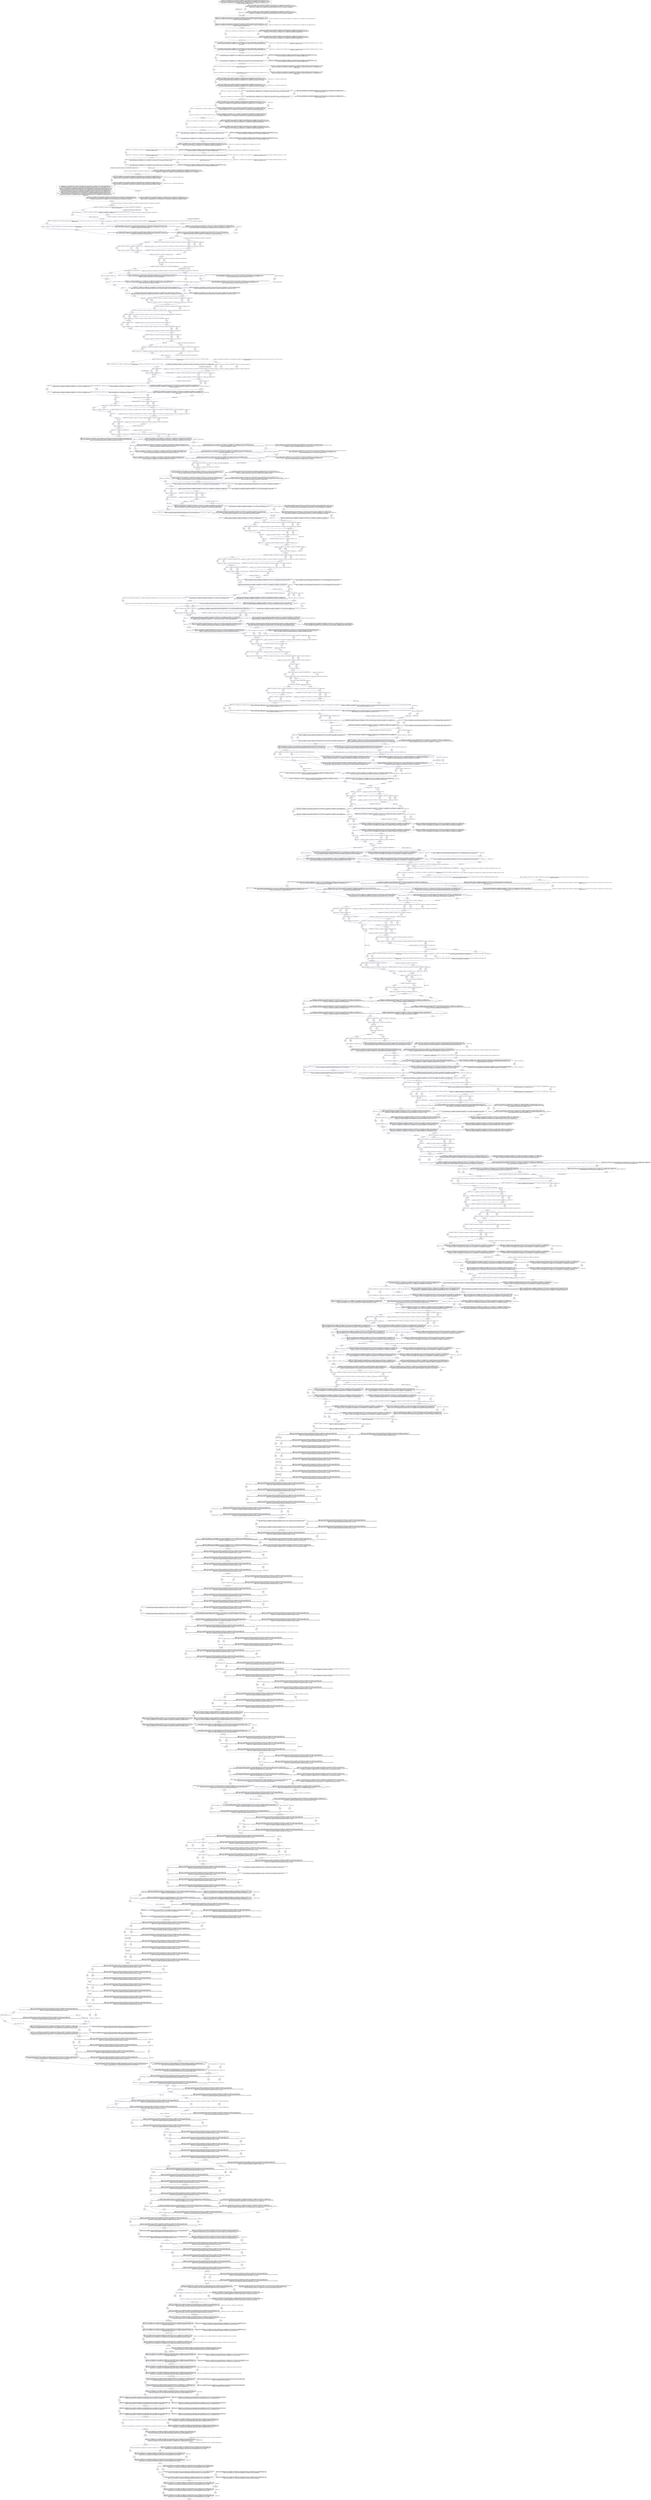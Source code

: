 digraph G {
  "234G" [shape=box, ];
  "579A" [shape=box, ];
  "363T" [shape=box, ];
  "480AAA" [shape=box, ];
  "185A" [shape=box, ];
  "188T" [shape=box, ];
  "263T" [shape=box, ];
  "611A" [shape=box, ];
  "762C" [shape=box, ];
  "144A" [shape=box, ];
  "127A" [shape=box, ];
  "44C" [shape=box, ];
  "645CTCCA" [shape=box, ];
  "140T" [shape=box, ];
  "547A" [shape=box, ];
  "244G" [shape=box, ];
  "226C" [shape=box, ];
  "163G" [shape=box, ];
  "305A" [shape=box, ];
  "623G" [shape=box, ];
  "119A" [shape=box, ];
  "111AGGATTTC" [shape=box, ];
  "428C" [shape=box, ];
  "579C" [shape=box, ];
  "610A" [shape=box, ];
  "780GAAAG" [shape=box, ];
  "225A" [shape=box, ];
  "122A" [shape=box, ];
  "241T" [shape=box, ];
  "269T" [shape=box, ];
  "128C" [shape=box, ];
  "329A" [shape=box, ];
  "83T" [shape=box, ];
  "340G" [shape=box, ];
  "186C" [shape=box, ];
  "295A" [shape=box, ];
  "218T" [shape=box, ];
  "327A" [shape=box, ];
  "479G" [shape=box, ];
  "652G" [shape=box, ];
  "133G" [shape=box, ];
  "616TCTACA" [shape=box, ];
  "136C" [shape=box, ];
  "510GAG" [shape=box, ];
  "176G" [shape=box, ];
  "633G" [shape=box, ];
  "201C" [shape=box, ];
  "337G" [shape=box, ];
  "35A" [shape=box, ];
  "779G" [shape=box, ];
  "644C" [shape=box, ];
  "297T" [shape=box, ];
  "391T" [shape=box, ];
  "317C" [shape=box, ];
  "380G" [shape=box, ];
  "S97-DQB1*03:04:01;DQB1*03:09;DQB1*03:10:01;DQB1*06:01:03;DQB1*06:04:01" [
  shape=box, ];
  "276A" [shape=box, ];
  "509A" [shape=box, ];
  "54T" [shape=box, ];
  "767A" [shape=box, ];
  "396T" [shape=box, ];
  "194T" [shape=box, ];
  "137C" [shape=box, ];
  "607A" [shape=box, ];
  "130A" [shape=box, ];
  "197A" [shape=box, ];
  "123T" [shape=box, ];
  "204G" [shape=box, ];
  "228G" [shape=box, ];
  "190C" [shape=box, ];
  "224G" [shape=box, ];
  "S110-DQB1*02:01:02-07,09-23;DQB1*02:02:02;DQB1*02:03-06;DQB1*02:07:01-02;DQB1*02:08-11,13;DQB1*02:14:01-02;DQB1*02:18N;DQB1*02:20N;
DQB1*02:58N;DQB1*02:67N;DQB1*02:15-17,19,21-52,54-57,59-61,63-64,66;DQB1*03:01:03-07,09-20,22-33;DQB1*03:02:02-10,13-19;DQB1*03:03:03-07,11-13;
DQB1*03:04:02;DQB1*03:05:02-04;DQB1*03:06-08,101-109;DQB1*03:10:02;DQB1*03:118N;DQB1*03:11-13,110-115,119-149;DQB1*03:14:01-02;
DQB1*03:15-16,150-179;DQB1*03:17:01-02;DQB1*03:197Q;DQB1*03:18,181-196,198-199;DQB1*03:19:01-02;DQB1*03:213N;DQB1*03:20-22,201-212,214-224;
DQB1*03:23:01-02;DQB1*03:66N;DQB1*03:84N;DQB1*03:90N;DQB1*03:24-65,67-83,85-89;DQB1*04:01:02-04;DQB1*04:02:02-04,06-10;DQB1*04:03:01-02;
DQB1*04:25N;DQB1*04:04-24,26-34;DQB1*05:01:02-22;DQB1*05:02:03-06,09-13;DQB1*05:03:03-17;DQB1*05:04;DQB1*05:05:01-02;DQB1*05:06:01-02;
DQB1*05:110N;DQB1*05:07-10,100-101,103-109,111-119;DQB1*05:11:01-02;DQB1*05:41N;DQB1*05:12-40,42-44,48-55,58-65;DQB1*05:66:01-02;
DQB1*05:87Q;DQB1*05:67-86,88;DQB1*05:90N;DQB1*05:89:01-02;DQB1*05:91-99;DQB1*06:01:04-09,12-14;DQB1*06:02:02-10,12-24;DQB1*06:03:02-19,21-22;
DQB1*06:04:02-10;DQB1*06:07:02;DQB1*06:08:01-03;DQB1*06:09:02-06;DQB1*06:102N;DQB1*06:10,100-101,104-106,108-111;DQB1*06:118:02;
DQB1*06:119;DQB1*06:11:01-03;DQB1*06:120-124,126-129,131-139;DQB1*06:13:01-02;DQB1*06:144N;DQB1*06:140-143,145;DQB1*06:146:01-02;
DQB1*06:147-149;DQB1*06:14:01-03;DQB1*06:158N;DQB1*06:150-157,159;DQB1*06:15:01-02;DQB1*06:179N;DQB1*06:193N;DQB1*06:16-17,160-178,180-192,194-199;
DQB1*06:19:01-02;DQB1*06:21,200-202;DQB1*06:22:01-03;DQB1*06:26N;DQB1*06:23-25;DQB1*06:27:01-02;DQB1*06:28-31;DQB1*06:32:01-02;
DQB1*06:33-43,45-50;DQB1*06:51:01-02;DQB1*06:54N;DQB1*06:75N;DQB1*06:77N;DQB1*06:52-53,55-74,76,78;DQB1*06:79:01-02;DQB1*06:80-87,89-98;
DQB1*06:99:01" [
  shape=box, ];
  "266G" [shape=box, ];
  "231C" [shape=box, ];
  "255A" [shape=box, ];
  "636C" [shape=box, ];
  "634A" [shape=box, ];
  "606C" [shape=box, ];
  "151C" [shape=box, ];
  "747C" [shape=box, ];
  "243T" [shape=box, ];
  "181C" [shape=box, ];
  "248G" [shape=box, ];
  "120T" [shape=box, ];
  "238C" [shape=box, ];
  "275G" [shape=box, ];
  "216C" [shape=box, ];
  "321T" [shape=box, ];
  "188A" [shape=box, ];
  "377C" [shape=box, ];
  "304A" [shape=box, ];
  "360A" [shape=box, ];
  "768TCA" [shape=box, ];
  "160G" [shape=box, ];
  "568T" [shape=box, ];
  "360G" [shape=box, ];
  "241G" [shape=box, ];
  "638C" [shape=box, ];
  "331G" [shape=box, ];
  "353A" [shape=box, ];
  "138T" [shape=box, ];
  "103T" [shape=box, ];
  "252T" [shape=box, ];
  "156C" [shape=box, ];
  "236T" [shape=box, ];
  "283G" [shape=box, ];
  "816C" [shape=box, ];
  "S157-DQB1*05:03:02" [shape=box, ];
  "368C" [shape=box, ];
  "377A" [shape=box, ];
  "72C" [shape=box, ];
  "486T" [shape=box, ];
  "336A" [shape=box, ];
  "361C" [shape=box, ];
  "363A" [shape=box, ];
  "199T" [shape=box, ];
  "127T" [shape=box, ];
  "771C" [shape=box, ];
  "97AGAGAC" [shape=box, ];
  "230T" [shape=box, ];
  "12G" [shape=box, ];
  "456A" [shape=box, ];
  "629A" [shape=box, ];
  "509G" [shape=box, ];
  "379A" [shape=box, ];
  "171A" [shape=box, ];
  "488GT" [shape=box, ];
  "146G" [shape=box, ];
  "350A" [shape=box, ];
  "204A" [shape=box, ];
  "471A" [shape=box, ];
  "E681" [shape=box, ];
  "624TGCC" [shape=box, ];
  "214T" [shape=box, ];
  "157C" [shape=box, ];
  "305G" [shape=box, ];
  "291A" [shape=box, ];
  "299CT" [shape=box, ];
  "S3-DQB1*06:05:01" [shape=box, ];
  "270C" [shape=box, ];
  "824A" [shape=box, ];
  "318A" [shape=box, ];
  "156G" [shape=box, ];
  "355T" [shape=box, ];
  "139T" [shape=box, ];
  "630G" [shape=box, ];
  "748GGGCT" [shape=box, ];
  "36CCTTCGGG" [shape=box, ];
  "320G" [shape=box, ];
  "252A" [shape=box, ];
  "73CTGAGC" [shape=box, ];
  "260T" [shape=box, ];
  "143C" [shape=box, ];
  "297A" [shape=box, ];
  "311C" [shape=box, ];
  "473CCA" [shape=box, ];
  "30C" [shape=box, ];
  "304G" [shape=box, ];
  "444A" [shape=box, ];
  "471G" [shape=box, ];
  "392AGTG" [shape=box, ];
  "433ACAA" [shape=box, ];
  "S134-DQB1*06:01:02" [shape=box, ];
  "268C" [shape=box, ];
  "196G" [shape=box, ];
  "521T" [shape=box, ];
  "659CA" [shape=box, ];
  "622C" [shape=box, ];
  "357A" [shape=box, ];
  "288G" [shape=box, ];
  "182T" [shape=box, ];
  "271C" [shape=box, ];
  "267G" [shape=box, ];
  "327T" [shape=box, ];
  "193C" [shape=box, ];
  "314C" [shape=box, ];
  "653T" [shape=box, ];
  "519G" [shape=box, ];
  "513A" [shape=box, ];
  "470A" [shape=box, ];
  "273A" [shape=box, ];
  "84G" [shape=box, ];
  "160C" [shape=box, ];
  "497GAATG" [shape=box, ];
  "458A" [shape=box, ];
  "531G" [shape=box, ];
  "E811" [shape=box, ];
  "382TGGAGCCCA" [shape=box, ];
  "228C" [shape=box, ];
  "154T" [shape=box, ];
  "199G" [shape=box, ];
  "16T" [shape=box, ];
  "173G" [shape=box, ];
  "208T" [shape=box, ];
  "145T" [shape=box, ];
  "635T" [shape=box, ];
  "205C" [shape=box, ];
  "210A" [shape=box, ];
  "296A" [shape=box, ];
  "227T" [shape=box, ];
  "321G" [shape=box, ];
  "622T" [shape=box, ];
  "369T" [shape=box, ];
  "716TTGG...GCT" [shape=box, ];
  "352G" [shape=box, ];
  "E367" [shape=box, ];
  "E332" [shape=box, ];
  "335G" [shape=box, ];
  "320C" [shape=box, ];
  "212G" [shape=box, ];
  "357G" [shape=box, ];
  "213A" [shape=box, ];
  "459GA" [shape=box, ];
  "142T" [shape=box, ];
  "203A" [shape=box, ];
  "170A" [shape=box, ];
  "275A" [shape=box, ];
  "472G" [shape=box, ];
  "461C" [shape=box, ];
  "284AG" [shape=box, ];
  "E362" [shape=box, ];
  "376G" [shape=box, ];
  "310A" [shape=box, ];
  "66A" [shape=box, ];
  "197C" [shape=box, ];
  "610C" [shape=box, ];
  "355G" [shape=box, ];
  "629T" [shape=box, ];
  "315T" [shape=box, ];
  "522C" [shape=box, ];
  "210T" [shape=box, ];
  "232G" [shape=box, ];
  "315C" [shape=box, ];
  "451C" [shape=box, ];
  "183A" [shape=box, ];
  "245A" [shape=box, ];
  "153A" [shape=box, ];
  "514T" [shape=box, ];
  "373G" [shape=box, ];
  "663G" [shape=box, ];
  "141G" [shape=box, ];
  "303A" [shape=box, ];
  "12A" [shape=box, ];
  "233G" [shape=box, ];
  "643A" [shape=box, ];
  "374C" [shape=box, ];
  "681A" [shape=box, ];
  "517C" [shape=box, ];
  "662C" [shape=box, ];
  "317A" [shape=box, ];
  "184C" [shape=box, ];
  "347C" [shape=box, ];
  "35G" [shape=box, ];
  "814C" [shape=box, ];
  "347G" [shape=box, ];
  "158A" [shape=box, ];
  "312A" [shape=box, ];
  "811G" [shape=box, ];
  "536T" [shape=box, ];
  "522A" [shape=box, ];
  "568C" [shape=box, ];
  "246T" [shape=box, ];
  "186A" [shape=box, ];
  "S122-DQB1*06:07:01;DQB1*06:20" [shape=box, ];
  "148C" [shape=box, ];
  "672T" [shape=box, ];
  "E740" [shape=box, ];
  "80CC" [shape=box, ];
  "762T" [shape=box, ];
  "217T" [shape=box, ];
  "560T" [shape=box, ];
  "170C" [shape=box, ];
  "347A" [shape=box, ];
  "658T" [shape=box, ];
  "S1-DQB1*02:01:01,08;DQB1*02:02:01:01-02;DQB1*02:53Q;DQB1*02:12,62,65;DQB1*03:01:01:01-03;DQB1*03:01:08,21;DQB1*03:02:01,11-12;
DQB1*03:03:02:01-04;DQB1*03:03:08-10;DQB1*03:05:01;DQB1*03:91Q;DQB1*03:95N;DQB1*03:99Q;DQB1*03:92-94,96-98,100,116-117,180,200;
DQB1*04:01:01;DQB1*04:02:01,05;DQB1*05:01:01:01-03;DQB1*05:02:01,07-08;DQB1*05:03:01:01-02;DQB1*05:45-47,56-57,102;DQB1*06:01:01,10-11,15;
DQB1*06:02:01,11,25;DQB1*06:03:01,20;DQB1*06:09:01;DQB1*06:112N;DQB1*06:103,107,113-117;DQB1*06:118:01;DQB1*06:12,125,130;
DQB1*06:18:02;DQB1*06:44,88;DQB1*06:99:02" [
  shape=box, ];
  "137G" [shape=box, ];
  "629C" [shape=box, ];
  "186G" [shape=box, ];
  "438CTGCTG" [shape=box, ];
  "467TCC" [shape=box, ];
  "126G" [shape=box, ];
  "161G" [shape=box, ];
  "345A" [shape=box, ];
  "611C" [shape=box, ];
  "504G" [shape=box, ];
  "361G" [shape=box, ];
  "137A" [shape=box, ];
  "437C" [shape=box, ];
  "243C" [shape=box, ];
  "456G" [shape=box, ];
  "223A" [shape=box, ];
  "766C" [shape=box, ];
  "E380" [shape=box, ];
  "292T" [shape=box, ];
  "165A" [shape=box, ];
  "155T" [shape=box, ];
  "279A" [shape=box, ];
  "812G" [shape=box, ];
  "588A" [shape=box, ];
  "483G" [shape=box, ];
  "363G" [shape=box, ];
  "817TGCACTG" [shape=box, ];
  "546A" [shape=box, ];
  "650G" [shape=box, ];
  "206G" [shape=box, ];
  "272A" [shape=box, ];
  "257G" [shape=box, ];
  "167T" [shape=box, ];
  "706CTGAGTGGC" [shape=box, ];
  "264T" [shape=box, ];
  "561TTCCAGA" [shape=box, ];
  "277C" [shape=box, ];
  "188G" [shape=box, ];
  "359C" [shape=box, ];
  "429CAC" [shape=box, ];
  "273T" [shape=box, ];
  "344T" [shape=box, ];
  "174T" [shape=box, ];
  "190A" [shape=box, ];
  "B3-785" [shape=box, ];
  "444G" [shape=box, ];
  "30T" [shape=box, ];
  "269A" [shape=box, ];
  "168A" [shape=box, ];
  "308A" [shape=box, ];
  "314G" [shape=box, ];
  "523TTGTGTCC" [shape=box, ];
  "198C" [shape=box, ];
  "82C" [shape=box, ];
  "413C" [shape=box, ];
  "327C" [shape=box, ];
  "139G" [shape=box, ];
  "376A" [shape=box, ];
  "217C" [shape=box, ];
  "354C" [shape=box, ];
  "249C" [shape=box, ];
  "208A" [shape=box, ];
  "739A" [shape=box, ];
  "253A" [shape=box, ];
  "658C" [shape=box, ];
  "E423" [shape=box, ];
  "214C" [shape=box, ];
  "391C" [shape=box, ];
  "520G" [shape=box, ];
  "208G" [shape=box, ];
  "262C" [shape=box, ];
  "292G" [shape=box, ];
  "738G" [shape=box, ];
  "462TTCT" [shape=box, ];
  "322G" [shape=box, ];
  "370G" [shape=box, ];
  "591A" [shape=box, ];
  "119G" [shape=box, ];
  "364G" [shape=box, ];
  "343C" [shape=box, ];
  "167G" [shape=box, ];
  "251G" [shape=box, ];
  "182G" [shape=box, ];
  "141A" [shape=box, ];
  "667A" [shape=box, ];
  "85C" [shape=box, ];
  "534C" [shape=box, ];
  "307G" [shape=box, ];
  "319G" [shape=box, ];
  "B1-381" [shape=box, ];
  "332G" [shape=box, ];
  "287C" [shape=box, ];
  "351C" [shape=box, ];
  "540ATTAGG" [shape=box, ];
  "261G" [shape=box, ];
  "236A" [shape=box, ];
  "451A" [shape=box, ];
  "331A" [shape=box, ];
  "665GG" [shape=box, ];
  "316G" [shape=box, ];
  "54C" [shape=box, ];
  "230G" [shape=box, ];
  "586T" [shape=box, ];
  "537G" [shape=box, ];
  "142C" [shape=box, ];
  "159C" [shape=box, ];
  "596A" [shape=box, ];
  "303G" [shape=box, ];
  "339G" [shape=box, ];
  "375T" [shape=box, ];
  "286G" [shape=box, ];
  "282C" [shape=box, ];
  "457C" [shape=box, ];
  "154C" [shape=box, ];
  "211G" [shape=box, ];
  "E766" [shape=box, ];
  "254A" [shape=box, ];
  "307A" [shape=box, ];
  "244A" [shape=box, ];
  "281A" [shape=box, ];
  "651A" [shape=box, ];
  "243A" [shape=box, ];
  "504C" [shape=box, ];
  "199C" [shape=box, ];
  "437T" [shape=box, ];
  "593G" [shape=box, ];
  "636A" [shape=box, ];
  "614C" [shape=box, ];
  "271A" [shape=box, ];
  "313G" [shape=box, ];
  "355A" [shape=box, ];
  "225C" [shape=box, ];
  "239A" [shape=box, ];
  "219A" [shape=box, ];
  "86TGGC...GGC" [shape=box, ];
  "161C" [shape=box, ];
  "531A" [shape=box, ];
  "521C" [shape=box, ];
  "157A" [shape=box, ];
  "414ACAGAGGCC" [shape=box, ];
  "549A" [shape=box, ];
  "135T" [shape=box, ];
  "348A" [shape=box, ];
  "256G" [shape=box, ];
  "772AGGAGTC" [shape=box, ];
  "319A" [shape=box, ];
  "327G" [shape=box, ];
  "237A" [shape=box, ];
  "754GGCCTTAT" [shape=box, ];
  "323C" [shape=box, ];
  "432C" [shape=box, ];
  "815T" [shape=box, ];
  "249A" [shape=box, ];
  "236C" [shape=box, ];
  "180G" [shape=box, ];
  "254C" [shape=box, ];
  "85G" [shape=box, ];
  "207C" [shape=box, ];
  "496A" [shape=box, ];
  "200T" [shape=box, ];
  "148T" [shape=box, ];
  "175C" [shape=box, ];
  "335C" [shape=box, ];
  "291G" [shape=box, ];
  "181T" [shape=box, ];
  "592C" [shape=box, ];
  "198G" [shape=box, ];
  "46G" [shape=box, ];
  "331C" [shape=box, ];
  "3GTCTTGGAA" [shape=box, ];
  "495C" [shape=box, ];
  "277G" [shape=box, ];
  "663A" [shape=box, ];
  "753G" [shape=box, ];
  "363C" [shape=box, ];
  "176A" [shape=box, ];
  "308T" [shape=box, ];
  "283A" [shape=box, ];
  "178A" [shape=box, ];
  "68CGAT" [shape=box, ];
  "519A" [shape=box, ];
  "262A" [shape=box, ];
  "336G" [shape=box, ];
  "560C" [shape=box, ];
  "E643" [shape=box, ];
  "548C" [shape=box, ];
  "184A" [shape=box, ];
  "275T" [shape=box, ];
  "82T" [shape=box, ];
  "351T" [shape=box, ];
  "505AGGA" [shape=box, ];
  "322T" [shape=box, ];
  "317G" [shape=box, ];
  "653C" [shape=box, ];
  "516A" [shape=box, ];
  "277T" [shape=box, ];
  "326G" [shape=box, ];
  "699CAAGATG" [shape=box, ];
  "594CA" [shape=box, ];
  "615A" [shape=box, ];
  "301A" [shape=box, ];
  "346T" [shape=box, ];
  "164C" [shape=box, ];
  "145G" [shape=box, ];
  "289G" [shape=box, ];
  "151T" [shape=box, ];
  "217G" [shape=box, ];
  "608TG" [shape=box, ];
  "338C" [shape=box, ];
  "354G" [shape=box, ];
  "487G" [shape=box, ];
  "329T" [shape=box, ];
  "E825" [shape=box, ];
  "232A" [shape=box, ];
  "253G" [shape=box, ];
  "353G" [shape=box, ];
  "127C" [shape=box, ];
  "122T" [shape=box, ];
  "274G" [shape=box, ];
  "231G" [shape=box, ];
  "146T" [shape=box, ];
  "472C" [shape=box, ];
  "365A" [shape=box, ];
  "134A" [shape=box, ];
  "241A" [shape=box, ];
  "E378" [shape=box, ];
  "445TCTGCT" [shape=box, ];
  "606T" [shape=box, ];
  "185C" [shape=box, ];
  "698G" [shape=box, ];
  "503C" [shape=box, ];
  "357T" [shape=box, ];
  "503T" [shape=box, ];
  "487A" [shape=box, ];
  "490A" [shape=box, ];
  "248T" [shape=box, ];
  "643G" [shape=box, ];
  "313A" [shape=box, ];
  "E369" [shape=box, ];
  "207A" [shape=box, ];
  "247G" [shape=box, ];
  "637A" [shape=box, ];
  "66G" [shape=box, ];
  "650A" [shape=box, ];
  "753T" [shape=box, ];
  "224A" [shape=box, ];
  "197T" [shape=box, ];
  "633T" [shape=box, ];
  "145C" [shape=box, ];
  "366T" [shape=box, ];
  "812A" [shape=box, ];
  "535T" [shape=box, ];
  "161A" [shape=box, ];
  "171G" [shape=box, ];
  "813C" [shape=box, ];
  "251C" [shape=box, ];
  "267T" [shape=box, ];
  "325A" [shape=box, ];
  "306G" [shape=box, ];
  "615T" [shape=box, ];
  "241C" [shape=box, ];
  "133A" [shape=box, ];
  "452G" [shape=box, ];
  "437A" [shape=box, ];
  "335A" [shape=box, ];
  "267A" [shape=box, ];
  "323A" [shape=box, ];
  "533C" [shape=box, ];
  "261C" [shape=box, ];
  "466A" [shape=box, ];
  "126T" [shape=box, ];
  "128T" [shape=box, ];
  "341A" [shape=box, ];
  "175T" [shape=box, ];
  "256A" [shape=box, ];
  "168G" [shape=box, ];
  "258G" [shape=box, ];
  "172G" [shape=box, ];
  "477AT" [shape=box, ];
  "152G" [shape=box, ];
  "182A" [shape=box, ];
  "261A" [shape=box, ];
  "189T" [shape=box, ];
  "249G" [shape=box, ];
  "585G" [shape=box, ];
  "209G" [shape=box, ];
  "260C" [shape=box, ];
  "192G" [shape=box, ];
  "549G" [shape=box, ];
  "607T" [shape=box, ];
  "589CT" [shape=box, ];
  "674GGGCTCA" [shape=box, ];
  "470C" [shape=box, ];
  "534A" [shape=box, ];
  "250G" [shape=box, ];
  "374A" [shape=box, ];
  "362A" [shape=box, ];
  "518C" [shape=box, ];
  "212T" [shape=box, ];
  "215T" [shape=box, ];
  "170T" [shape=box, ];
  "326A" [shape=box, ];
  "356G" [shape=box, ];
  "177T" [shape=box, ];
  "367G" [shape=box, ];
  "312G" [shape=box, ];
  "126A" [shape=box, ];
  "152A" [shape=box, ];
  "239T" [shape=box, ];
  "747T" [shape=box, ];
  "371C" [shape=box, ];
  "296G" [shape=box, ];
  "227G" [shape=box, ];
  "213T" [shape=box, ];
  "198A" [shape=box, ];
  "367T" [shape=box, ];
  "314A" [shape=box, ];
  "31GGAG" [shape=box, ];
  "328A" [shape=box, ];
  "136T" [shape=box, ];
  "309T" [shape=box, ];
  "195A" [shape=box, ];
  "214G" [shape=box, ];
  "286A" [shape=box, ];
  "162A" [shape=box, ];
  "209T" [shape=box, ];
  "17CTTT...CCC" [shape=box, ];
  "518T" [shape=box, ];
  "171T" [shape=box, ];
  "45A" [shape=box, ];
  "159G" [shape=box, ];
  "B0-110" [shape=box, ];
  "267C" [shape=box, ];
  "362G" [shape=box, ];
  "682TCTG...AGA" [shape=box, ];
  "298T" [shape=box, ];
  "187T" [shape=box, ];
  "532A" [shape=box, ];
  "359T" [shape=box, ];
  "262G" [shape=box, ];
  "47CAACTGT" [shape=box, ];
  "681G" [shape=box, ];
  "163T" [shape=box, ];
  "183G" [shape=box, ];
  "185G" [shape=box, ];
  "202A" [shape=box, ];
  "587G" [shape=box, ];
  "495T" [shape=box, ];
  "309A" [shape=box, ];
  "237G" [shape=box, ];
  "209A" [shape=box, ];
  "373T" [shape=box, ];
  "339C" [shape=box, ];
  "135C" [shape=box, ];
  "290A" [shape=box, ];
  "324G" [shape=box, ];
  "54G" [shape=box, ];
  "597ACTCCCCAG" [shape=box, ];
  "283T" [shape=box, ];
  "371A" [shape=box, ];
  "292A" [shape=box, ];
  "342A" [shape=box, ];
  "255T" [shape=box, ];
  "229T" [shape=box, ];
  "240G" [shape=box, ];
  "570CTGGTGATG" [shape=box, ];
  "286T" [shape=box, ];
  "293G" [shape=box, ];
  "311T" [shape=box, ];
  "250C" [shape=box, ];
  "306A" [shape=box, ];
  "328C" [shape=box, ];
  "569T" [shape=box, ];
  "135G" [shape=box, ];
  "588T" [shape=box, ];
  "265A" [shape=box, ];
  "476G" [shape=box, ];
  "642C" [shape=box, ];
  "84A" [shape=box, ];
  "344G" [shape=box, ];
  "189A" [shape=box, ];
  "125T" [shape=box, ];
  "413G" [shape=box, ];
  "294G" [shape=box, ];
  "E377" [shape=box, ];
  "350C" [shape=box, ];
  "316A" [shape=box, ];
  "279C" [shape=box, ];
  "346C" [shape=box, ];
  "767G" [shape=box, ];
  "580TGGAA" [shape=box, ];
  "432T" [shape=box, ];
  "368T" [shape=box, ];
  "276T" [shape=box, ];
  "130T" [shape=box, ];
  "72G" [shape=box, ];
  "372G" [shape=box, ];
  "374T" [shape=box, ];
  "356T" [shape=box, ];
  "166T" [shape=box, ];
  "295C" [shape=box, ];
  "328G" [shape=box, ];
  "349T" [shape=box, ];
  "516G" [shape=box, ];
  "229A" [shape=box, ];
  "120C" [shape=box, ];
  "176C" [shape=box, ];
  "289C" [shape=box, ];
  "264C" [shape=box, ];
  "191T" [shape=box, ];
  "298A" [shape=box, ];
  "B2-673" [shape=box, ];
  "157G" [shape=box, ];
  "173T" [shape=box, ];
  "135A" [shape=box, ];
  "79T" [shape=box, ];
  "320T" [shape=box, ];
  "248A" [shape=box, ];
  "486C" [shape=box, ];
  "165C" [shape=box, ];
  "206A" [shape=box, ];
  "375G" [shape=box, ];
  "S156-DQB1*06:05:02;DQB1*06:06" [shape=box, ];
  "357C" [shape=box, ];
  "200G" [shape=box, ];
  "263C" [shape=box, ];
  "223C" [shape=box, ];
  "631TG" [shape=box, ];
  "628G" [shape=box, ];
  "164A" [shape=box, ];
  "279G" [shape=box, ];
  "298C" [shape=box, ];
  "165T" [shape=box, ];
  "E329" [shape=box, ];
  "223T" [shape=box, ];
  "356C" [shape=box, ];
  "221AG" [shape=box, ];
  "644A" [shape=box, ];
  "232T" [shape=box, ];
  "206T" [shape=box, ];
  "532C" [shape=box, ];
  "309G" [shape=box, ];
  "814T" [shape=box, ];
  "139C" [shape=box, ];
  "334C" [shape=box, ];
  "178G" [shape=box, ];
  "155G" [shape=box, ];
  "661T" [shape=box, ];
  "229G" [shape=box, ];
  "354A" [shape=box, ];
  "642A" [shape=box, ];
  "378G" [shape=box, ];
  "628A" [shape=box, ];
  "258A" [shape=box, ];
  "189C" [shape=box, ];
  "234T" [shape=box, ];
  "275C" [shape=box, ];
  "317T" [shape=box, ];
  "280G" [shape=box, ];
  "181G" [shape=box, ];
  "614T" [shape=box, ];
  "361A" [shape=box, ];
  "150A" [shape=box, ];
  "155C" [shape=box, ];
  "218G" [shape=box, ];
  "310C" [shape=box, ];
  "139A" [shape=box, ];
  "233A" [shape=box, ];
  "428A" [shape=box, ];
  "272T" [shape=box, ];
  "312C" [shape=box, ];
  "596T" [shape=box, ];
  "160A" [shape=box, ];
  "103C" [shape=box, ];
  "763ATC" [shape=box, ];
  "257A" [shape=box, ];
  "83C" [shape=box, ];
  "173A" [shape=box, ];
  "249T" [shape=box, ];
  "308G" [shape=box, ];
  "337A" [shape=box, ];
  "350T" [shape=box, ];
  "668GTGG" [shape=box, ];
  "349G" [shape=box, ];
  "194A" [shape=box, ];
  "166C" [shape=box, ];
  "253T" [shape=box, ];
  "301G" [shape=box, ];
  "461T" [shape=box, ];
  "126C" [shape=box, ];
  "265G" [shape=box, ];
  "172T" [shape=box, ];
  "287T" [shape=box, ];
  "67T" [shape=box, ];
  "515A" [shape=box, ];
  "143A" [shape=box, ];
  "148A" [shape=box, ];
  "612GA" [shape=box, ];
  "491GTTT" [shape=box, ];
  "205T" [shape=box, ];
  "194G" [shape=box, ];
  "370A" [shape=box, ];
  "539T" [shape=box, ];
  "167A" [shape=box, ];
  "817AAGGGCC" [shape=box, ];
  "213G" [shape=box, ];
  "E379" [shape=box, ];
  "203G" [shape=box, ];
  "483A" [shape=box, ];
  "218C" [shape=box, ];
  "240A" [shape=box, ];
  "239C" [shape=box, ];
  "366C" [shape=box, ];
  "280A" [shape=box, ];
  "596G" [shape=box, ];
  "372A" [shape=box, ];
  "147T" [shape=box, ];
  "638A" [shape=box, ];
  "355C" [shape=box, ];
  "740TCTTCCT" [shape=box, ];
  "235A" [shape=box, ];
  "502A" [shape=box, ];
  "205G" [shape=box, ];
  "144G" [shape=box, ];
  "318T" [shape=box, ];
  "319C" [shape=box, ];
  "358C" [shape=box, ];
  "352A" [shape=box, ];
  "174G" [shape=box, ];
  "265T" [shape=box, ];
  "158G" [shape=box, ];
  "155A" [shape=box, ];
  "179G" [shape=box, ];
  "535G" [shape=box, ];
  "156A" [shape=box, ];
  "271T" [shape=box, ];
  "302G" [shape=box, ];
  "365T" [shape=box, ];
  "16G" [shape=box, ];
  "163A" [shape=box, ];
  "369G" [shape=box, ];
  "367C" [shape=box, ];
  "179C" [shape=box, ];
  "496G" [shape=box, ];
  "278T" [shape=box, ];
  "211A" [shape=box, ];
  "538T" [shape=box, ];
  "E706" [shape=box, ];
  "205A" [shape=box, ];
  "226T" [shape=box, ];
  "260A" [shape=box, ];
  "610G" [shape=box, ];
  "662T" [shape=box, ];
  "287A" [shape=box, ];
  "201A" [shape=box, ];
  "536C" [shape=box, ];
  "179A" [shape=box, ];
  "537T" [shape=box, ];
  "283C" [shape=box, ];
  "314T" [shape=box, ];
  "537C" [shape=box, ];
  "615G" [shape=box, ];
  "212C" [shape=box, ];
  "E382" [shape=box, ];
  "313C" [shape=box, ];
  "216T" [shape=box, ];
  "138C" [shape=box, ];
  "143T" [shape=box, ];
  "397CCAT...CAG" [shape=box, ];
  "245G" [shape=box, ];
  "E305" [shape=box, ];
  "190G" [shape=box, ];
  "334T" [shape=box, ];
  "123A" [shape=box, ];
  "254T" [shape=box, ];
  "242G" [shape=box, ];
  "220C" [shape=box, ];
  "268T" [shape=box, ];
  "359G" [shape=box, ];
  "252C" [shape=box, ];
  "134C" [shape=box, ];
  "127G" [shape=box, ];
  "664T" [shape=box, ];
  "396A" [shape=box, ];
  "193T" [shape=box, ];
  "202G" [shape=box, ];
  "123G" [shape=box, ];
  "55ACCT...GCT" [shape=box, ];
  "453GTG" [shape=box, ];
  "325C" [shape=box, ];
  "44T" [shape=box, ];
  "458G" [shape=box, ];
  "191C" [shape=box, ];
  "286C" [shape=box, ];
  "672C" [shape=box, ];
  "271G" [shape=box, ];
  "233T" [shape=box, ];
  "815C" [shape=box, ];
  "46C" [shape=box, ];
  "502G" [shape=box, ];
  "S120-DQB1*03:01:02;DQB1*05:02:02;DQB1*06:18:01" [shape=box, ];
  "333G" [shape=box, ];
  "607G" [shape=box, ];
  "310T" [shape=box, ];
  "664C" [shape=box, ];
  "261T" [shape=box, ];
  "124C" [shape=box, ];
  "323G" [shape=box, ];
  "771A" [shape=box, ];
  "667T" [shape=box, ];
  "635G" [shape=box, ];
  "162G" [shape=box, ];
  "652A" [shape=box, ];
  "228T" [shape=box, ];
  "288A" [shape=box, ];
  "174A" [shape=box, ];
  "325T" [shape=box, ];
  "661C" [shape=box, ];
  "715A" [shape=box, ];
  "266A" [shape=box, ];
  "639CCC" [shape=box, ];
  "340C" [shape=box, ];
  "307C" [shape=box, ];
  "188C" [shape=box, ];
  "208C" [shape=box, ];
  "199A" [shape=box, ];
  "315A" [shape=box, ];
  "E338" [shape=box, ];
  "1AT" [shape=box, ];
  "622G" [shape=box, ];
  "569C" [shape=box, ];
  "630A" [shape=box, ];
  "479C" [shape=box, ];
  "536G" [shape=box, ];
  "452A" [shape=box, ];
  "262T" [shape=box, ];
  "591C" [shape=box, ];
  "274A" [shape=box, ];
  "546G" [shape=box, ];
  "134G" [shape=box, ];
  "234A" [shape=box, ];
  "192A" [shape=box, ];
  "151A" [shape=box, ];
  "318G" [shape=box, ];
  "786GACC...CAG" [shape=box, ];
  "240T" [shape=box, ];
  "121G" [shape=box, ];
  "514C" [shape=box, ];
  "196C" [shape=box, ];
  "238T" [shape=box, ];
  "324A" [shape=box, ];
  "654CCCA" [shape=box, ];
  "149A" [shape=box, ];
  "259G" [shape=box, ];
  "779A" [shape=box, ];
  "240C" [shape=box, ];
  "67G" [shape=box, ];
  "165G" [shape=box, ];
  "466T" [shape=box, ];
  "146C" [shape=box, ];
  "196T" [shape=box, ];
  "587A" [shape=box, ];
  "131AA" [shape=box, ];
  "169G" [shape=box, ];
  "274C" [shape=box, ];
  "79A" [shape=box, ];
  "257C" [shape=box, ];
  "332T" [shape=box, ];
  "220G" [shape=box, ];
  "215C" [shape=box, ];
  "207T" [shape=box, ];
  "623C" [shape=box, ];
  "698A" [shape=box, ];
  "227A" [shape=box, ];
  "378C" [shape=box, ];
  "375C" [shape=box, ];
  "344C" [shape=box, ];
  "339A" [shape=box, ];
  "342G" [shape=box, ];
  "535C" [shape=box, ];
  "129T" [shape=box, ];
  "150C" [shape=box, ];
  "231A" [shape=box, ];
  "247C" [shape=box, ];
  "333A" [shape=box, ];
  "272C" [shape=box, ];
  "535A" [shape=box, ];
  "593C" [shape=box, ];
  "366A" [shape=box, ];
  "329G" [shape=box, ];
  "490G" [shape=box, ];
  "242A" [shape=box, ];
  "13AAG" [shape=box, ];
  "715G" [shape=box, ];
  "309C" [shape=box, ];
  "282A" [shape=box, ];
  "550GTGACTGGAC" [shape=box, ];
  "304C" [shape=box, ];
  "377T" [shape=box, ];
  "738C" [shape=box, ];
  "272G" [shape=box, ];
  "310G" [shape=box, ];
  "210C" [shape=box, ];
  "330T" [shape=box, ];
  "125C" [shape=box, ];
  "423CTCAA" [shape=box, ];
  "476C" [shape=box, ];
  "360T" [shape=box, ];
  "180C" [shape=box, ];
  "350G" [shape=box, ];
  "824T" [shape=box, ];
  "548T" [shape=box, ];
  "104CTCCCG" [shape=box, ];
  "168T" [shape=box, ];
  "159T" [shape=box, ];
  "173C" [shape=box, ];
  "522G" [shape=box, ];
  "653A" [shape=box, ];
  "269G" [shape=box, ];
  "122C" [shape=box, ];
  "484TC" [shape=box, ];
  "235G" [shape=box, ];
  "237T" [shape=box, ];
  "187C" [shape=box, ];
  "B4-810" [shape=box, ];
  "539C" [shape=box, ];
  "185T" [shape=box, ];
  "548G" [shape=box, ];
  "294A" [shape=box, ];
  "164T" [shape=box, ];
  "318C" [shape=box, ];
  "212A" [shape=box, ];
  "E674" [shape=box, ];
  "585A" [shape=box, ];
  "330C" [shape=box, ];
  
  
  edge [color="#001267", ];
  "234G" -> "235G" [label="DQB1*06:155", ];
  "579A" -> "580TGGAA" [label="DQB1*03:206", ];
  "363T" -> "364G" [label="DQB1*03:57", ];
  "480AAA" -> "483A" [label="DQB1*03:35", ];
  "480AAA" -> "483G" [label="DQB1*02:01:01,04-08;DQB1*02:02:01:01-02;DQB1*02:02:02;DQB1*02:04,06;DQB1*02:07:01;DQB1*02:08-12;DQB1*02:14:01;DQB1*02:53Q;
DQB1*02:26-27,48,50,57,59,62-65;DQB1*03:01:01:01-03;DQB1*03:01:04-12,19-21,26,30-33;DQB1*03:02:01,09-12,16;DQB1*03:03:02:01-04;
DQB1*03:03:04,07-10,13;DQB1*03:04:01;DQB1*03:05:01,03;DQB1*03:09,100,105;DQB1*03:10:01;DQB1*03:197Q;DQB1*03:16,113-117,119,138-139,164-165,168-169,180-182,186,190-191,195-196,198-199;
DQB1*03:19:01-02;DQB1*03:84N;DQB1*03:90N;DQB1*03:91Q;DQB1*03:95N;DQB",
                      ];
  "185A" -> "186A" [label="DQB1*05:114", ];
  "185A" -> "186G" [label="DQB1*02:01:01-23;DQB1*02:02:01:01-02;DQB1*02:02:02;DQB1*02:03-06;DQB1*02:07:01-02;DQB1*02:08-13;DQB1*02:14:01-02;DQB1*02:18N;
DQB1*02:20N;DQB1*02:53Q;DQB1*02:58N;DQB1*02:67N;DQB1*02:15-17,19,21-24,26-52,54-57,59-66",
                    ];
  "188T" -> "189T" [label="DQB1*06:81", ];
  "263T" -> "264C" [label="DQB1*06:76", ];
  "611A" -> "612GA" [label="DQB1*02:01:01,04-08;DQB1*02:02:01:01-02;DQB1*02:02:02;DQB1*02:04,06;DQB1*02:07:01;DQB1*02:08-12;DQB1*02:14:01;DQB1*02:53Q;
DQB1*02:26-27,48,50,57,59,62-65;DQB1*03:01:01:01-03;DQB1*03:01:04-12,19-21,26,30-33;DQB1*03:02:01,09-12,16;DQB1*03:03:02:01-04;
DQB1*03:03:04,07-10,13;DQB1*03:04:01;DQB1*03:05:01,03;DQB1*03:100,105;DQB1*03:10:01;DQB1*03:197Q;DQB1*03:16,113-117,119,138-139,164-165,168-169,180-182,186,190-191,195-196,198-199;
DQB1*03:19:01-02;DQB1*03:84N;DQB1*03:90N;DQB1*03:91Q;DQB1*03:95N;DQB1*0",
                     ];
  "762C" -> "763ATC" [label="DQB1*02:01:01,08;DQB1*02:02:01:01-02;DQB1*02:53Q;DQB1*02:12,26,50,62-64;DQB1*05:01:01:01-03;DQB1*05:01:21-22;DQB1*05:02:01,07-08,11;
DQB1*05:03:01:01-02;DQB1*05:45-47,49,56-57,96,102-106,108;DQB1*06:01:01,03,08,10-11,15;DQB1*06:02:01,11,25;DQB1*06:03:01,20-22;
DQB1*06:04:01;DQB1*06:05:01;DQB1*06:09:01;DQB1*06:112N;DQB1*06:103,107,113-117;DQB1*06:118:01;DQB1*06:12,125,130;DQB1*06:14:01;
DQB1*06:186-189;DQB1*06:18:02;DQB1*06:77N;DQB1*06:36,44,48,55,58,62,78,88,200;DQB1*06:99:02",
                      ];
  "144A" -> "145C" [label="C. of DQB1*02:67N;DQB1*02:01:23;DQB1*04:19;DQB1*05:03:02;DQB1*06:05:02;DQB1*06:06",
                    ];
  "144A" -> "145G" [label="DQB1*02:67N", ];
  "144A" -> "145T" [label="DQB1*02:01:23", ];
  "127A" -> "128T" [label="DQB1*03:03:12", ];
  "44C" -> "45A" [label="DQB1*02:01:01,08;DQB1*02:02:01:01-02;DQB1*02:53Q;DQB1*02:12,62,65;DQB1*03:01:01:01-03;DQB1*03:01:08,21;DQB1*03:92-94,116;DQB1*06:01:01,10-11,15;
DQB1*06:103;DQB1*06:99:02",
                  ];
  "645CTCCA" -> "650A" [label="DQB1*05:01:22", ];
  "645CTCCA" -> "650G" [label="DQB1*02:01:01,04-08;DQB1*02:02:01:01-02;DQB1*02:02:02;DQB1*02:04,06;DQB1*02:07:01;DQB1*02:08-12;DQB1*02:14:01;DQB1*02:53Q;
DQB1*02:26-27,48,50,57,59,62-65;DQB1*03:01:01:01-03;DQB1*03:01:04-12,19-21,26,30-33;DQB1*03:02:01,09-12,16;DQB1*03:03:02:01-04;
DQB1*03:03:04,07-10,13;DQB1*03:04:01;DQB1*03:05:01,03;DQB1*03:09,100,105;DQB1*03:10:01;DQB1*03:197Q;DQB1*03:16,113-117,119,138-139,164,168-169,180-182,186,190-191,195-196,198-199;
DQB1*03:19:01-02;DQB1*03:84N;DQB1*03:90N;DQB1*03:91Q;DQB1*03:95N;DQB1*03",
                        ];
  "140T" -> "141A" [label="DQB1*04:18;DQB1*06:161,202", ];
  "140T" -> "141G" [label="C. of DQB1*04:18;DQB1*05:03:02;DQB1*06:05:02;DQB1*06:06,161,202",
                    ];
  "547A" -> "548C" [label="DQB1*03:01:01:01-03;DQB1*03:01:04-08,10-12,19-21,26,30-33;DQB1*03:02:01,10-12,16;DQB1*03:03:02:01-04;DQB1*03:03:04,07-08,10,13;
DQB1*03:04:01;DQB1*03:05:01,03;DQB1*03:09,100,105;DQB1*03:10:01;DQB1*03:197Q;DQB1*03:16,113-117,119,138-139,164-165,168-169,180-182,186,190-191,195-196,199;
DQB1*03:19:01-02;DQB1*03:84N;DQB1*03:90N;DQB1*03:91Q;DQB1*03:95N;DQB1*03:99Q;DQB1*03:21-22,24-25,27-36,38-39,41-47,49-51,72-73,79-80,83,85-89,92-94,96-98,200,206;
DQB1*04:01:01,03-04;DQB1*04:02:01-03,05,10;DQB1*04:06-0",
                    ];
  "547A" -> "548G" [label="DQB1*03:198,222", ];
  "547A" -> "548T" [label="DQB1*02:01:01,04-08;DQB1*02:02:01:01-02;DQB1*02:02:02;DQB1*02:04,06;DQB1*02:07:01;DQB1*02:08-12;DQB1*02:14:01;DQB1*02:53Q;
DQB1*02:26-27,48,50,57,59,62-65;DQB1*03:01:09;DQB1*03:02:09;DQB1*03:03:09;DQB1*05:03:09;DQB1*06:01:05;DQB1*06:02:01,11-12,15,23,25;
DQB1*06:03:01,10,20-22;DQB1*06:04:01,04,08;DQB1*06:05:01;DQB1*06:07:02;DQB1*06:09:01,04;DQB1*06:112N;DQB1*06:106-111,113-117;
DQB1*06:118:01;DQB1*06:12,125,127,129-130,148;DQB1*06:14:01;DQB1*06:185-189;DQB1*06:18:02;DQB1*06:77N;DQB1*06:21,33-34,36,",
                    ];
  "244G" -> "245A" [label="DQB1*06:95", ];
  "244G" -> "245G" [label="C. of DQB1*02:01:03;DQB1*03:03:05;DQB1*05:01:01:01-03;DQB1*05:01:03-08,10-11,13-22;DQB1*05:02:10;DQB1*05:03:06,14;DQB1*05:110N;
DQB1*05:07,103-105,107,111-112,114-115;DQB1*05:11:01-02;DQB1*05:12,18,20-22,25,27,29-32,44-45,48-49,51,54-55,61-63,68-76,80-82,84,88;
DQB1*05:89:01-02;DQB1*05:92-93,95,99;DQB1*06:02:19;DQB1*06:03:08;DQB1*06:79:02;DQB1*06:95",
                    ];
  "226C" -> "227A" [label="DQB1*03:133,200;DQB1*04:14;DQB1*06:196", ];
  "226C" -> "227G" [label="C. of DQB1*03:133,186,200;DQB1*04:14;DQB1*06:03:05;DQB1*06:181,196",
                    ];
  "226C" -> "227T" [label="DQB1*03:186;DQB1*06:181", ];
  "163G" -> "164A" [label="DQB1*03:81,159", ];
  "163G" -> "164C" [label="C. of DQB1*02:26;DQB1*03:01:19;DQB1*03:81,159,218;DQB1*06:57,126",
                    ];
  "163G" -> "164T" [label="DQB1*02:26;DQB1*06:57,126", ];
  "305A" -> "306G" [label="C. of DQB1*03:06,08,25,137,194;DQB1*04:01:01-04;DQB1*04:02:01-10;DQB1*04:03:01-02;DQB1*04:25N;DQB1*04:04-24,26-34;DQB1*05:01:01:01-03;
DQB1*05:01:02-22;DQB1*05:02:01-13;DQB1*05:03:01:01-02;DQB1*05:03:02-17;DQB1*05:04;DQB1*05:05:01-02;DQB1*05:06:01-02;DQB1*05:110N;
DQB1*05:07-10,100-109,111-119;DQB1*05:11:01-02;DQB1*05:41N;DQB1*05:12-40,42-63,65;DQB1*05:66:01-02;DQB1*05:87Q;DQB1*05:67-68,70-86,88;
DQB1*05:90N;DQB1*05:89:01-02;DQB1*05:91-99;DQB1*06:02:01-25;DQB1*06:03:01-22;DQB1*06:08:01-03;DQB1*06:1",
                    ];
  "623G" -> "624TGCC" [label="DQB1*05:02:11", ];
  "119A" -> "120T" [label="DQB1*05:79;DQB1*06:176", ];
  "111AGGATTTC" -> "119A" [label="DQB1*05:79;DQB1*06:176", ];
  "111AGGATTTC" -> "119G" [label="C. of DQB1*03:01:02;DQB1*05:02:02;DQB1*05:03:02;DQB1*05:79;DQB1*06:01:02;DQB1*06:05:02;DQB1*06:06;DQB1*06:07:01;DQB1*06:176;
DQB1*06:18:01;DQB1*06:20",
                           ];
  "428C" -> "429CAC" [label="DQB1*02:01:01,04-08;DQB1*02:02:01:01-02;DQB1*02:02:02;DQB1*02:04,06;DQB1*02:07:01;DQB1*02:08-12;DQB1*02:14:01;DQB1*02:53Q;
DQB1*02:26-27,48,50,57,59,62-65;DQB1*03:01:01:01-03;DQB1*03:01:04-12,19-21,26,30-33;DQB1*03:02:01,09-12,16;DQB1*03:03:02:01-04;
DQB1*03:03:04,07-10,13;DQB1*03:04:01;DQB1*03:05:01,03;DQB1*03:09,100,105;DQB1*03:10:01;DQB1*03:197Q;DQB1*03:16,113-117,119,138-139,164-165,168-169,180-182,186,190-191,195-196,198-199;
DQB1*03:19:01-02;DQB1*03:84N;DQB1*03:90N;DQB1*03:91Q;DQB1*03:95N;DQB",
                      ];
  "579C" -> "580TGGAA" [label="DQB1*02:01:01,04-08;DQB1*02:02:01:01-02;DQB1*02:02:02;DQB1*02:04,06;DQB1*02:07:01;DQB1*02:08-12;DQB1*02:14:01;DQB1*02:53Q;
DQB1*02:26-27,48,50,57,59,62-65;DQB1*03:01:01:01-03;DQB1*03:01:04-12,19-21,26,30-33;DQB1*03:02:01,09-12,16;DQB1*03:03:02:01-04;
DQB1*03:03:04,07-10,13;DQB1*03:04:01;DQB1*03:05:01,03;DQB1*03:09,100,105;DQB1*03:10:01;DQB1*03:197Q;DQB1*03:16,113-117,119,138-139,164-165,168-169,180-182,186,190-191,195-196,198-199;
DQB1*03:19:01-02;DQB1*03:84N;DQB1*03:90N;DQB1*03:91Q;DQB1*03:95N;DQB",
                        ];
  "610A" -> "611A" [label="DQB1*06:110", ];
  "780GAAAG" -> "B3-785" [label="DQB1*02:01:01,08;DQB1*02:02:01:01-02;DQB1*02:53Q;DQB1*02:12,26,50,62-64;DQB1*03:01:01:01-03;DQB1*03:01:08,21,31;DQB1*03:02:01,11-12;
DQB1*03:03:02:01-04;DQB1*03:03:08-10;DQB1*03:05:01;DQB1*03:09,100;DQB1*03:10:01;DQB1*03:197Q;DQB1*03:91Q;DQB1*03:95N;DQB1*03:99Q;
DQB1*03:16,92-94,96-98,116-117,138,180,182,195-196,198-199;DQB1*04:01:01;DQB1*04:02:01,05,10;DQB1*04:30;DQB1*05:01:01:01-03;
DQB1*05:01:21-22;DQB1*05:02:01,07-08,11;DQB1*05:03:01:01-02;DQB1*05:45-47,49,56-57,96,102-106,108;DQB1*06:01:01,03,",
                          ];
  "225A" -> "226C" [label="C. of DQB1*06:03:05;DQB1*06:65", ];
  "225A" -> "226T" [label="DQB1*06:03:05", ];
  "122A" -> "123A" [label="DQB1*03:127", ];
  "122A" -> "123T" [label="DQB1*06:120", ];
  "241T" -> "242G" [label="DQB1*06:03:09", ];
  "269T" -> "270C" [label="DQB1*03:130", ];
  "128C" -> "129T" [label="DQB1*06:154", ];
  "329A" -> "330T" [label="DQB1*02:45;DQB1*06:137", ];
  "83T" -> "84A" [label="DQB1*06:02:01,11,25;DQB1*06:03:01,20;DQB1*06:05:01;DQB1*06:09:01;DQB1*06:112N;DQB1*06:107,113-117;DQB1*06:118:01;DQB1*06:12,125,130;
DQB1*06:18:02;DQB1*06:44,88",
                  ];
  "340G" -> "341A" [label="DQB1*02:07:02", ];
  "186C" -> "187C" [label="DQB1*05:25", ];
  "295A" -> "296G" [label="C. of DQB1*02:01:01-23;DQB1*02:02:01:01-02;DQB1*02:02:02;DQB1*02:03-06;DQB1*02:07:01-02;DQB1*02:08-13;DQB1*02:14:01-02;DQB1*02:18N;
DQB1*02:20N;DQB1*02:53Q;DQB1*02:58N;DQB1*02:67N;DQB1*02:15-17,19,21-52,55-57,59-66;DQB1*03:06,25,61,221;DQB1*04:01:01-04;DQB1*04:02:01-10;
DQB1*04:03:01-02;DQB1*04:25N;DQB1*04:04-24,26-34;DQB1*05:04,52,77;DQB1*06:01:01-15;DQB1*06:102N;DQB1*06:35,43,45,100-101,103-105,108,120,132,140,142,157,167-168,177,181,194;
DQB1*06:51:01-02;DQB1*06:54N;DQB1*06:53,55-57,98;DQB1*06:9",
                    ];
  "218T" -> "219A" [label="DQB1*02:27", ];
  "327A" -> "328G" [label="DQB1*02:08;DQB1*05:95", ];
  "479G" -> "480AAA" [label="DQB1*03:39", ];
  "652G" -> "653A" [label="DQB1*05:10", ];
  "652G" -> "653C" [label="DQB1*02:01:01,04-08;DQB1*02:02:01:01-02;DQB1*02:02:02;DQB1*02:04,06;DQB1*02:07:01;DQB1*02:08-12;DQB1*02:14:01;DQB1*02:53Q;
DQB1*02:26-27,48,50,57,59,62-65;DQB1*03:29;DQB1*05:01:01:01-03;DQB1*05:01:03,05,08-09,21-22;DQB1*05:02:01,03,05-08,11-12;DQB1*05:03:01:01-02;
DQB1*05:03:03-05,09-10;DQB1*05:05:02;DQB1*05:41N;DQB1*05:87Q;DQB1*05:90N;DQB1*05:07-08,12,14-19,27,29-40,42-47,49-50,56-57,78,84,96,102-108;
DQB1*06:01:01,03,05-06,08-11,15;DQB1*06:02:01,11-12,15,23,25;DQB1*06:03:01,10,20-22;DQB1*06:04:01",
                    ];
  "133G" -> "134A" [label="DQB1*03:146,207;DQB1*06:195", ];
  "133G" -> "134C" [label="DQB1*05:93", ];
  "133G" -> "134G" [label="C. of DQB1*03:146,207;DQB1*05:01:18;DQB1*05:03:02;DQB1*05:93;DQB1*06:01:02,07;DQB1*06:05:02;DQB1*06:06,195",
                    ];
  "616TCTACA" -> "622C" [label="DQB1*02:01:01,04-08;DQB1*02:02:01:01-02;DQB1*02:02:02;DQB1*02:04,06;DQB1*02:07:01;DQB1*02:08-12;DQB1*02:14:01;DQB1*02:53Q;
DQB1*02:26-27,48,50,57,59,62-65;DQB1*03:01:01:01-03;DQB1*03:01:04-12,19-21,26,30-33;DQB1*03:02:01,09-12,16;DQB1*03:03:02:01-04;
DQB1*03:03:04,07-10,13;DQB1*03:04:01;DQB1*03:05:01,03;DQB1*03:09,100,105;DQB1*03:10:01;DQB1*03:197Q;DQB1*03:16,113-117,119,138-139,164,168-169,180-182,186,190-191,195-196,198-199;
DQB1*03:19:01-02;DQB1*03:84N;DQB1*03:90N;DQB1*03:91Q;DQB1*03:95N;DQB1*03",
                         ];
  "616TCTACA" -> "622G" [label="DQB1*03:165", ];
  "616TCTACA" -> "622T" [label="DQB1*03:97;DQB1*06:86,104", ];
  "136C" -> "137A" [label="C. of DQB1*02:01:17;DQB1*03:11,26;DQB1*05:01:01:01-03;DQB1*05:01:02-22;DQB1*05:02:01-13;DQB1*05:03:01:01-02;DQB1*05:03:02-17;
DQB1*05:04;DQB1*05:05:01-02;DQB1*05:06:01-02;DQB1*05:110N;DQB1*05:07-10,100-109,111-118;DQB1*05:11:01-02;DQB1*05:41N;DQB1*05:12-40,42-50,52-65;
DQB1*05:66:01-02;DQB1*05:87Q;DQB1*05:67-86,88;DQB1*05:90N;DQB1*05:89:01-02;DQB1*05:91-99;DQB1*06:05:01-02;DQB1*06:06,20,31,45,83,156",
                    ];
  "136C" -> "137C" [label="DQB1*03:11,26;DQB1*05:01:01:01-03;DQB1*05:01:02-22;DQB1*05:02:01-13;DQB1*05:03:01:01-02;DQB1*05:03:03-17;DQB1*05:04;DQB1*05:05:01-02;
DQB1*05:06:01-02;DQB1*05:110N;DQB1*05:07-10,100-109,111-118;DQB1*05:11:01-02;DQB1*05:41N;DQB1*05:12-40,42-50,52-65;DQB1*05:66:01-02;
DQB1*05:87Q;DQB1*05:67-86,88;DQB1*05:90N;DQB1*05:89:01-02;DQB1*05:91-99;DQB1*06:05:01;DQB1*06:20,31,45,156",
                    ];
  "136C" -> "137G" [label="DQB1*06:83", ];
  "510GAG" -> "513A" [label="DQB1*02:01:01,04-08;DQB1*02:02:01:01-02;DQB1*02:02:02;DQB1*02:04,06;DQB1*02:07:01;DQB1*02:08-12;DQB1*02:14:01;DQB1*02:53Q;
DQB1*02:26-27,48,50,57,59,62-65;DQB1*03:01:01:01-03;DQB1*03:01:04-12,19-21,26,30-33;DQB1*03:02:01,09-12,16;DQB1*03:03:02:01-04;
DQB1*03:03:04,07-10,13;DQB1*03:04:01;DQB1*03:05:01,03;DQB1*03:09,100,105;DQB1*03:10:01;DQB1*03:197Q;DQB1*03:16,113-117,119,138-139,164-165,168-169,180-182,186,190-191,195-196,198-199;
DQB1*03:19:01-02;DQB1*03:84N;DQB1*03:90N;DQB1*03:91Q;DQB1*03:95N;DQB",
                      ];
  "176G" -> "177T" [label="C. of DQB1*03:18,201;DQB1*05:94", ];
  "633G" -> "634A" [label="DQB1*02:01:01,04-08;DQB1*02:02:01:01-02;DQB1*02:02:02;DQB1*02:04,06;DQB1*02:07:01;DQB1*02:08-12;DQB1*02:14:01;DQB1*02:53Q;
DQB1*02:26-27,48,50,57,59,62-65;DQB1*03:01:01:01-03;DQB1*03:01:04-12,19-21,26,30-33;DQB1*03:02:01,09-12,16;DQB1*03:03:02:01-04;
DQB1*03:03:04,07-10,13;DQB1*03:04:01;DQB1*03:05:01,03;DQB1*03:09,100,105;DQB1*03:10:01;DQB1*03:197Q;DQB1*03:16,113-117,119,138-139,164-165,168-169,180-182,186,190-191,195-196,198-199;
DQB1*03:19:01-02;DQB1*03:90N;DQB1*03:91Q;DQB1*03:95N;DQB1*03:99Q;DQB",
                    ];
  "201C" -> "202G" [label="DQB1*05:59", ];
  "337G" -> "338C" [label="DQB1*03:01:28;DQB1*05:03:05;DQB1*06:03:20", ];
  "35A" -> "36CCTTCGGG" [label="DQB1*05:01:01:01-03;DQB1*05:02:01,07-08;DQB1*05:03:01:01-02;DQB1*05:45-47,56-57,102;DQB1*06:02:01,11,25;DQB1*06:03:01,20;DQB1*06:05:01;
DQB1*06:09:01;DQB1*06:112N;DQB1*06:107,113-117;DQB1*06:118:01;DQB1*06:12,125,130;DQB1*06:18:02;DQB1*06:44,88",
                         ];
  "779G" -> "780GAAAG" [label="DQB1*05:01:01:01-03;DQB1*05:01:21-22;DQB1*05:02:01,07-08,11;DQB1*05:03:01:01-02;DQB1*05:45-47,49,56-57,96,102-106,108",
                        ];
  "644C" -> "645CTCCA" [label="DQB1*02:01:01,04-08;DQB1*02:02:01:01-02;DQB1*02:02:02;DQB1*02:04,06;DQB1*02:07:01;DQB1*02:08-12;DQB1*02:14:01;DQB1*02:53Q;
DQB1*02:26-27,48,50,57,59,62-65;DQB1*03:01:01:01-03;DQB1*03:01:04-12,19-21,26,30-33;DQB1*03:02:01,09-12,16;DQB1*03:03:02:01-04;
DQB1*03:03:04,07-10,13;DQB1*03:04:01;DQB1*03:05:01,03;DQB1*03:09,100,105;DQB1*03:10:01;DQB1*03:197Q;DQB1*03:16,113-117,119,138-139,164,168-169,180-182,186,190-191,195-196,198-199;
DQB1*03:19:01-02;DQB1*03:84N;DQB1*03:90N;DQB1*03:91Q;DQB1*03:95N;DQB1*03",
                        ];
  "297T" -> "298A" [label="DQB1*06:04:10", ];
  "297T" -> "298C" [label="C. of DQB1*03:13;DQB1*05:01:15;DQB1*06:04:10", ];
  "297T" -> "298T" [label="DQB1*05:01:15", ];
  "391T" -> "392AGTG" [label="DQB1*06:52", ];
  "317C" -> "318C" [label="DQB1*05:71", ];
  "380G" -> "B1-381" [label="C. of DQB1*02:03;DQB1*03:07;DQB1*05:01:02;DQB1*05:02:02;DQB1*05:03:02;DQB1*06:01:02;DQB1*06:05:02;DQB1*06:06;DQB1*06:07:01;
DQB1*06:13:01;DQB1*06:18:01;DQB1*06:20,45",
                      ];
  "S97-DQB1*03:04:01;DQB1*03:09;DQB1*03:10:01;DQB1*06:01:03;DQB1*06:04:01" -> "97AGAGAC" [
  label="DQB1*03:04:01;DQB1*03:09;DQB1*03:10:01;DQB1*06:01:03;DQB1*06:04:01", ];
  "276A" -> "277C" [label="C. of DQB1*02:01:02;DQB1*06:75N;DQB1*06:166", ];
  "276A" -> "277G" [label="DQB1*06:75N", ];
  "276A" -> "277T" [label="DQB1*02:01:02", ];
  "509A" -> "510GAG" [label="DQB1*06:01:03", ];
  "54T" -> "55ACCT...GCT" [label="DQB1*03:01:01:01-03;DQB1*03:01:08,21;DQB1*03:92-94,116",
                           ];
  "767A" -> "768TCA" [label="DQB1*02:01:01,08;DQB1*02:02:01:01-02;DQB1*02:53Q;DQB1*02:12,26,50,62-64;DQB1*03:01:01:01-03;DQB1*03:01:08,21,31;DQB1*03:02:01,11-12;
DQB1*03:03:02:01-04;DQB1*03:03:08-10;DQB1*03:05:01;DQB1*03:09,100;DQB1*03:10:01;DQB1*03:197Q;DQB1*03:91Q;DQB1*03:95N;DQB1*03:99Q;
DQB1*03:16,92-94,96-98,116-117,138,180,182,195-196,198-199;DQB1*04:01:01;DQB1*04:02:01,05,10;DQB1*04:30",
                      ];
  "396T" -> "397CCAT...CAG" [label="DQB1*06:187", ];
  "194T" -> "195A" [label="DQB1*05:111", ];
  "137C" -> "138T" [label="DQB1*03:11,26;DQB1*05:01:01:01-03;DQB1*05:01:02-22;DQB1*05:02:01-13;DQB1*05:03:01:01-02;DQB1*05:03:03-17;DQB1*05:04;DQB1*05:05:01-02;
DQB1*05:06:01-02;DQB1*05:110N;DQB1*05:07-10,100-109,111-118;DQB1*05:11:01-02;DQB1*05:41N;DQB1*05:12-40,42-50,52-65;DQB1*05:66:01-02;
DQB1*05:87Q;DQB1*05:67-86,88;DQB1*05:90N;DQB1*05:89:01-02;DQB1*05:91-99;DQB1*06:05:01;DQB1*06:20,31,45,156",
                    ];
  "607A" -> "608TG" [label="DQB1*03:01:01:01-03;DQB1*03:01:04-12,19-21,26,30-33;DQB1*03:04:01;DQB1*03:09;DQB1*03:10:01;DQB1*03:197Q;DQB1*03:16,113-116,119,139,164-165,169,182,186,191,196,198;
DQB1*03:19:01-02;DQB1*03:84N;DQB1*03:21-22,24,27-29,35-36,42,44,46-47,49-51,73,80,83,92-94,206;DQB1*04:08;DQB1*05:08,18;DQB1*06:01:01,03,05-06,08-11,15;
DQB1*06:102N;DQB1*06:43,100-101,103-105;DQB1*06:51:01;DQB1*06:55,98;DQB1*06:99:01-02",
                     ];
  "130A" -> "131AA" [label="DQB1*06:33", ];
  "197A" -> "198G" [label="DQB1*05:03:15", ];
  "123T" -> "124C" [label="DQB1*03:30,72,100,132,179,215;DQB1*04:01:01-04;DQB1*04:02:01-10;DQB1*04:03:01-02;DQB1*04:25N;DQB1*04:06-24,26-34;DQB1*05:38,62,119;
DQB1*06:01:01,03-15;DQB1*06:02:01-25;DQB1*06:102N;DQB1*06:112N;DQB1*06:10,100-101,103-109,111,113-117,119-120,122-127,130-132,136-139;
DQB1*06:13:01-02;DQB1*06:140;DQB1*06:146:01-02;DQB1*06:147;DQB1*06:14:01-03;DQB1*06:150-153,156-157,159;DQB1*06:15:01-02;DQB1*06:179N;
DQB1*06:16,161-163,166-168,173-178,181-183,188,192,194,197-198;DQB1*06:19:01-02;DQB1*06:20,200-201;DQ",
                    ];
  "204G" -> "205G" [label="DQB1*06:80", ];
  "228G" -> "229G" [label="DQB1*03:187", ];
  "190C" -> "191C" [label="DQB1*05:75", ];
  "190C" -> "191T" [label="C. of DQB1*02:01:20;DQB1*03:99Q;DQB1*03:173;DQB1*05:75",
                    ];
  "224G" -> "225A" [label="C. of DQB1*05:68;DQB1*06:65", ];
  "224G" -> "225C" [label="DQB1*06:65", ];
  "S110-DQB1*02:01:02-07,09-23;DQB1*02:02:02;DQB1*02:03-06;DQB1*02:07:01-02;DQB1*02:08-11,13;DQB1*02:14:01-02;DQB1*02:18N;DQB1*02:20N;
DQB1*02:58N;DQB1*02:67N;DQB1*02:15-17,19,21-52,54-57,59-61,63-64,66;DQB1*03:01:03-07,09-20,22-33;DQB1*03:02:02-10,13-19;DQB1*03:03:03-07,11-13;
DQB1*03:04:02;DQB1*03:05:02-04;DQB1*03:06-08,101-109;DQB1*03:10:02;DQB1*03:118N;DQB1*03:11-13,110-115,119-149;DQB1*03:14:01-02;
DQB1*03:15-16,150-179;DQB1*03:17:01-02;DQB1*03:197Q;DQB1*03:18,181-196,198-199;DQB1*03:19:01-02;DQB1*03:213N;DQB1*03:20-22,201-212,214-224;
DQB1*03:23:01-02;DQB1*03:66N;DQB1*03:84N;DQB1*03:90N;DQB1*03:24-65,67-83,85-89;DQB1*04:01:02-04;DQB1*04:02:02-04,06-10;DQB1*04:03:01-02;
DQB1*04:25N;DQB1*04:04-24,26-34;DQB1*05:01:02-22;DQB1*05:02:03-06,09-13;DQB1*05:03:03-17;DQB1*05:04;DQB1*05:05:01-02;DQB1*05:06:01-02;
DQB1*05:110N;DQB1*05:07-10,100-101,103-109,111-119;DQB1*05:11:01-02;DQB1*05:41N;DQB1*05:12-40,42-44,48-55,58-65;DQB1*05:66:01-02;
DQB1*05:87Q;DQB1*05:67-86,88;DQB1*05:90N;DQB1*05:89:01-02;DQB1*05:91-99;DQB1*06:01:04-09,12-14;DQB1*06:02:02-10,12-24;DQB1*06:03:02-19,21-22;
DQB1*06:04:02-10;DQB1*06:07:02;DQB1*06:08:01-03;DQB1*06:09:02-06;DQB1*06:102N;DQB1*06:10,100-101,104-106,108-111;DQB1*06:118:02;
DQB1*06:119;DQB1*06:11:01-03;DQB1*06:120-124,126-129,131-139;DQB1*06:13:01-02;DQB1*06:144N;DQB1*06:140-143,145;DQB1*06:146:01-02;
DQB1*06:147-149;DQB1*06:14:01-03;DQB1*06:158N;DQB1*06:150-157,159;DQB1*06:15:01-02;DQB1*06:179N;DQB1*06:193N;DQB1*06:16-17,160-178,180-192,194-199;
DQB1*06:19:01-02;DQB1*06:21,200-202;DQB1*06:22:01-03;DQB1*06:26N;DQB1*06:23-25;DQB1*06:27:01-02;DQB1*06:28-31;DQB1*06:32:01-02;
DQB1*06:33-43,45-50;DQB1*06:51:01-02;DQB1*06:54N;DQB1*06:75N;DQB1*06:77N;DQB1*06:52-53,55-74,76,78;DQB1*06:79:01-02;DQB1*06:80-87,89-98;
DQB1*06:99:01" -> "B0-110" [
  label="C. of DQB1*02:01:01,08;DQB1*02:02:01:01-02;DQB1*02:53Q;DQB1*02:12,62,65;DQB1*03:01:01:01-03;DQB1*03:01:02,08,21;DQB1*03:02:01,11-12;
DQB1*03:03:02:01-04;DQB1*03:03:08-10;DQB1*03:04:01;DQB1*03:05:01;DQB1*03:09,100;DQB1*03:10:01;DQB1*03:91Q;DQB1*03:95N;DQB1*03:99Q;
DQB1*03:92-94,96-98,116-117,180,200;DQB1*04:01:01;DQB1*04:02:01,05;DQB1*05:01:01:01-03;DQB1*05:02:01-02,07-08;DQB1*05:03:01:01-02;
DQB1*05:03:02;DQB1*05:45-47,56-57,102;DQB1*06:01:01-03,10-11,15;DQB1*06:02:01,11,25;DQB1*06:03:01,20;DQB1*06",
  ];
  "266G" -> "267A" [label="C. of DQB1*02:01:01-23;DQB1*02:02:01:01-02;DQB1*02:02:02;DQB1*02:04-06;DQB1*02:07:01-02;DQB1*02:08-13;DQB1*02:14:01-02;DQB1*02:18N;
DQB1*02:20N;DQB1*02:53Q;DQB1*02:58N;DQB1*02:67N;DQB1*02:15-17,19,21-52,54-57,59-66;DQB1*03:02:01-19;DQB1*03:04:01-02;DQB1*03:05:01-04;
DQB1*03:07-08,11,106-107,110,125,132,138,146;DQB1*03:14:01-02;DQB1*03:213N;DQB1*03:66N;DQB1*03:18,32,37,45,61-64,67-68,70,80-81,85,153,161,174-175,178-179,181,184-185,189-190,199,202-205,210-211,214-215,220-221,223-224;
DQB1*05:01:01:01",
                    ];
  "266G" -> "267C" [label="DQB1*02:01:01-23;DQB1*02:02:01:01-02;DQB1*02:02:02;DQB1*02:04-06;DQB1*02:07:01-02;DQB1*02:08-13;DQB1*02:14:01-02;DQB1*02:18N;
DQB1*02:20N;DQB1*02:53Q;DQB1*02:58N;DQB1*02:67N;DQB1*02:15-17,19,21-31,33-52,54-57,59-66;DQB1*03:02:01-19;DQB1*03:04:01-02;
DQB1*03:05:01-04;DQB1*03:07-08,11,106-107,125,132,138,146;DQB1*03:14:01-02;DQB1*03:213N;DQB1*03:66N;DQB1*03:18,32,37,45,61-64,67-68,70,80-81,85,153,161,174-175,178-179,181,184-185,189-190,199,203-205,210-211,214-215,220-221,223-224;
DQB1*06:29,63,123,13",
                    ];
  "266G" -> "267T" [label="DQB1*03:110;DQB1*05:01:01:01-03;DQB1*05:01:02-22;DQB1*05:110N;DQB1*05:07,103-105,107,111-112,114-115;DQB1*05:11:01-02;DQB1*05:12,18,20-22,25,27,29-32,44-45,48-49,51,54-55,61-63,68-76,80-82,84,88;
DQB1*05:89:01-02;DQB1*05:92-93,95,99;DQB1*06:04:01-10;DQB1*06:05:01-02;DQB1*06:06;DQB1*06:08:01-03;DQB1*06:09:01-06;DQB1*06:12,119,121,129,135;
DQB1*06:13:01-02;DQB1*06:158N;DQB1*06:17,142,149,155,160,164,171,180,186,189;DQB1*06:193N;DQB1*06:18:01-02;DQB1*06:21,202;
DQB1*06:22:01-03;DQB1*06:27:01-02;DQB1*0",
                    ];
  "231C" -> "232G" [label="DQB1*06:91", ];
  "255A" -> "256A" [label="DQB1*05:02:06", ];
  "255A" -> "256G" [label="C. of DQB1*02:01:01-23;DQB1*02:02:01:01-02;DQB1*02:02:02;DQB1*02:03-06;DQB1*02:07:01-02;DQB1*02:08-13;DQB1*02:14:01-02;DQB1*02:18N;
DQB1*02:20N;DQB1*02:53Q;DQB1*02:58N;DQB1*02:67N;DQB1*02:15-17,19,21-52,54-57,59-66;DQB1*03:01:01:01-03;DQB1*03:01:02-33;DQB1*03:02:01-19;
DQB1*03:03:02:01-04;DQB1*03:03:03-13;DQB1*03:04:01-02;DQB1*03:05:01-04;DQB1*03:06-09,100-109;DQB1*03:10:01-02;DQB1*03:118N;
DQB1*03:11-13,110-117,119-149;DQB1*03:14:01-02;DQB1*03:15-16,150-160,162-179;DQB1*03:17:01-02;DQB1*03:197Q;DQ",
                    ];
  "636C" -> "637A" [label="DQB1*02:01:01,04-08;DQB1*02:02:01:01-02;DQB1*02:02:02;DQB1*02:04,06;DQB1*02:07:01;DQB1*02:08-12;DQB1*02:14:01;DQB1*02:53Q;
DQB1*02:26-27,48,50,57,59,62-65;DQB1*03:01:01:01-03;DQB1*03:01:04-12,19-21,26,30-33;DQB1*03:02:01,09-12,16;DQB1*03:03:02:01-04;
DQB1*03:03:04,07-10,13;DQB1*03:04:01;DQB1*03:05:01,03;DQB1*03:09,100,105;DQB1*03:10:01;DQB1*03:197Q;DQB1*03:16,113-117,119,138-139,164-165,168-169,180-181,186,190-191,195-196,198-199;
DQB1*03:19:01-02;DQB1*03:84N;DQB1*03:90N;DQB1*03:91Q;DQB1*03:95N;DQB",
                    ];
  "634A" -> "635G" [label="DQB1*02:01:01,04-08;DQB1*02:02:01:01-02;DQB1*02:02:02;DQB1*02:04,06;DQB1*02:07:01;DQB1*02:08-12;DQB1*02:14:01;DQB1*02:53Q;
DQB1*02:26-27,48,50,57,59,62-65;DQB1*03:01:01:01-03;DQB1*03:01:04-12,19-21,26,30-33;DQB1*03:02:01,09-12,16;DQB1*03:03:02:01-04;
DQB1*03:03:04,07-10,13;DQB1*03:04:01;DQB1*03:05:01,03;DQB1*03:09,100,105;DQB1*03:10:01;DQB1*03:197Q;DQB1*03:16,113-117,119,138-139,164-165,168-169,180-182,186,190-191,195-196,198-199;
DQB1*03:19:01-02;DQB1*03:84N;DQB1*03:90N;DQB1*03:91Q;DQB1*03:95N;DQB",
                    ];
  "634A" -> "635T" [label="DQB1*06:200", ];
  "606C" -> "607A" [label="DQB1*03:01:01:01-03;DQB1*03:01:04-12,19-21,26,30-33;DQB1*03:04:01;DQB1*03:09;DQB1*03:10:01;DQB1*03:197Q;DQB1*03:16,113-116,119,139,164-165,169,182,186,191,196,198;
DQB1*03:19:01-02;DQB1*03:84N;DQB1*03:21-22,24,27-29,35-36,42,44,46-47,49-51,73,80,83,92-94,206;DQB1*04:08;DQB1*05:08,18;DQB1*06:01:01,03,05-06,08-11,15;
DQB1*06:102N;DQB1*06:43,100-101,103-105;DQB1*06:51:01;DQB1*06:55,98;DQB1*06:99:01-02",
                    ];
  "606C" -> "607G" [label="DQB1*02:01:01,04-08;DQB1*02:02:01:01-02;DQB1*02:02:02;DQB1*02:04,06;DQB1*02:07:01;DQB1*02:08-12;DQB1*02:14:01;DQB1*02:53Q;
DQB1*02:26-27,48,50,57,59,62-65;DQB1*03:02:01,09-12,16;DQB1*03:03:02:01-04;DQB1*03:03:04,07-10,13;DQB1*03:05:01,03;DQB1*03:90N;
DQB1*03:91Q;DQB1*03:95N;DQB1*03:99Q;DQB1*03:25,30-34,38-39,41,43,45,72,79,85-88,96-98,100,105,138,168,180-181,190,195,199-200,222;
DQB1*04:01:01,03-04;DQB1*04:02:01-03,05,10;DQB1*04:06-07,13-17,23,30;DQB1*05:01:01:01-03;DQB1*05:01:03,05,08-09,21-22;DQB",
                    ];
  "606C" -> "607T" [label="DQB1*03:117;DQB1*06:117", ];
  "151C" -> "152A" [label="C. of DQB1*03:01:29;DQB1*03:02:19;DQB1*03:178;DQB1*05:03:02;DQB1*06:04:05;DQB1*06:05:02;DQB1*06:06,192",
                    ];
  "151C" -> "152G" [label="DQB1*03:178;DQB1*06:192", ];
  "747C" -> "748GGGCT" [label="DQB1*02:01:01,08;DQB1*02:02:01:01-02;DQB1*02:53Q;DQB1*02:12,26,50,62-64;DQB1*03:01:01:01-03;DQB1*03:01:08,21,31;DQB1*03:02:01,11-12;
DQB1*03:03:02:01-04;DQB1*03:03:08-10;DQB1*03:05:01;DQB1*03:09,100;DQB1*03:10:01;DQB1*03:197Q;DQB1*03:91Q;DQB1*03:95N;DQB1*03:99Q;
DQB1*03:16,92-94,96-98,116-117,138,180,182,195-196,198-199;DQB1*04:01:01;DQB1*04:02:01,05,10;DQB1*04:30;DQB1*06:01:01,03,08,10-11,15;
DQB1*06:55,103;DQB1*06:99:02",
                        ];
  "243T" -> "244G" [label="DQB1*03:07", ];
  "181C" -> "182A" [label="C. of DQB1*03:01:18,33;DQB1*06:26N;DQB1*03:152", ];
  "181C" -> "182G" [label="DQB1*03:152", ];
  "181C" -> "182T" [label="DQB1*06:26N", ];
  "248G" -> "249C" [label="DQB1*03:131", ];
  "120T" -> "121G" [label="C. of DQB1*03:158;DQB1*05:03:02;DQB1*06:01:02;DQB1*06:05:02;DQB1*06:06;DQB1*06:07:01;DQB1*06:20,131",
                    ];
  "238C" -> "239A" [label="DQB1*06:59,150", ];
  "238C" -> "239C" [label="C. of DQB1*03:02:01-04,06-10,12-19;DQB1*03:03:02:01-04;DQB1*03:03:03-13;DQB1*03:04:02;DQB1*03:05:01-04;DQB1*03:06-08,100,104-107;
DQB1*03:10:01;DQB1*03:11-12,110-112,117,121,123-126,132,136-138,141,145-146,149;DQB1*03:14:02;DQB1*03:15,153,155-156,161,168,174-179;
DQB1*03:17:01-02;DQB1*03:213N;DQB1*03:18,20,180-181,185,189-190,195,199-200,203-205,209-212,214-215,217,221-224;DQB1*03:23:02;
DQB1*03:66N;DQB1*03:90N;DQB1*03:91Q;DQB1*03:95N;DQB1*03:99Q;DQB1*03:25-26,30-34,37-41,43,45,61-65,67-68,70,72,79",
                    ];
  "238C" -> "239T" [label="DQB1*03:121;DQB1*05:55;DQB1*06:64,138", ];
  "275G" -> "276A" [label="DQB1*06:182", ];
  "216C" -> "217C" [label="DQB1*06:183", ];
  "321T" -> "322G" [label="C. of DQB1*03:119;DQB1*04:01:02;DQB1*05:03:02", ];
  "321T" -> "322T" [label="DQB1*04:01:02", ];
  "188A" -> "189A" [label="DQB1*04:29", ];
  "188A" -> "189C" [label="DQB1*03:160;DQB1*06:70", ];
  "188A" -> "189T" [label="C. of DQB1*03:46,160;DQB1*04:29;DQB1*05:30;DQB1*06:40,70,81",
                    ];
  "377C" -> "378G" [label="DQB1*02:01:01-23;DQB1*02:02:01:01-02;DQB1*02:02:02;DQB1*02:03-06;DQB1*02:07:01-02;DQB1*02:08-13;DQB1*02:14:01-02;DQB1*02:18N;
DQB1*02:53Q;DQB1*02:58N;DQB1*02:67N;DQB1*02:15-17,19,21-52,54-57,59-66;DQB1*03:01:01:01-03;DQB1*03:01:02-33;DQB1*03:02:01-19;
DQB1*03:03:02:01-04;DQB1*03:03:03-13;DQB1*03:04:01-02;DQB1*03:05:01-04;DQB1*03:06-09,100-109;DQB1*03:10:01-02;DQB1*03:118N;
DQB1*03:11-13,110-117,119-149;DQB1*03:14:01-02;DQB1*03:15-16,150-179;DQB1*03:17:01-02;DQB1*03:197Q;DQB1*03:18,180-196,198-199;
D",
                    ];
  "304A" -> "305A" [label="DQB1*02:01:04;DQB1*03:02:18", ];
  "360A" -> "361C" [label="DQB1*02:38;DQB1*03:167", ];
  "768TCA" -> "771A" [label="DQB1*05:01:01:01-03;DQB1*05:01:21-22;DQB1*05:02:01,07-08,11;DQB1*05:03:01:01-02;DQB1*05:45-47,49,56-57,96,102-106,108;DQB1*06:01:01,03,08,10-11,15;
DQB1*06:02:01,11,25;DQB1*06:03:01,20-22;DQB1*06:04:01;DQB1*06:09:01;DQB1*06:112N;DQB1*06:103,107,113-117;DQB1*06:118:01;DQB1*06:12,125,130;
DQB1*06:14:01;DQB1*06:186-189;DQB1*06:18:02;DQB1*06:77N;DQB1*06:36,44,48,55,58,62,78,88,200;DQB1*06:99:02",
                      ];
  "768TCA" -> "771C" [label="DQB1*02:01:01,08;DQB1*02:02:01:01-02;DQB1*02:53Q;DQB1*02:12,26,50,62-64;DQB1*03:01:01:01-03;DQB1*03:01:08,21,31;DQB1*03:02:01,11-12;
DQB1*03:03:02:01-04;DQB1*03:03:08-10;DQB1*03:05:01;DQB1*03:09,100;DQB1*03:10:01;DQB1*03:197Q;DQB1*03:91Q;DQB1*03:95N;DQB1*03:99Q;
DQB1*03:16,92-94,96-98,116-117,138,180,182,195-196,198-199;DQB1*04:01:01;DQB1*04:02:01,05,10;DQB1*04:30",
                      ];
  "160G" -> "161C" [label="DQB1*03:209", ];
  "160G" -> "161G" [label="C. of DQB1*02:01:01-23;DQB1*02:02:01:01-02;DQB1*02:02:02;DQB1*02:03-06;DQB1*02:07:01-02;DQB1*02:08-13;DQB1*02:14:01-02;DQB1*02:18N;
DQB1*02:20N;DQB1*02:53Q;DQB1*02:58N;DQB1*02:67N;DQB1*02:15-17,19,21-52,54-57,59-66;DQB1*03:03:11;DQB1*03:05:01,03;DQB1*03:100,132;
DQB1*03:17:01;DQB1*03:61,72,181,209;DQB1*04:01:01-04;DQB1*04:02:01-10;DQB1*04:03:01;DQB1*04:25N;DQB1*04:04-24,26-34;DQB1*05:01:19;
DQB1*06:03:03",
                    ];
  "568T" -> "569C" [label="DQB1*02:01:01,04-08;DQB1*02:02:01:01-02;DQB1*02:02:02;DQB1*02:04,06;DQB1*02:07:01;DQB1*02:08-12;DQB1*02:14:01;DQB1*02:53Q;
DQB1*02:26-27,48,50,57,59,62-65;DQB1*03:01:01:01-03;DQB1*03:01:04-09,11-12,19-21,26,30-33;DQB1*03:02:01,09-12,16;DQB1*03:03:02:01-04;
DQB1*03:03:04,07-10,13;DQB1*03:04:01;DQB1*03:05:01,03;DQB1*03:09,100,105;DQB1*03:10:01;DQB1*03:197Q;DQB1*03:16,113-117,119,138-139,164-165,168-169,180-182,186,190-191,195-196,198-199;
DQB1*03:19:01-02;DQB1*03:84N;DQB1*03:90N;DQB1*03:91Q;DQB1*03:9",
                    ];
  "568T" -> "569T" [label="DQB1*03:01:10", ];
  "360G" -> "361A" [label="DQB1*06:03:17", ];
  "360G" -> "361C" [label="C. of DQB1*02:38;DQB1*03:83,167;DQB1*05:03:02,10;DQB1*06:01:02;DQB1*06:03:17;DQB1*06:05:02;DQB1*06:06,73",
                    ];
  "360G" -> "361G" [label="DQB1*05:03:10", ];
  "241G" -> "242A" [label="DQB1*02:16;DQB1*04:11", ];
  "241G" -> "242G" [label="C. of DQB1*02:01:09;DQB1*02:16;DQB1*03:02:05;DQB1*03:90N;DQB1*03:23:01;DQB1*04:11;DQB1*05:03:12;DQB1*06:02:01-04,06-15,17-18,20-25;
DQB1*06:03:01-03,05-07,09,11-22;DQB1*06:04:02;DQB1*06:07:01;DQB1*06:08:01;DQB1*06:09:02;DQB1*06:112N;DQB1*06:10,106-107,109-111,113-117;
DQB1*06:118:01;DQB1*06:11:01-03;DQB1*06:122,124-128,130-131,133-134,136-138;DQB1*06:13:01;DQB1*06:144N;DQB1*06:141,143,145;
DQB1*06:146:01-02;DQB1*06:147-148;DQB1*06:14:01-02;DQB1*06:150-151,154,156,159;DQB1*06:15:01-02;DQB1*06:179N;D",
                    ];
  "638C" -> "639CCC" [label="DQB1*02:01:01,04-08;DQB1*02:02:01:01-02;DQB1*02:02:02;DQB1*02:04,06;DQB1*02:07:01;DQB1*02:08-12;DQB1*02:14:01;DQB1*02:53Q;
DQB1*02:26-27,48,50,57,59,62-65;DQB1*03:01:01:01-03;DQB1*03:01:04-12,19-21,26,30-33;DQB1*03:02:01,09-12,16;DQB1*03:03:02:01-04;
DQB1*03:03:04,07-10,13;DQB1*03:04:01;DQB1*03:05:01,03;DQB1*03:09,100,105;DQB1*03:10:01;DQB1*03:197Q;DQB1*03:16,113-117,119,138-139,164-165,168-169,180-182,186,190-191,195-196,198-199;
DQB1*03:19:01-02;DQB1*03:84N;DQB1*03:90N;DQB1*03:91Q;DQB1*03:95N;DQB",
                      ];
  "331G" -> "E332" [label="DQB1*06:06", ];
  "331G" -> "332G" [label="DQB1*03:123", ];
  "331G" -> "332T" [label="C. of DQB1*03:03:08;DQB1*03:06,25,123,132;DQB1*04:01:01-04;DQB1*04:02:01-07,09-10;DQB1*04:03:01-02;DQB1*04:25N;DQB1*04:04-24,26-34;
DQB1*05:03:02;DQB1*06:05:02;DQB1*06:06",
                    ];
  "353A" -> "354A" [label="DQB1*04:34", ];
  "138T" -> "139A" [label="DQB1*02:41", ];
  "138T" -> "139C" [label="DQB1*06:128", ];
  "138T" -> "139G" [label="C. of DQB1*02:41;DQB1*05:01:13;DQB1*05:03:02;DQB1*06:05:02;DQB1*06:06,68,128",
                    ];
  "138T" -> "139T" [label="DQB1*05:01:13", ];
  "103T" -> "104CTCCCG" [label="DQB1*02:01:01,08;DQB1*02:02:01:01-02;DQB1*02:53Q;DQB1*02:12,62,65;DQB1*03:01:01:01-03;DQB1*03:01:08,21;DQB1*03:02:01,11-12;
DQB1*03:03:02:01-04;DQB1*03:03:08-10;DQB1*03:04:01;DQB1*03:05:01;DQB1*03:09,100;DQB1*03:10:01;DQB1*03:91Q;DQB1*03:95N;DQB1*03:99Q;
DQB1*03:92-94,96-98,116-117,180,200;DQB1*04:01:01;DQB1*04:02:01,05;DQB1*05:01:01:01-03;DQB1*05:02:01,07-08;DQB1*05:03:01:01-02;
DQB1*05:45-47,56-57,102;DQB1*06:02:01,11,25;DQB1*06:03:01,20;DQB1*06:04:01;DQB1*06:05:01;DQB1*06:09:01;DQB1*06:112N;DQB1",
                         ];
  "252T" -> "253G" [label="DQB1*02:01:01-23;DQB1*02:02:01:01-02;DQB1*02:02:02;DQB1*02:03-06;DQB1*02:07:01-02;DQB1*02:08-13;DQB1*02:14:01-02;DQB1*02:18N;
DQB1*02:20N;DQB1*02:53Q;DQB1*02:58N;DQB1*02:67N;DQB1*02:15-17,19,21-52,54-57,59-66;DQB1*03:205,214;DQB1*04:15;DQB1*05:88;DQB1*06:123,163",
                    ];
  "156C" -> "157G" [label="DQB1*02:49", ];
  "236T" -> "237A" [label="C. of DQB1*02:01:01-23;DQB1*02:02:01:01-02;DQB1*02:02:02;DQB1*02:03-06;DQB1*02:07:01-02;DQB1*02:08-13;DQB1*02:14:01-02;DQB1*02:18N;
DQB1*02:20N;DQB1*02:53Q;DQB1*02:58N;DQB1*02:67N;DQB1*02:15-17,19,21-38,40-52,54-57,59-66;DQB1*03:76,155,211,220;DQB1*05:48;
DQB1*06:123,152",
                    ];
  "236T" -> "237G" [label="DQB1*03:155", ];
  "236T" -> "237T" [label="DQB1*02:01:01-23;DQB1*02:02:01:01-02;DQB1*02:02:02;DQB1*02:03-06;DQB1*02:07:01-02;DQB1*02:08-13;DQB1*02:14:01-02;DQB1*02:18N;
DQB1*02:20N;DQB1*02:53Q;DQB1*02:58N;DQB1*02:67N;DQB1*02:15-17,19,21-38,40-52,54-57,59-66;DQB1*03:220;DQB1*06:123,152",
                    ];
  "283G" -> "284AG" [label="DQB1*03:59;DQB1*06:37", ];
  "816C" -> "817AAGGGCC" [label="DQB1*06:55", ];
  "816C" -> "817TGCACTG" [label="DQB1*02:01:01,08;DQB1*02:02:01:01-02;DQB1*02:53Q;DQB1*02:12,26,50,62-64;DQB1*03:01:01:01-03;DQB1*03:01:08,21,31;DQB1*03:02:01,11-12;
DQB1*03:03:02:01-04;DQB1*03:03:08-10;DQB1*03:05:01;DQB1*03:09,100;DQB1*03:10:01;DQB1*03:197Q;DQB1*03:91Q;DQB1*03:95N;DQB1*03:99Q;
DQB1*03:16,92-94,96-98,116-117,138,195-196,198-199;DQB1*04:01:01;DQB1*04:02:01,05,10;DQB1*04:30;DQB1*05:01:01:01-03;DQB1*05:01:22;
DQB1*05:02:01,07-08,11;DQB1*05:03:01:01-02;DQB1*05:45-47,49,56-57,96,102-106,108;DQB1*06:01:01,08,10-11;DQB1*",
                          ];
  "S157-DQB1*05:03:02" -> "157G" [label="DQB1*05:03:02", ];
  "368C" -> "E369" [label="DQB1*06:07:01", ];
  "368C" -> "369T" [label="DQB1*05:01:01:01-03;DQB1*05:01:02-13,15-22;DQB1*05:02:01-13;DQB1*05:03:01:01-02;DQB1*05:03:03-17;DQB1*05:04;DQB1*05:05:01-02;
DQB1*05:06:01-02;DQB1*05:110N;DQB1*05:07-10,100-109,111-119;DQB1*05:11:01-02;DQB1*05:41N;DQB1*05:12-40,42-65;DQB1*05:66:01-02;
DQB1*05:87Q;DQB1*05:67-86,88;DQB1*05:90N;DQB1*05:89:01-02;DQB1*05:91-99;DQB1*06:02:09;DQB1*06:03:18;DQB1*06:04:01-10;DQB1*06:05:01;
DQB1*06:07:02;DQB1*06:08:03;DQB1*06:09:01-06;DQB1*06:118:01-02;DQB1*06:119;DQB1*06:11:03;DQB1*06:12,121,129,135,142;DQ",
                    ];
  "377A" -> "E378" [label="DQB1*05:02:02;DQB1*06:45", ];
  "377A" -> "378C" [label="DQB1*05:83", ];
  "377A" -> "378G" [label="C. of DQB1*02:01:01-23;DQB1*02:02:01:01-02;DQB1*02:02:02;DQB1*02:03-06;DQB1*02:07:01-02;DQB1*02:08-13;DQB1*02:14:01-02;DQB1*02:18N;
DQB1*02:20N;DQB1*02:53Q;DQB1*02:58N;DQB1*02:67N;DQB1*02:15-17,19,21-52,54-57,59-66;DQB1*03:01:01:01-03;DQB1*03:01:02-33;DQB1*03:02:01-19;
DQB1*03:03:02:01-04;DQB1*03:03:03-13;DQB1*03:04:01-02;DQB1*03:05:01-04;DQB1*03:06-09,100-109;DQB1*03:10:01-02;DQB1*03:118N;
DQB1*03:11-13,110-117,119-149;DQB1*03:14:01-02;DQB1*03:15-16,150-179;DQB1*03:17:01-02;DQB1*03:197Q;DQB1*03:18",
                    ];
  "72C" -> "73CTGAGC" [label="DQB1*05:01:01:01-03;DQB1*05:02:01,07-08;DQB1*05:03:01:01-02;DQB1*05:45-47,56-57,102",
                       ];
  "486T" -> "487G" [label="DQB1*03:190;DQB1*05:102", ];
  "336A" -> "337A" [label="DQB1*05:15", ];
  "361C" -> "E362" [label="DQB1*06:20", ];
  "361C" -> "362A" [label="DQB1*02:01:01-23;DQB1*02:02:01:01-02;DQB1*02:02:02;DQB1*02:03-06;DQB1*02:07:01-02;DQB1*02:08-13;DQB1*02:14:01-02;DQB1*02:18N;
DQB1*02:20N;DQB1*02:53Q;DQB1*02:58N;DQB1*02:67N;DQB1*02:15-17,19,21-46,48-52,54-57,59-66;DQB1*03:01:01:01-03;DQB1*03:01:02-33;
DQB1*03:02:01-19;DQB1*03:03:02:01-04;DQB1*03:03:03-13;DQB1*03:04:01-02;DQB1*03:05:01-04;DQB1*03:06-09,100-109;DQB1*03:10:01-02;
DQB1*03:118N;DQB1*03:11-13,110-117,119-149;DQB1*03:14:01-02;DQB1*03:15-16,150-179;DQB1*03:17:01-02;DQB1*03:197Q;DQB1*03:18",
                    ];
  "361C" -> "362G" [label="C. of DQB1*02:01:01-23;DQB1*02:02:01:01-02;DQB1*02:02:02;DQB1*02:03-06;DQB1*02:07:01-02;DQB1*02:08-13;DQB1*02:14:01-02;DQB1*02:18N;
DQB1*02:20N;DQB1*02:53Q;DQB1*02:58N;DQB1*02:67N;DQB1*02:15-17,19,21-46,48-52,54-57,59-66;DQB1*03:01:01:01-03;DQB1*03:01:02-33;
DQB1*03:02:01-19;DQB1*03:03:02:01-04;DQB1*03:03:03-13;DQB1*03:04:01-02;DQB1*03:05:01-04;DQB1*03:06-09,100-109;DQB1*03:10:01-02;
DQB1*03:118N;DQB1*03:11-13,110-117,119-149;DQB1*03:14:01-02;DQB1*03:15-16,150-179;DQB1*03:17:01-02;DQB1*03:197Q;DQB1",
                    ];
  "363A" -> "364G" [label="DQB1*02:46", ];
  "199T" -> "200G" [label="DQB1*06:02:20", ];
  "127T" -> "128T" [label="DQB1*03:71;DQB1*05:118;DQB1*06:143", ];
  "771C" -> "772AGGAGTC" [label="DQB1*02:01:01,08;DQB1*02:02:01:01-02;DQB1*02:53Q;DQB1*02:12,26,50,62-64;DQB1*03:01:01:01-03;DQB1*03:01:08,21,31;DQB1*03:02:01,11-12;
DQB1*03:03:02:01-04;DQB1*03:03:08-10;DQB1*03:05:01;DQB1*03:09,100;DQB1*03:10:01;DQB1*03:197Q;DQB1*03:91Q;DQB1*03:95N;DQB1*03:99Q;
DQB1*03:16,92-94,96-98,116-117,138,180,182,195-196,198-199;DQB1*04:01:01;DQB1*04:02:01,05,10;DQB1*04:30",
                          ];
  "97AGAGAC" -> "103C" [label="DQB1*06:01:01,03,10-11,15;DQB1*06:103;DQB1*06:99:02",
                        ];
  "97AGAGAC" -> "103T" [label="DQB1*02:01:01,08;DQB1*02:02:01:01-02;DQB1*02:53Q;DQB1*02:12,62,65;DQB1*03:01:01:01-03;DQB1*03:01:08,21;DQB1*03:02:01,11-12;
DQB1*03:03:02:01-04;DQB1*03:03:08-10;DQB1*03:04:01;DQB1*03:05:01;DQB1*03:09,100;DQB1*03:10:01;DQB1*03:91Q;DQB1*03:95N;DQB1*03:99Q;
DQB1*03:92-94,96-98,116-117,180,200;DQB1*04:01:01;DQB1*04:02:01,05;DQB1*05:01:01:01-03;DQB1*05:02:01,07-08;DQB1*05:03:01:01-02;
DQB1*05:45-47,56-57,102;DQB1*06:02:01,11,25;DQB1*06:03:01,20;DQB1*06:04:01;DQB1*06:05:01;DQB1*06:09:01;DQB1*06:112N;DQB1",
                        ];
  "230T" -> "231G" [label="DQB1*03:41,224", ];
  "12G" -> "13AAG" [label="DQB1*03:02:01,11-12;DQB1*03:03:02:01-04;DQB1*03:03:08-10;DQB1*03:05:01;DQB1*03:91Q;DQB1*03:95N;DQB1*03:99Q;DQB1*03:96-98,100,117,180,200;
DQB1*04:01:01;DQB1*04:02:01,05;DQB1*05:01:01:01-03;DQB1*05:02:01,07-08;DQB1*05:03:01:01-02;DQB1*05:45-47,56-57,102;DQB1*06:01:01,10-11,15;
DQB1*06:02:01,11,25;DQB1*06:03:01,20;DQB1*06:05:01;DQB1*06:09:01;DQB1*06:112N;DQB1*06:103,107,113-117;DQB1*06:118:01;DQB1*06:12,125,130;
DQB1*06:18:02;DQB1*06:44,88;DQB1*06:99:02",
                    ];
  "456A" -> "457C" [label="DQB1*02:01:01,04-08;DQB1*02:02:01:01-02;DQB1*02:02:02;DQB1*02:04,06;DQB1*02:07:01;DQB1*02:08-12;DQB1*02:14:01;DQB1*02:53Q;
DQB1*02:26-27,48,50,57,59,62-65;DQB1*03:01:01:01-03;DQB1*03:01:04-12,19-21,26,30-33;DQB1*03:02:01,09-12,16;DQB1*03:03:02:01-04;
DQB1*03:03:04,07-10,13;DQB1*03:04:01;DQB1*03:05:01,03;DQB1*03:09,100,105;DQB1*03:10:01;DQB1*03:197Q;DQB1*03:16,113-117,119,138-139,164-165,168-169,180-182,186,190-191,195-196,198-199;
DQB1*03:19:01-02;DQB1*03:84N;DQB1*03:90N;DQB1*03:91Q;DQB1*03:95N;DQB",
                    ];
  "629A" -> "630G" [label="DQB1*02:59;DQB1*06:44,47", ];
  "509G" -> "510GAG" [label="DQB1*02:01:01,04-08;DQB1*02:02:01:01-02;DQB1*02:02:02;DQB1*02:04,06;DQB1*02:07:01;DQB1*02:08-12;DQB1*02:14:01;DQB1*02:53Q;
DQB1*02:26-27,48,50,57,59,62-65;DQB1*03:01:01:01-03;DQB1*03:01:04-12,19-21,26,30-33;DQB1*03:02:01,09-12,16;DQB1*03:03:02:01-04;
DQB1*03:03:04,07-10,13;DQB1*03:04:01;DQB1*03:05:01,03;DQB1*03:09,100,105;DQB1*03:10:01;DQB1*03:197Q;DQB1*03:16,113-117,119,138-139,164-165,168-169,180-182,186,190-191,195-196,198-199;
DQB1*03:19:01-02;DQB1*03:84N;DQB1*03:90N;DQB1*03:91Q;DQB1*03:95N;DQB",
                      ];
  "509G" -> "513A" [label="DQB1*05:87Q", ];
  "379A" -> "E380" [label="DQB1*02:03;DQB1*03:07", ];
  "379A" -> "380G" [label="C. of DQB1*02:03;DQB1*03:07;DQB1*05:01:02;DQB1*05:02:02;DQB1*05:03:02;DQB1*06:01:02;DQB1*06:05:02;DQB1*06:06;DQB1*06:07:01;
DQB1*06:13:01;DQB1*06:18:01;DQB1*06:20,45",
                    ];
  "171A" -> "172G" [label="DQB1*05:21", ];
  "171A" -> "172T" [label="DQB1*06:151", ];
  "488GT" -> "490A" [label="DQB1*06:102N", ];
  "488GT" -> "490G" [label="DQB1*02:01:01,04-08;DQB1*02:02:01:01-02;DQB1*02:02:02;DQB1*02:04,06;DQB1*02:07:01;DQB1*02:08-12;DQB1*02:14:01;DQB1*02:53Q;
DQB1*02:26-27,48,50,57,59,62-65;DQB1*03:01:01:01-03;DQB1*03:01:04-12,19-21,26,30-33;DQB1*03:02:01,09-12,16;DQB1*03:03:02:01-04;
DQB1*03:03:04,07-10,13;DQB1*03:04:01;DQB1*03:05:01,03;DQB1*03:09,100,105;DQB1*03:10:01;DQB1*03:197Q;DQB1*03:16,113-117,119,138-139,164-165,168-169,180-182,186,190-191,195-196,198-199;
DQB1*03:19:01-02;DQB1*03:84N;DQB1*03:90N;DQB1*03:91Q;DQB1*03:95N;DQB",
                     ];
  "146G" -> "147T" [label="DQB1*02:60", ];
  "350A" -> "351T" [label="DQB1*03:47", ];
  "204A" -> "205A" [label="DQB1*04:02:09", ];
  "204A" -> "205C" [label="DQB1*03:37", ];
  "204A" -> "205G" [label="C. of DQB1*02:24;DQB1*03:37;DQB1*04:02:09;DQB1*06:80",
                    ];
  "204A" -> "205T" [label="DQB1*02:24", ];
  "471A" -> "472G" [label="DQB1*05:01:01:01-03;DQB1*05:01:03,05,08-09,21-22;DQB1*05:02:01,03,05-08,11-12;DQB1*05:03:01:01-02;DQB1*05:03:03-05,09-10;DQB1*05:05:02;
DQB1*05:41N;DQB1*05:87Q;DQB1*05:90N;DQB1*05:07-08,10,12,14-19,27,29-40,42-47,49-50,56-57,78,84,96,102-108",
                    ];
  "624TGCC" -> "628A" [label="DQB1*02:01:01,04-08;DQB1*02:02:01:01-02;DQB1*02:02:02;DQB1*02:04,06;DQB1*02:07:01;DQB1*02:08-12;DQB1*02:14:01;DQB1*02:53Q;
DQB1*02:26-27,48,50,57,59,62-65;DQB1*03:01:01:01-03;DQB1*03:01:04-12,19-21,26,30-33;DQB1*03:02:01,09-12,16;DQB1*03:03:02:01-04;
DQB1*03:03:04,07-10,13;DQB1*03:04:01;DQB1*03:05:01,03;DQB1*03:09,100,105;DQB1*03:10:01;DQB1*03:197Q;DQB1*03:16,113-117,119,138-139,164-165,168-169,180-182,186,190-191,195-196,198-199;
DQB1*03:19:01-02;DQB1*03:84N;DQB1*03:90N;DQB1*03:91Q;DQB1*03:95N;DQB",
                       ];
  "624TGCC" -> "628G" [label="DQB1*03:94", ];
  "214T" -> "215T" [label="DQB1*03:19:02", ];
  "157C" -> "158A" [label="DQB1*06:01:04", ];
  "305G" -> "306A" [label="DQB1*03:06,25;DQB1*04:01:01-04;DQB1*04:02:01-10;DQB1*04:03:01-02;DQB1*04:25N;DQB1*04:04-24,26-34;DQB1*05:04,52,77",
                    ];
  "305G" -> "306G" [label="DQB1*03:08,137,194;DQB1*05:01:01:01-03;DQB1*05:01:02-22;DQB1*05:02:01-13;DQB1*05:03:01:01-02;DQB1*05:03:03-17;DQB1*05:05:01-02;
DQB1*05:06:01-02;DQB1*05:110N;DQB1*05:07-10,100-109,111-119;DQB1*05:11:01-02;DQB1*05:41N;DQB1*05:12-40,42-51,53-63,65;DQB1*05:66:01-02;
DQB1*05:87Q;DQB1*05:67-68,70-76,78-86,88;DQB1*05:90N;DQB1*05:89:01-02;DQB1*05:91-99;DQB1*06:02:01-25;DQB1*06:03:01-22;DQB1*06:08:01-03;
DQB1*06:112N;DQB1*06:10,106-107,109-111,113-117,119;DQB1*06:11:01-03;DQB1*06:12,122-128,130-131,133-134",
                    ];
  "291A" -> "292A" [label="DQB1*03:01:24", ];
  "291A" -> "292G" [label="C. of DQB1*02:53Q;DQB1*03:01:24;DQB1*03:140;DQB1*05:40",
                    ];
  "291A" -> "292T" [label="DQB1*03:140", ];
  "299CT" -> "301A" [label="DQB1*05:01:06", ];
  "299CT" -> "301G" [label="C. of DQB1*05:01:06", ];
  "S3-DQB1*06:05:01" -> "3GTCTTGGAA" [label="DQB1*06:05:01", ];
  "270C" -> "271A" [label="DQB1*04:02:06", ];
  "270C" -> "271C" [label="C. of DQB1*02:01:21;DQB1*03:02:14;DQB1*04:02:06;DQB1*05:02:13;DQB1*06:02:11;DQB1*06:03:13",
                    ];
  "270C" -> "271G" [label="DQB1*03:02:14;DQB1*05:02:13;DQB1*06:02:11", ];
  "270C" -> "271T" [label="DQB1*02:01:21;DQB1*06:03:13", ];
  "824A" -> "E825" [label="DQB1*02:01:01,08;DQB1*02:02:01:01-02;DQB1*02:53Q;DQB1*02:12,26,50,62-64;DQB1*03:01:01:01-03;DQB1*03:01:08,21,31;DQB1*03:02:01,11-12;
DQB1*03:03:02:01-04;DQB1*03:03:08-10;DQB1*03:05:01;DQB1*03:09,100;DQB1*03:10:01;DQB1*03:197Q;DQB1*03:91Q;DQB1*03:95N;DQB1*03:99Q;
DQB1*03:16,92-94,96-98,116-117,138,195-196,198-199;DQB1*04:01:01;DQB1*04:02:01,05,10;DQB1*04:30;DQB1*05:01:01:01-03;DQB1*05:01:22;
DQB1*05:02:01,07-08,11;DQB1*05:03:01:01-02;DQB1*05:45-47,49,56-57,96,102-106,108;DQB1*06:01:01,08,10-11;DQB1*",
                    ];
  "318A" -> "319A" [label="DQB1*06:09:05", ];
  "318A" -> "319C" [label="DQB1*03:45,144", ];
  "318A" -> "319G" [label="C. of DQB1*02:01:01-23;DQB1*02:02:01:01-02;DQB1*02:02:02;DQB1*02:03-06;DQB1*02:07:01-02;DQB1*02:08-13;DQB1*02:14:01-02;DQB1*02:18N;
DQB1*02:20N;DQB1*02:53Q;DQB1*02:58N;DQB1*02:67N;DQB1*02:15-17,19,21-52,54-57,59-66;DQB1*03:06,25,45,132,144;DQB1*04:01:01-04;
DQB1*04:02:01-10;DQB1*04:03:01-02;DQB1*04:25N;DQB1*04:04-24,26-34;DQB1*05:01:01:01-03;DQB1*05:01:02-22;DQB1*05:02:01-13;DQB1*05:03:01:01-02;
DQB1*05:03:02-17;DQB1*05:04;DQB1*05:05:01-02;DQB1*05:06:01-02;DQB1*05:110N;DQB1*05:07-10,100-109,111-119",
                    ];
  "156G" -> "157A" [label="DQB1*03:01:17;DQB1*05:01:20", ];
  "156G" -> "157C" [label="DQB1*06:01:04", ];
  "156G" -> "157G" [label="C. of DQB1*02:49;DQB1*03:01:17;DQB1*03:174;DQB1*05:01:20;DQB1*05:03:02;DQB1*06:01:04",
                    ];
  "355T" -> "356T" [label="DQB1*05:01:07;DQB1*06:02:13", ];
  "139T" -> "140T" [label="DQB1*05:01:13", ];
  "630G" -> "631TG" [label="DQB1*02:01:01,04-08;DQB1*02:02:01:01-02;DQB1*02:02:02;DQB1*02:04,06;DQB1*02:07:01;DQB1*02:08-12;DQB1*02:14:01;DQB1*02:53Q;
DQB1*02:26-27,48,50,57,59,62-65;DQB1*03:01:01:01-03;DQB1*03:01:04-12,19-21,26,30-33;DQB1*03:02:01,09-12,16;DQB1*03:03:02:01-04;
DQB1*03:03:04,07-10,13;DQB1*03:04:01;DQB1*03:05:01,03;DQB1*03:09,100,105;DQB1*03:10:01;DQB1*03:197Q;DQB1*03:16,113-114,116-117,119,138-139,164-165,168-169,180-182,186,190-191,195-196,198-199;
DQB1*03:19:01-02;DQB1*03:84N;DQB1*03:90N;DQB1*03:91Q;DQB1*03",
                     ];
  "748GGGCT" -> "753G" [label="DQB1*02:01:01,08;DQB1*02:02:01:01-02;DQB1*02:53Q;DQB1*02:12,26,50,62-64;DQB1*03:01:01:01-03;DQB1*03:01:08,21,31;DQB1*03:02:01,11-12;
DQB1*03:03:02:01-04;DQB1*03:03:08-10;DQB1*03:05:01;DQB1*03:09,100;DQB1*03:10:01;DQB1*03:197Q;DQB1*03:91Q;DQB1*03:95N;DQB1*03:99Q;
DQB1*03:16,92-94,96-98,116-117,138,180,182,195-196,198-199;DQB1*04:01:01;DQB1*04:02:01,05,10;DQB1*04:30;DQB1*06:01:01,03,08,10-11,15;
DQB1*06:02:01,11,25;DQB1*06:03:01,20-22;DQB1*06:04:01;DQB1*06:05:01;DQB1*06:09:01;DQB1*06:112N;DQB1*06:103",
                        ];
  "748GGGCT" -> "753T" [label="DQB1*05:01:01:01-03;DQB1*05:01:21-22;DQB1*05:02:01,07-08,11;DQB1*05:03:01:01-02;DQB1*05:45-47,49,56-57,96,102-106,108",
                        ];
  "36CCTTCGGG" -> "44C" [label="DQB1*02:01:01,08;DQB1*02:02:01:01-02;DQB1*02:53Q;DQB1*02:12,62,65;DQB1*03:01:01:01-03;DQB1*03:01:08,21;DQB1*03:92-94,116;DQB1*06:01:01,10-11,15;
DQB1*06:103;DQB1*06:99:02",
                         ];
  "36CCTTCGGG" -> "44T" [label="DQB1*03:02:01,11-12;DQB1*03:03:02:01-04;DQB1*03:03:08-10;DQB1*03:05:01;DQB1*03:91Q;DQB1*03:95N;DQB1*03:99Q;DQB1*03:96-98,100,117,180,200;
DQB1*04:01:01;DQB1*04:02:01,05;DQB1*05:01:01:01-03;DQB1*05:02:01,07-08;DQB1*05:03:01:01-02;DQB1*05:45-47,56-57,102;DQB1*06:02:01,11,25;
DQB1*06:03:01,20;DQB1*06:05:01;DQB1*06:09:01;DQB1*06:112N;DQB1*06:107,113-117;DQB1*06:118:01;DQB1*06:12,125,130;DQB1*06:18:02;
DQB1*06:44,88",
                         ];
  "320G" -> "321T" [label="DQB1*02:01:01-23;DQB1*02:02:01:01-02;DQB1*02:02:02;DQB1*02:03-06;DQB1*02:07:01-02;DQB1*02:08-13;DQB1*02:14:01-02;DQB1*02:18N;
DQB1*02:20N;DQB1*02:53Q;DQB1*02:58N;DQB1*02:67N;DQB1*02:15-17,19,21-52,54-57,59-66;DQB1*03:06,25,132;DQB1*04:01:01-04;DQB1*04:02:01-10;
DQB1*04:03:01-02;DQB1*04:25N;DQB1*04:04-24,26-34;DQB1*05:01:01:01-03;DQB1*05:01:02-22;DQB1*05:02:01-13;DQB1*05:03:01:01-02;
DQB1*05:03:03-17;DQB1*05:04;DQB1*05:05:01-02;DQB1*05:06:01-02;DQB1*05:110N;DQB1*05:07-10,100-109,111-119;DQB1*05:11:0",
                    ];
  "252A" -> "253G" [label="DQB1*05:77", ];
  "73CTGAGC" -> "79A" [label="DQB1*02:01:01,08;DQB1*02:02:01:01-02;DQB1*02:53Q;DQB1*02:12,62,65;DQB1*03:01:01:01-03;DQB1*03:01:08,21;DQB1*03:02:01,11-12;
DQB1*03:03:02:01-04;DQB1*03:03:08-10;DQB1*03:05:01;DQB1*03:91Q;DQB1*03:95N;DQB1*03:99Q;DQB1*03:92-94,96-98,100,116-117,180,200;
DQB1*04:01:01;DQB1*04:02:01,05;DQB1*06:01:01,10-11,15;DQB1*06:103;DQB1*06:99:02",
                       ];
  "73CTGAGC" -> "79T" [label="DQB1*05:01:01:01-03;DQB1*05:02:01,07-08;DQB1*05:03:01:01-02;DQB1*05:45-47,56-57,102;DQB1*06:02:01,11,25;DQB1*06:03:01,20;DQB1*06:05:01;
DQB1*06:09:01;DQB1*06:112N;DQB1*06:107,113-117;DQB1*06:118:01;DQB1*06:12,125,130;DQB1*06:18:02;DQB1*06:44,88",
                       ];
  "260T" -> "261G" [label="DQB1*04:06,12;DQB1*05:76", ];
  "143C" -> "144A" [label="DQB1*03:170", ];
  "297A" -> "298C" [label="DQB1*03:13", ];
  "311C" -> "312A" [label="DQB1*05:49", ];
  "311C" -> "312C" [label="DQB1*02:19;DQB1*03:147;DQB1*06:121", ];
  "311C" -> "312G" [label="C. of DQB1*02:19;DQB1*03:125,147;DQB1*05:03:02;DQB1*05:49;DQB1*06:121",
                    ];
  "473CCA" -> "476C" [label="DQB1*05:02:01,03,05-08,11-12;DQB1*05:05:02;DQB1*05:87Q;DQB1*05:90N;DQB1*05:14,17,19,33-37,43,46-47,57,102,106",
                      ];
  "473CCA" -> "476G" [label="DQB1*02:01:01,04-08;DQB1*02:02:01:01-02;DQB1*02:02:02;DQB1*02:04,06;DQB1*02:07:01;DQB1*02:08-12;DQB1*02:14:01;DQB1*02:53Q;
DQB1*02:26-27,48,50,57,59,62-65;DQB1*03:01:01:01-03;DQB1*03:01:04-12,19-21,26,30-33;DQB1*03:02:01,09-12,16;DQB1*03:03:02:01-04;
DQB1*03:03:04,07-10,13;DQB1*03:04:01;DQB1*03:05:01,03;DQB1*03:09,100,105;DQB1*03:10:01;DQB1*03:197Q;DQB1*03:16,113-117,119,138-139,164-165,168-169,180-182,186,190-191,195-196,198-199;
DQB1*03:19:01-02;DQB1*03:84N;DQB1*03:90N;DQB1*03:91Q;DQB1*03:95N;DQB",
                      ];
  "30C" -> "31GGAG" [label="DQB1*02:01:01,08;DQB1*02:02:01:01-02;DQB1*02:53Q;DQB1*02:12,62,65;DQB1*03:01:01:01-03;DQB1*03:01:08,21;DQB1*03:92-94,116;DQB1*05:01:01:01-03;
DQB1*05:02:01,07-08;DQB1*05:03:01:01-02;DQB1*05:45-47,56-57,102;DQB1*06:01:01,10-11,15;DQB1*06:02:01,11,25;DQB1*06:03:01,20;
DQB1*06:05:01;DQB1*06:09:01;DQB1*06:112N;DQB1*06:103,107,113-117;DQB1*06:118:01;DQB1*06:12,125,130;DQB1*06:18:02;DQB1*06:44,88;
DQB1*06:99:02",
                     ];
  "304G" -> "E305" [label="DQB1*05:03:02", ];
  "304G" -> "305A" [label="C. of DQB1*02:01:04;DQB1*02:51;DQB1*03:02:18;DQB1*03:06,08,25,137,194;DQB1*04:01:01-04;DQB1*04:02:01-10;DQB1*04:03:01-02;DQB1*04:25N;
DQB1*04:04-24,26-34;DQB1*05:01:01:01-03;DQB1*05:01:02-22;DQB1*05:02:01-13;DQB1*05:03:01:01-02;DQB1*05:03:02-17;DQB1*05:04;
DQB1*05:05:01-02;DQB1*05:06:01-02;DQB1*05:110N;DQB1*05:07-10,100-109,111-119;DQB1*05:11:01-02;DQB1*05:41N;DQB1*05:12-40,42-63,65;
DQB1*05:66:01-02;DQB1*05:87Q;DQB1*05:67-68,70-86,88;DQB1*05:90N;DQB1*05:89:01-02;DQB1*05:91-99;DQB1*06:02:01-25;DQB1",
                    ];
  "304G" -> "305G" [label="DQB1*03:06,08,25,137,194;DQB1*04:01:01-04;DQB1*04:02:01-10;DQB1*04:03:01-02;DQB1*04:25N;DQB1*04:04-24,26-34;DQB1*05:01:01:01-03;
DQB1*05:01:02-22;DQB1*05:02:01-13;DQB1*05:03:01:01-02;DQB1*05:03:03-17;DQB1*05:04;DQB1*05:05:01-02;DQB1*05:06:01-02;DQB1*05:110N;
DQB1*05:07-10,100-109,111-119;DQB1*05:11:01-02;DQB1*05:41N;DQB1*05:12-40,42-63,65;DQB1*05:66:01-02;DQB1*05:87Q;DQB1*05:67-68,70-86,88;
DQB1*05:90N;DQB1*05:89:01-02;DQB1*05:91-99;DQB1*06:02:01-25;DQB1*06:03:01-22;DQB1*06:08:01-03;DQB1*06:112N;DQ",
                    ];
  "444A" -> "445TCTGCT" [label="DQB1*03:31;DQB1*05:01:01:01-03;DQB1*05:01:03,05,08-09,21-22;DQB1*05:02:01,03,05-08,11-12;DQB1*05:03:01:01-02;DQB1*05:03:03-05,09-10;
DQB1*05:05:02;DQB1*05:41N;DQB1*05:87Q;DQB1*05:90N;DQB1*05:07-08,10,12,14-19,27,29-40,42-47,49-50,56-57,78,84,96,102-108",
                         ];
  "471G" -> "472C" [label="DQB1*02:01:01,04-08;DQB1*02:02:01:01-02;DQB1*02:02:02;DQB1*02:04,06;DQB1*02:07:01;DQB1*02:08-12;DQB1*02:14:01;DQB1*02:53Q;
DQB1*02:26-27,48,50,57,59,62-65;DQB1*03:01:01:01-03;DQB1*03:01:04-12,19-21,26,30-33;DQB1*03:02:01,09-12,16;DQB1*03:03:02:01-04;
DQB1*03:03:04,07-10,13;DQB1*03:04:01;DQB1*03:05:01,03;DQB1*03:09,100,105;DQB1*03:10:01;DQB1*03:197Q;DQB1*03:16,113-117,119,138-139,164-165,168-169,180,182,186,190-191,195-196,198-199;
DQB1*03:19:01-02;DQB1*03:84N;DQB1*03:90N;DQB1*03:91Q;DQB1*03:95N;DQB",
                    ];
  "471G" -> "472G" [label="DQB1*03:181;DQB1*06:01:01,03,05-06,08-11,15;DQB1*06:02:01,11-12,15,23,25;DQB1*06:03:01,10,20-22;DQB1*06:04:01,04,08;DQB1*06:05:01;
DQB1*06:07:02;DQB1*06:09:01,04;DQB1*06:102N;DQB1*06:112N;DQB1*06:100-101,103-111,113-117;DQB1*06:118:01;DQB1*06:12,125,127,129-130,148;
DQB1*06:14:01;DQB1*06:185-189;DQB1*06:18:02;DQB1*06:21,33-34,36,38-39,41-44,47-48,200;DQB1*06:51:01;DQB1*06:77N;DQB1*06:52,55,58,62,78,84,86-88,90,98;
DQB1*06:99:01-02",
                    ];
  "392AGTG" -> "396A" [label="DQB1*02:01:01,04-08;DQB1*02:02:01:01-02;DQB1*02:02:02;DQB1*02:04,06;DQB1*02:07:01;DQB1*02:08-12;DQB1*02:14:01;DQB1*02:53Q;
DQB1*02:26-27,48,50,57,59,62-65;DQB1*03:01:01:01-03;DQB1*03:01:04-12,19-21,26,30-33;DQB1*03:02:01,09-12,16;DQB1*03:03:02:01-04;
DQB1*03:03:04,07-10,13;DQB1*03:04:01;DQB1*03:05:01,03;DQB1*03:09,100,105;DQB1*03:10:01;DQB1*03:197Q;DQB1*03:16,113-117,119,138-139,164-165,168-169,180-182,186,190-191,195-196,198-199;
DQB1*03:19:01-02;DQB1*03:84N;DQB1*03:90N;DQB1*03:91Q;DQB1*03:95N;DQB",
                       ];
  "392AGTG" -> "396T" [label="DQB1*06:187", ];
  "433ACAA" -> "437A" [label="DQB1*05:106", ];
  "433ACAA" -> "437C" [label="DQB1*02:01:01,04-08;DQB1*02:02:01:01-02;DQB1*02:02:02;DQB1*02:04,06;DQB1*02:07:01;DQB1*02:08-12;DQB1*02:14:01;DQB1*02:53Q;
DQB1*02:26-27,48,50,57,59,62-65;DQB1*03:01:01:01-03;DQB1*03:01:04-12,19-21,26,30-33;DQB1*03:02:01,09-12,16;DQB1*03:03:02:01-04;
DQB1*03:03:04,07-10,13;DQB1*03:04:01;DQB1*03:05:01,03;DQB1*03:09,100,105;DQB1*03:10:01;DQB1*03:197Q;DQB1*03:16,113-117,119,138-139,164-165,168-169,180-182,186,190-191,195-196,198-199;
DQB1*03:19:01-02;DQB1*03:84N;DQB1*03:90N;DQB1*03:91Q;DQB1*03:95N;DQB",
                       ];
  "433ACAA" -> "437T" [label="DQB1*06:03:21", ];
  "S134-DQB1*06:01:02" -> "134G" [label="DQB1*06:01:02", ];
  "268C" -> "269A" [label="DQB1*02:17;DQB1*05:97", ];
  "268C" -> "269G" [label="C. of DQB1*02:01:07;DQB1*02:17;DQB1*03:02:10;DQB1*03:130,217;DQB1*03:23:01-02;DQB1*04:10;DQB1*05:01:01:01-03;DQB1*05:01:02-22;
DQB1*05:03:02;DQB1*05:110N;DQB1*05:07,103-105,107,111-112,114-115;DQB1*05:11:01-02;DQB1*05:12,18,20-22,25,27,29-32,44-45,48-49,51,54-55,61-63,68-76,80-82,84,88;
DQB1*05:89:01-02;DQB1*05:92-93,95,97,99;DQB1*06:01:08;DQB1*06:02:01-25;DQB1*06:03:01-09,11-22;DQB1*06:04:01-10;DQB1*06:05:01;
DQB1*06:06;DQB1*06:07:01-02;DQB1*06:08:01-03;DQB1*06:09:01-06;DQB1*06:112N;DQB1*06:106-10",
                    ];
  "268C" -> "269T" [label="DQB1*03:130", ];
  "196G" -> "197C" [label="DQB1*05:39", ];
  "521T" -> "522G" [label="DQB1*02:02:02;DQB1*03:01:05", ];
  "659CA" -> "661C" [label="DQB1*02:01:01,04-08;DQB1*02:02:01:01-02;DQB1*02:02:02;DQB1*02:04,06;DQB1*02:07:01;DQB1*02:08-12;DQB1*02:14:01;DQB1*02:53Q;
DQB1*02:26-27,48,50,57,59,62-65;DQB1*03:01:01:01-03;DQB1*03:01:04-12,19-21,26,30-33;DQB1*03:04:01;DQB1*03:09;DQB1*03:10:01;
DQB1*03:197Q;DQB1*03:84N;DQB1*03:16,21-22,24,27-29,35-36,42,44,46-47,49-51,73,80,83,92-94,113-116,119,139,164,169,182,186,191,196,198,206;
DQB1*05:01:01:01-03;DQB1*05:01:03,05,08-09,21-22;DQB1*05:02:01,03,05-08,11-12;DQB1*05:03:01:01-02;DQB1*05:03:03-05,09",
                     ];
  "659CA" -> "661T" [label="DQB1*03:02:01,09-12,16;DQB1*03:03:02:01-04;DQB1*03:03:04,07-10,13;DQB1*03:05:01,03;DQB1*03:100,105,117,138,168,180-181,190,195,199;
DQB1*03:19:01-02;DQB1*03:90N;DQB1*03:91Q;DQB1*03:95N;DQB1*03:99Q;DQB1*03:25,30-32,38-39,41,43,45,72,79,85-89,96-98,200,222;
DQB1*04:01:01,03-04;DQB1*04:02:01-03,05,10;DQB1*04:06-08,13-17,23,30",
                     ];
  "622C" -> "623C" [label="DQB1*02:01:01,04-08;DQB1*02:02:01:01-02;DQB1*02:02:02;DQB1*02:04,06;DQB1*02:07:01;DQB1*02:08-12;DQB1*02:14:01;DQB1*02:53Q;
DQB1*02:26-27,48,50,57,59,62-65;DQB1*03:01:01:01-03;DQB1*03:01:04-12,19-21,26,30-33;DQB1*03:02:01,09-12,16;DQB1*03:03:02:01-04;
DQB1*03:03:04,07-10,13;DQB1*03:04:01;DQB1*03:05:01,03;DQB1*03:09,100,105;DQB1*03:10:01;DQB1*03:197Q;DQB1*03:16,113-117,119,138-139,164,168-169,180-182,186,190-191,195-196,198-199;
DQB1*03:19:01-02;DQB1*03:84N;DQB1*03:90N;DQB1*03:91Q;DQB1*03:95N;DQB1*03",
                    ];
  "622C" -> "623G" [label="DQB1*05:02:11", ];
  "357A" -> "358C" [label="DQB1*05:01:01:01-03;DQB1*05:01:02-22;DQB1*05:02:01-13;DQB1*05:03:01:01-02;DQB1*05:03:03-17;DQB1*05:04;DQB1*05:05:01-02;DQB1*05:06:01-02;
DQB1*05:110N;DQB1*05:07-10,100-109,111-115,117-119;DQB1*05:11:01-02;DQB1*05:41N;DQB1*05:12-40,42-65;DQB1*05:66:01-02;DQB1*05:87Q;
DQB1*05:67-72,74-86,88;DQB1*05:90N;DQB1*05:89:01-02;DQB1*05:91-97,99;DQB1*06:04:01-10;DQB1*06:05:01;DQB1*06:07:01-02;DQB1*06:09:01-06;
DQB1*06:118:01-02;DQB1*06:12,119,121,129,135,142;DQB1*06:146:01-02;DQB1*06:158N;DQB1*06:149,155;DQB1*",
                    ];
  "288G" -> "289G" [label="DQB1*03:114,177", ];
  "182T" -> "183G" [label="DQB1*06:26N", ];
  "271C" -> "272A" [label="DQB1*06:94,106,170", ];
  "271C" -> "272C" [label="DQB1*03:101", ];
  "271C" -> "272G" [label="C. of DQB1*02:01:21;DQB1*03:02:14;DQB1*03:101;DQB1*04:25N;DQB1*04:02:06;DQB1*05:02:13;DQB1*06:02:11;DQB1*06:03:13;DQB1*06:94,106,170",
                    ];
  "271C" -> "272T" [label="DQB1*04:25N", ];
  "267G" -> "268C" [label="DQB1*05:02:01-13;DQB1*05:04;DQB1*05:05:01-02;DQB1*05:87Q;DQB1*05:90N;DQB1*05:14,17,19,26,33-37,46-47,52-53,57,59,65,77,79,83,86,94,97,100,102,106,113,116-118;
DQB1*06:10,25,130",
                    ];
  "327T" -> "328G" [label="DQB1*06:61", ];
  "193C" -> "194A" [label="DQB1*03:01:30", ];
  "314C" -> "315C" [label="DQB1*06:198", ];
  "653T" -> "654CCCA" [label="DQB1*03:01:11", ];
  "519G" -> "520G" [label="DQB1*02:01:01,04-08;DQB1*02:02:01:01-02;DQB1*02:02:02;DQB1*02:04,06;DQB1*02:07:01;DQB1*02:08-12;DQB1*02:14:01;DQB1*02:53Q;
DQB1*02:26-27,48,50,57,59,62-65;DQB1*03:01:01:01-03;DQB1*03:01:04-12,19-21,26,30-33;DQB1*03:02:01,09-12,16;DQB1*03:03:02:01-04;
DQB1*03:03:04,07-10,13;DQB1*03:04:01;DQB1*03:05:01,03;DQB1*03:09,100,105;DQB1*03:10:01;DQB1*03:197Q;DQB1*03:16,113-117,119,138-139,164-165,168-169,180-182,186,190-191,195-196,198-199;
DQB1*03:19:01-02;DQB1*03:84N;DQB1*03:90N;DQB1*03:91Q;DQB1*03:95N;DQB",
                    ];
  "513A" -> "514C" [label="DQB1*02:01:01,04-08;DQB1*02:02:01:01-02;DQB1*02:02:02;DQB1*02:04,06;DQB1*02:07:01;DQB1*02:08-12;DQB1*02:14:01;DQB1*02:53Q;
DQB1*02:26-27,48,50,57,59,62-65;DQB1*03:01:01:01-03;DQB1*03:01:04-12,19-21,26,30-33;DQB1*03:02:01,09-12,16;DQB1*03:03:02:01-04;
DQB1*03:03:04,07-10,13;DQB1*03:04:01;DQB1*03:05:01,03;DQB1*03:09,100,105;DQB1*03:10:01;DQB1*03:197Q;DQB1*03:16,113-117,119,138-139,164-165,168-169,180-182,186,190-191,195-196,198-199;
DQB1*03:19:01-02;DQB1*03:84N;DQB1*03:90N;DQB1*03:91Q;DQB1*03:95N;DQB",
                    ];
  "513A" -> "514T" [label="DQB1*05:27", ];
  "470A" -> "471A" [label="DQB1*05:01:01:01-03;DQB1*05:01:03,05,08-09,21-22;DQB1*05:02:01,03,05-08,11-12;DQB1*05:03:01:01-02;DQB1*05:03:03-05,09-10;DQB1*05:05:02;
DQB1*05:41N;DQB1*05:87Q;DQB1*05:90N;DQB1*05:07-08,10,12,14-19,27,29-40,42-47,49-50,56-57,78,84,96,102-108",
                    ];
  "470A" -> "471G" [label="DQB1*02:01:01,04-08;DQB1*02:02:01:01-02;DQB1*02:02:02;DQB1*02:04,06;DQB1*02:07:01;DQB1*02:08-12;DQB1*02:14:01;DQB1*02:53Q;
DQB1*02:26-27,48,50,57,59,62-65;DQB1*03:01:01:01-03;DQB1*03:01:04-12,19-21,26,30-33;DQB1*03:02:01,09-12,16;DQB1*03:03:02:01-04;
DQB1*03:03:04,07-10,13;DQB1*03:04:01;DQB1*03:05:01,03;DQB1*03:09,100,105;DQB1*03:10:01;DQB1*03:197Q;DQB1*03:16,113-117,119,138-139,164-165,168-169,180-182,186,190-191,195-196,198-199;
DQB1*03:19:01-02;DQB1*03:84N;DQB1*03:90N;DQB1*03:91Q;DQB1*03:95N;DQB",
                    ];
  "273A" -> "274A" [label="DQB1*03:01:21;DQB1*05:03:17", ];
  "273A" -> "274C" [label="DQB1*05:99", ];
  "273A" -> "274G" [label="C. of DQB1*03:01:21;DQB1*03:145;DQB1*04:16;DQB1*05:03:17;DQB1*05:99",
                    ];
  "84G" -> "85G" [label="DQB1*03:02:01,11-12;DQB1*03:03:02:01-04;DQB1*03:03:08-10;DQB1*03:05:01;DQB1*03:91Q;DQB1*03:95N;DQB1*03:99Q;DQB1*03:96-98,100,117,180,200;
DQB1*04:01:01;DQB1*04:02:01,05",
                  ];
  "160C" -> "161A" [label="DQB1*04:20", ];
  "160C" -> "161G" [label="DQB1*03:03:11;DQB1*03:05:01,03;DQB1*03:100,132;DQB1*03:17:01;DQB1*03:61,72,181;DQB1*04:01:01-04;DQB1*04:02:01,03-10;DQB1*04:03:01;
DQB1*04:25N;DQB1*04:04-19,21-24,26-34;DQB1*05:01:19;DQB1*06:03:03",
                    ];
  "497GAATG" -> "502A" [label="DQB1*02:01:01,04-08;DQB1*02:04;DQB1*02:07:01;DQB1*02:08-09;DQB1*02:14:01;DQB1*02:53Q;DQB1*02:27,48,57,59,63;DQB1*03:01:01:01-03;
DQB1*03:01:04-12,19-21,26,30-33;DQB1*03:02:01,09-12,16;DQB1*03:03:02:01-04;DQB1*03:03:04,07-10,13;DQB1*03:04:01;DQB1*03:05:01,03;
DQB1*03:09,100,105;DQB1*03:10:01;DQB1*03:197Q;DQB1*03:16,113-117,119,138-139,164-165,168-169,180-182,186,190-191,195-196,198-199;
DQB1*03:19:01-02;DQB1*03:84N;DQB1*03:90N;DQB1*03:91Q;DQB1*03:95N;DQB1*03:99Q;DQB1*03:21-22,24-25,27-36,38-39,41-47",
                        ];
  "497GAATG" -> "502G" [label="DQB1*02:02:01:01-02;DQB1*02:02:02;DQB1*02:06,10-12,26,50,62,64-65",
                        ];
  "458A" -> "459GA" [label="DQB1*02:01:01,04-08;DQB1*02:02:01:01-02;DQB1*02:02:02;DQB1*02:04,06;DQB1*02:07:01;DQB1*02:08-12;DQB1*02:14:01;DQB1*02:53Q;
DQB1*02:26-27,48,50,57,59,62-65;DQB1*03:01:01:01-03;DQB1*03:01:04-12,19-21,26,30-33;DQB1*03:02:01,09-12,16;DQB1*03:03:02:01-04;
DQB1*03:03:04,07-10,13;DQB1*03:04:01;DQB1*03:05:01,03;DQB1*03:09,100,105;DQB1*03:10:01;DQB1*03:197Q;DQB1*03:16,113-117,119,138-139,164-165,168-169,180-182,186,190-191,195-196,198-199;
DQB1*03:19:01-02;DQB1*03:84N;DQB1*03:90N;DQB1*03:91Q;DQB1*03:95N;DQB",
                     ];
  "531G" -> "532C" [label="DQB1*04:07", ];
  "382TGGAGCCCA" -> "391C" [label="DQB1*02:01:01,04-08;DQB1*02:02:01:01-02;DQB1*02:02:02;DQB1*02:04,06;DQB1*02:07:01;DQB1*02:08-12;DQB1*02:14:01;DQB1*02:53Q;
DQB1*02:26-27,48,50,57,59,62-65;DQB1*03:01:01:01-03;DQB1*03:01:04-12,19-21,26,30-33;DQB1*03:02:01,09-12,16;DQB1*03:03:02:01-04;
DQB1*03:03:04,07-10,13;DQB1*03:04:01;DQB1*03:05:01,03;DQB1*03:09,100,105;DQB1*03:10:01;DQB1*03:197Q;DQB1*03:16,113-117,119,138-139,164-165,168-169,180-182,186,190-191,195-196,198-199;
DQB1*03:19:01-02;DQB1*03:84N;DQB1*03:90N;DQB1*03:91Q;DQB1*03:95N;DQB",
                            ];
  "382TGGAGCCCA" -> "391T" [label="DQB1*06:52", ];
  "228C" -> "229G" [label="DQB1*03:63,168", ];
  "154T" -> "155G" [label="DQB1*03:01:16;DQB1*06:01:01,03-15;DQB1*06:102N;DQB1*06:54N;DQB1*06:35,43,45,53,55-57,98,100-101,103-105,108,120,132,140,153,157,167-168,177,181,194;
DQB1*06:99:01-02",
                    ];
  "199G" -> "200G" [label="DQB1*06:02:06", ];
  "16T" -> "17CTTT...CCC" [label="DQB1*05:01:01:01-03;DQB1*05:02:01,07-08;DQB1*05:03:01:01-02;DQB1*05:45-47,56-57,102",
                           ];
  "173G" -> "174A" [label="DQB1*05:105", ];
  "173G" -> "174G" [label="DQB1*03:05:01-04;DQB1*03:100,132;DQB1*03:17:01-02;DQB1*03:61,72,181;DQB1*04:01:01-04;DQB1*04:02:01-10;DQB1*04:25N;DQB1*04:04-24,26-34;
DQB1*05:01:01:01-03;DQB1*05:01:02-22;DQB1*05:02:01-13;DQB1*05:03:01:01-02;DQB1*05:03:02-17;DQB1*05:04;DQB1*05:05:01-02;DQB1*05:06:01-02;
DQB1*05:110N;DQB1*05:07-10,100-104,106-109,111-119;DQB1*05:11:01-02;DQB1*05:41N;DQB1*05:12-40,42-65;DQB1*05:66:01-02;DQB1*05:87Q;
DQB1*05:67-81,83-86,88;DQB1*05:90N;DQB1*05:89:01-02;DQB1*05:91-99;DQB1*06:23,156,162,169",
                    ];
  "208T" -> "209G" [label="DQB1*02:01:13", ];
  "145T" -> "146T" [label="DQB1*02:01:23", ];
  "635T" -> "636C" [label="DQB1*06:200", ];
  "205C" -> "206T" [label="DQB1*03:37", ];
  "210A" -> "211A" [label="DQB1*03:75", ];
  "296A" -> "297T" [label="DQB1*02:01:01-23;DQB1*02:02:01:01-02;DQB1*02:02:02;DQB1*02:03-06;DQB1*02:07:01-02;DQB1*02:08-13;DQB1*02:14:01-02;DQB1*02:18N;
DQB1*02:20N;DQB1*02:53Q;DQB1*02:58N;DQB1*02:67N;DQB1*02:15-17,19,21-52,55-57,59-66;DQB1*03:06,25,61,221;DQB1*04:01:01-04;DQB1*04:02:01-10;
DQB1*04:03:01-02;DQB1*04:25N;DQB1*04:04-24,26-34;DQB1*05:04,52,77;DQB1*06:01:01-15;DQB1*06:102N;DQB1*06:35,43,45,100-101,103-105,108,120,132,140,142,157,167-168,177,181,194;
DQB1*06:51:01-02;DQB1*06:54N;DQB1*06:53,55-57,98;DQB1*06:99:01-0",
                    ];
  "227T" -> "228T" [label="DQB1*03:186;DQB1*06:181", ];
  "321G" -> "322G" [label="DQB1*03:119", ];
  "622T" -> "623C" [label="DQB1*03:97;DQB1*06:86,104", ];
  "369T" -> "370A" [label="DQB1*06:02:04;DQB1*06:72", ];
  "369T" -> "370G" [label="C. of DQB1*05:03:02;DQB1*06:01:02;DQB1*06:02:04;DQB1*06:05:02;DQB1*06:06;DQB1*06:07:01;DQB1*06:13:01;DQB1*06:20,72,175",
                    ];
  "716TTGG...GCT" -> "738C" [label="DQB1*03:01:01:01-03;DQB1*03:01:08,21,31;DQB1*03:09;DQB1*03:10:01;DQB1*03:197Q;DQB1*03:16,92-94,116,182,196,198",
                             ];
  "716TTGG...GCT" -> "738G" [label="DQB1*02:01:01,08;DQB1*02:02:01:01-02;DQB1*02:53Q;DQB1*02:12,26,50,62-64;DQB1*03:02:01,11-12;DQB1*03:03:02:01-04;DQB1*03:03:08-10;
DQB1*03:05:01;DQB1*03:91Q;DQB1*03:95N;DQB1*03:99Q;DQB1*03:31,96-98,100,117,138,180,195,199;DQB1*04:01:01;DQB1*04:02:01,05,10;
DQB1*04:30;DQB1*05:01:01:01-03;DQB1*05:01:21-22;DQB1*05:02:01,07-08,11;DQB1*05:03:01:01-02;DQB1*05:45-47,49,56-57,96,102-106,108;
DQB1*06:01:01,03,08,10-11,15;DQB1*06:02:01,11,25;DQB1*06:03:01,20-22;DQB1*06:04:01;DQB1*06:05:01;DQB1*06:09:01;DQB1*0",
                             ];
  "352G" -> "353A" [label="DQB1*04:34", ];
  "352G" -> "353G" [label="C. of DQB1*04:34;DQB1*05:02:12;DQB1*05:03:02;DQB1*06:01:02;DQB1*06:03:12;DQB1*06:05:02;DQB1*06:06",
                    ];
  "335G" -> "336G" [label="DQB1*03:93", ];
  "320C" -> "321T" [label="DQB1*03:01:27;DQB1*03:02:02;DQB1*03:03:07;DQB1*06:04:04",
                    ];
  "212G" -> "213G" [label="DQB1*06:141", ];
  "357G" -> "358C" [label="DQB1*03:189", ];
  "213A" -> "214C" [label="DQB1*02:66;DQB1*05:07,50;DQB1*06:184", ];
  "459GA" -> "461C" [label="DQB1*03:01:12;DQB1*05:03:04", ];
  "459GA" -> "461T" [label="DQB1*02:01:01,04-08;DQB1*02:02:01:01-02;DQB1*02:02:02;DQB1*02:04,06;DQB1*02:07:01;DQB1*02:08-12;DQB1*02:14:01;DQB1*02:53Q;
DQB1*02:26-27,48,50,57,59,62-65;DQB1*03:01:01:01-03;DQB1*03:01:04-11,19-21,26,30-33;DQB1*03:02:01,09-12,16;DQB1*03:03:02:01-04;
DQB1*03:03:04,07-10,13;DQB1*03:04:01;DQB1*03:05:01,03;DQB1*03:09,100,105;DQB1*03:10:01;DQB1*03:197Q;DQB1*03:16,113-117,119,138-139,164-165,168-169,180-182,186,190-191,195-196,198-199;
DQB1*03:19:01-02;DQB1*03:84N;DQB1*03:90N;DQB1*03:91Q;DQB1*03:95N;DQB",
                     ];
  "142T" -> "143T" [label="DQB1*02:01:06;DQB1*06:02:18", ];
  "203A" -> "204A" [label="DQB1*04:21", ];
  "170A" -> "171G" [label="DQB1*03:151;DQB1*05:01:16", ];
  "275A" -> "276A" [label="DQB1*06:16", ];
  "472G" -> "473CCA" [label="DQB1*03:181;DQB1*05:01:01:01-03;DQB1*05:01:03,05,08-09,21-22;DQB1*05:02:01,03,05-08,11-12;DQB1*05:03:01:01-02;DQB1*05:03:03-05,09-10;
DQB1*05:05:02;DQB1*05:41N;DQB1*05:87Q;DQB1*05:90N;DQB1*05:07-08,10,12,14-19,27,29-40,42-47,49-50,56-57,78,84,96,102-108;DQB1*06:01:01,03,05-06,08-11,15;
DQB1*06:02:01,11-12,15,23,25;DQB1*06:03:01,10,20-22;DQB1*06:04:01,04,08;DQB1*06:05:01;DQB1*06:07:02;DQB1*06:09:01,04;DQB1*06:102N;
DQB1*06:112N;DQB1*06:100-101,103-111,113-117;DQB1*06:118:01;DQB1*06:12,125,127,129-13",
                      ];
  "461C" -> "462TTCT" [label="DQB1*03:01:12;DQB1*05:03:04", ];
  "284AG" -> "286A" [label="DQB1*03:92", ];
  "284AG" -> "286C" [label="C. of DQB1*03:15,92;DQB1*04:02:04;DQB1*05:01:08;DQB1*06:125",
                     ];
  "284AG" -> "286G" [label="DQB1*03:15;DQB1*06:125", ];
  "284AG" -> "286T" [label="DQB1*04:02:04;DQB1*05:01:08", ];
  "376G" -> "E377" [label="DQB1*05:01:02", ];
  "376G" -> "377A" [label="C. of DQB1*02:01:01-23;DQB1*02:02:01:01-02;DQB1*02:02:02;DQB1*02:03-06;DQB1*02:07:01-02;DQB1*02:08-13;DQB1*02:14:01-02;DQB1*02:18N;
DQB1*02:20N;DQB1*02:53Q;DQB1*02:58N;DQB1*02:67N;DQB1*02:15-17,19,21-52,54-57,59-66;DQB1*03:01:01:01-03;DQB1*03:01:02-33;DQB1*03:02:01-19;
DQB1*03:03:02:01-04;DQB1*03:03:03-13;DQB1*03:04:01-02;DQB1*03:05:01-04;DQB1*03:06-09,100-109;DQB1*03:10:01-02;DQB1*03:118N;
DQB1*03:11-13,110-117,119-149;DQB1*03:14:01-02;DQB1*03:15-16,150-179;DQB1*03:17:01-02;DQB1*03:197Q;DQB1*03:18",
                    ];
  "376G" -> "377C" [label="DQB1*02:01:01-09,11-23;DQB1*02:02:01:01-02;DQB1*02:02:02;DQB1*02:03-06;DQB1*02:07:01-02;DQB1*02:08-13;DQB1*02:14:01-02;DQB1*02:18N;
DQB1*02:53Q;DQB1*02:58N;DQB1*02:67N;DQB1*02:15-17,19,21-52,54-57,59-66;DQB1*03:01:01:01-03;DQB1*03:01:02-33;DQB1*03:02:01-19;
DQB1*03:03:02:01-04;DQB1*03:03:03-13;DQB1*03:04:01-02;DQB1*03:05:01-04;DQB1*03:06-09,100-109;DQB1*03:10:01-02;DQB1*03:118N;
DQB1*03:11-13,110-117,119-149;DQB1*03:14:01-02;DQB1*03:15-16,150-179;DQB1*03:17:01-02;DQB1*03:197Q;DQB1*03:18,180-196,198",
                    ];
  "376G" -> "377T" [label="DQB1*02:20N", ];
  "310A" -> "311C" [label="DQB1*02:01:01-23;DQB1*02:02:01:01-02;DQB1*02:02:02;DQB1*02:03-06;DQB1*02:07:01-02;DQB1*02:08-13;DQB1*02:14:01-02;DQB1*02:18N;
DQB1*02:20N;DQB1*02:53Q;DQB1*02:58N;DQB1*02:67N;DQB1*02:15-17,19,21-52,54-57,59-66",
                    ];
  "66A" -> "67G" [label="DQB1*06:01:15", ];
  "197C" -> "198A" [label="DQB1*03:54;DQB1*05:53", ];
  "197C" -> "198C" [label="DQB1*03:136,175", ];
  "197C" -> "198G" [label="C. of DQB1*03:54,136,175;DQB1*05:110N;DQB1*05:03:15;DQB1*06:158N;DQB1*06:179N;DQB1*05:53",
                    ];
  "610C" -> "611C" [label="DQB1*03:09", ];
  "355G" -> "356C" [label="DQB1*02:01:01-23;DQB1*02:02:01:01-02;DQB1*02:02:02;DQB1*02:03-06;DQB1*02:07:01-02;DQB1*02:08-13;DQB1*02:14:01-02;DQB1*02:18N;
DQB1*02:20N;DQB1*02:53Q;DQB1*02:58N;DQB1*02:67N;DQB1*02:15-17,19,21-52,54-57,59-66;DQB1*03:01:01:01-03;DQB1*03:01:02-07,09-33;
DQB1*03:02:01-19;DQB1*03:03:02:01-04;DQB1*03:03:03-13;DQB1*03:04:01-02;DQB1*03:05:01-04;DQB1*03:06-09,100-108;DQB1*03:10:01-02;
DQB1*03:118N;DQB1*03:11-13,110-117,119-149;DQB1*03:14:01-02;DQB1*03:15-16,150-179;DQB1*03:17:01-02;DQB1*03:197Q;DQB1*03:18",
                    ];
  "355G" -> "356G" [label="DQB1*03:109", ];
  "355G" -> "356T" [label="C. of DQB1*02:01:01-23;DQB1*02:02:01:01-02;DQB1*02:02:02;DQB1*02:03-06;DQB1*02:07:01-02;DQB1*02:08-13;DQB1*02:14:01-02;DQB1*02:18N;
DQB1*02:20N;DQB1*02:53Q;DQB1*02:58N;DQB1*02:67N;DQB1*02:15-17,19,21-52,54-57,59-66;DQB1*03:01:01:01-03;DQB1*03:01:02-33;DQB1*03:02:01-19;
DQB1*03:03:02:01-04;DQB1*03:03:03-13;DQB1*03:04:01-02;DQB1*03:05:01-04;DQB1*03:06-09,100-109;DQB1*03:10:01-02;DQB1*03:118N;
DQB1*03:11-13,110-117,119-149;DQB1*03:14:01-02;DQB1*03:15-16,150-179;DQB1*03:17:01-02;DQB1*03:197Q;DQB1*03:18",
                    ];
  "629T" -> "630G" [label="DQB1*03:01:31;DQB1*03:02:12;DQB1*03:03:10;DQB1*05:01:21;DQB1*05:02:07",
                    ];
  "315T" -> "316G" [label="DQB1*04:24;DQB1*06:43", ];
  "522C" -> "523TTGTGTCC" [label="DQB1*03:43", ];
  "210T" -> "211A" [label="DQB1*03:73", ];
  "210T" -> "211G" [label="DQB1*02:01:01-23;DQB1*02:02:01:01-02;DQB1*02:02:02;DQB1*02:03-06;DQB1*02:07:01-02;DQB1*02:08-13;DQB1*02:14:01-02;DQB1*02:18N;
DQB1*02:20N;DQB1*02:53Q;DQB1*02:58N;DQB1*02:67N;DQB1*02:15-17,19,21-30,32-52,54-57,59-66;DQB1*03:112,162,183,223;DQB1*04:30;
DQB1*05:01:01:01-03;DQB1*05:01:02-22;DQB1*05:02:01-13;DQB1*05:03:01:01-02;DQB1*05:03:02-17;DQB1*05:04;DQB1*05:06:01-02;DQB1*05:110N;
DQB1*05:41N;DQB1*05:87Q;DQB1*05:07-10,12-40,42-65,67-86,88,100-109,111-119;DQB1*05:90N;DQB1*05:89:01-02;DQB1*05:91-99;D",
                    ];
  "232G" -> "233A" [label="DQB1*03:128;DQB1*05:91,115", ];
  "232G" -> "233G" [label="C. of DQB1*03:40,128;DQB1*05:02:08;DQB1*05:91,115;DQB1*06:09:03;DQB1*06:97",
                    ];
  "232G" -> "233T" [label="DQB1*03:40;DQB1*06:97", ];
  "315C" -> "316A" [label="DQB1*02:01:05;DQB1*06:09:06", ];
  "315C" -> "316G" [label="C. of DQB1*02:01:05;DQB1*03:67;DQB1*04:24;DQB1*05:03:02;DQB1*06:09:06;DQB1*06:43",
                    ];
  "451C" -> "452A" [label="DQB1*02:01:08;DQB1*03:01:01:01-03;DQB1*03:01:04-12,19-21,26,30-33;DQB1*03:02:01,09-12,16;DQB1*03:03:02:01-04;DQB1*03:03:04,07-10,13;
DQB1*03:04:01;DQB1*03:05:01,03;DQB1*03:09,100,105;DQB1*03:10:01;DQB1*03:197Q;DQB1*03:16,113-117,119,138-139,164-165,168-169,180-182,186,190-191,195-196,198-199;
DQB1*03:19:01-02;DQB1*03:84N;DQB1*03:90N;DQB1*03:91Q;DQB1*03:95N;DQB1*03:99Q;DQB1*03:21-22,24-25,27-36,38-39,41-47,49-51,72-73,79-80,83,85-89,92-94,96-98,200,206,222;
DQB1*04:01:01,03-04;DQB1*04:02:01-03,05,10",
                    ];
  "451C" -> "452G" [label="DQB1*02:01:01,04-07;DQB1*02:02:01:01-02;DQB1*02:02:02;DQB1*02:04,06;DQB1*02:07:01;DQB1*02:08-12;DQB1*02:14:01;DQB1*02:53Q;
DQB1*02:26-27,48,50,57,59,62-65;DQB1*05:01:01:01-03;DQB1*05:01:03,05,08-09,21-22;DQB1*05:02:01,03,05-08,11-12;DQB1*05:03:01:01-02;
DQB1*05:03:03-05,09-10;DQB1*05:05:02;DQB1*05:87Q;DQB1*05:07-08,10,12,14-19,27,29-40,42-47,49-50,56-57,78,84,96,102-108;DQB1*06:01:01,03,05-06,08-11,15;
DQB1*06:02:01,11-12,15,25;DQB1*06:03:01,10,20-22;DQB1*06:04:01,04,08;DQB1*06:05:01;DQB1*06:07:02;",
                    ];
  "183A" -> "184A" [label="DQB1*03:210", ];
  "183A" -> "185T" [label="DQB1*03:95N", ];
  "245A" -> "246T" [label="DQB1*06:95", ];
  "153A" -> "154C" [label="C. of DQB1*03:01:16;DQB1*05:03:02;DQB1*06:01:01,03-15;DQB1*06:05:02;DQB1*06:102N;DQB1*06:54N;DQB1*06:06,35,43,45,53,55-57,98,100-101,103-105,108,120,132,140,153,157,167-168,177,181,194;
DQB1*06:99:01-02",
                    ];
  "153A" -> "154T" [label="DQB1*03:01:16;DQB1*06:01:01,03-15;DQB1*06:102N;DQB1*06:54N;DQB1*06:35,43,45,53,55-57,98,100-101,103-105,108,120,132,140,153,157,167-168,177,181,194;
DQB1*06:99:01-02",
                    ];
  "514T" -> "515A" [label="DQB1*05:27", ];
  "373G" -> "374A" [label="C. of DQB1*02:01:01-23;DQB1*02:02:01:01-02;DQB1*02:02:02;DQB1*02:03-06;DQB1*02:07:01-02;DQB1*02:08-13;DQB1*02:14:01-02;DQB1*02:18N;
DQB1*02:20N;DQB1*02:53Q;DQB1*02:58N;DQB1*02:67N;DQB1*02:15-17,19,21-52,54-57,59-66;DQB1*03:01:01:01-03;DQB1*03:01:02-31,33;
DQB1*03:02:01-16,18-19;DQB1*03:03:02:01-04;DQB1*03:03:03-13;DQB1*03:04:01-02;DQB1*03:05:01-04;DQB1*03:06-09,100-109;DQB1*03:10:01-02;
DQB1*03:118N;DQB1*03:11-13,110-117,119-149;DQB1*03:14:01-02;DQB1*03:15-16,150-179;DQB1*03:17:01-02;DQB1*03:197Q;D",
                    ];
  "373G" -> "374C" [label="DQB1*02:01:01-23;DQB1*02:02:01:01-02;DQB1*02:02:02;DQB1*02:03-06;DQB1*02:07:01-02;DQB1*02:08-11,13;DQB1*02:14:01-02;DQB1*02:18N;
DQB1*02:20N;DQB1*02:53Q;DQB1*02:58N;DQB1*02:67N;DQB1*02:15-17,19,21-52,54-57,59-60,62-66;DQB1*03:01:01:01-03;DQB1*03:01:02-31,33;
DQB1*03:02:01-16,18-19;DQB1*03:03:02:01-04;DQB1*03:03:03-13;DQB1*03:04:01-02;DQB1*03:05:01-04;DQB1*03:06-09,100-109;DQB1*03:10:01-02;
DQB1*03:118N;DQB1*03:11-13,110-117,119-149;DQB1*03:14:01-02;DQB1*03:15-16,150-179;DQB1*03:17:01-02;DQB1*03:197",
                    ];
  "373G" -> "374T" [label="DQB1*02:61", ];
  "663G" -> "664C" [label="DQB1*06:36", ];
  "663G" -> "664T" [label="DQB1*02:01:01,04-08;DQB1*02:02:01:01-02;DQB1*02:02:02;DQB1*02:04,06;DQB1*02:07:01;DQB1*02:08-12;DQB1*02:14:01;DQB1*02:53Q;
DQB1*02:26-27,48,50,57,59,62-65;DQB1*03:01:01:01-03;DQB1*03:01:04-12,19-21,26,30-33;DQB1*03:02:01,09-12,16;DQB1*03:03:02:01-04;
DQB1*03:03:04,07-10,13;DQB1*03:04:01;DQB1*03:05:01,03;DQB1*03:09,100,105;DQB1*03:10:01;DQB1*03:197Q;DQB1*03:16,113-117,119,138-139,164,168-169,180-182,186,190-191,195-196,198-199;
DQB1*03:19:01-02;DQB1*03:84N;DQB1*03:90N;DQB1*03:91Q;DQB1*03:95N;DQB1*03",
                    ];
  "141G" -> "142C" [label="C. of DQB1*02:01:06;DQB1*04:18;DQB1*05:03:02;DQB1*06:02:18;DQB1*06:05:02;DQB1*06:06,161,202",
                    ];
  "141G" -> "142T" [label="DQB1*02:01:06;DQB1*06:02:18", ];
  "303A" -> "304A" [label="DQB1*02:01:04;DQB1*03:02:18", ];
  "303A" -> "304C" [label="DQB1*02:51", ];
  "303A" -> "304G" [label="C. of DQB1*02:01:04;DQB1*02:51;DQB1*03:02:18;DQB1*06:147",
                    ];
  "12A" -> "13AAG" [label="DQB1*02:01:01,08;DQB1*02:02:01:01-02;DQB1*02:53Q;DQB1*02:12,62,65;DQB1*03:01:01:01-03;DQB1*03:01:08,21;DQB1*03:92-94,116",
                    ];
  "233G" -> "234A" [label="DQB1*02:01:01-23;DQB1*02:02:01:01-02;DQB1*02:02:02;DQB1*02:03-06;DQB1*02:07:01-02;DQB1*02:08-13;DQB1*02:14:01-02;DQB1*02:18N;
DQB1*02:20N;DQB1*02:53Q;DQB1*02:58N;DQB1*02:67N;DQB1*02:15-17,19,21-52,54-57,59-66;DQB1*03:166,220;DQB1*06:123,152",
                    ];
  "233G" -> "234G" [label="DQB1*06:155", ];
  "233G" -> "234T" [label="C. of DQB1*02:01:01-23;DQB1*02:02:01:01-02;DQB1*02:02:02;DQB1*02:03-06;DQB1*02:07:01-02;DQB1*02:08-13;DQB1*02:14:01-02;DQB1*02:18N;
DQB1*02:20N;DQB1*02:53Q;DQB1*02:58N;DQB1*02:67N;DQB1*02:15-17,19,21-52,54-57,59-66;DQB1*03:40,128,166,220;DQB1*05:91,115;DQB1*06:97,123,152,155",
                    ];
  "643A" -> "644C" [label="DQB1*03:98", ];
  "374C" -> "375C" [label="DQB1*02:34", ];
  "374C" -> "375G" [label="DQB1*02:01:01-23;DQB1*02:02:01:01-02;DQB1*02:02:02;DQB1*02:03-06;DQB1*02:07:01-02;DQB1*02:08-13;DQB1*02:14:01-02;DQB1*02:18N;
DQB1*02:20N;DQB1*02:53Q;DQB1*02:58N;DQB1*02:67N;DQB1*02:15-17,19,21-33,35-52,54-57,59-60,62-64,66;DQB1*03:01:01:01-03;DQB1*03:01:02-31,33;
DQB1*03:02:01-16,18-19;DQB1*03:03:02:01-04;DQB1*03:03:03-13;DQB1*03:04:01-02;DQB1*03:05:01-04;DQB1*03:06-09,100-105,107-109;
DQB1*03:10:01-02;DQB1*03:118N;DQB1*03:11-13,110-117,119,121-149;DQB1*03:14:01-02;DQB1*03:15-16,150-179;DQB1*03:17",
                    ];
  "374C" -> "375T" [label="DQB1*02:65;DQB1*03:106,120", ];
  "681A" -> "682TCTG...AGA" [label="DQB1*02:01:01,08;DQB1*02:02:01:01-02;DQB1*02:53Q;DQB1*02:12,26,50,62-64",
                             ];
  "517C" -> "518C" [label="DQB1*03:01:01:01-03;DQB1*03:01:04-12,19-21,30-33;DQB1*03:04:01;DQB1*03:09;DQB1*03:10:01;DQB1*03:197Q;DQB1*03:16,113-116,119,139,164-165,169,182,186,191,196,198;
DQB1*03:19:01-02;DQB1*03:84N;DQB1*03:21-22,24,27-29,35-36,42,44,46-47,49-51,73,80,83,92-94,206;DQB1*05:01:01:01-03;DQB1*05:01:03,05,08-09,21-22;
DQB1*05:02:01,03,05-08,11-12;DQB1*05:03:01:01-02;DQB1*05:03:04-05,09-10;DQB1*05:05:02;DQB1*05:41N;DQB1*05:87Q;DQB1*05:90N;
DQB1*05:07-08,10,12,14-19,27,29-40,42-47,49-50,56-57,78,84,96,102-108;DQB1",
                    ];
  "517C" -> "518T" [label="DQB1*02:01:01,04-08;DQB1*02:02:01:01-02;DQB1*02:02:02;DQB1*02:04,06;DQB1*02:07:01;DQB1*02:08-12;DQB1*02:14:01;DQB1*02:53Q;
DQB1*02:26-27,48,50,57,59,62-65;DQB1*03:01:26;DQB1*03:02:01,09-12,16;DQB1*03:03:02:01-04;DQB1*03:03:04,07-10,13;DQB1*03:05:01,03;
DQB1*03:90N;DQB1*03:91Q;DQB1*03:95N;DQB1*03:99Q;DQB1*03:25,30-34,38-39,41,43,45,72,79,85-89,96-98,100,105,117,138,168,180-181,190,195,199-200,222;
DQB1*04:01:01,03-04;DQB1*04:02:01-03,05,10;DQB1*04:06-08,13-17,23,30;DQB1*05:03:03;DQB1*06:01:01,03,05-",
                    ];
  "662C" -> "663A" [label="DQB1*05:47;DQB1*06:105,185", ];
  "662C" -> "663G" [label="DQB1*02:01:01,04-08;DQB1*02:02:01:01-02;DQB1*02:02:02;DQB1*02:04,06;DQB1*02:07:01;DQB1*02:08-12;DQB1*02:14:01;DQB1*02:53Q;
DQB1*02:26-27,48,50,57,59,62-65;DQB1*03:01:01:01-03;DQB1*03:01:04-12,19-21,26,30-33;DQB1*03:02:01,09-12,16;DQB1*03:03:02:01-04;
DQB1*03:03:04,07-10,13;DQB1*03:04:01;DQB1*03:05:01,03;DQB1*03:09,100,105;DQB1*03:10:01;DQB1*03:197Q;DQB1*03:16,113-117,119,138-139,164,168-169,180-182,186,190-191,195-196,198-199;
DQB1*03:19:01-02;DQB1*03:84N;DQB1*03:90N;DQB1*03:91Q;DQB1*03:95N;DQB1*03",
                    ];
  "317A" -> "318A" [label="DQB1*03:188", ];
  "184C" -> "185T" [label="DQB1*03:216", ];
  "347C" -> "348A" [label="DQB1*02:01:01-23;DQB1*02:02:01:01-02;DQB1*02:02:02;DQB1*02:03-06;DQB1*02:07:01-02;DQB1*02:08-13;DQB1*02:14:01-02;DQB1*02:18N;
DQB1*02:20N;DQB1*02:53Q;DQB1*02:58N;DQB1*02:67N;DQB1*02:15-17,19,21-52,54-57,59-66;DQB1*03:01:01:01-03;DQB1*03:01:02-33;DQB1*03:02:01-19;
DQB1*03:03:02:01-04;DQB1*03:03:03-13;DQB1*03:04:01-02;DQB1*03:05:01-04;DQB1*03:06-09,100-109;DQB1*03:10:01-02;DQB1*03:118N;
DQB1*03:11-13,110-117,119-149;DQB1*03:14:01-02;DQB1*03:15-16,150-179;DQB1*03:17:01-02;DQB1*03:197Q;DQB1*03:18,180-1",
                    ];
  "35G" -> "36CCTTCGGG" [label="DQB1*02:01:01,08;DQB1*02:02:01:01-02;DQB1*02:53Q;DQB1*02:12,62,65;DQB1*03:01:01:01-03;DQB1*03:01:08,21;DQB1*03:02:01,11-12;
DQB1*03:03:02:01-04;DQB1*03:03:08-10;DQB1*03:05:01;DQB1*03:91Q;DQB1*03:95N;DQB1*03:99Q;DQB1*03:92-94,96-98,100,116-117,180,200;
DQB1*04:01:01;DQB1*04:02:01,05;DQB1*06:01:01,10-11,15;DQB1*06:103;DQB1*06:99:02",
                         ];
  "814C" -> "815T" [label="DQB1*06:55", ];
  "347G" -> "348A" [label="C. of DQB1*02:01:01-23;DQB1*02:02:01:01-02;DQB1*02:02:02;DQB1*02:03-06;DQB1*02:07:01-02;DQB1*02:08-13;DQB1*02:14:01-02;DQB1*02:18N;
DQB1*02:20N;DQB1*02:53Q;DQB1*02:58N;DQB1*02:67N;DQB1*02:15-17,19,21-52,54-57,59-66;DQB1*03:01:01:01-03;DQB1*03:01:02-33;DQB1*03:02:01-19;
DQB1*03:03:02:01-04;DQB1*03:03:03-13;DQB1*03:04:01-02;DQB1*03:05:01-04;DQB1*03:06-09,100-109;DQB1*03:10:01-02;DQB1*03:118N;
DQB1*03:11-13,110-117,119-149;DQB1*03:14:01-02;DQB1*03:15-16,150-179;DQB1*03:17:01-02;DQB1*03:197Q;DQB1*03:18",
                    ];
  "158A" -> "159C" [label="C. of DQB1*03:122;DQB1*04:31;DQB1*05:61", ];
  "158A" -> "159G" [label="DQB1*03:122", ];
  "158A" -> "159T" [label="DQB1*05:61", ];
  "312A" -> "313G" [label="DQB1*05:49", ];
  "811G" -> "812A" [label="DQB1*06:55", ];
  "811G" -> "812G" [label="DQB1*02:01:01,08;DQB1*02:02:01:01-02;DQB1*02:53Q;DQB1*02:12,26,50,62-64;DQB1*03:01:01:01-03;DQB1*03:01:08,21,31;DQB1*03:02:01,11-12;
DQB1*03:03:02:01-04;DQB1*03:03:08-10;DQB1*03:05:01;DQB1*03:09,100;DQB1*03:10:01;DQB1*03:197Q;DQB1*03:91Q;DQB1*03:95N;DQB1*03:99Q;
DQB1*03:16,92-94,96-98,116-117,138,195-196,198-199;DQB1*04:01:01;DQB1*04:02:01,05,10;DQB1*04:30;DQB1*05:01:01:01-03;DQB1*05:01:22;
DQB1*05:02:01,07-08,11;DQB1*05:03:01:01-02;DQB1*05:45-47,49,56-57,96,102-106,108;DQB1*06:01:01,08,10-11;DQB1*",
                    ];
  "536T" -> "537C" [label="DQB1*04:01:04", ];
  "522A" -> "523TTGTGTCC" [label="DQB1*02:10;DQB1*03:49", ];
  "568C" -> "569C" [label="DQB1*05:17", ];
  "246T" -> "247C" [label="DQB1*05:03:07", ];
  "246T" -> "247G" [label="C. of DQB1*05:03:07", ];
  "186A" -> "187C" [label="C. of DQB1*02:01:01-23;DQB1*02:02:01:01-02;DQB1*02:02:02;DQB1*02:03-06;DQB1*02:07:01-02;DQB1*02:08-13;DQB1*02:14:01-02;DQB1*02:18N;
DQB1*02:20N;DQB1*02:53Q;DQB1*02:58N;DQB1*02:67N;DQB1*02:15-17,19,21-52,54-57,59-66;DQB1*05:25;DQB1*06:02:25;DQB1*06:98",
                    ];
  "186A" -> "187T" [label="DQB1*06:02:25", ];
  "S122-DQB1*06:07:01;DQB1*06:20" -> "122T" [label="DQB1*06:07:01;DQB1*06:20",
                                             ];
  "148C" -> "149A" [label="C. of DQB1*02:30;DQB1*03:01:23;DQB1*05:03:02;DQB1*06:05:02;DQB1*06:06",
                    ];
  "672T" -> "B2-673" [label="DQB1*06:34", ];
  "80CC" -> "82C" [label="DQB1*02:01:01,08;DQB1*02:02:01:01-02;DQB1*02:53Q;DQB1*02:12,62,65;DQB1*03:01:01:01-03;DQB1*03:01:08,21;DQB1*03:02:01,11-12;
DQB1*03:03:02:01-04;DQB1*03:03:08-10;DQB1*03:05:01;DQB1*03:91Q;DQB1*03:95N;DQB1*03:99Q;DQB1*03:92-94,96-98,100,116-117,180,200;
DQB1*04:01:01;DQB1*04:02:01,05;DQB1*06:01:01,10-11,15;DQB1*06:02:01,11,25;DQB1*06:03:01,20;DQB1*06:05:01;DQB1*06:09:01;DQB1*06:112N;
DQB1*06:103,107,113-117;DQB1*06:118:01;DQB1*06:12,125,130;DQB1*06:18:02;DQB1*06:44,88;DQB1*06:99:02",
                   ];
  "80CC" -> "82T" [label="DQB1*05:01:01:01-03;DQB1*05:02:01,07-08;DQB1*05:03:01:01-02;DQB1*05:45-47,56-57,102",
                   ];
  "762T" -> "763ATC" [label="DQB1*03:01:01:01-03;DQB1*03:01:08,21,31;DQB1*03:02:01,11-12;DQB1*03:03:02:01-04;DQB1*03:03:08-10;DQB1*03:05:01;DQB1*03:09,100;
DQB1*03:10:01;DQB1*03:197Q;DQB1*03:91Q;DQB1*03:95N;DQB1*03:99Q;DQB1*03:16,92-94,96-98,116-117,138,180,182,195-196,198-199;
DQB1*04:01:01;DQB1*04:02:01,05,10;DQB1*04:30",
                      ];
  "217T" -> "218G" [label="DQB1*03:02:07", ];
  "560T" -> "561TTCCAGA" [label="DQB1*06:02:01,11-12,15,23,25;DQB1*06:03:01,10,20-22;DQB1*06:04:01,04,08;DQB1*06:05:01;DQB1*06:07:02;DQB1*06:09:01,04;DQB1*06:112N;
DQB1*06:106-111,113-117;DQB1*06:118:01;DQB1*06:12,125,127,129-130,148;DQB1*06:14:01;DQB1*06:185-189;DQB1*06:18:02;DQB1*06:77N;
DQB1*06:21,33-34,36,38-39,41-42,44,47-48,52,58,62,78,84,86-88,90,200",
                          ];
  "170C" -> "171A" [label="DQB1*05:21;DQB1*06:151", ];
  "170C" -> "171G" [label="C. of DQB1*03:148,151;DQB1*05:01:16;DQB1*05:21,60;DQB1*06:67,151,167,174",
                    ];
  "170C" -> "171T" [label="DQB1*03:148;DQB1*05:60", ];
  "347A" -> "348A" [label="DQB1*03:208;DQB1*05:92,109", ];
  "658T" -> "659CA" [label="DQB1*02:01:01,04-08;DQB1*02:02:01:01-02;DQB1*02:02:02;DQB1*02:04,06;DQB1*02:07:01;DQB1*02:08-12;DQB1*02:14:01;DQB1*02:53Q;
DQB1*02:26-27,48,50,57,59,62-65;DQB1*03:01:01:01-03;DQB1*03:01:04-12,19-21,26,30-33;DQB1*03:02:01,09-12,16;DQB1*03:03:02:01-04;
DQB1*03:03:04,07-10,13;DQB1*03:04:01;DQB1*03:05:01,03;DQB1*03:09,100,105;DQB1*03:10:01;DQB1*03:197Q;DQB1*03:16,113-117,119,138-139,164,168-169,180-182,186,190,195-196,198-199;
DQB1*03:19:01-02;DQB1*03:84N;DQB1*03:90N;DQB1*03:91Q;DQB1*03:95N;DQB1*03:99Q",
                     ];
  "S1-DQB1*02:01:01,08;DQB1*02:02:01:01-02;DQB1*02:53Q;DQB1*02:12,62,65;DQB1*03:01:01:01-03;DQB1*03:01:08,21;DQB1*03:02:01,11-12;
DQB1*03:03:02:01-04;DQB1*03:03:08-10;DQB1*03:05:01;DQB1*03:91Q;DQB1*03:95N;DQB1*03:99Q;DQB1*03:92-94,96-98,100,116-117,180,200;
DQB1*04:01:01;DQB1*04:02:01,05;DQB1*05:01:01:01-03;DQB1*05:02:01,07-08;DQB1*05:03:01:01-02;DQB1*05:45-47,56-57,102;DQB1*06:01:01,10-11,15;
DQB1*06:02:01,11,25;DQB1*06:03:01,20;DQB1*06:09:01;DQB1*06:112N;DQB1*06:103,107,113-117;DQB1*06:118:01;DQB1*06:12,125,130;
DQB1*06:18:02;DQB1*06:44,88;DQB1*06:99:02" -> "1AT" [
  label="DQB1*02:01:01,08;DQB1*02:02:01:01-02;DQB1*02:53Q;DQB1*02:12,62,65;DQB1*03:01:01:01-03;DQB1*03:01:08,21;DQB1*03:02:01,11-12;
DQB1*03:03:02:01-04;DQB1*03:03:08-10;DQB1*03:05:01;DQB1*03:91Q;DQB1*03:95N;DQB1*03:99Q;DQB1*03:92-94,96-98,100,116-117,180,200;
DQB1*04:01:01;DQB1*04:02:01,05;DQB1*05:01:01:01-03;DQB1*05:02:01,07-08;DQB1*05:03:01:01-02;DQB1*05:45-47,56-57,102;DQB1*06:01:01,10-11,15;
DQB1*06:02:01,11,25;DQB1*06:03:01,20;DQB1*06:09:01;DQB1*06:112N;DQB1*06:103,107,113-117;DQB1*06:118:01;DQB1*06:1",
  ];
  "137G" -> "138T" [label="DQB1*06:83", ];
  "629C" -> "630A" [label="DQB1*03:115;DQB1*06:109", ];
  "629C" -> "630G" [label="DQB1*02:01:01,04-08;DQB1*02:02:01:01-02;DQB1*02:02:02;DQB1*02:04,06;DQB1*02:07:01;DQB1*02:08-12;DQB1*02:14:01;DQB1*02:53Q;
DQB1*02:26-27,48,50,57,62-65;DQB1*03:01:01:01-03;DQB1*03:01:04-12,19-21,26,30,32-33;DQB1*03:02:01,09-11,16;DQB1*03:03:02:01-04;
DQB1*03:03:04,07-09,13;DQB1*03:04:01;DQB1*03:05:01,03;DQB1*03:09,100,105;DQB1*03:10:01;DQB1*03:197Q;DQB1*03:16,113-114,116-117,119,138-139,164-165,168-169,180-182,186,190-191,195-196,198-199;
DQB1*03:19:01-02;DQB1*03:84N;DQB1*03:90N;DQB1*03:91Q;DQB1*03",
                    ];
  "186G" -> "187C" [label="DQB1*02:01:01-23;DQB1*02:02:01:01-02;DQB1*02:02:02;DQB1*02:03-06;DQB1*02:07:01-02;DQB1*02:08-13;DQB1*02:14:01-02;DQB1*02:18N;
DQB1*02:20N;DQB1*02:53Q;DQB1*02:58N;DQB1*02:67N;DQB1*02:15-17,19,21-52,54-57,59-66;DQB1*06:98",
                    ];
  "438CTGCTG" -> "444A" [label="DQB1*03:31;DQB1*05:01:01:01-03;DQB1*05:01:03,05,08-09,21-22;DQB1*05:02:01,03,05-08,11-12;DQB1*05:03:01:01-02;DQB1*05:03:03-05,09-10;
DQB1*05:05:02;DQB1*05:41N;DQB1*05:87Q;DQB1*05:90N;DQB1*05:07-08,10,12,14-19,27,29-40,42-47,49-50,56-57,78,84,96,102-108",
                         ];
  "438CTGCTG" -> "444G" [label="DQB1*02:01:01,04-08;DQB1*02:02:01:01-02;DQB1*02:02:02;DQB1*02:04,06;DQB1*02:07:01;DQB1*02:08-12;DQB1*02:14:01;DQB1*02:53Q;
DQB1*02:26-27,48,50,57,59,62-65;DQB1*03:01:01:01-03;DQB1*03:01:04-12,19-21,26,30-33;DQB1*03:02:01,09-12,16;DQB1*03:03:02:01-04;
DQB1*03:03:04,07-10,13;DQB1*03:04:01;DQB1*03:05:01,03;DQB1*03:09,100,105;DQB1*03:10:01;DQB1*03:197Q;DQB1*03:16,113-117,119,138-139,164-165,168-169,180-182,186,190-191,195-196,198-199;
DQB1*03:19:01-02;DQB1*03:84N;DQB1*03:90N;DQB1*03:91Q;DQB1*03:95N;DQB",
                         ];
  "467TCC" -> "470A" [label="DQB1*02:01:01,04-08;DQB1*02:02:01:01-02;DQB1*02:02:02;DQB1*02:04,06;DQB1*02:07:01;DQB1*02:08-12;DQB1*02:14:01;DQB1*02:53Q;
DQB1*02:26-27,48,50,57,59,62-65;DQB1*03:01:01:01-03;DQB1*03:01:04-12,19-21,26,30-33;DQB1*03:02:01,09-12,16;DQB1*03:03:02:01-04;
DQB1*03:03:04,07-10,13;DQB1*03:04:01;DQB1*03:05:01,03;DQB1*03:09,100,105;DQB1*03:10:01;DQB1*03:197Q;DQB1*03:16,113-117,119,138-139,164-165,168-169,180-182,186,190-191,195-196,198-199;
DQB1*03:19:01-02;DQB1*03:84N;DQB1*03:90N;DQB1*03:91Q;DQB1*03:95N;DQB",
                      ];
  "467TCC" -> "470C" [label="DQB1*06:01:09", ];
  "126G" -> "127G" [label="DQB1*03:150", ];
  "161G" -> "162A" [label="C. of DQB1*02:56;DQB1*03:209;DQB1*04:20", ];
  "161G" -> "162G" [label="DQB1*02:56", ];
  "345A" -> "346C" [label="C. of DQB1*02:01:16;DQB1*05:03:02;DQB1*06:01:02;DQB1*06:05:02;DQB1*06:06",
                    ];
  "345A" -> "346T" [label="DQB1*02:01:16", ];
  "611C" -> "615G" [label="DQB1*03:09", ];
  "504G" -> "505AGGA" [label="DQB1*02:04", ];
  "361G" -> "362G" [label="DQB1*05:03:10", ];
  "137A" -> "138C" [label="DQB1*06:68", ];
  "137A" -> "138T" [label="C. of DQB1*03:11,26;DQB1*05:01:01:01-03;DQB1*05:01:02-22;DQB1*05:02:01-13;DQB1*05:03:01:01-02;DQB1*05:03:02-17;DQB1*05:04;
DQB1*05:05:01-02;DQB1*05:06:01-02;DQB1*05:110N;DQB1*05:07-10,100-109,111-118;DQB1*05:11:01-02;DQB1*05:41N;DQB1*05:12-40,42-50,52-65;
DQB1*05:66:01-02;DQB1*05:87Q;DQB1*05:67-86,88;DQB1*05:90N;DQB1*05:89:01-02;DQB1*05:91-99;DQB1*06:05:01-02;DQB1*06:06,20,31,45,68,83,156",
                    ];
  "437C" -> "438CTGCTG" [label="DQB1*02:01:01,04-08;DQB1*02:02:01:01-02;DQB1*02:02:02;DQB1*02:04,06;DQB1*02:07:01;DQB1*02:08-12;DQB1*02:14:01;DQB1*02:53Q;
DQB1*02:26-27,48,50,57,59,62-65;DQB1*03:01:01:01-03;DQB1*03:01:04-12,19-21,26,30-33;DQB1*03:02:01,09-12,16;DQB1*03:03:02:01-04;
DQB1*03:03:04,07-10,13;DQB1*03:04:01;DQB1*03:05:01,03;DQB1*03:09,100,105;DQB1*03:10:01;DQB1*03:197Q;DQB1*03:16,113-117,119,138-139,164-165,168-169,180-182,186,190-191,195-196,198-199;
DQB1*03:19:01-02;DQB1*03:84N;DQB1*03:90N;DQB1*03:91Q;DQB1*03:95N;DQB",
                         ];
  "243C" -> "244A" [label="DQB1*02:01:03;DQB1*03:03:05;DQB1*05:01:01:01-03;DQB1*05:01:03-08,10-11,13-22;DQB1*05:02:10;DQB1*05:03:06,14;DQB1*05:110N;DQB1*05:07,103-105,107,111-112,114-115;
DQB1*05:11:01-02;DQB1*05:12,18,20-22,25,27,29-32,44-45,48-49,51,54-55,61-63,68-76,80-82,84,88;DQB1*05:89:01-02;DQB1*05:92-93,95,99;
DQB1*06:02:19;DQB1*06:03:08;DQB1*06:79:02",
                    ];
  "243C" -> "244G" [label="C. of DQB1*02:01:03;DQB1*03:03:05;DQB1*03:07;DQB1*05:01:01:01-03;DQB1*05:01:03-08,10-11,13-22;DQB1*05:02:10;DQB1*05:03:06,14;
DQB1*05:110N;DQB1*05:07,103-105,107,111-112,114-115;DQB1*05:11:01-02;DQB1*05:12,18-22,25,27,29-32,44-45,48-49,51,54-55,61-63,68-76,80-82,84,88;
DQB1*05:89:01-02;DQB1*05:92-93,95,99;DQB1*06:02:19;DQB1*06:03:08;DQB1*06:101,197;DQB1*06:79:02",
                    ];
  "456G" -> "457C" [label="DQB1*05:96", ];
  "223A" -> "224G" [label="DQB1*03:108", ];
  "766C" -> "767A" [label="DQB1*02:01:01,08;DQB1*02:02:01:01-02;DQB1*02:53Q;DQB1*02:12,26,50,62-64;DQB1*03:01:01:01-03;DQB1*03:01:08,21,31;DQB1*03:02:01,11-12;
DQB1*03:03:02:01-04;DQB1*03:03:08-10;DQB1*03:05:01;DQB1*03:09,100;DQB1*03:10:01;DQB1*03:197Q;DQB1*03:91Q;DQB1*03:95N;DQB1*03:99Q;
DQB1*03:16,92-94,96-98,116-117,138,180,182,195-196,198-199;DQB1*04:01:01;DQB1*04:02:01,05,10;DQB1*04:30",
                    ];
  "766C" -> "767G" [label="DQB1*05:01:01:01-03;DQB1*05:01:21-22;DQB1*05:02:01,07-08,11;DQB1*05:03:01:01-02;DQB1*05:45-47,49,56-57,96,102-106,108;DQB1*06:01:01,03,08,10-11,15;
DQB1*06:02:01,11,25;DQB1*06:03:01,20-22;DQB1*06:04:01;DQB1*06:09:01;DQB1*06:112N;DQB1*06:103,107,113-117;DQB1*06:118:01;DQB1*06:12,125,130;
DQB1*06:14:01;DQB1*06:186-189;DQB1*06:18:02;DQB1*06:77N;DQB1*06:36,44,48,55,58,62,78,88,200;DQB1*06:99:02",
                    ];
  "292T" -> "293G" [label="DQB1*03:140", ];
  "165A" -> "166C" [label="DQB1*03:53,62;DQB1*05:113", ];
  "155T" -> "156G" [label="DQB1*02:33", ];
  "279A" -> "280G" [label="DQB1*03:66N;DQB1*06:193N", ];
  "812G" -> "813C" [label="DQB1*02:01:01,08;DQB1*02:02:01:01-02;DQB1*02:53Q;DQB1*02:12,26,50,62-64;DQB1*03:01:01:01-03;DQB1*03:01:08,21,31;DQB1*03:02:01,11-12;
DQB1*03:03:02:01-04;DQB1*03:03:08-10;DQB1*03:05:01;DQB1*03:09,100;DQB1*03:10:01;DQB1*03:197Q;DQB1*03:91Q;DQB1*03:95N;DQB1*03:99Q;
DQB1*03:16,92-94,96-98,116-117,138,195-196,198-199;DQB1*04:01:01;DQB1*04:02:01,05,10;DQB1*04:30;DQB1*05:01:01:01-03;DQB1*05:01:22;
DQB1*05:02:01,07-08,11;DQB1*05:03:01:01-02;DQB1*05:45-47,49,56-57,96,102-106,108;DQB1*06:01:01,08,10-11;DQB1*",
                    ];
  "588A" -> "589CT" [label="DQB1*02:01:01,04-08;DQB1*02:02:01:01-02;DQB1*02:02:02;DQB1*02:04,06;DQB1*02:07:01;DQB1*02:08-12;DQB1*02:14:01;DQB1*02:53Q;
DQB1*02:26-27,48,50,57,59,62-65;DQB1*03:01:01:01-03;DQB1*03:01:04-12,19-21,26,30-33;DQB1*03:02:01,09-12,16;DQB1*03:03:02:01-04;
DQB1*03:03:04,07-10,13;DQB1*03:04:01;DQB1*03:05:01,03;DQB1*03:09,100,105;DQB1*03:10:01;DQB1*03:197Q;DQB1*03:16,113-117,119,138-139,164-165,168-169,180-182,186,190-191,195-196,198-199;
DQB1*03:19:01-02;DQB1*03:84N;DQB1*03:90N;DQB1*03:91Q;DQB1*03:95N;DQB",
                     ];
  "483G" -> "484TC" [label="DQB1*02:01:01,04-08;DQB1*02:02:01:01-02;DQB1*02:02:02;DQB1*02:04,06;DQB1*02:07:01;DQB1*02:08-12;DQB1*02:14:01;DQB1*02:53Q;
DQB1*02:26-27,48,50,57,59,62-65;DQB1*03:01:01:01-03;DQB1*03:01:04-12,19-21,26,30-33;DQB1*03:02:01,09-12,16;DQB1*03:03:02:01-04;
DQB1*03:03:04,07-10,13;DQB1*03:04:01;DQB1*03:05:01,03;DQB1*03:09,100,105;DQB1*03:10:01;DQB1*03:197Q;DQB1*03:16,113-117,119,138-139,164-165,168-169,180-182,186,190-191,195-196,198-199;
DQB1*03:19:01-02;DQB1*03:84N;DQB1*03:90N;DQB1*03:91Q;DQB1*03:95N;DQB",
                     ];
  "363G" -> "364G" [label="C. of DQB1*02:01:01-23;DQB1*02:02:01:01-02;DQB1*02:02:02;DQB1*02:03-06;DQB1*02:07:01-02;DQB1*02:08-13;DQB1*02:14:01-02;DQB1*02:18N;
DQB1*02:20N;DQB1*02:53Q;DQB1*02:58N;DQB1*02:67N;DQB1*02:15-17,19,21-52,54-57,59-66;DQB1*03:01:01:01-03;DQB1*03:01:02-33;DQB1*03:02:01-19;
DQB1*03:03:02:01-04;DQB1*03:03:03-13;DQB1*03:04:01-02;DQB1*03:05:01-04;DQB1*03:06-09,100-109;DQB1*03:10:01-02;DQB1*03:118N;
DQB1*03:11-13,110-117,119-149;DQB1*03:14:01-02;DQB1*03:15-16,150-179;DQB1*03:17:01-02;DQB1*03:197Q;DQB1*03:18",
                    ];
  "817TGCACTG" -> "824A" [label="DQB1*02:01:01,08;DQB1*02:02:01:01-02;DQB1*02:53Q;DQB1*02:12,26,50,62-64;DQB1*03:01:01:01-03;DQB1*03:01:08,21,31;DQB1*03:02:01,11-12;
DQB1*03:03:02:01-04;DQB1*03:03:08-10;DQB1*03:05:01;DQB1*03:09,100;DQB1*03:10:01;DQB1*03:197Q;DQB1*03:91Q;DQB1*03:95N;DQB1*03:99Q;
DQB1*03:16,92-94,96-98,116-117,138,195-196,198-199;DQB1*04:01:01;DQB1*04:02:01,05,10;DQB1*04:30;DQB1*05:01:01:01-03;DQB1*05:01:22;
DQB1*05:02:01,07-08,11;DQB1*05:03:01:01-02;DQB1*05:45-47,49,56-57,96,102-106,108;DQB1*06:01:01,08,10-11;DQB1*",
                          ];
  "546A" -> "547A" [label="DQB1*02:01:01,04-08;DQB1*02:02:01:01-02;DQB1*02:02:02;DQB1*02:04,06;DQB1*02:07:01;DQB1*02:08-12;DQB1*02:14:01;DQB1*02:53Q;
DQB1*02:26-27,48,50,57,59,62-65;DQB1*03:01:01:01-03;DQB1*03:01:04-12,19-21,26,30-33;DQB1*03:02:01,09-12,16;DQB1*03:03:02:01-04;
DQB1*03:03:04,07-10,13;DQB1*03:04:01;DQB1*03:05:01,03;DQB1*03:09,100,105;DQB1*03:10:01;DQB1*03:197Q;DQB1*03:16,113-117,119,138-139,164-165,168-169,180-182,186,190-191,195-196,198-199;
DQB1*03:19:01-02;DQB1*03:84N;DQB1*03:90N;DQB1*03:91Q;DQB1*03:95N;DQB",
                    ];
  "650G" -> "651A" [label="DQB1*02:01:01,04-08;DQB1*02:02:01:01-02;DQB1*02:02:02;DQB1*02:04,06;DQB1*02:07:01;DQB1*02:08-12;DQB1*02:14:01;DQB1*02:53Q;
DQB1*02:26-27,48,50,57,59,62-65;DQB1*03:01:01:01-03;DQB1*03:01:04-12,19-21,26,30-33;DQB1*03:02:01,09-12,16;DQB1*03:03:02:01-04;
DQB1*03:03:04,07-10,13;DQB1*03:04:01;DQB1*03:05:01,03;DQB1*03:09,100,105;DQB1*03:10:01;DQB1*03:197Q;DQB1*03:16,113-117,119,138-139,164,168-169,180-182,186,190-191,195-196,198-199;
DQB1*03:19:01-02;DQB1*03:84N;DQB1*03:90N;DQB1*03:91Q;DQB1*03:95N;DQB1*03",
                    ];
  "206G" -> "207A" [label="DQB1*03:162,183,223;DQB1*05:09,29;DQB1*06:01:01-15;DQB1*06:102N;DQB1*06:54N;DQB1*06:35,43,45,53,55,57,98,100-101,103-105,108,120,132,153,157,167-168,177,181,194",
                    ];
  "272A" -> "273A" [label="DQB1*06:94,106,170", ];
  "257G" -> "258A" [label="DQB1*05:22", ];
  "257G" -> "258G" [label="C. of DQB1*02:43;DQB1*03:153;DQB1*05:22;DQB1*06:178",
                    ];
  "167T" -> "168T" [label="DQB1*04:27;DQB1*05:26", ];
  "706CTGAGTGGC" -> "715A" [label="DQB1*02:01:01,08;DQB1*02:02:01:01-02;DQB1*02:53Q;DQB1*02:12,26,50,62-64;DQB1*03:01:01:01-03;DQB1*03:01:08,21,31;DQB1*03:02:01,11-12;
DQB1*03:03:02:01-04;DQB1*03:03:08-10;DQB1*03:05:01;DQB1*03:09,100;DQB1*03:10:01;DQB1*03:197Q;DQB1*03:91Q;DQB1*03:95N;DQB1*03:99Q;
DQB1*03:16,31,92-94,96-98,116-117,138,180,182,195-196,198-199;DQB1*04:01:01;DQB1*04:02:01,05,10;DQB1*04:30;DQB1*06:01:01,03,08,10-11,15;
DQB1*06:55,103;DQB1*06:99:02",
                            ];
  "706CTGAGTGGC" -> "715G" [label="DQB1*05:01:01:01-03;DQB1*05:01:21-22;DQB1*05:02:01,07-08,11;DQB1*05:03:01:01-02;DQB1*05:45-47,49,56-57,96,102-106,108;DQB1*06:02:01,11,25;
DQB1*06:03:01,20-22;DQB1*06:04:01;DQB1*06:05:01;DQB1*06:09:01;DQB1*06:112N;DQB1*06:107,113-117;DQB1*06:118:01;DQB1*06:12,125,130;
DQB1*06:14:01;DQB1*06:186-189;DQB1*06:18:02;DQB1*06:77N;DQB1*06:36,44,48,58,62,78,88,200",
                            ];
  "264T" -> "265T" [label="DQB1*03:25,130;DQB1*04:01:01-04;DQB1*04:02:01-10;DQB1*04:03:01-02;DQB1*04:25N;DQB1*04:04-08,11-24,26-34",
                    ];
  "561TTCCAGA" -> "568C" [label="DQB1*05:17", ];
  "561TTCCAGA" -> "568T" [label="DQB1*02:01:01,04-08;DQB1*02:02:01:01-02;DQB1*02:02:02;DQB1*02:04,06;DQB1*02:07:01;DQB1*02:08-12;DQB1*02:14:01;DQB1*02:53Q;
DQB1*02:26-27,48,50,57,59,62-65;DQB1*03:01:01:01-03;DQB1*03:01:04-12,19-21,26,30-33;DQB1*03:02:01,09-12,16;DQB1*03:03:02:01-04;
DQB1*03:03:04,07-10,13;DQB1*03:04:01;DQB1*03:05:01,03;DQB1*03:09,100,105;DQB1*03:10:01;DQB1*03:197Q;DQB1*03:16,113-117,119,138-139,164-165,168-169,180-182,186,190-191,195-196,198-199;
DQB1*03:19:01-02;DQB1*03:84N;DQB1*03:90N;DQB1*03:91Q;DQB1*03:95N;DQB",
                          ];
  "277C" -> "278T" [label="C. of DQB1*03:197Q;DQB1*06:75N;DQB1*02:01:02", ];
  "277C" -> "284AG" [label="DQB1*03:197Q", ];
  "188G" -> "189T" [label="DQB1*03:46;DQB1*06:40", ];
  "359C" -> "360A" [label="DQB1*02:38;DQB1*03:167", ];
  "359C" -> "360G" [label="C. of DQB1*02:38;DQB1*03:83,105,154,167;DQB1*05:03:02;DQB1*05:72;DQB1*06:01:02;DQB1*06:05:02;DQB1*06:06,73",
                    ];
  "359C" -> "360T" [label="DQB1*03:83;DQB1*06:73", ];
  "429CAC" -> "432C" [label="DQB1*02:01:01,04-08;DQB1*02:02:01:01-02;DQB1*02:02:02;DQB1*02:04,06;DQB1*02:07:01;DQB1*02:08-12;DQB1*02:14:01;DQB1*02:53Q;
DQB1*02:26-27,48,50,57,59,62-65;DQB1*03:01:01:01-03;DQB1*03:01:04-12,19-21,26,30-33;DQB1*03:02:01,09-12,16;DQB1*03:03:02:01-04;
DQB1*03:03:04,07-10,13;DQB1*03:04:01;DQB1*03:05:01,03;DQB1*03:09,100,105;DQB1*03:10:01;DQB1*03:197Q;DQB1*03:16,113-117,119,138-139,164-165,168,180-182,186,190-191,195-196,198-199;
DQB1*03:19:01-02;DQB1*03:84N;DQB1*03:90N;DQB1*03:91Q;DQB1*03:95N;DQB1*03",
                      ];
  "429CAC" -> "432T" [label="DQB1*03:169", ];
  "273T" -> "274G" [label="DQB1*03:145;DQB1*04:16", ];
  "344T" -> "345A" [label="C. of DQB1*02:42;DQB1*03:27,56;DQB1*05:03:02;DQB1*06:01:02;DQB1*06:05:02;DQB1*06:06",
                    ];
  "174T" -> "175C" [label="DQB1*03:02:16", ];
  "174T" -> "175T" [label="C. of DQB1*03:01:01:01-03;DQB1*03:01:02-33;DQB1*03:02:16;DQB1*03:04:01-02;DQB1*03:05:01-04;DQB1*03:09,100-103,108-109;DQB1*03:10:01-02;
DQB1*03:118N;DQB1*03:13,114-116,119-122,127-135,138-140,142-144,147-148;DQB1*03:14:01-02;DQB1*03:16,150-152,154,157-160,162-167,169-173;
DQB1*03:17:01-02;DQB1*03:197Q;DQB1*03:180-183,186-188,191-196,198;DQB1*03:19:01-02;DQB1*03:84N;DQB1*03:21-22,24,27-29,35-36,42,44,46-61,69,71-73,75-77,80,82-83,92-94,201-202,206-208,216,218-219;
DQB1*04:01:01-04;DQB1*04:02:01-10;D",
                    ];
  "190A" -> "191T" [label="DQB1*02:01:20", ];
  "B3-785" -> "B4-810" [label="DQB1*02:01:01,08;DQB1*02:02:01:01-02;DQB1*02:53Q;DQB1*02:12,26,50,62-64;DQB1*03:01:01:01-03;DQB1*03:01:08,21,31;DQB1*03:02:01,11-12;
DQB1*03:03:02:01-04;DQB1*03:03:08-10;DQB1*03:05:01;DQB1*03:09,100;DQB1*03:10:01;DQB1*03:197Q;DQB1*03:91Q;DQB1*03:95N;DQB1*03:99Q;
DQB1*03:16,92-94,96-98,116-117,138,180,182,195-196,198-199;DQB1*04:01:01;DQB1*04:02:01,05,10;DQB1*04:30;DQB1*05:01:01:01-03;
DQB1*05:01:21-22;DQB1*05:02:01,07-08,11;DQB1*05:45-47,49,56-57,102-106;DQB1*06:01:03,15;DQB1*06:02:01,11,25;DQB1*06",
                        ];
  "B3-785" -> "786GACC...CAG" [label="DQB1*05:03:01:01-02;DQB1*05:96,108;DQB1*06:01:01,08,10-11;DQB1*06:103;DQB1*06:99:02",
                               ];
  "444G" -> "445TCTGCT" [label="DQB1*02:01:01,04-08;DQB1*02:02:01:01-02;DQB1*02:02:02;DQB1*02:04,06;DQB1*02:07:01;DQB1*02:08-12;DQB1*02:14:01;DQB1*02:53Q;
DQB1*02:26-27,48,50,57,59,62-65;DQB1*03:01:01:01-03;DQB1*03:01:04-12,19-21,26,30-33;DQB1*03:02:01,09-12,16;DQB1*03:03:02:01-04;
DQB1*03:03:04,07-10,13;DQB1*03:04:01;DQB1*03:05:01,03;DQB1*03:09,100,105;DQB1*03:10:01;DQB1*03:197Q;DQB1*03:16,113-117,119,138-139,164-165,168-169,180-182,186,190-191,195-196,198-199;
DQB1*03:19:01-02;DQB1*03:84N;DQB1*03:90N;DQB1*03:91Q;DQB1*03:95N;DQB",
                         ];
  "30T" -> "31GGAG" [label="DQB1*03:02:01,11-12;DQB1*03:03:02:01-04;DQB1*03:03:08-10;DQB1*03:05:01;DQB1*03:91Q;DQB1*03:95N;DQB1*03:99Q;DQB1*03:96-98,100,117,180,200;
DQB1*04:01:01;DQB1*04:02:01,05",
                     ];
  "269A" -> "270C" [label="DQB1*02:17;DQB1*05:97", ];
  "168A" -> "169G" [label="DQB1*06:191", ];
  "308A" -> "309A" [label="DQB1*02:01:01-23;DQB1*02:02:01:01-02;DQB1*02:02:02;DQB1*02:03-06;DQB1*02:07:01-02;DQB1*02:08-13;DQB1*02:14:01-02;DQB1*02:18N;
DQB1*02:20N;DQB1*02:53Q;DQB1*02:58N;DQB1*02:67N;DQB1*02:15-17,19,21-52,54-57,59-66",
                    ];
  "308A" -> "309C" [label="C. of DQB1*02:01:01-23;DQB1*02:02:01:01-02;DQB1*02:02:02;DQB1*02:03-06;DQB1*02:07:01-02;DQB1*02:08-13;DQB1*02:14:01-02;DQB1*02:18N;
DQB1*02:20N;DQB1*02:53Q;DQB1*02:58N;DQB1*02:67N;DQB1*02:15-17,19,21-52,54-57,59-66;DQB1*03:06,25,58,107;DQB1*04:01:01-04;DQB1*04:02:01-10;
DQB1*04:03:01-02;DQB1*04:25N;DQB1*04:04-24,26-34;DQB1*05:01:01:01-03;DQB1*05:01:02-22;DQB1*05:02:01-13;DQB1*05:03:01:01-02;
DQB1*05:03:02-17;DQB1*05:04;DQB1*05:05:01-02;DQB1*05:06:01-02;DQB1*05:110N;DQB1*05:07-10,100-109,111-119;DQB",
                    ];
  "308A" -> "309G" [label="DQB1*03:58", ];
  "308A" -> "309T" [label="DQB1*06:62", ];
  "314G" -> "315A" [label="DQB1*03:67", ];
  "314G" -> "315C" [label="C. of DQB1*03:67,219;DQB1*04:22,24;DQB1*05:03:02;DQB1*06:43,198",
                    ];
  "314G" -> "315T" [label="DQB1*04:24;DQB1*06:43", ];
  "523TTGTGTCC" -> "531A" [label="DQB1*02:01:01,04-08;DQB1*02:02:01:01-02;DQB1*02:02:02;DQB1*02:04,06;DQB1*02:07:01;DQB1*02:08-12;DQB1*02:14:01;DQB1*02:53Q;
DQB1*02:26-27,48,50,57,59,62-65;DQB1*03:01:01:01-03;DQB1*03:01:04-12,19-21,26,30-33;DQB1*03:02:01,09-12,16;DQB1*03:03:02:01-04;
DQB1*03:03:04,07-10,13;DQB1*03:04:01;DQB1*03:05:01,03;DQB1*03:09,100,105;DQB1*03:10:01;DQB1*03:197Q;DQB1*03:16,113-117,119,138-139,164-165,168-169,180-182,186,190-191,195-196,198-199;
DQB1*03:19:01-02;DQB1*03:84N;DQB1*03:90N;DQB1*03:91Q;DQB1*03:95N;DQB",
                           ];
  "523TTGTGTCC" -> "531G" [label="DQB1*04:07", ];
  "198C" -> "199A" [label="DQB1*03:136,175", ];
  "82C" -> "83C" [label="DQB1*02:01:01,08;DQB1*02:02:01:01-02;DQB1*02:53Q;DQB1*02:12,62,65;DQB1*03:01:01:01-03;DQB1*03:01:08,21;DQB1*03:02:01,11-12;
DQB1*03:03:02:01-04;DQB1*03:03:08-10;DQB1*03:05:01;DQB1*03:91Q;DQB1*03:95N;DQB1*03:99Q;DQB1*03:92-94,96-98,100,116-117,180,200;
DQB1*04:01:01;DQB1*04:02:01,05;DQB1*06:01:01,10-11,15;DQB1*06:103;DQB1*06:99:02",
                  ];
  "82C" -> "83T" [label="DQB1*06:02:01,11,25;DQB1*06:03:01,20;DQB1*06:05:01;DQB1*06:09:01;DQB1*06:112N;DQB1*06:107,113-117;DQB1*06:118:01;DQB1*06:12,125,130;
DQB1*06:18:02;DQB1*06:44,88",
                  ];
  "413C" -> "414ACAGAGGCC" [label="DQB1*06:116", ];
  "327C" -> "328A" [label="DQB1*05:85", ];
  "327C" -> "328C" [label="DQB1*03:06,25,132;DQB1*04:01:01-04;DQB1*04:02:01-07,09-10;DQB1*04:03:01-02;DQB1*04:25N;DQB1*04:04-24,26-34;DQB1*06:04:03",
                    ];
  "327C" -> "328G" [label="C. of DQB1*02:01:01-23;DQB1*02:02:01:01-02;DQB1*02:02:02;DQB1*02:03-04,06;DQB1*02:07:01-02;DQB1*02:08-13;DQB1*02:14:01-02;
DQB1*02:18N;DQB1*02:20N;DQB1*02:53Q;DQB1*02:58N;DQB1*02:67N;DQB1*02:15-17,19,21-52,54-57,59-66;DQB1*03:06,25,132;DQB1*04:01:01-04;
DQB1*04:02:01-07,09-10;DQB1*04:03:01-02;DQB1*04:25N;DQB1*04:04-24,26-34;DQB1*05:01:01:01-03;DQB1*05:01:02-22;DQB1*05:02:01-13;
DQB1*05:03:01:01-02;DQB1*05:03:02-17;DQB1*05:04;DQB1*05:05:01-02;DQB1*05:06:01-02;DQB1*05:110N;DQB1*05:07-10,100-109,111-1",
                    ];
  "139G" -> "140T" [label="C. of DQB1*02:41;DQB1*05:01:13;DQB1*05:03:02;DQB1*06:05:02;DQB1*06:06,128",
                    ];
  "376A" -> "377C" [label="DQB1*02:01:10", ];
  "217C" -> "218C" [label="DQB1*02:15;DQB1*03:55;DQB1*06:113", ];
  "217C" -> "218G" [label="C. of DQB1*02:15,27;DQB1*03:02:07;DQB1*03:55,103;DQB1*05:06:01;DQB1*06:113",
                    ];
  "217C" -> "218T" [label="DQB1*02:27", ];
  "354C" -> "355A" [label="DQB1*06:01:13", ];
  "354C" -> "355C" [label="DQB1*05:03:08;DQB1*06:03:11", ];
  "354C" -> "355G" [label="DQB1*05:01:01:01-03;DQB1*05:01:02-06,08-22;DQB1*05:02:01-13;DQB1*05:03:01:01-02;DQB1*05:03:03-07,09-17;DQB1*05:04;DQB1*05:05:01-02;
DQB1*05:06:01-02;DQB1*05:110N;DQB1*05:07-10,100-109,111-119;DQB1*05:11:01-02;DQB1*05:41N;DQB1*05:12-40,42-65;DQB1*05:66:01-02;
DQB1*05:87Q;DQB1*05:67-79,81-86,88;DQB1*05:90N;DQB1*05:89:01-02;DQB1*05:91-99;DQB1*06:01:01,03-12,14-15;DQB1*06:02:01-12,14-25;
DQB1*06:03:01-10,12-22;DQB1*06:08:01-03;DQB1*06:102N;DQB1*06:112N;DQB1*06:10,100-101,103-111,113-117;DQB1*06:11:01-0",
                    ];
  "354C" -> "355T" [label="DQB1*05:01:07;DQB1*06:02:13", ];
  "249C" -> "250C" [label="DQB1*06:01:02", ];
  "249C" -> "250G" [label="C. of DQB1*02:21-22;DQB1*03:111;DQB1*05:23;DQB1*06:01:02",
                    ];
  "208A" -> "209G" [label="DQB1*03:118N;DQB1*06:144N", ];
  "739A" -> "E740" [label="DQB1*03:31", ];
  "739A" -> "740TCTTCCT" [label="DQB1*02:01:01,08;DQB1*02:02:01:01-02;DQB1*02:53Q;DQB1*02:12,26,50,62-64;DQB1*03:01:01:01-03;DQB1*03:01:08,21,31;DQB1*03:02:01,11-12;
DQB1*03:03:02:01-04;DQB1*03:03:08-10;DQB1*03:05:01;DQB1*03:09,100;DQB1*03:10:01;DQB1*03:197Q;DQB1*03:91Q;DQB1*03:95N;DQB1*03:99Q;
DQB1*03:16,92-94,96-98,116-117,138,180,182,195-196,198-199;DQB1*04:01:01;DQB1*04:02:01,05,10;DQB1*04:30;DQB1*05:01:01:01-03;
DQB1*05:01:21-22;DQB1*05:02:01,07-08,11;DQB1*05:03:01:01-02;DQB1*05:45-47,49,56-57,96,102-106,108;DQB1*06:01:01,03,",
                          ];
  "253A" -> "254C" [label="DQB1*06:02:24", ];
  "658C" -> "659CA" [label="DQB1*03:191", ];
  "214C" -> "215C" [label="DQB1*05:06:02", ];
  "214C" -> "215T" [label="C. of DQB1*03:19:02;DQB1*05:06:02;DQB1*06:03:06", ];
  "391C" -> "392AGTG" [label="DQB1*02:01:01,04-08;DQB1*02:02:01:01-02;DQB1*02:02:02;DQB1*02:04,06;DQB1*02:07:01;DQB1*02:08-12;DQB1*02:14:01;DQB1*02:53Q;
DQB1*02:26-27,48,50,57,59,62-65;DQB1*03:01:01:01-03;DQB1*03:01:04-12,19-21,26,30-33;DQB1*03:02:01,09-12,16;DQB1*03:03:02:01-04;
DQB1*03:03:04,07-10,13;DQB1*03:04:01;DQB1*03:05:01,03;DQB1*03:09,100,105;DQB1*03:10:01;DQB1*03:197Q;DQB1*03:16,113-117,119,138-139,164-165,168-169,180-182,186,190-191,195-196,198-199;
DQB1*03:19:01-02;DQB1*03:84N;DQB1*03:90N;DQB1*03:91Q;DQB1*03:95N;DQB",
                       ];
  "520G" -> "521C" [label="DQB1*02:01:01,04-08;DQB1*02:02:01:01-02;DQB1*02:04,06;DQB1*02:07:01;DQB1*02:08-12;DQB1*02:14:01;DQB1*02:53Q;DQB1*02:26-27,48,50,57,59,62-65;
DQB1*03:01:01:01-03;DQB1*03:01:04,06-12,19-21,26,30-33;DQB1*03:02:01,09-12,16;DQB1*03:03:02:01-04;DQB1*03:03:04,07-10,13;DQB1*03:04:01;
DQB1*03:05:01,03;DQB1*03:09,100,105;DQB1*03:10:01;DQB1*03:197Q;DQB1*03:16,113-117,119,138-139,164-165,168-169,180-182,186,190-191,195-196,198-199;
DQB1*03:19:01-02;DQB1*03:84N;DQB1*03:90N;DQB1*03:91Q;DQB1*03:95N;DQB1*03:99Q;DQ",
                    ];
  "520G" -> "521T" [label="DQB1*02:02:02;DQB1*03:01:05", ];
  "208G" -> "209G" [label="DQB1*02:55", ];
  "262C" -> "263C" [label="DQB1*03:01:03;DQB1*05:01:05", ];
  "292G" -> "293G" [label="C. of DQB1*02:53Q;DQB1*03:01:24;DQB1*03:140", ];
  "738G" -> "739A" [label="DQB1*02:01:01,08;DQB1*02:02:01:01-02;DQB1*02:53Q;DQB1*02:12,26,50,62-64;DQB1*03:02:01,11-12;DQB1*03:03:02:01-04;DQB1*03:03:08-10;
DQB1*03:05:01;DQB1*03:91Q;DQB1*03:95N;DQB1*03:99Q;DQB1*03:31,96-98,100,117,138,180,195,199;DQB1*04:01:01;DQB1*04:02:01,05,10;
DQB1*04:30;DQB1*05:01:01:01-03;DQB1*05:01:21-22;DQB1*05:02:01,07-08,11;DQB1*05:03:01:01-02;DQB1*05:45-47,49,56-57,96,102-106,108;
DQB1*06:01:01,03,08,10-11,15;DQB1*06:02:01,11,25;DQB1*06:03:01,20-22;DQB1*06:04:01;DQB1*06:05:01;DQB1*06:09:01;DQB1*0",
                    ];
  "462TTCT" -> "466A" [label="DQB1*02:01:01,04-08;DQB1*02:02:01:01-02;DQB1*02:02:02;DQB1*02:04,06;DQB1*02:07:01;DQB1*02:08-12;DQB1*02:14:01;DQB1*02:53Q;
DQB1*02:26-27,48,50,57,59,62-65;DQB1*03:01:01:01-03;DQB1*03:01:04-12,19-21,26,30-33;DQB1*03:02:01,09-12,16;DQB1*03:03:02:01-04;
DQB1*03:03:04,07-10,13;DQB1*03:04:01;DQB1*03:05:01,03;DQB1*03:09,100,105;DQB1*03:10:01;DQB1*03:197Q;DQB1*03:16,113-117,119,138-139,164-165,168-169,180-182,186,190-191,195-196,198-199;
DQB1*03:19:01-02;DQB1*03:84N;DQB1*03:90N;DQB1*03:91Q;DQB1*03:95N;DQB",
                       ];
  "462TTCT" -> "466T" [label="DQB1*03:85", ];
  "322G" -> "323A" [label="DQB1*06:160", ];
  "322G" -> "323C" [label="DQB1*06:50,60", ];
  "322G" -> "323G" [label="C. of DQB1*04:01:02;DQB1*05:03:02;DQB1*06:50,60,160",
                    ];
  "370G" -> "371C" [label="C. of DQB1*05:03:02;DQB1*06:01:02;DQB1*06:02:04;DQB1*06:05:02;DQB1*06:06;DQB1*06:07:01;DQB1*06:13:01;DQB1*06:20,72",
                    ];
  "591A" -> "592C" [label="DQB1*03:88", ];
  "119G" -> "120C" [label="DQB1*03:158;DQB1*06:131", ];
  "119G" -> "120T" [label="C. of DQB1*03:01:02;DQB1*03:158;DQB1*05:02:02;DQB1*05:03:02;DQB1*05:79;DQB1*06:01:02;DQB1*06:05:02;DQB1*06:06;DQB1*06:07:01;
DQB1*06:131,176;DQB1*06:18:01;DQB1*06:20",
                    ];
  "364G" -> "365A" [label="C. of DQB1*03:124;DQB1*05:03:02;DQB1*05:54;DQB1*06:01:02;DQB1*06:05:02;DQB1*06:06,20",
                    ];
  "364G" -> "365T" [label="DQB1*03:124;DQB1*05:54", ];
  "343C" -> "344C" [label="DQB1*02:42;DQB1*03:27", ];
  "343C" -> "344G" [label="DQB1*03:56", ];
  "343C" -> "344T" [label="C. of DQB1*02:42;DQB1*03:27,56;DQB1*05:03:02;DQB1*06:01:02;DQB1*06:05:02;DQB1*06:06",
                    ];
  "167G" -> "168A" [label="DQB1*06:191", ];
  "167G" -> "168G" [label="DQB1*03:163", ];
  "167G" -> "168T" [label="C. of DQB1*03:36,149,163;DQB1*04:27;DQB1*05:26;DQB1*06:90,191",
                    ];
  "251G" -> "252C" [label="DQB1*03:102", ];
  "182G" -> "183G" [label="DQB1*03:152", ];
  "141A" -> "142C" [label="DQB1*04:18;DQB1*06:161,202", ];
  "667A" -> "668GTGG" [label="DQB1*02:01:01,04-08;DQB1*02:02:01:01-02;DQB1*02:02:02;DQB1*02:04,06;DQB1*02:07:01;DQB1*02:08-12;DQB1*02:14:01;DQB1*02:53Q;
DQB1*02:26-27,48,50,57,59,62-65;DQB1*03:01:01:01-03;DQB1*03:01:04-12,19-21,26,30-33;DQB1*03:02:01,09-12,16;DQB1*03:03:02:01-04;
DQB1*03:03:04,07-10,13;DQB1*03:04:01;DQB1*03:05:01,03;DQB1*03:09,100,105;DQB1*03:10:01;DQB1*03:197Q;DQB1*03:16,113-117,119,138-139,164,168-169,180-182,186,190-191,195-196,198-199;
DQB1*03:19:01-02;DQB1*03:84N;DQB1*03:90N;DQB1*03:91Q;DQB1*03:95N;DQB1*03",
                       ];
  "85C" -> "86TGGC...GGC" [label="DQB1*05:01:01:01-03;DQB1*05:02:01,07-08;DQB1*05:03:01:01-02;DQB1*05:45-47,56-57,102;DQB1*06:02:01,11,25;DQB1*06:03:01,20;DQB1*06:05:01;
DQB1*06:09:01;DQB1*06:112N;DQB1*06:107,113-117;DQB1*06:118:01;DQB1*06:12,125,130;DQB1*06:18:02;DQB1*06:44,88",
                           ];
  "534C" -> "535A" [label="DQB1*03:87", ];
  "534C" -> "535C" [label="DQB1*02:01:01,04-08;DQB1*02:02:01:01-02;DQB1*02:02:02;DQB1*02:04,06;DQB1*02:07:01;DQB1*02:08-12;DQB1*02:14:01;DQB1*02:53Q;
DQB1*02:26-27,48,50,57,59,62-65;DQB1*03:01:01:01-03;DQB1*03:01:04-12,19-21,26,30-33;DQB1*03:02:01,09-12,16;DQB1*03:03:02:01-04;
DQB1*03:03:04,07-10,13;DQB1*03:04:01;DQB1*03:05:01,03;DQB1*03:09,100,105;DQB1*03:10:01;DQB1*03:197Q;DQB1*03:16,113-117,119,138-139,164-165,168-169,180-182,186,190-191,195-196,198-199;
DQB1*03:19:01-02;DQB1*03:84N;DQB1*03:90N;DQB1*03:91Q;DQB1*03:95N;DQB",
                    ];
  "534C" -> "535G" [label="DQB1*05:32,42", ];
  "534C" -> "535T" [label="DQB1*04:17;DQB1*06:189", ];
  "307G" -> "308A" [label="C. of DQB1*03:01:07;DQB1*03:06,25,65,107;DQB1*04:01:01-04;DQB1*04:02:01-10;DQB1*04:03:01-02;DQB1*04:25N;DQB1*04:04-24,26-34;
DQB1*05:01:01:01-03;DQB1*05:01:02-22;DQB1*05:02:01-13;DQB1*05:03:01:01-02;DQB1*05:03:02-17;DQB1*05:04;DQB1*05:05:01-02;DQB1*05:06:01-02;
DQB1*05:110N;DQB1*05:07-10,100-109,111-119;DQB1*05:11:01-02;DQB1*05:41N;DQB1*05:12-40,42-65;DQB1*05:66:01-02;DQB1*05:87Q;DQB1*05:67-68,70-86,88;
DQB1*05:90N;DQB1*05:89:01-02;DQB1*05:91-99;DQB1*06:02:08;DQB1*06:17,24,30,42,149,201",
                    ];
  "307G" -> "308G" [label="DQB1*03:06,25;DQB1*04:01:01-04;DQB1*04:02:01-10;DQB1*04:03:01-02;DQB1*04:25N;DQB1*04:04-24,26-34;DQB1*05:01:01:01-03;DQB1*05:01:02-22;
DQB1*05:02:01-13;DQB1*05:03:01:01-02;DQB1*05:03:03-17;DQB1*05:04;DQB1*05:05:01-02;DQB1*05:06:01-02;DQB1*05:110N;DQB1*05:07-10,100,102-109,111-119;
DQB1*05:11:01-02;DQB1*05:41N;DQB1*05:12-40,42-65;DQB1*05:66:01-02;DQB1*05:87Q;DQB1*05:67-68,70-86,88;DQB1*05:90N;DQB1*05:89:01-02;
DQB1*05:91-99;DQB1*06:17,24,30,42,149,201",
                    ];
  "307G" -> "308T" [label="DQB1*03:107;DQB1*05:101", ];
  "319G" -> "320C" [label="DQB1*03:01:27;DQB1*03:02:02;DQB1*03:03:07;DQB1*06:04:04",
                    ];
  "319G" -> "320G" [label="DQB1*02:01:01-23;DQB1*02:02:01:01-02;DQB1*02:02:02;DQB1*02:03-06;DQB1*02:07:01-02;DQB1*02:08-13;DQB1*02:14:01-02;DQB1*02:18N;
DQB1*02:20N;DQB1*02:53Q;DQB1*02:58N;DQB1*02:67N;DQB1*02:15-17,19,21-52,54-57,59-66;DQB1*03:06,25,132;DQB1*04:01:01-04;DQB1*04:02:01-10;
DQB1*04:03:01-02;DQB1*04:25N;DQB1*04:04-24,26-34;DQB1*05:01:01:01-03;DQB1*05:01:02-22;DQB1*05:02:01-13;DQB1*05:03:01:01-02;
DQB1*05:03:03-17;DQB1*05:04;DQB1*05:05:01-02;DQB1*05:06:01-02;DQB1*05:110N;DQB1*05:07-10,100-109,111-119;DQB1*05:11:0",
                    ];
  "319G" -> "320T" [label="C. of DQB1*02:01:01-23;DQB1*02:02:01:01-02;DQB1*02:02:02;DQB1*02:03-06;DQB1*02:07:01-02;DQB1*02:08-13;DQB1*02:14:01-02;DQB1*02:18N;
DQB1*02:20N;DQB1*02:53Q;DQB1*02:58N;DQB1*02:67N;DQB1*02:15-17,19,21-52,54-57,59-66;DQB1*03:01:27;DQB1*03:02:02;DQB1*03:03:07;
DQB1*03:06,25,45,132,144;DQB1*04:01:01-04;DQB1*04:02:01-10;DQB1*04:03:01-02;DQB1*04:25N;DQB1*04:04-24,26-34;DQB1*05:01:01:01-03;
DQB1*05:01:02-22;DQB1*05:02:01-13;DQB1*05:03:01:01-02;DQB1*05:03:02-17;DQB1*05:04;DQB1*05:05:01-02;DQB1*05:06:01-02;",
                    ];
  "B1-381" -> "E382" [label="C. of DQB1*02:01:01,04-08;DQB1*02:02:01:01-02;DQB1*02:02:02;DQB1*02:03-04,06;DQB1*02:07:01;DQB1*02:08-12;DQB1*02:14:01;DQB1*02:53Q;
DQB1*02:26-27,48,50,57,59,62-65;DQB1*03:01:01:01-03;DQB1*03:01:04-12,19-21,26,30-33;DQB1*03:02:01,09-12,16;DQB1*03:03:02:01-04;
DQB1*03:03:04,07-10,13;DQB1*03:04:01;DQB1*03:05:01,03;DQB1*03:07,09,100,105;DQB1*03:10:01;DQB1*03:197Q;DQB1*03:16,113-117,119,138-139,164-165,168-169,180-182,186,190-191,195-196,198-199;
DQB1*03:19:01-02;DQB1*03:84N;DQB1*03:90N;DQB1*03:91Q;DQB",
                      ];
  "B1-381" -> "382TGGAGCCCA" [label="DQB1*02:01:01,04-08;DQB1*02:02:01:01-02;DQB1*02:02:02;DQB1*02:04,06;DQB1*02:07:01;DQB1*02:08-12;DQB1*02:14:01;DQB1*02:53Q;
DQB1*02:26-27,48,50,57,59,62-65;DQB1*03:01:01:01-03;DQB1*03:01:04-12,19-21,26,30-33;DQB1*03:02:01,09-12,16;DQB1*03:03:02:01-04;
DQB1*03:03:04,07-10,13;DQB1*03:04:01;DQB1*03:05:01,03;DQB1*03:09,100,105;DQB1*03:10:01;DQB1*03:197Q;DQB1*03:16,113-117,119,138-139,164-165,168-169,180-182,186,190-191,195-196,198-199;
DQB1*03:19:01-02;DQB1*03:84N;DQB1*03:90N;DQB1*03:91Q;DQB1*03:95N;DQB",
                              ];
  "332G" -> "333G" [label="DQB1*03:123", ];
  "287C" -> "288A" [label="C. of DQB1*02:44;DQB1*03:213N;DQB1*03:114,177", ];
  "287C" -> "288G" [label="DQB1*03:114,177", ];
  "351C" -> "352G" [label="DQB1*03:176", ];
  "540ATTAGG" -> "546A" [label="DQB1*02:01:01,04-08;DQB1*02:02:01:01-02;DQB1*02:02:02;DQB1*02:04,06;DQB1*02:07:01;DQB1*02:08-12;DQB1*02:14:01;DQB1*02:53Q;
DQB1*02:26-27,48,50,57,59,62-65;DQB1*03:01:01:01-03;DQB1*03:01:04-12,19-21,26,30-33;DQB1*03:02:01,09-12,16;DQB1*03:03:02:01-04;
DQB1*03:03:04,07-10,13;DQB1*03:04:01;DQB1*03:05:01,03;DQB1*03:09,100,105;DQB1*03:10:01;DQB1*03:197Q;DQB1*03:16,113-117,119,138-139,164-165,168-169,180-182,186,190-191,195-196,198-199;
DQB1*03:19:01-02;DQB1*03:84N;DQB1*03:90N;DQB1*03:91Q;DQB1*03:95N;DQB",
                         ];
  "540ATTAGG" -> "546G" [label="DQB1*03:51", ];
  "261G" -> "262C" [label="DQB1*05:01:05", ];
  "261G" -> "262G" [label="C. of DQB1*02:01:01-23;DQB1*02:02:01:01-02;DQB1*02:02:02;DQB1*02:03-06;DQB1*02:07:01-02;DQB1*02:08-13;DQB1*02:14:01-02;DQB1*02:18N;
DQB1*02:20N;DQB1*02:53Q;DQB1*02:58N;DQB1*02:67N;DQB1*02:15-17,19,21-52,54-57,59-66;DQB1*03:01:01:01-03;DQB1*03:01:02-33;DQB1*03:02:01-19;
DQB1*03:03:02:01-04;DQB1*03:03:03-13;DQB1*03:04:01-02;DQB1*03:05:01-04;DQB1*03:06-09,100-109;DQB1*03:10:01-02;DQB1*03:118N;
DQB1*03:11-13,110-117,119-149;DQB1*03:14:01-02;DQB1*03:15-16,150-179;DQB1*03:17:01-02;DQB1*03:197Q;DQB1*03:18",
                    ];
  "236A" -> "237A" [label="DQB1*03:76", ];
  "451A" -> "452G" [label="DQB1*05:41N;DQB1*05:90N", ];
  "331A" -> "332T" [label="DQB1*03:06,25,132;DQB1*04:01:01-04;DQB1*04:02:01-07,09-10;DQB1*04:03:01-02;DQB1*04:25N;DQB1*04:04-24,26-34",
                    ];
  "665GG" -> "667A" [label="DQB1*02:01:01,04-08;DQB1*02:02:01:01-02;DQB1*02:02:02;DQB1*02:04,06;DQB1*02:07:01;DQB1*02:08-12;DQB1*02:14:01;DQB1*02:53Q;
DQB1*02:26-27,48,50,57,59,62-65;DQB1*03:01:01:01-03;DQB1*03:01:04-12,19-21,26,30-33;DQB1*03:02:01,09-12,16;DQB1*03:03:02:01-04;
DQB1*03:03:04,07-10,13;DQB1*03:04:01;DQB1*03:05:01,03;DQB1*03:09,100,105;DQB1*03:10:01;DQB1*03:197Q;DQB1*03:16,113-117,119,138-139,164,168-169,180-182,186,190-191,195-196,198-199;
DQB1*03:19:01-02;DQB1*03:84N;DQB1*03:90N;DQB1*03:91Q;DQB1*03:95N;DQB1*03",
                     ];
  "665GG" -> "667T" [label="DQB1*04:13", ];
  "316G" -> "317A" [label="DQB1*03:188", ];
  "316G" -> "317C" [label="DQB1*05:71", ];
  "316G" -> "317G" [label="C. of DQB1*02:01:05;DQB1*03:06,25,132,188;DQB1*04:01:01-04;DQB1*04:02:01-10;DQB1*04:03:01-02;DQB1*04:25N;DQB1*04:04-24,26-32,34;
DQB1*05:01:01:01-03;DQB1*05:01:02-22;DQB1*05:02:01-13;DQB1*05:03:01:01-02;DQB1*05:03:02-17;DQB1*05:04;DQB1*05:05:01-02;DQB1*05:06:01-02;
DQB1*05:110N;DQB1*05:07-10,100-109,111-119;DQB1*05:11:01-02;DQB1*05:41N;DQB1*05:12-40,42-65;DQB1*05:66:01-02;DQB1*05:87Q;DQB1*05:67-86,88;
DQB1*05:90N;DQB1*05:89:01-02;DQB1*05:91-99;DQB1*06:09:06;DQB1*06:149,201",
                    ];
  "316G" -> "317T" [label="DQB1*03:06,25,132;DQB1*04:01:01-04;DQB1*04:02:01-10;DQB1*04:03:01-02;DQB1*04:25N;DQB1*04:04-24,26-32,34;DQB1*05:01:01:01-03;
DQB1*05:01:02-22;DQB1*05:02:01-13;DQB1*05:03:01:01-02;DQB1*05:03:03-17;DQB1*05:04;DQB1*05:05:01-02;DQB1*05:06:01-02;DQB1*05:110N;
DQB1*05:07-10,100-109,111-119;DQB1*05:11:01-02;DQB1*05:41N;DQB1*05:12-40,42-65;DQB1*05:66:01-02;DQB1*05:87Q;DQB1*05:67-70,72-86,88;
DQB1*05:90N;DQB1*05:89:01-02;DQB1*05:91-99;DQB1*06:149,201",
                    ];
  "54C" -> "55ACCT...GCT" [label="DQB1*05:01:01:01-03;DQB1*05:02:01,07-08;DQB1*05:03:01:01-02;DQB1*05:45-47,56-57,102;DQB1*06:02:01,11,25;DQB1*06:03:01,20;DQB1*06:05:01;
DQB1*06:09:01;DQB1*06:112N;DQB1*06:107,113-117;DQB1*06:118:01;DQB1*06:12,125,130;DQB1*06:18:02;DQB1*06:44,88",
                           ];
  "230G" -> "231A" [label="DQB1*03:01:01:01-03;DQB1*03:01:02-33;DQB1*03:04:01-02;DQB1*03:118N;DQB1*03:197Q;DQB1*03:09,13,16,101-103,108-109,113-116,119-122,127-131,133-135,139-140,142-144,147-148,150-152,154,157-160,162-167,169-173,182,184,186-188,191-194,196,198;
DQB1*03:19:01-02;DQB1*03:84N;DQB1*03:21-22,24,27-29,35-36,42,44,46-60,69,71,73-78,80,82-83,92-94,201-202,206-208,216,218-219;
DQB1*04:09;DQB1*05:63;DQB1*06:35,53,145",
                    ];
  "230G" -> "231C" [label="DQB1*06:91", ];
  "230G" -> "231G" [label="C. of DQB1*03:01:01:01-03;DQB1*03:01:02-33;DQB1*03:04:01-02;DQB1*03:118N;DQB1*03:197Q;DQB1*03:09,13,16,101-103,108-109,113-116,119-122,127-131,133-135,139-140,142-144,147-148,150-152,154,157-160,162-167,169-173,182,184,186-188,191-194,196,198;
DQB1*03:19:01-02;DQB1*03:84N;DQB1*03:21-22,24,27-29,35-36,41-42,44,46-60,69,71,73-78,80,82-83,92-94,201-202,206-208,216,218-219,224;
DQB1*04:09;DQB1*05:63;DQB1*06:35,53,91,145",
                    ];
  "586T" -> "587A" [label="DQB1*05:36", ];
  "586T" -> "587G" [label="DQB1*02:01:01,04-08;DQB1*02:02:01:01-02;DQB1*02:02:02;DQB1*02:04,06;DQB1*02:07:01;DQB1*02:08-12;DQB1*02:14:01;DQB1*02:53Q;
DQB1*02:26-27,48,50,57,59,62-65;DQB1*03:01:01:01-03;DQB1*03:01:04-12,19-21,26,30-33;DQB1*03:02:01,09-12,16;DQB1*03:03:02:01-04;
DQB1*03:03:04,07-10,13;DQB1*03:04:01;DQB1*03:05:01,03;DQB1*03:09,100,105;DQB1*03:10:01;DQB1*03:197Q;DQB1*03:16,113-117,119,138-139,164-165,168-169,180-182,186,190-191,195-196,198-199;
DQB1*03:19:01-02;DQB1*03:84N;DQB1*03:90N;DQB1*03:91Q;DQB1*03:95N;DQB",
                    ];
  "537G" -> "538T" [label="DQB1*05:57", ];
  "142C" -> "143A" [label="DQB1*02:13", ];
  "142C" -> "143C" [label="DQB1*03:170", ];
  "142C" -> "143T" [label="C. of DQB1*02:01:06;DQB1*02:13;DQB1*03:170;DQB1*05:03:02;DQB1*06:02:18;DQB1*06:05:02;DQB1*06:06",
                    ];
  "159C" -> "160A" [label="DQB1*02:01:01-23;DQB1*02:02:01:01-02;DQB1*02:02:02;DQB1*02:03-06;DQB1*02:07:01-02;DQB1*02:08-13;DQB1*02:14:01-02;DQB1*02:18N;
DQB1*02:20N;DQB1*02:53Q;DQB1*02:58N;DQB1*02:67N;DQB1*02:15-17,19,21-52,54-57,59-66;DQB1*04:02:02",
                    ];
  "159C" -> "160C" [label="DQB1*03:03:11;DQB1*03:05:01,03;DQB1*03:100,132;DQB1*03:17:01;DQB1*03:61,72,181;DQB1*04:01:01-04;DQB1*04:02:01,03-10;DQB1*04:03:01;
DQB1*04:25N;DQB1*04:04-24,26-34;DQB1*05:01:19;DQB1*06:03:03",
                    ];
  "159C" -> "160G" [label="C. of DQB1*02:01:01-23;DQB1*02:02:01:01-02;DQB1*02:02:02;DQB1*02:03-06;DQB1*02:07:01-02;DQB1*02:08-13;DQB1*02:14:01-02;DQB1*02:18N;
DQB1*02:20N;DQB1*02:53Q;DQB1*02:58N;DQB1*02:67N;DQB1*02:15-17,19,21-52,54-57,59-66;DQB1*03:03:11;DQB1*03:05:01,03;DQB1*03:100,122,132;
DQB1*03:17:01;DQB1*03:61,72,181;DQB1*04:01:01-04;DQB1*04:02:01-10;DQB1*04:03:01;DQB1*04:25N;DQB1*04:04-24,26-34;DQB1*05:01:19;
DQB1*05:61;DQB1*06:03:03",
                    ];
  "596A" -> "606C" [label="DQB1*06:01:11", ];
  "303G" -> "304G" [label="DQB1*06:147", ];
  "339G" -> "340C" [label="DQB1*02:63;DQB1*03:48", ];
  "375T" -> "376G" [label="DQB1*02:65;DQB1*03:106,120", ];
  "286G" -> "287C" [label="DQB1*03:15;DQB1*06:125", ];
  "282C" -> "283C" [label="DQB1*05:81", ];
  "457C" -> "458A" [label="DQB1*02:01:01,04-08;DQB1*02:02:01:01-02;DQB1*02:02:02;DQB1*02:04,06;DQB1*02:07:01;DQB1*02:08-12;DQB1*02:14:01;DQB1*02:53Q;
DQB1*02:26-27,48,50,57,59,62-65;DQB1*03:01:01:01-03;DQB1*03:01:04-12,19-21,26,30-33;DQB1*03:02:01,09-12,16;DQB1*03:03:02:01-04;
DQB1*03:03:04,07-10,13;DQB1*03:04:01;DQB1*03:05:01,03;DQB1*03:09,100,105;DQB1*03:10:01;DQB1*03:197Q;DQB1*03:16,113-117,119,138-139,164-165,168-169,180-182,186,190-191,195-196,198-199;
DQB1*03:19:01-02;DQB1*03:84N;DQB1*03:90N;DQB1*03:91Q;DQB1*03:95N;DQB",
                    ];
  "457C" -> "458G" [label="DQB1*06:01:06", ];
  "154C" -> "155A" [label="DQB1*02:14:01;DQB1*03:34;DQB1*05:52", ];
  "154C" -> "155C" [label="DQB1*02:14:02;DQB1*03:143;DQB1*05:20", ];
  "154C" -> "155G" [label="C. of DQB1*02:14:01-02;DQB1*02:33;DQB1*03:01:16;DQB1*03:34,143;DQB1*05:03:02;DQB1*05:20,52;DQB1*06:01:01,03-15;DQB1*06:05:02;
DQB1*06:102N;DQB1*06:54N;DQB1*06:06,35,43,45,53,55-57,98,100-101,103-105,108,120,132,140,153,157,167-168,177,181,194;DQB1*06:99:01-02",
                    ];
  "154C" -> "155T" [label="DQB1*02:33", ];
  "211G" -> "212A" [label="DQB1*06:100", ];
  "211G" -> "212C" [label="C. of DQB1*03:01:01:01-03;DQB1*03:01:03-33;DQB1*03:02:01-02,04-19;DQB1*03:03:02:01-04;DQB1*03:03:04-13;DQB1*03:04:01-02;DQB1*03:05:03-04;
DQB1*03:06-09,101-109;DQB1*03:10:01-02;DQB1*03:118N;DQB1*03:11-13,110-111,113-117,119-131,133-149;DQB1*03:14:01-02;DQB1*03:15-16,150-161,163-179;
DQB1*03:17:01;DQB1*03:197Q;DQB1*03:18,180,182,184-196,198-199;DQB1*03:19:01-02;DQB1*03:213N;DQB1*03:20-22,200-212,214-222,224;
DQB1*03:23:02;DQB1*03:66N;DQB1*03:84N;DQB1*03:90N;DQB1*03:91Q;DQB1*03:95N;DQB1*03:99Q;DQB1*0",
                    ];
  "211G" -> "212G" [label="DQB1*06:141", ];
  "211G" -> "212T" [label="DQB1*06:135", ];
  "254A" -> "255A" [label="DQB1*06:71", ];
  "307A" -> "308A" [label="DQB1*03:01:07", ];
  "244A" -> "245G" [label="DQB1*02:01:03;DQB1*03:03:05;DQB1*05:01:01:01-03;DQB1*05:01:03-08,10-11,13-22;DQB1*05:02:10;DQB1*05:03:06,14;DQB1*05:110N;DQB1*05:07,103-105,107,111-112,114-115;
DQB1*05:11:01-02;DQB1*05:12,18,20-22,25,27,29-32,44-45,48-49,51,54-55,61-63,68-76,80-82,84,88;DQB1*05:89:01-02;DQB1*05:92-93,95,99;
DQB1*06:02:19;DQB1*06:03:08;DQB1*06:79:02",
                    ];
  "281A" -> "282A" [label="C. of DQB1*03:197Q;DQB1*05:81", ];
  "281A" -> "282C" [label="DQB1*05:81", ];
  "651A" -> "652A" [label="DQB1*03:01:01:01-03;DQB1*03:01:04-12,19-21,26,30-33;DQB1*03:02:01,09-12,16;DQB1*03:03:02:01-04;DQB1*03:03:04,07-10,13;DQB1*03:04:01;
DQB1*03:05:01,03;DQB1*03:09,100,105;DQB1*03:10:01;DQB1*03:197Q;DQB1*03:16,113-117,119,138-139,164,168-169,180-182,186,190-191,195-196,198-199;
DQB1*03:19:01-02;DQB1*03:84N;DQB1*03:90N;DQB1*03:91Q;DQB1*03:95N;DQB1*03:99Q;DQB1*03:21-22,24-25,27-28,30-32,35-36,38-39,41-47,49-51,72-73,79-80,83,85-89,92-94,96-98,200,206,222;
DQB1*04:01:01,03-04;DQB1*04:02:01-03,05,10;DQB1*",
                    ];
  "651A" -> "652G" [label="DQB1*02:01:01,04-08;DQB1*02:02:01:01-02;DQB1*02:02:02;DQB1*02:04,06;DQB1*02:07:01;DQB1*02:08-12;DQB1*02:14:01;DQB1*02:53Q;
DQB1*02:26-27,48,50,57,59,62-65;DQB1*03:29;DQB1*05:01:01:01-03;DQB1*05:01:03,05,08-09,21-22;DQB1*05:02:01,03,05-08,11-12;DQB1*05:03:01:01-02;
DQB1*05:03:03-05,09-10;DQB1*05:05:02;DQB1*05:41N;DQB1*05:87Q;DQB1*05:90N;DQB1*05:07-08,10,12,14-19,27,29-40,42-47,49-50,56-57,78,84,96,102-108;
DQB1*06:01:01,03,05-06,08-11,15;DQB1*06:02:01,11-12,15,23,25;DQB1*06:03:01,10,20-22;DQB1*06:04",
                    ];
  "243A" -> "244G" [label="DQB1*05:19;DQB1*06:101,197", ];
  "504C" -> "505AGGA" [label="DQB1*02:01:01,04-08;DQB1*02:02:01:01-02;DQB1*02:02:02;DQB1*02:06;DQB1*02:07:01;DQB1*02:08-12;DQB1*02:14:01;DQB1*02:53Q;DQB1*02:26-27,48,50,57,59,62-65;
DQB1*03:01:01:01-03;DQB1*03:01:04-12,19-21,26,30-33;DQB1*03:02:01,09-12,16;DQB1*03:03:02:01-04;DQB1*03:03:04,07-10,13;DQB1*03:04:01;
DQB1*03:05:01,03;DQB1*03:09,100,105;DQB1*03:10:01;DQB1*03:197Q;DQB1*03:16,113-117,119,138-139,164-165,168-169,180-182,186,190-191,195-196,198-199;
DQB1*03:19:01-02;DQB1*03:84N;DQB1*03:90N;DQB1*03:91Q;DQB1*03:95N;DQB1*0",
                       ];
  "199C" -> "200G" [label="DQB1*05:02:09;DQB1*06:02:22", ];
  "437T" -> "438CTGCTG" [label="DQB1*06:03:21", ];
  "593G" -> "594CA" [label="DQB1*06:03:22", ];
  "636A" -> "637A" [label="DQB1*03:182", ];
  "614C" -> "615A" [label="DQB1*02:06,48;DQB1*03:24,79", ];
  "614C" -> "615G" [label="DQB1*02:01:01,04-08;DQB1*02:02:01:01-02;DQB1*02:02:02;DQB1*02:04;DQB1*02:07:01;DQB1*02:08-12;DQB1*02:14:01;DQB1*02:53Q;DQB1*02:26-27,50,57,59,62-65;
DQB1*03:01:01:01-03;DQB1*03:01:05-12,19-21,26,30-33;DQB1*03:02:01,09-12,16;DQB1*03:03:02:01-04;DQB1*03:03:07-10,13;DQB1*03:04:01;
DQB1*03:05:01,03;DQB1*03:100,105;DQB1*03:10:01;DQB1*03:197Q;DQB1*03:16,113-117,119,138-139,165,168-169,180-182,186,190-191,195-196,198-199;
DQB1*03:19:01-02;DQB1*03:84N;DQB1*03:90N;DQB1*03:91Q;DQB1*03:95N;DQB1*03:99Q;DQB1*03",
                    ];
  "614C" -> "615T" [label="DQB1*03:164", ];
  "271A" -> "272G" [label="DQB1*04:02:06", ];
  "313G" -> "314A" [label="DQB1*03:219", ];
  "313G" -> "314C" [label="DQB1*06:198", ];
  "313G" -> "314G" [label="C. of DQB1*03:02:06;DQB1*03:219;DQB1*04:22;DQB1*05:03:02;DQB1*06:01:01-15;DQB1*06:03:15;DQB1*06:102N;DQB1*06:35,43,45,100-101,103-105,108,120,132,140,153,157,167-168,177,181,194,198;
DQB1*06:51:01;DQB1*06:54N;DQB1*06:53,55-57,98;DQB1*06:99:01-02",
                    ];
  "313G" -> "314T" [label="DQB1*04:22", ];
  "355A" -> "356C" [label="DQB1*03:01:08", ];
  "355A" -> "356T" [label="DQB1*06:01:13;DQB1*06:04:06", ];
  "225C" -> "226C" [label="DQB1*06:65", ];
  "239A" -> "240G" [label="DQB1*04:02:05;DQB1*06:59,150", ];
  "219A" -> "220C" [label="C. of DQB1*03:77", ];
  "219A" -> "220G" [label="DQB1*03:77", ];
  "86TGGC...GGC" -> "97AGAGAC" [label="DQB1*02:01:01,08;DQB1*02:02:01:01-02;DQB1*02:53Q;DQB1*02:12,62,65;DQB1*03:01:01:01-03;DQB1*03:01:08,21;DQB1*03:02:01,11-12;
DQB1*03:03:02:01-04;DQB1*03:03:08-10;DQB1*03:05:01;DQB1*03:91Q;DQB1*03:95N;DQB1*03:99Q;DQB1*03:92-94,96-98,100,116-117,180,200;
DQB1*04:01:01;DQB1*04:02:01,05;DQB1*05:01:01:01-03;DQB1*05:02:01,07-08;DQB1*05:03:01:01-02;DQB1*05:45-47,56-57,102;DQB1*06:01:01,10-11,15;
DQB1*06:02:01,11,25;DQB1*06:03:01,20;DQB1*06:05:01;DQB1*06:09:01;DQB1*06:112N;DQB1*06:103,107,113-117;DQB1*06:11",
                                ];
  "161C" -> "162A" [label="DQB1*03:209", ];
  "531A" -> "532A" [label="DQB1*03:116", ];
  "531A" -> "532C" [label="DQB1*02:01:01,04-08;DQB1*02:02:01:01-02;DQB1*02:02:02;DQB1*02:04,06;DQB1*02:07:01;DQB1*02:08-12;DQB1*02:14:01;DQB1*02:53Q;
DQB1*02:26-27,48,50,57,59,62-65;DQB1*03:01:01:01-03;DQB1*03:01:04-12,19-21,26,30-33;DQB1*03:02:01,09-12,16;DQB1*03:03:02:01-04;
DQB1*03:03:04,07-10,13;DQB1*03:04:01;DQB1*03:05:01,03;DQB1*03:09,100,105;DQB1*03:10:01;DQB1*03:197Q;DQB1*03:16,113-115,117,119,138-139,164-165,168-169,180-182,186,190-191,195-196,198-199;
DQB1*03:19:01-02;DQB1*03:84N;DQB1*03:90N;DQB1*03:91Q;DQB1*03:95N",
                    ];
  "521C" -> "522A" [label="DQB1*02:10;DQB1*03:49", ];
  "521C" -> "522C" [label="DQB1*03:43", ];
  "521C" -> "522G" [label="DQB1*02:01:01,04-08;DQB1*02:02:01:01-02;DQB1*02:04,06;DQB1*02:07:01;DQB1*02:08-09,11-12;DQB1*02:14:01;DQB1*02:53Q;DQB1*02:26-27,48,50,57,59,62-65;
DQB1*03:01:01:01-03;DQB1*03:01:04,06-12,19-21,26,30-33;DQB1*03:02:01,09-12,16;DQB1*03:03:02:01-04;DQB1*03:03:04,07-10,13;DQB1*03:04:01;
DQB1*03:05:01,03;DQB1*03:09,100,105;DQB1*03:10:01;DQB1*03:197Q;DQB1*03:16,113-117,119,138-139,164-165,168-169,180-182,186,190-191,195-196,198-199;
DQB1*03:19:01-02;DQB1*03:84N;DQB1*03:90N;DQB1*03:91Q;DQB1*03:95N;DQB1*03:",
                    ];
  "157A" -> "158A" [label="DQB1*03:01:17;DQB1*05:01:20", ];
  "414ACAGAGGCC" -> "E423" [label="DQB1*06:04:02", ];
  "414ACAGAGGCC" -> "423CTCAA" [label="DQB1*02:01:01,04-08;DQB1*02:02:01:01-02;DQB1*02:02:02;DQB1*02:04,06;DQB1*02:07:01;DQB1*02:08-12;DQB1*02:14:01;DQB1*02:53Q;
DQB1*02:26-27,48,50,57,59,62-65;DQB1*03:01:01:01-03;DQB1*03:01:04-12,19-21,26,30-33;DQB1*03:02:01,09-12,16;DQB1*03:03:02:01-04;
DQB1*03:03:04,07-10,13;DQB1*03:04:01;DQB1*03:05:01,03;DQB1*03:09,100,105;DQB1*03:10:01;DQB1*03:197Q;DQB1*03:16,113-117,119,138-139,164-165,168-169,180-182,186,190-191,195-196,198-199;
DQB1*03:19:01-02;DQB1*03:84N;DQB1*03:90N;DQB1*03:91Q;DQB1*03:95N;DQB",
                                ];
  "549A" -> "550GTGACTGGAC" [label="DQB1*03:196;DQB1*05:45", ];
  "135T" -> "136C" [label="DQB1*02:28;DQB1*03:142;DQB1*06:49", ];
  "348A" -> "349G" [label="C. of DQB1*02:35;DQB1*03:185;DQB1*05:03:02;DQB1*06:01:02;DQB1*06:05:02;DQB1*06:06",
                    ];
  "348A" -> "349T" [label="DQB1*02:35;DQB1*03:185", ];
  "256G" -> "257A" [label="DQB1*03:153", ];
  "256G" -> "257C" [label="DQB1*02:43;DQB1*06:178", ];
  "256G" -> "257G" [label="C. of DQB1*02:43;DQB1*03:153;DQB1*05:02:06;DQB1*06:178",
                    ];
  "772AGGAGTC" -> "779A" [label="DQB1*02:01:01,08;DQB1*02:02:01:01-02;DQB1*02:53Q;DQB1*02:12,26,50,62-64;DQB1*03:01:01:01-03;DQB1*03:01:08,21,31;DQB1*03:02:01,11-12;
DQB1*03:03:02:01-04;DQB1*03:03:08-10;DQB1*03:05:01;DQB1*03:09,100;DQB1*03:10:01;DQB1*03:197Q;DQB1*03:91Q;DQB1*03:95N;DQB1*03:99Q;
DQB1*03:16,92-94,96-98,116-117,138,180,182,195-196,198-199;DQB1*04:01:01;DQB1*04:02:01,05,10;DQB1*04:30;DQB1*06:01:01,03,08,10-11,15;
DQB1*06:02:01,11,25;DQB1*06:03:01,20-22;DQB1*06:04:01;DQB1*06:09:01;DQB1*06:112N;DQB1*06:103,107,113-117;D",
                          ];
  "772AGGAGTC" -> "779G" [label="DQB1*05:01:01:01-03;DQB1*05:01:21-22;DQB1*05:02:01,07-08,11;DQB1*05:03:01:01-02;DQB1*05:45-47,49,56-57,96,102-106,108",
                          ];
  "319A" -> "320T" [label="DQB1*06:09:05", ];
  "327G" -> "328A" [label="DQB1*05:01:02-03;DQB1*05:02:01-03,05-13;DQB1*05:03:01:01-02;DQB1*05:03:03-10,12-17;DQB1*05:05:01-02;DQB1*05:06:01-02;DQB1*05:41N;
DQB1*05:08-10,13-17,19,23-24,26,28,33-40,42-43,46-47,50,53,56-60,64-65,100-102,106,108-109,113,116-119;DQB1*05:66:01-02;DQB1*05:87Q;
DQB1*05:90N;DQB1*05:67,78-79,83,86,91,94,96-98;DQB1*06:149",
                    ];
  "327G" -> "328G" [label="DQB1*02:01:01-23;DQB1*02:02:01:01-02;DQB1*02:02:02;DQB1*02:03-04,06;DQB1*02:07:01-02;DQB1*02:09-13;DQB1*02:14:01-02;DQB1*02:18N;
DQB1*02:20N;DQB1*02:53Q;DQB1*02:58N;DQB1*02:67N;DQB1*02:15-17,19,21-52,54-57,59-66;DQB1*05:01:01:01-03;DQB1*05:01:04-22;DQB1*05:02:04;
DQB1*05:03:11;DQB1*05:110N;DQB1*05:04,07,103-105,107,111-112,114-115;DQB1*05:11:01-02;DQB1*05:12,18,20-22,25,27,29-32,44-45,48-49,51-52,54-55,61-63,68-77,80-82,84,88;
DQB1*05:89:01-02;DQB1*05:92-93,99;DQB1*06:06,124,201",
                    ];
  "237A" -> "238C" [label="C. of DQB1*02:01:01-23;DQB1*02:02:01:01-02;DQB1*02:02:02;DQB1*02:03-06;DQB1*02:07:01-02;DQB1*02:08-13;DQB1*02:14:01-02;DQB1*02:18N;
DQB1*02:20N;DQB1*02:53Q;DQB1*02:58N;DQB1*02:67N;DQB1*02:15-17,19,21-38,40-52,54-57,59-66;DQB1*03:02:01-04,06-10,12-19;DQB1*03:03:02:01-04;
DQB1*03:03:03-13;DQB1*03:04:02;DQB1*03:05:01-04;DQB1*03:06-08,100,104-107;DQB1*03:10:01;DQB1*03:11-12,110-112,117,123-126,132,136-138,141,145-146,149;
DQB1*03:14:02;DQB1*03:15,153,155-156,161,168,174-179;DQB1*03:17:01-02;DQB1*03:213",
                    ];
  "237A" -> "238T" [label="DQB1*03:02:01-04,06-10,12-19;DQB1*03:03:02:01-04;DQB1*03:03:03-13;DQB1*03:04:02;DQB1*03:05:01-04;DQB1*03:06-08,100,104-107;
DQB1*03:10:01;DQB1*03:11-12,110-112,117,123-126,132,136-138,141,145-146,149;DQB1*03:14:02;DQB1*03:15,153,156,161,168,174-179;
DQB1*03:17:01-02;DQB1*03:213N;DQB1*03:18,20,180-181,185,189-190,195,199-200,203-205,209-212,214-215,217,221-224;DQB1*03:23:02;
DQB1*03:66N;DQB1*03:90N;DQB1*03:91Q;DQB1*03:95N;DQB1*03:99Q;DQB1*03:25-26,30-34,37-41,43,45,61-65,67-68,70,72,79,81,85-89,96-9",
                    ];
  "754GGCCTTAT" -> "762C" [label="DQB1*02:01:01,08;DQB1*02:02:01:01-02;DQB1*02:53Q;DQB1*02:12,26,50,62-64;DQB1*05:01:01:01-03;DQB1*05:01:21-22;DQB1*05:02:01,07-08,11;
DQB1*05:03:01:01-02;DQB1*05:45-47,49,56-57,96,102-106,108;DQB1*06:01:01,03,08,10-11,15;DQB1*06:02:01,11,25;DQB1*06:03:01,20-22;
DQB1*06:04:01;DQB1*06:05:01;DQB1*06:09:01;DQB1*06:112N;DQB1*06:103,107,113-117;DQB1*06:118:01;DQB1*06:12,125,130;DQB1*06:14:01;
DQB1*06:186-189;DQB1*06:18:02;DQB1*06:77N;DQB1*06:36,44,48,55,58,62,78,88,200;DQB1*06:99:02",
                           ];
  "754GGCCTTAT" -> "762T" [label="DQB1*03:01:01:01-03;DQB1*03:01:08,21,31;DQB1*03:02:01,11-12;DQB1*03:03:02:01-04;DQB1*03:03:08-10;DQB1*03:05:01;DQB1*03:09,100;
DQB1*03:10:01;DQB1*03:197Q;DQB1*03:91Q;DQB1*03:95N;DQB1*03:99Q;DQB1*03:16,92-94,96-98,116-117,138,180,182,195-196,198-199;
DQB1*04:01:01;DQB1*04:02:01,05,10;DQB1*04:30",
                           ];
  "323C" -> "324A" [label="DQB1*06:50,60", ];
  "432C" -> "433ACAA" [label="DQB1*02:01:01,04-08;DQB1*02:02:01:01-02;DQB1*02:02:02;DQB1*02:04,06;DQB1*02:07:01;DQB1*02:08-12;DQB1*02:14:01;DQB1*02:53Q;
DQB1*02:26-27,48,50,57,59,62-65;DQB1*03:01:01:01-03;DQB1*03:01:04-12,19-21,26,30-33;DQB1*03:02:01,09-12,16;DQB1*03:03:02:01-04;
DQB1*03:03:04,07-10,13;DQB1*03:04:01;DQB1*03:05:01,03;DQB1*03:09,100,105;DQB1*03:10:01;DQB1*03:197Q;DQB1*03:16,113-117,119,138-139,164-165,168,180-182,186,190-191,195-196,198-199;
DQB1*03:19:01-02;DQB1*03:84N;DQB1*03:90N;DQB1*03:91Q;DQB1*03:95N;DQB1*03",
                       ];
  "815T" -> "816C" [label="DQB1*05:01:01:01-03;DQB1*05:01:22;DQB1*05:02:01,07-08,11;DQB1*05:03:01:01-02;DQB1*05:45-47,49,56-57,96,102-106,108;DQB1*06:01:01,08,10-11;
DQB1*06:02:01,11,25;DQB1*06:03:01,20-22;DQB1*06:04:01;DQB1*06:09:01;DQB1*06:112N;DQB1*06:103,107,113-115,117;DQB1*06:118:01;
DQB1*06:12,125,130;DQB1*06:14:01;DQB1*06:186-189;DQB1*06:18:02;DQB1*06:44,48,55,58,62,78,88,200;DQB1*06:99:02",
                    ];
  "249A" -> "250G" [label="DQB1*05:23", ];
  "236C" -> "237A" [label="DQB1*03:211;DQB1*05:48", ];
  "180G" -> "181C" [label="DQB1*02:01:01-23;DQB1*02:02:01:01-02;DQB1*02:02:02;DQB1*02:03-06;DQB1*02:07:01-02;DQB1*02:08-13;DQB1*02:14:01-02;DQB1*02:18N;
DQB1*02:20N;DQB1*02:53Q;DQB1*02:58N;DQB1*02:67N;DQB1*02:15-17,19,21-52,54-57,59-66;DQB1*03:135;DQB1*06:165",
                    ];
  "254C" -> "255A" [label="C. of DQB1*02:01:01-23;DQB1*02:02:01:01-02;DQB1*02:02:02;DQB1*02:03-06;DQB1*02:07:01-02;DQB1*02:08-13;DQB1*02:14:01-02;DQB1*02:18N;
DQB1*02:20N;DQB1*02:53Q;DQB1*02:58N;DQB1*02:67N;DQB1*02:15-17,19,21-52,54-57,59-66;DQB1*03:01:01:01-03;DQB1*03:01:02-33;DQB1*03:02:01-19;
DQB1*03:03:02:01-04;DQB1*03:03:03-13;DQB1*03:04:01-02;DQB1*03:05:01-04;DQB1*03:06-09,100-109;DQB1*03:10:01-02;DQB1*03:118N;
DQB1*03:11-13,110-117,119-149;DQB1*03:14:01-02;DQB1*03:15-16,150-160,162-179;DQB1*03:17:01-02;DQB1*03:197Q;DQ",
                    ];
  "254C" -> "255T" [label="DQB1*02:01:01-23;DQB1*02:02:01:01-02;DQB1*02:02:02;DQB1*02:03-06;DQB1*02:07:01-02;DQB1*02:08-13;DQB1*02:14:01-02;DQB1*02:18N;
DQB1*02:20N;DQB1*02:53Q;DQB1*02:58N;DQB1*02:67N;DQB1*02:15-17,19,21-52,54-57,59-66;DQB1*03:01:01:01-03;DQB1*03:01:02-33;DQB1*03:02:01-19;
DQB1*03:03:02:01-04;DQB1*03:03:03-13;DQB1*03:04:01-02;DQB1*03:05:01-04;DQB1*03:06-09,100-109;DQB1*03:10:01-02;DQB1*03:118N;
DQB1*03:11-13,110-117,119-149;DQB1*03:14:01-02;DQB1*03:15-16,150-160,162-179;DQB1*03:17:01-02;DQB1*03:197Q;DQB1*03:",
                    ];
  "85G" -> "86TGGC...GGC" [label="DQB1*02:01:01,08;DQB1*02:02:01:01-02;DQB1*02:53Q;DQB1*02:12,62,65;DQB1*03:01:01:01-03;DQB1*03:01:08,21;DQB1*03:02:01,11-12;
DQB1*03:03:02:01-04;DQB1*03:03:08-10;DQB1*03:05:01;DQB1*03:91Q;DQB1*03:95N;DQB1*03:99Q;DQB1*03:92-94,96-98,100,116-117,180,200;
DQB1*04:01:01;DQB1*04:02:01,05;DQB1*06:01:01,10-11,15;DQB1*06:103;DQB1*06:99:02",
                           ];
  "207C" -> "208C" [label="DQB1*06:140", ];
  "496A" -> "497GAATG" [label="DQB1*05:14,84;DQB1*06:38,103", ];
  "200T" -> "201A" [label="DQB1*02:58N", ];
  "148T" -> "149A" [label="DQB1*03:01:23", ];
  "175C" -> "176G" [label="DQB1*03:02:16;DQB1*06:57", ];
  "335C" -> "336G" [label="DQB1*05:01:17", ];
  "291G" -> "292G" [label="DQB1*05:40", ];
  "181T" -> "182A" [label="DQB1*03:01:18", ];
  "592C" -> "593C" [label="DQB1*02:01:01,04-08;DQB1*02:02:01:01-02;DQB1*02:02:02;DQB1*02:04,06;DQB1*02:07:01;DQB1*02:08-12;DQB1*02:14:01;DQB1*02:53Q;
DQB1*02:26-27,48,50,57,59,62-65;DQB1*03:01:01:01-03;DQB1*03:01:04-12,19-21,26,30-33;DQB1*03:02:01,09-12,16;DQB1*03:03:02:01-04;
DQB1*03:03:04,07-10,13;DQB1*03:04:01;DQB1*03:05:01,03;DQB1*03:09,100,105;DQB1*03:10:01;DQB1*03:197Q;DQB1*03:16,113-117,119,138-139,164-165,168-169,180-182,186,190-191,195-196,198-199;
DQB1*03:19:01-02;DQB1*03:84N;DQB1*03:90N;DQB1*03:91Q;DQB1*03:95N;DQB",
                    ];
  "592C" -> "593G" [label="DQB1*06:03:22", ];
  "198G" -> "199A" [label="C. of DQB1*03:54,136,175;DQB1*05:02:09;DQB1*05:53;DQB1*06:02:06,20,22",
                    ];
  "198G" -> "199C" [label="DQB1*05:02:09;DQB1*06:02:22", ];
  "198G" -> "199G" [label="DQB1*06:02:06", ];
  "198G" -> "199T" [label="DQB1*06:02:20", ];
  "46G" -> "47CAACTGT" [label="DQB1*02:01:01,08;DQB1*02:02:01:01-02;DQB1*02:53Q;DQB1*02:12,62,65;DQB1*03:01:01:01-03;DQB1*03:01:08,21;DQB1*03:02:01,11-12;
DQB1*03:03:02:01-04;DQB1*03:03:08-10;DQB1*03:05:01;DQB1*03:91Q;DQB1*03:95N;DQB1*03:99Q;DQB1*03:92-94,96-98,100,116-117,180,200;
DQB1*04:01:01;DQB1*04:02:01,05;DQB1*05:01:01:01-03;DQB1*05:02:01,07-08;DQB1*05:03:01:01-02;DQB1*05:45-47,56-57,102;DQB1*06:02:01,11,25;
DQB1*06:03:01,20;DQB1*06:05:01;DQB1*06:09:01;DQB1*06:112N;DQB1*06:107,113-117;DQB1*06:118:01;DQB1*06:12,125,130;DQB",
                        ];
  "331C" -> "332T" [label="DQB1*03:03:08", ];
  "3GTCTTGGAA" -> "12A" [label="DQB1*02:01:01,08;DQB1*02:02:01:01-02;DQB1*02:53Q;DQB1*02:12,62,65;DQB1*03:01:01:01-03;DQB1*03:01:08,21;DQB1*03:92-94,116",
                         ];
  "3GTCTTGGAA" -> "12G" [label="DQB1*03:02:01,11-12;DQB1*03:03:02:01-04;DQB1*03:03:08-10;DQB1*03:05:01;DQB1*03:91Q;DQB1*03:95N;DQB1*03:99Q;DQB1*03:96-98,100,117,180,200;
DQB1*04:01:01;DQB1*04:02:01,05;DQB1*05:01:01:01-03;DQB1*05:02:01,07-08;DQB1*05:03:01:01-02;DQB1*05:45-47,56-57,102;DQB1*06:01:01,10-11,15;
DQB1*06:02:01,11,25;DQB1*06:03:01,20;DQB1*06:05:01;DQB1*06:09:01;DQB1*06:112N;DQB1*06:103,107,113-117;DQB1*06:118:01;DQB1*06:12,125,130;
DQB1*06:18:02;DQB1*06:44,88;DQB1*06:99:02",
                         ];
  "495C" -> "496A" [label="DQB1*05:14,84;DQB1*06:38,103", ];
  "495C" -> "496G" [label="DQB1*02:01:01,04-08;DQB1*02:02:01:01-02;DQB1*02:02:02;DQB1*02:04,06;DQB1*02:07:01;DQB1*02:08-12;DQB1*02:14:01;DQB1*02:53Q;
DQB1*02:26-27,48,50,57,59,62-63,65;DQB1*03:01:01:01-03;DQB1*03:01:04-12,19-21,26,30-33;DQB1*03:02:01,09-12,16;DQB1*03:03:02:01-04;
DQB1*03:03:04,07-10,13;DQB1*03:04:01;DQB1*03:05:01,03;DQB1*03:09,100,105;DQB1*03:10:01;DQB1*03:197Q;DQB1*03:16,113-117,119,138-139,164-165,168-169,180-182,186,190-191,195-196,198-199;
DQB1*03:19:01-02;DQB1*03:84N;DQB1*03:90N;DQB1*03:91Q;DQB1*03:95N;",
                    ];
  "277G" -> "278T" [label="DQB1*06:75N", ];
  "663A" -> "664T" [label="DQB1*05:47;DQB1*06:105,185", ];
  "753G" -> "754GGCCTTAT" [label="DQB1*02:01:01,08;DQB1*02:02:01:01-02;DQB1*02:53Q;DQB1*02:12,26,50,62-64;DQB1*03:01:01:01-03;DQB1*03:01:08,21,31;DQB1*03:02:01,11-12;
DQB1*03:03:02:01-04;DQB1*03:03:08-10;DQB1*03:05:01;DQB1*03:09,100;DQB1*03:10:01;DQB1*03:197Q;DQB1*03:91Q;DQB1*03:95N;DQB1*03:99Q;
DQB1*03:16,92-94,96-98,116-117,138,180,182,195-196,198-199;DQB1*04:01:01;DQB1*04:02:01,05,10;DQB1*04:30;DQB1*06:01:01,03,08,10-11,15;
DQB1*06:02:01,11,25;DQB1*06:03:01,20-22;DQB1*06:04:01;DQB1*06:05:01;DQB1*06:09:01;DQB1*06:112N;DQB1*06:103",
                           ];
  "363C" -> "364G" [label="DQB1*02:01:01-23;DQB1*02:02:01:01-02;DQB1*02:02:02;DQB1*02:03-06;DQB1*02:07:01-02;DQB1*02:08-13;DQB1*02:14:01-02;DQB1*02:18N;
DQB1*02:20N;DQB1*02:53Q;DQB1*02:58N;DQB1*02:67N;DQB1*02:15-17,19,21-45,47-52,54-57,59-66;DQB1*03:01:01:01-03;DQB1*03:01:02-33;
DQB1*03:02:01-19;DQB1*03:03:02:01-04;DQB1*03:03:03-13;DQB1*03:04:01-02;DQB1*03:05:01-04;DQB1*03:06-09,100-109;DQB1*03:10:01-02;
DQB1*03:118N;DQB1*03:11-13,110-117,119-149;DQB1*03:14:01-02;DQB1*03:15-16,150-179;DQB1*03:17:01-02;DQB1*03:197Q;DQB1*03:18",
                    ];
  "176A" -> "177T" [label="DQB1*03:201;DQB1*05:94", ];
  "308T" -> "309C" [label="DQB1*03:107;DQB1*05:101", ];
  "283A" -> "284AG" [label="DQB1*04:32", ];
  "178A" -> "179A" [label="DQB1*06:02:07;DQB1*06:03:01-06,08-22;DQB1*06:04:01-10;DQB1*06:05:01-02;DQB1*06:06;DQB1*06:07:01-02;DQB1*06:08:01-03;DQB1*06:09:01-03,05-06;
DQB1*06:110;DQB1*06:118:01-02;DQB1*06:11:02-03;DQB1*06:144N;DQB1*06:12,121,128-129,133-135,141-143,145,148-149;DQB1*06:14:01,03;
DQB1*06:158N;DQB1*06:17,154-155,160,164-165,168,170-172,184-187,189;DQB1*06:18:01-02;DQB1*06:193N;DQB1*06:21,190-191,195-196,199,202;
DQB1*06:22:02;DQB1*06:26N;DQB1*06:25;DQB1*06:27:01-02;DQB1*06:28,30-31;DQB1*06:32:01-02;DQB1*06:34,3",
                    ];
  "178A" -> "179C" [label="DQB1*06:180", ];
  "68CGAT" -> "72C" [label="DQB1*05:01:01:01-03;DQB1*05:02:01,07-08;DQB1*05:03:01:01-02;DQB1*05:45-47,56-57,102",
                     ];
  "68CGAT" -> "72G" [label="DQB1*02:01:01,08;DQB1*02:02:01:01-02;DQB1*02:53Q;DQB1*02:12,62,65;DQB1*03:01:01:01-03;DQB1*03:01:08,21;DQB1*03:02:01,11-12;
DQB1*03:03:02:01-04;DQB1*03:03:08-10;DQB1*03:05:01;DQB1*03:91Q;DQB1*03:95N;DQB1*03:99Q;DQB1*03:92-94,96-98,100,116-117,180,200;
DQB1*04:01:01;DQB1*04:02:01,05;DQB1*06:01:01,10-11,15;DQB1*06:02:01,11,25;DQB1*06:03:01,20;DQB1*06:05:01;DQB1*06:09:01;DQB1*06:112N;
DQB1*06:103,107,113-117;DQB1*06:118:01;DQB1*06:12,125,130;DQB1*06:18:02;DQB1*06:44,88;DQB1*06:99:02",
                     ];
  "519A" -> "520G" [label="DQB1*03:32;DQB1*05:31,46,108;DQB1*06:111", ];
  "262A" -> "263C" [label="DQB1*02:01:12", ];
  "336G" -> "337A" [label="C. of DQB1*03:01:28;DQB1*05:03:02,05;DQB1*05:15;DQB1*06:03:20;DQB1*06:05:02;DQB1*06:06",
                    ];
  "336G" -> "337G" [label="DQB1*03:01:28;DQB1*05:03:05;DQB1*06:03:20", ];
  "560C" -> "561TTCCAGA" [label="DQB1*02:01:01,04-08;DQB1*02:02:01:01-02;DQB1*02:02:02;DQB1*02:04,06;DQB1*02:07:01;DQB1*02:08-12;DQB1*02:14:01;DQB1*02:53Q;
DQB1*02:26-27,48,50,57,59,62-65;DQB1*03:01:01:01-03;DQB1*03:01:04-12,19-21,26,30-33;DQB1*03:02:01,09-12,16;DQB1*03:03:02:01-04;
DQB1*03:03:04,07-10,13;DQB1*03:04:01;DQB1*03:05:01,03;DQB1*03:09,100,105;DQB1*03:10:01;DQB1*03:197Q;DQB1*03:16,113-117,119,138-139,164-165,168-169,180-182,186,190-191,195-196,198-199;
DQB1*03:19:01-02;DQB1*03:84N;DQB1*03:90N;DQB1*03:91Q;DQB1*03:95N;DQB",
                          ];
  "548C" -> "549A" [label="DQB1*03:196;DQB1*05:45", ];
  "548C" -> "549G" [label="DQB1*03:01:01:01-03;DQB1*03:01:04-08,10-12,19-21,26,30-33;DQB1*03:02:01,10-12,16;DQB1*03:03:02:01-04;DQB1*03:03:04,07-08,10,13;
DQB1*03:04:01;DQB1*03:05:01,03;DQB1*03:09,100,105;DQB1*03:10:01;DQB1*03:197Q;DQB1*03:16,113-117,119,138-139,164-165,168-169,180-182,186,190-191,195,199;
DQB1*03:19:01-02;DQB1*03:84N;DQB1*03:90N;DQB1*03:91Q;DQB1*03:95N;DQB1*03:99Q;DQB1*03:21-22,24-25,27-36,38-39,41-47,49-51,72-73,79-80,83,85-89,92-94,96-98,200,206;
DQB1*04:01:01,03-04;DQB1*04:02:01-03,05,10;DQB1*04:06-08,13",
                    ];
  "184A" -> "185A" [label="DQB1*02:01:01-23;DQB1*02:02:01:01-02;DQB1*02:02:02;DQB1*02:03-06;DQB1*02:07:01-02;DQB1*02:08-13;DQB1*02:14:01-02;DQB1*02:18N;
DQB1*02:20N;DQB1*02:53Q;DQB1*02:58N;DQB1*02:67N;DQB1*02:15-17,19,21-24,26-52,54-57,59-66;DQB1*05:114",
                    ];
  "184A" -> "185C" [label="DQB1*03:38;DQB1*04:28;DQB1*05:01:01:01-03;DQB1*05:01:02-22;DQB1*05:02:01-13;DQB1*05:03:01:01-02;DQB1*05:03:02-17;DQB1*05:05:01-02;
DQB1*05:06:01-02;DQB1*05:110N;DQB1*05:07-10,100-109,111-113,115-119;DQB1*05:11:01-02;DQB1*05:41N;DQB1*05:12-40,42-51,53-65;
DQB1*05:66:01-02;DQB1*05:87Q;DQB1*05:67-76,78-86,88;DQB1*05:90N;DQB1*05:89:01-02;DQB1*05:91-99;DQB1*06:03:01-22;DQB1*06:04:01-10;
DQB1*06:07:01-02;DQB1*06:08:01-03;DQB1*06:144N;DQB1*06:110,128,133-135,141,143,145,148-149;DQB1*06:14:01-03;DQB1*06:15",
                    ];
  "184A" -> "185G" [label="DQB1*02:25;DQB1*04:26", ];
  "184A" -> "185T" [label="C. of DQB1*02:01:01-23;DQB1*02:02:01:01-02;DQB1*02:02:02;DQB1*02:03-06;DQB1*02:07:01-02;DQB1*02:08-13;DQB1*02:14:01-02;DQB1*02:18N;
DQB1*02:20N;DQB1*02:53Q;DQB1*02:58N;DQB1*02:67N;DQB1*02:15-17,19,21-52,54-57,59-66;DQB1*03:95N;DQB1*03:38,216;DQB1*04:26,28;
DQB1*05:01:01:01-03;DQB1*05:01:02-22;DQB1*05:02:01-13;DQB1*05:03:01:01-02;DQB1*05:03:02-17;DQB1*05:05:01-02;DQB1*05:06:01-02;
DQB1*05:110N;DQB1*05:07-10,100-109,111-119;DQB1*05:11:01-02;DQB1*05:41N;DQB1*05:12-40,42-51,53-65;DQB1*05:66:01-02;DQB1*",
                    ];
  "275T" -> "276A" [label="C. of DQB1*06:16,136,166,182", ];
  "275T" -> "276T" [label="DQB1*06:166", ];
  "82T" -> "83C" [label="DQB1*05:01:01:01-03;DQB1*05:02:01,07-08;DQB1*05:03:01:01-02;DQB1*05:45-47,56-57,102",
                  ];
  "351T" -> "352A" [label="DQB1*05:02:12;DQB1*06:03:12", ];
  "351T" -> "352G" [label="C. of DQB1*03:176;DQB1*05:02:12;DQB1*05:03:02;DQB1*06:01:02;DQB1*06:03:12;DQB1*06:05:02;DQB1*06:06",
                    ];
  "505AGGA" -> "509A" [label="DQB1*06:01:03", ];
  "505AGGA" -> "509G" [label="DQB1*02:01:01,04-08;DQB1*02:02:01:01-02;DQB1*02:02:02;DQB1*02:04,06;DQB1*02:07:01;DQB1*02:08-12;DQB1*02:14:01;DQB1*02:53Q;
DQB1*02:26-27,48,50,57,59,62-65;DQB1*03:01:01:01-03;DQB1*03:01:04-12,19-21,26,30-33;DQB1*03:02:01,09-12,16;DQB1*03:03:02:01-04;
DQB1*03:03:04,07-10,13;DQB1*03:04:01;DQB1*03:05:01,03;DQB1*03:09,100,105;DQB1*03:10:01;DQB1*03:197Q;DQB1*03:16,113-117,119,138-139,164-165,168-169,180-182,186,190-191,195-196,198-199;
DQB1*03:19:01-02;DQB1*03:84N;DQB1*03:90N;DQB1*03:91Q;DQB1*03:95N;DQB",
                       ];
  "322T" -> "323G" [label="DQB1*04:01:02", ];
  "317G" -> "318A" [label="C. of DQB1*02:01:01-23;DQB1*02:02:01:01-02;DQB1*02:02:02;DQB1*02:03-06;DQB1*02:07:01-02;DQB1*02:08-13;DQB1*02:14:01-02;DQB1*02:18N;
DQB1*02:20N;DQB1*02:53Q;DQB1*02:58N;DQB1*02:67N;DQB1*02:15-17,19,21-52,54-57,59-66;DQB1*03:06,25,132,188;DQB1*04:01:01-04;
DQB1*04:02:01-10;DQB1*04:03:01-02;DQB1*04:25N;DQB1*04:04-24,26-34;DQB1*05:01:01:01-03;DQB1*05:01:02-22;DQB1*05:02:01-13;DQB1*05:03:01:01-02;
DQB1*05:03:02-17;DQB1*05:04;DQB1*05:05:01-02;DQB1*05:06:01-02;DQB1*05:110N;DQB1*05:07-10,100-109,111-119;DQ",
                    ];
  "317G" -> "318C" [label="DQB1*02:01:01-23;DQB1*02:02:01:01-02;DQB1*02:02:02;DQB1*02:03-06;DQB1*02:07:01-02;DQB1*02:08-13;DQB1*02:14:01-02;DQB1*02:18N;
DQB1*02:20N;DQB1*02:53Q;DQB1*02:58N;DQB1*02:67N;DQB1*02:15-17,19,21-52,54-57,59-66;DQB1*04:33;DQB1*06:06",
                    ];
  "317G" -> "318G" [label="DQB1*06:107", ];
  "653C" -> "654CCCA" [label="DQB1*02:01:01,04-08;DQB1*02:02:01:01-02;DQB1*02:02:02;DQB1*02:04,06;DQB1*02:07:01;DQB1*02:08-12;DQB1*02:14:01;DQB1*02:53Q;
DQB1*02:26-27,48,50,57,59,62-65;DQB1*03:01:01:01-03;DQB1*03:01:04-10,12,19-21,26,30-33;DQB1*03:02:01,09-12,16;DQB1*03:03:02:01-04;
DQB1*03:03:04,07-10,13;DQB1*03:04:01;DQB1*03:05:01,03;DQB1*03:09,100,105;DQB1*03:10:01;DQB1*03:197Q;DQB1*03:16,113-117,119,138-139,164,168-169,180-182,186,190-191,195-196,198-199;
DQB1*03:19:01-02;DQB1*03:84N;DQB1*03:90N;DQB1*03:91Q;DQB1*03:95N;DQB1",
                       ];
  "516A" -> "517C" [label="DQB1*03:01:01:01-03;DQB1*03:01:04-12,19-21,26,30-33;DQB1*03:02:01,09-12,16;DQB1*03:03:02:01-04;DQB1*03:03:04,07-10,13;DQB1*03:04:01;
DQB1*03:05:01,03;DQB1*03:09,100,105;DQB1*03:10:01;DQB1*03:197Q;DQB1*03:16,113-117,119,138-139,164-165,168-169,180-182,186,190-191,195-196,198-199;
DQB1*03:19:01-02;DQB1*03:84N;DQB1*03:90N;DQB1*03:91Q;DQB1*03:95N;DQB1*03:99Q;DQB1*03:21-22,24-25,27-36,38-39,41-47,49-51,72-73,79-80,83,85-89,92-94,96-98,200,206,222;
DQB1*04:01:01,03-04;DQB1*04:02:01-03,05,10;DQB1*04:06-08",
                    ];
  "277T" -> "278T" [label="DQB1*02:01:02", ];
  "326G" -> "327C" [label="DQB1*03:28", ];
  "699CAAGATG" -> "E706" [label="DQB1*03:04:01", ];
  "699CAAGATG" -> "706CTGAGTGGC" [label="DQB1*02:01:01,08;DQB1*02:02:01:01-02;DQB1*02:53Q;DQB1*02:12,26,50,62-64;DQB1*03:01:01:01-03;DQB1*03:01:08,21,31;DQB1*03:02:01,11-12;
DQB1*03:03:02:01-04;DQB1*03:03:08-10;DQB1*03:05:01;DQB1*03:09,100;DQB1*03:10:01;DQB1*03:197Q;DQB1*03:91Q;DQB1*03:95N;DQB1*03:99Q;
DQB1*03:16,31,92-94,96-98,116-117,138,180,182,195-196,198-199;DQB1*04:01:01;DQB1*04:02:01,05,10;DQB1*04:30;DQB1*05:01:01:01-03;
DQB1*05:01:21-22;DQB1*05:02:01,07-08,11;DQB1*05:03:01:01-02;DQB1*05:45-47,49,56-57,96,102-106,108;DQB1*06:01:01,",
                                  ];
  "594CA" -> "596A" [label="DQB1*06:01:11", ];
  "594CA" -> "596G" [label="DQB1*02:01:01,04-08;DQB1*02:02:01:01-02;DQB1*02:02:02;DQB1*02:04,06;DQB1*02:07:01;DQB1*02:08-12;DQB1*02:14:01;DQB1*02:53Q;
DQB1*02:26-27,48,50,57,59,62-65;DQB1*03:01:01:01-03;DQB1*03:01:04-12,19-21,26,30-33;DQB1*03:02:01,09-12,16;DQB1*03:03:02:01-04;
DQB1*03:03:04,07-10,13;DQB1*03:04:01;DQB1*03:05:01,03;DQB1*03:09,100,105;DQB1*03:10:01;DQB1*03:197Q;DQB1*03:16,113-117,119,138-139,164-165,168-169,180-182,186,190-191,195-196,198-199;
DQB1*03:19:01-02;DQB1*03:84N;DQB1*03:90N;DQB1*03:91Q;DQB1*03:95N;DQB",
                     ];
  "594CA" -> "596T" [label="DQB1*05:56", ];
  "615A" -> "616TCTACA" [label="DQB1*02:06,48;DQB1*03:24,79", ];
  "301A" -> "302G" [label="DQB1*05:01:06", ];
  "346T" -> "347C" [label="DQB1*02:01:16", ];
  "164C" -> "165A" [label="DQB1*03:53,62;DQB1*05:113", ];
  "164C" -> "165C" [label="DQB1*03:171", ];
  "164C" -> "165G" [label="C. of DQB1*02:26;DQB1*03:53,62,81,100,126,159,171;DQB1*04:01:01-04;DQB1*04:05-08,14-17;DQB1*05:113;DQB1*06:57,126",
                    ];
  "164C" -> "165T" [label="DQB1*03:100,126;DQB1*04:01:01-04;DQB1*04:05-08,14-17",
                    ];
  "145G" -> "146T" [label="DQB1*02:67N", ];
  "289G" -> "290A" [label="C. of DQB1*02:53Q;DQB1*03:193", ];
  "289G" -> "293G" [label="DQB1*02:53Q", ];
  "151T" -> "152A" [label="DQB1*03:01:29;DQB1*03:02:19", ];
  "217G" -> "218G" [label="DQB1*03:103;DQB1*05:06:01", ];
  "608TG" -> "610A" [label="DQB1*06:110", ];
  "608TG" -> "610C" [label="DQB1*03:09", ];
  "608TG" -> "610G" [label="DQB1*02:01:01,04-08;DQB1*02:02:01:01-02;DQB1*02:02:02;DQB1*02:04,06;DQB1*02:07:01;DQB1*02:08-12;DQB1*02:14:01;DQB1*02:53Q;
DQB1*02:26-27,48,50,57,59,62-65;DQB1*03:01:01:01-03;DQB1*03:01:04-12,19-21,26,30-33;DQB1*03:02:01,09-12,16;DQB1*03:03:02:01-04;
DQB1*03:03:04,07-10,13;DQB1*03:04:01;DQB1*03:05:01,03;DQB1*03:100,105;DQB1*03:10:01;DQB1*03:197Q;DQB1*03:16,113-117,119,138-139,164-165,168-169,180-182,186,190-191,195-196,198-199;
DQB1*03:19:01-02;DQB1*03:84N;DQB1*03:90N;DQB1*03:91Q;DQB1*03:95N;DQB1*0",
                     ];
  "338C" -> "339A" [label="C. of DQB1*02:07:01-02;DQB1*02:63;DQB1*03:48;DQB1*05:03:02;DQB1*06:01:02;DQB1*06:05:02;DQB1*06:06",
                    ];
  "338C" -> "339C" [label="DQB1*02:07:01-02", ];
  "338C" -> "339G" [label="DQB1*02:63;DQB1*03:48", ];
  "354G" -> "355A" [label="DQB1*06:04:06", ];
  "354G" -> "355G" [label="DQB1*05:80;DQB1*06:04:01-05,07-10;DQB1*06:05:01;DQB1*06:07:01-02;DQB1*06:09:01-06;DQB1*06:118:01-02;DQB1*06:158N;DQB1*06:12,119,121,135,142,149,155;
DQB1*06:15:01-02;DQB1*06:193N;DQB1*06:17,21,160,164,171-172,180,186,189,202;DQB1*06:22:01-03;DQB1*06:25,34,36,38-39,42,46,52,58,66,69,85-86,88-89,92-94",
                    ];
  "487G" -> "488GT" [label="DQB1*02:01:01,04-08;DQB1*02:02:01:01-02;DQB1*02:02:02;DQB1*02:04,06;DQB1*02:07:01;DQB1*02:08-12;DQB1*02:14:01;DQB1*02:53Q;
DQB1*02:26-27,48,50,57,59,62-65;DQB1*03:01:01:01-03;DQB1*03:01:04-12,19-21,26,30-33;DQB1*03:02:01,09-12,16;DQB1*03:03:02:01-04;
DQB1*03:03:04,07-10,13;DQB1*03:04:01;DQB1*03:05:01,03;DQB1*03:09,100,105;DQB1*03:10:01;DQB1*03:197Q;DQB1*03:16,113-117,119,138-139,164-165,168-169,180-182,186,190-191,195-196,198-199;
DQB1*03:19:01-02;DQB1*03:84N;DQB1*03:90N;DQB1*03:91Q;DQB1*03:95N;DQB",
                     ];
  "329T" -> "330T" [label="DQB1*05:12", ];
  "232A" -> "233G" [label="DQB1*05:02:08", ];
  "253G" -> "254A" [label="DQB1*06:71", ];
  "253G" -> "254C" [label="C. of DQB1*06:02:15,24;DQB1*06:77N;DQB1*06:71", ];
  "253G" -> "254T" [label="DQB1*06:77N", ];
  "353G" -> "354A" [label="DQB1*02:01:01-23;DQB1*02:02:01:01-02;DQB1*02:02:02;DQB1*02:03-06;DQB1*02:07:01-02;DQB1*02:08-13;DQB1*02:14:01-02;DQB1*02:18N;
DQB1*02:20N;DQB1*02:53Q;DQB1*02:58N;DQB1*02:67N;DQB1*02:15-17,19,21-52,54-57,59-66;DQB1*03:01:01:01-03;DQB1*03:01:02-33;DQB1*03:02:01-19;
DQB1*03:03:02:01-04;DQB1*03:03:03-13;DQB1*03:04:01-02;DQB1*03:05:01-04;DQB1*03:06-09,100-109;DQB1*03:10:01-02;DQB1*03:118N;
DQB1*03:11-13,110-117,119-149;DQB1*03:14:01-02;DQB1*03:15-16,150-179;DQB1*03:17:01-02;DQB1*03:197Q;DQB1*03:18,180-1",
                    ];
  "353G" -> "354C" [label="DQB1*05:01:01:01-03;DQB1*05:01:02-22;DQB1*05:02:01-13;DQB1*05:03:01:01-02;DQB1*05:03:03-17;DQB1*05:04;DQB1*05:05:01-02;DQB1*05:06:01-02;
DQB1*05:110N;DQB1*05:07-10,100-109,111-119;DQB1*05:11:01-02;DQB1*05:41N;DQB1*05:12-40,42-65;DQB1*05:66:01-02;DQB1*05:87Q;DQB1*05:67-79,81-86,88;
DQB1*05:90N;DQB1*05:89:01-02;DQB1*05:91-99;DQB1*06:01:01,03-15;DQB1*06:02:01-25;DQB1*06:03:01-22;DQB1*06:08:01-03;DQB1*06:102N;
DQB1*06:112N;DQB1*06:10,100-101,103-111,113-117;DQB1*06:11:01-03;DQB1*06:120,122-134,136-139;",
                    ];
  "353G" -> "354G" [label="DQB1*05:80;DQB1*06:04:01-10;DQB1*06:05:01;DQB1*06:07:01-02;DQB1*06:09:01-06;DQB1*06:118:01-02;DQB1*06:158N;DQB1*06:12,119,121,135,142,149,155;
DQB1*06:15:01-02;DQB1*06:193N;DQB1*06:17,21,160,164,171-172,180,186,189,202;DQB1*06:22:01-03;DQB1*06:25,34,36,38-39,42,46,52,58,66,69,85-86,88-89,92-94",
                    ];
  "127C" -> "128T" [label="DQB1*05:112", ];
  "122T" -> "123A" [label="C. of DQB1*02:29;DQB1*03:30,52,72,100,127,132,179,215;DQB1*04:01:01-04;DQB1*04:02:01-10;DQB1*04:03:01-02;DQB1*04:25N;DQB1*04:06-24,26-34;
DQB1*05:03:02;DQB1*05:38,62,119;DQB1*06:01:01-15;DQB1*06:02:01-25;DQB1*06:05:02;DQB1*06:102N;DQB1*06:112N;DQB1*06:06,10,100-101,103-109,111,113-117,119-120,122-127,130-132,136-139;
DQB1*06:13:01-02;DQB1*06:140;DQB1*06:146:01-02;DQB1*06:147;DQB1*06:14:01-03;DQB1*06:150-153,156-157,159;DQB1*06:15:01-02;DQB1*06:179N;
DQB1*06:16,161-163,166-168,173-178,181-183,188,19",
                    ];
  "122T" -> "123G" [label="DQB1*02:29", ];
  "122T" -> "123T" [label="DQB1*03:30,72,100,132,215;DQB1*04:01:01-04;DQB1*04:02:01-10;DQB1*04:03:01-02;DQB1*04:25N;DQB1*04:06-24,26-34;DQB1*05:38,62,119;
DQB1*06:02:01-25;DQB1*06:112N;DQB1*06:10,106-107,109,111,113-117,119,122-127,130-131,136-139;DQB1*06:13:01-02;DQB1*06:146:01-02;
DQB1*06:147;DQB1*06:14:01-03;DQB1*06:150-152,156,159;DQB1*06:15:01-02;DQB1*06:179N;DQB1*06:16,161-163,166,173-176,178,182-183,188,192,197-198;
DQB1*06:19:01-02;DQB1*06:20,200-201;DQB1*06:22:01-03;DQB1*06:23-24,29,33,37,46-50;DQB1*06:51:01-02;DQB1",
                    ];
  "274G" -> "275A" [label="DQB1*06:16", ];
  "274G" -> "275C" [label="DQB1*06:136", ];
  "274G" -> "275G" [label="DQB1*06:182", ];
  "274G" -> "275T" [label="C. of DQB1*03:01:21;DQB1*05:03:17;DQB1*05:99;DQB1*06:16,136,182",
                    ];
  "231G" -> "232A" [label="DQB1*05:02:08", ];
  "231G" -> "232G" [label="C. of DQB1*03:01:01:01-03;DQB1*03:01:02-33;DQB1*03:04:01-02;DQB1*03:118N;DQB1*03:197Q;DQB1*03:09,13,16,101-103,108-109,113-116,119-122,127-131,133-135,139-140,142-144,147-148,150-152,154,157-160,162-167,169-173,182,184,186-188,191-194,196,198;
DQB1*03:19:01-02;DQB1*03:84N;DQB1*03:21-22,24,27-29,35-36,42,44,46-60,69,71,73-78,80,82-83,92-94,201-202,206-208,216,218-219;
DQB1*04:09;DQB1*05:02:08;DQB1*05:63;DQB1*06:09:03;DQB1*06:35,53,91,145",
                    ];
  "231G" -> "232T" [label="DQB1*06:09:03", ];
  "146T" -> "147T" [label="C. of DQB1*02:60;DQB1*03:203;DQB1*05:03:02;DQB1*06:05:02;DQB1*06:06",
                    ];
  "472C" -> "473CCA" [label="DQB1*02:01:01,04-08;DQB1*02:02:01:01-02;DQB1*02:02:02;DQB1*02:04,06;DQB1*02:07:01;DQB1*02:08-12;DQB1*02:14:01;DQB1*02:53Q;
DQB1*02:26-27,48,50,57,59,62-65;DQB1*03:01:01:01-03;DQB1*03:01:04-12,19-21,26,30-33;DQB1*03:02:01,09-12,16;DQB1*03:03:02:01-04;
DQB1*03:03:04,07-10,13;DQB1*03:04:01;DQB1*03:05:01,03;DQB1*03:09,100,105;DQB1*03:10:01;DQB1*03:197Q;DQB1*03:16,113-117,119,138-139,164-165,168-169,180,182,186,190-191,195-196,198-199;
DQB1*03:19:01-02;DQB1*03:84N;DQB1*03:90N;DQB1*03:91Q;DQB1*03:95N;DQB",
                      ];
  "365A" -> "366A" [label="DQB1*03:86", ];
  "365A" -> "366C" [label="DQB1*02:01:01-23;DQB1*02:02:01:01-02;DQB1*02:02:02;DQB1*02:03-06;DQB1*02:07:01-02;DQB1*02:08-13;DQB1*02:14:01-02;DQB1*02:18N;
DQB1*02:20N;DQB1*02:53Q;DQB1*02:58N;DQB1*02:67N;DQB1*02:15-17,19,21-52,54-57,59-66;DQB1*03:01:01:01-03;DQB1*03:01:02-33;DQB1*03:02:01-19;
DQB1*03:03:02:01-04;DQB1*03:03:03-13;DQB1*03:04:01-02;DQB1*03:05:01-04;DQB1*03:06-09,100-109;DQB1*03:10:01-02;DQB1*03:118N;
DQB1*03:11-13,110-117,119-123,125-149;DQB1*03:14:01-02;DQB1*03:15-16,150-179;DQB1*03:17:01-02;DQB1*03:197Q;DQB1*03:",
                    ];
  "365A" -> "366T" [label="C. of DQB1*02:01:01-23;DQB1*02:02:01:01-02;DQB1*02:02:02;DQB1*02:03-06;DQB1*02:07:01-02;DQB1*02:08-13;DQB1*02:14:01-02;DQB1*02:18N;
DQB1*02:20N;DQB1*02:53Q;DQB1*02:58N;DQB1*02:67N;DQB1*02:15-17,19,21-52,54-57,59-66;DQB1*03:01:01:01-03;DQB1*03:01:02-33;DQB1*03:02:01-19;
DQB1*03:03:02:01-04;DQB1*03:03:03-13;DQB1*03:04:01-02;DQB1*03:05:01-04;DQB1*03:06-09,100-109;DQB1*03:10:01-02;DQB1*03:118N;
DQB1*03:11-13,110-117,119-149;DQB1*03:14:01-02;DQB1*03:15-16,150-179;DQB1*03:17:01-02;DQB1*03:197Q;DQB1*03:18",
                    ];
  "134A" -> "135C" [label="DQB1*03:207", ];
  "134A" -> "135G" [label="DQB1*03:146;DQB1*06:195", ];
  "241A" -> "242G" [label="DQB1*02:01:09", ];
  "445TCTGCT" -> "451A" [label="DQB1*05:41N;DQB1*05:90N", ];
  "445TCTGCT" -> "451C" [label="DQB1*02:01:01,04-08;DQB1*02:02:01:01-02;DQB1*02:02:02;DQB1*02:04,06;DQB1*02:07:01;DQB1*02:08-12;DQB1*02:14:01;DQB1*02:53Q;
DQB1*02:26-27,48,50,57,59,62-65;DQB1*03:01:01:01-03;DQB1*03:01:04-12,19-21,26,30-33;DQB1*03:02:01,09-12,16;DQB1*03:03:02:01-04;
DQB1*03:03:04,07-10,13;DQB1*03:04:01;DQB1*03:05:01,03;DQB1*03:09,100,105;DQB1*03:10:01;DQB1*03:197Q;DQB1*03:16,113-117,119,138-139,164-165,168-169,180-182,186,190-191,195-196,198-199;
DQB1*03:19:01-02;DQB1*03:84N;DQB1*03:90N;DQB1*03:91Q;DQB1*03:95N;DQB",
                         ];
  "606T" -> "607G" [label="DQB1*03:89;DQB1*05:37,104", ];
  "185C" -> "186A" [label="DQB1*03:38;DQB1*04:28;DQB1*05:01:01:01-03;DQB1*05:01:02-22;DQB1*05:02:01-13;DQB1*05:03:01:01-02;DQB1*05:03:02-17;DQB1*05:05:01-02;
DQB1*05:06:01-02;DQB1*05:110N;DQB1*05:07-10,100-109,111-113,115-119;DQB1*05:11:01-02;DQB1*05:41N;DQB1*05:12-24,26-40,42-51,53-65;
DQB1*05:66:01-02;DQB1*05:87Q;DQB1*05:67-76,78-86,88;DQB1*05:90N;DQB1*05:89:01-02;DQB1*05:91-99;DQB1*06:03:01-22;DQB1*06:04:01-10;
DQB1*06:07:01-02;DQB1*06:08:01-03;DQB1*06:144N;DQB1*06:110,128,133-135,141,143,145,148-149;DQB1*06:14:01-03;DQB1",
                    ];
  "185C" -> "186C" [label="DQB1*05:25", ];
  "698G" -> "699CAAGATG" [label="DQB1*02:01:01,08;DQB1*02:02:01:01-02;DQB1*02:53Q;DQB1*02:12,26,50,62-64;DQB1*03:01:01:01-03;DQB1*03:01:08,21,31;DQB1*03:02:01,11-12;
DQB1*03:03:02:01-04;DQB1*03:03:08-10;DQB1*03:04:01;DQB1*03:05:01;DQB1*03:09,100;DQB1*03:10:01;DQB1*03:197Q;DQB1*03:91Q;DQB1*03:95N;
DQB1*03:99Q;DQB1*03:16,31,92-94,96-98,116-117,138,180,182,195-196,198-199;DQB1*04:01:01;DQB1*04:02:01,05,10;DQB1*04:30;DQB1*05:01:01:01-03;
DQB1*05:01:21-22;DQB1*05:02:01,07-08,11;DQB1*05:03:01:01-02;DQB1*05:45-47,49,56-57,96,102-106,108;",
                          ];
  "503C" -> "504C" [label="DQB1*02:01:01,04-08;DQB1*02:02:01:01-02;DQB1*02:02:02;DQB1*02:06;DQB1*02:07:01;DQB1*02:08-12;DQB1*02:14:01;DQB1*02:53Q;DQB1*02:26-27,48,50,57,59,62-65;
DQB1*03:01:01:01-03;DQB1*03:01:04-12,19-21,26,30-33;DQB1*03:02:01,09-12,16;DQB1*03:03:02:01-04;DQB1*03:03:04,07-10,13;DQB1*03:04:01;
DQB1*03:05:01,03;DQB1*03:09,100,105;DQB1*03:10:01;DQB1*03:197Q;DQB1*03:16,113-117,119,138-139,164-165,168-169,180-182,186,190-191,195-196,198-199;
DQB1*03:19:01-02;DQB1*03:84N;DQB1*03:90N;DQB1*03:91Q;DQB1*03:95N;DQB1*0",
                    ];
  "503C" -> "504G" [label="DQB1*02:04", ];
  "357T" -> "358C" [label="C. of DQB1*03:104,189;DQB1*05:01:01:01-03;DQB1*05:01:02-22;DQB1*05:02:01-13;DQB1*05:03:01:01-02;DQB1*05:03:02-17;DQB1*05:04;
DQB1*05:05:01-02;DQB1*05:06:01-02;DQB1*05:110N;DQB1*05:07-10,100-109,111-115,117-119;DQB1*05:11:01-02;DQB1*05:41N;DQB1*05:12-40,42-65;
DQB1*05:66:01-02;DQB1*05:87Q;DQB1*05:67-72,74-86,88;DQB1*05:90N;DQB1*05:89:01-02;DQB1*05:91-97,99;DQB1*06:01:02;DQB1*06:04:01-10;
DQB1*06:05:01-02;DQB1*06:06;DQB1*06:07:01-02;DQB1*06:09:01-06;DQB1*06:118:01-02;DQB1*06:12,119,121,129,135,142;DQ",
                    ];
  "503T" -> "504C" [label="DQB1*05:01:01:01-03;DQB1*05:01:03,05,08-09,21-22;DQB1*05:02:01,03,05-08,11-12;DQB1*05:03:01:01-02;DQB1*05:03:03-05,09-10;DQB1*05:05:02;
DQB1*05:41N;DQB1*05:87Q;DQB1*05:90N;DQB1*05:07-08,10,12,14-19,27,29-40,42-47,49-50,56-57,78,84,96,102-108;DQB1*06:02:01,11-12,15,23,25;
DQB1*06:03:01,10,20-22;DQB1*06:04:01,04,08;DQB1*06:05:01;DQB1*06:07:02;DQB1*06:09:01,04;DQB1*06:112N;DQB1*06:106-111,113-117;
DQB1*06:118:01;DQB1*06:12,125,127,129-130,148;DQB1*06:14:01;DQB1*06:185-189;DQB1*06:18:02;DQB1*06:77N;DQB",
                    ];
  "487A" -> "488GT" [label="DQB1*03:22,96;DQB1*04:23;DQB1*05:103;DQB1*06:04:01,04,08;DQB1*06:05:01;DQB1*06:07:02;DQB1*06:09:01,04;DQB1*06:118:01;DQB1*06:12,129,186,189;
DQB1*06:18:02;DQB1*06:21,34,36,38,41-42,52,58,84,86",
                     ];
  "490A" -> "491GTTT" [label="DQB1*06:102N", ];
  "248T" -> "249C" [label="DQB1*06:78", ];
  "643G" -> "644A" [label="DQB1*06:188", ];
  "643G" -> "644C" [label="DQB1*02:01:01,04-08;DQB1*02:02:01:01-02;DQB1*02:02:02;DQB1*02:04,06;DQB1*02:07:01;DQB1*02:08-12;DQB1*02:14:01;DQB1*02:53Q;
DQB1*02:26-27,48,50,57,59,62-65;DQB1*03:01:01:01-03;DQB1*03:01:04-12,19-21,26,30-33;DQB1*03:02:01,09-12,16;DQB1*03:03:02:01-04;
DQB1*03:03:04,07-10,13;DQB1*03:04:01;DQB1*03:05:01,03;DQB1*03:09,100,105;DQB1*03:10:01;DQB1*03:197Q;DQB1*03:16,113-117,119,138-139,164,168-169,180-182,186,190-191,195-196,198-199;
DQB1*03:19:01-02;DQB1*03:84N;DQB1*03:90N;DQB1*03:91Q;DQB1*03:95N;DQB1*03",
                    ];
  "313A" -> "314G" [label="DQB1*06:01:01-15;DQB1*06:03:15;DQB1*06:102N;DQB1*06:35,43,45,100-101,103-105,108,120,132,140,153,157,167-168,177,181,194;DQB1*06:51:01;
DQB1*06:54N;DQB1*06:53,55-57,98;DQB1*06:99:01-02",
                    ];
  "207A" -> "208A" [label="DQB1*03:118N;DQB1*06:144N", ];
  "207A" -> "208C" [label="C. of DQB1*02:01:01-23;DQB1*02:02:01:01-02;DQB1*02:02:02;DQB1*02:03-06;DQB1*02:07:01-02;DQB1*02:08-13;DQB1*02:14:01-02;DQB1*02:18N;
DQB1*02:20N;DQB1*02:53Q;DQB1*02:58N;DQB1*02:67N;DQB1*03:118N;DQB1*02:15-17,19,21-52,54-57,59-66;DQB1*05:86;DQB1*06:144N;DQB1*06:140",
                    ];
  "247G" -> "248A" [label="C. of DQB1*03:131;DQB1*05:03:07;DQB1*06:78", ];
  "247G" -> "248G" [label="DQB1*03:131", ];
  "247G" -> "248T" [label="DQB1*06:78", ];
  "637A" -> "638A" [label="DQB1*05:107", ];
  "637A" -> "638C" [label="DQB1*02:01:01,04-08;DQB1*02:02:01:01-02;DQB1*02:02:02;DQB1*02:04,06;DQB1*02:07:01;DQB1*02:08-12;DQB1*02:14:01;DQB1*02:53Q;
DQB1*02:26-27,48,50,57,59,62-65;DQB1*03:01:01:01-03;DQB1*03:01:04-12,19-21,26,30-33;DQB1*03:02:01,09-12,16;DQB1*03:03:02:01-04;
DQB1*03:03:04,07-10,13;DQB1*03:04:01;DQB1*03:05:01,03;DQB1*03:09,100,105;DQB1*03:10:01;DQB1*03:197Q;DQB1*03:16,113-117,119,138-139,164-165,168-169,180-182,186,190-191,195-196,198-199;
DQB1*03:19:01-02;DQB1*03:84N;DQB1*03:90N;DQB1*03:91Q;DQB1*03:95N;DQB",
                    ];
  "66G" -> "67G" [label="DQB1*03:01:01:01-03;DQB1*03:01:08,21;DQB1*03:02:01,11-12;DQB1*03:03:02:01-04;DQB1*03:03:08-10;DQB1*03:05:01;DQB1*03:91Q;DQB1*03:95N;
DQB1*03:99Q;DQB1*03:92-94,96-98,100,116-117,180,200;DQB1*04:01:01;DQB1*04:02:01,05;DQB1*05:01:01:01-03;DQB1*05:02:01,07-08;
DQB1*05:03:01:01-02;DQB1*05:45-47,56-57,102;DQB1*06:01:01,10-11;DQB1*06:02:01,11,25;DQB1*06:03:01,20;DQB1*06:05:01;DQB1*06:09:01;
DQB1*06:112N;DQB1*06:103,107,113-117;DQB1*06:118:01;DQB1*06:12,125,130;DQB1*06:18:02;DQB1*06:44,88;DQB1*06:99:02",
                  ];
  "66G" -> "67T" [label="DQB1*02:01:01,08;DQB1*02:02:01:01-02;DQB1*02:53Q;DQB1*02:12,62,65",
                  ];
  "650A" -> "651A" [label="DQB1*05:01:22", ];
  "753T" -> "754GGCCTTAT" [label="DQB1*05:01:01:01-03;DQB1*05:01:21-22;DQB1*05:02:01,07-08,11;DQB1*05:03:01:01-02;DQB1*05:45-47,49,56-57,96,102-106,108",
                           ];
  "224A" -> "225A" [label="DQB1*05:68", ];
  "197T" -> "198G" [label="DQB1*05:110N;DQB1*06:158N;DQB1*06:179N", ];
  "633T" -> "634A" [label="DQB1*03:84N", ];
  "145C" -> "146C" [label="DQB1*03:203", ];
  "145C" -> "146G" [label="DQB1*02:60", ];
  "145C" -> "146T" [label="C. of DQB1*02:01:23;DQB1*02:67N;DQB1*02:60;DQB1*03:203;DQB1*05:03:02;DQB1*06:05:02;DQB1*06:06",
                    ];
  "366T" -> "E367" [label="DQB1*06:13:01", ];
  "366T" -> "367C" [label="C. of DQB1*02:01:01-23;DQB1*02:02:01:01-02;DQB1*02:02:02;DQB1*02:03-06;DQB1*02:07:01-02;DQB1*02:08-13;DQB1*02:14:01-02;DQB1*02:18N;
DQB1*02:20N;DQB1*02:53Q;DQB1*02:58N;DQB1*02:67N;DQB1*02:15-17,19,21-52,54-57,59-66;DQB1*03:01:01:01-03;DQB1*03:01:02-33;DQB1*03:02:01-19;
DQB1*03:03:02:01-04;DQB1*03:03:03-13;DQB1*03:04:01-02;DQB1*03:05:01-04;DQB1*03:06-09,100-109;DQB1*03:10:01-02;DQB1*03:118N;
DQB1*03:11-13,110-117,119-149;DQB1*03:14:01-02;DQB1*03:15-16,150-179;DQB1*03:17:01-02;DQB1*03:197Q;DQB1*03:18",
                    ];
  "812A" -> "813C" [label="DQB1*06:55", ];
  "535T" -> "536C" [label="DQB1*04:17;DQB1*06:189", ];
  "161A" -> "162A" [label="DQB1*04:20", ];
  "171G" -> "172G" [label="DQB1*03:05:01-04;DQB1*03:100,132;DQB1*03:17:01-02;DQB1*03:61,72,181;DQB1*04:01:01-04;DQB1*04:02:01-10;DQB1*04:25N;DQB1*04:04-24,26-34;
DQB1*05:01:01:01-03;DQB1*05:01:02-22;DQB1*05:02:01-13;DQB1*05:03:01:01-02;DQB1*05:03:02-17;DQB1*05:04;DQB1*05:05:01-02;DQB1*05:06:01-02;
DQB1*05:110N;DQB1*05:07-10,100-109,111-119;DQB1*05:11:01-02;DQB1*05:41N;DQB1*05:12-20,22-40,42-59,61-65;DQB1*05:66:01-02;DQB1*05:87Q;
DQB1*05:67-86,88;DQB1*05:90N;DQB1*05:89:01-02;DQB1*05:91-99;DQB1*06:23,156,162,169",
                    ];
  "171G" -> "172T" [label="C. of DQB1*03:05:01-04;DQB1*03:100,132,148;DQB1*03:17:01-02;DQB1*03:61,72,181;DQB1*04:01:01-04;DQB1*04:02:01-10;DQB1*04:25N;
DQB1*04:04-24,26-34;DQB1*05:01:01:01-03;DQB1*05:01:02-22;DQB1*05:02:01-13;DQB1*05:03:01:01-02;DQB1*05:03:02-17;DQB1*05:04;
DQB1*05:05:01-02;DQB1*05:06:01-02;DQB1*05:110N;DQB1*05:07-10,100-109,111-119;DQB1*05:11:01-02;DQB1*05:41N;DQB1*05:12-40,42-65;
DQB1*05:66:01-02;DQB1*05:87Q;DQB1*05:67-86,88;DQB1*05:90N;DQB1*05:89:01-02;DQB1*05:91-99;DQB1*06:23,151,156,162,169",
                    ];
  "813C" -> "814C" [label="DQB1*06:55", ];
  "813C" -> "814T" [label="DQB1*02:01:01,08;DQB1*02:02:01:01-02;DQB1*02:53Q;DQB1*02:12,26,50,62-64;DQB1*03:01:01:01-03;DQB1*03:01:08,21,31;DQB1*03:02:01,11-12;
DQB1*03:03:02:01-04;DQB1*03:03:08-10;DQB1*03:05:01;DQB1*03:09,100;DQB1*03:10:01;DQB1*03:197Q;DQB1*03:91Q;DQB1*03:95N;DQB1*03:99Q;
DQB1*03:16,92-94,96-98,116-117,138,195-196,198-199;DQB1*04:01:01;DQB1*04:02:01,05,10;DQB1*04:30;DQB1*05:01:01:01-03;DQB1*05:01:22;
DQB1*05:02:01,07-08,11;DQB1*05:03:01:01-02;DQB1*05:45-47,49,56-57,96,102-106,108;DQB1*06:01:01,08,10-11;DQB1*",
                    ];
  "251C" -> "252A" [label="DQB1*05:77", ];
  "251C" -> "252C" [label="C. of DQB1*02:01:01-23;DQB1*02:02:01:01-02;DQB1*02:02:02;DQB1*02:03-06;DQB1*02:07:01-02;DQB1*02:08-13;DQB1*02:14:01-02;DQB1*02:18N;
DQB1*02:20N;DQB1*02:53Q;DQB1*02:58N;DQB1*02:67N;DQB1*02:15-17,19,21-52,54-57,59-66;DQB1*03:102,205,214;DQB1*04:15;DQB1*05:77,88;
DQB1*06:123,163",
                    ];
  "251C" -> "252T" [label="DQB1*02:01:01-23;DQB1*02:02:01:01-02;DQB1*02:02:02;DQB1*02:03-06;DQB1*02:07:01-02;DQB1*02:08-13;DQB1*02:14:01-02;DQB1*02:18N;
DQB1*02:20N;DQB1*02:53Q;DQB1*02:58N;DQB1*02:67N;DQB1*02:15-17,19,21-52,54-57,59-66;DQB1*03:205,214;DQB1*04:15;DQB1*05:88;DQB1*06:123,163",
                    ];
  "267T" -> "268C" [label="DQB1*03:110;DQB1*06:05:02", ];
  "267T" -> "268T" [label="DQB1*05:01:01:01-03;DQB1*05:01:02-22;DQB1*05:110N;DQB1*05:07,103-105,107,111-112,114-115;DQB1*05:11:01-02;DQB1*05:12,18,20-22,25,27,29-32,44-45,48-49,51,54-55,61-63,68-76,80-82,84,88;
DQB1*05:89:01-02;DQB1*05:92-93,95,99;DQB1*06:04:01-10;DQB1*06:05:01;DQB1*06:06;DQB1*06:08:01-03;DQB1*06:09:01-06;DQB1*06:12,119,121,129,135;
DQB1*06:13:01-02;DQB1*06:158N;DQB1*06:17,142,149,155,160,164,171,180,186,189;DQB1*06:193N;DQB1*06:18:01-02;DQB1*06:21,202;
DQB1*06:22:01-03;DQB1*06:27:01-02;DQB1*06:34,36,38-39,4",
                    ];
  "325A" -> "326A" [label="DQB1*03:68", ];
  "306G" -> "307A" [label="DQB1*03:01:07", ];
  "306G" -> "307C" [label="DQB1*03:65;DQB1*06:02:08", ];
  "306G" -> "307G" [label="C. of DQB1*03:01:07;DQB1*03:06,25,65;DQB1*04:01:01-04;DQB1*04:02:01-10;DQB1*04:03:01-02;DQB1*04:25N;DQB1*04:04-24,26-34;DQB1*05:03:02;
DQB1*05:04,52,77;DQB1*06:02:08",
                    ];
  "615T" -> "616TCTACA" [label="DQB1*03:164", ];
  "241C" -> "242G" [label="DQB1*03:02:05;DQB1*03:23:01;DQB1*05:03:12;DQB1*06:02:01-04,06-15,17-18,20-25;DQB1*06:03:01-03,05-07,11-22;DQB1*06:04:02;DQB1*06:07:01;
DQB1*06:08:01;DQB1*06:09:02;DQB1*06:112N;DQB1*06:10,106-107,109-111,113-117;DQB1*06:118:01;DQB1*06:11:01-03;DQB1*06:122,124-128,130-131,133-134,136-138;
DQB1*06:13:01;DQB1*06:144N;DQB1*06:141,143,145;DQB1*06:146:01-02;DQB1*06:147-148;DQB1*06:14:01-02;DQB1*06:150-151,154,156,159;
DQB1*06:15:01-02;DQB1*06:179N;DQB1*06:16,161-163,165-166,169-170,173-176,178,182-185,187",
                    ];
  "133A" -> "134G" [label="DQB1*05:01:18;DQB1*06:01:07", ];
  "452G" -> "453GTG" [label="DQB1*02:01:01,04-07;DQB1*02:02:01:01-02;DQB1*02:02:02;DQB1*02:04,06;DQB1*02:07:01;DQB1*02:08-12;DQB1*02:14:01;DQB1*02:53Q;
DQB1*02:26-27,48,50,57,59,62-65;DQB1*05:01:01:01-03;DQB1*05:01:03,05,08-09,21-22;DQB1*05:02:01,03,05-08,11-12;DQB1*05:03:01:01-02;
DQB1*05:03:03-05,09-10;DQB1*05:05:02;DQB1*05:41N;DQB1*05:87Q;DQB1*05:90N;DQB1*05:07-08,10,12,14-19,27,29-40,42-47,49-50,56-57,78,84,96,102-108;
DQB1*06:01:01,03,05-06,08-11,15;DQB1*06:02:01,11-12,15,25;DQB1*06:03:01,10,20-22;DQB1*06:04:01,04,08;DQB1",
                      ];
  "437A" -> "438CTGCTG" [label="DQB1*05:106", ];
  "335A" -> "336A" [label="DQB1*05:15", ];
  "335A" -> "336G" [label="C. of DQB1*03:93;DQB1*05:01:17;DQB1*05:03:02;DQB1*05:15;DQB1*06:05:02;DQB1*06:06",
                    ];
  "267A" -> "268C" [label="DQB1*02:03;DQB1*03:01:01:01-03;DQB1*03:01:02-33;DQB1*03:03:02:01-04;DQB1*03:03:03-13;DQB1*03:06,09,100-105,108-109;DQB1*03:10:01-02;
DQB1*03:118N;DQB1*03:12-13,15-16,111-117,119-124,126-131,133-137,139-145,147-152,154-160,162-173,176-177;DQB1*03:17:01-02;
DQB1*03:197Q;DQB1*03:180,182-183,186-188,191-196,198;DQB1*03:19:01-02;DQB1*03:84N;DQB1*03:90N;DQB1*03:91Q;DQB1*03:95N;DQB1*03:99Q;
DQB1*03:20-22,24-31,33-36,38-44,46-60,65,69,71-79,82-83,86-89,92-94,96-98,200-202,206-209,212,216,218-219,222;DQB1*0",
                    ];
  "267A" -> "268T" [label="DQB1*03:217;DQB1*03:23:01-02;DQB1*04:10;DQB1*05:03:02;DQB1*06:01:08;DQB1*06:02:01-25;DQB1*06:03:01-09,11-22;DQB1*06:07:01-02;
DQB1*06:112N;DQB1*06:106-107,109-111,113-117;DQB1*06:118:01-02;DQB1*06:11:01-03;DQB1*06:144N;DQB1*06:122,124-128,131,133-134,136-138,141,143,145;
DQB1*06:146:01-02;DQB1*06:147-148;DQB1*06:14:01-03;DQB1*06:150-152,154,156,159;DQB1*06:15:01-02;DQB1*06:179N;DQB1*06:16,161-163,165-166,169-170,173-176,178,182-185,187-188,190-192,195-199;
DQB1*06:19:01-02;DQB1*06:26N;DQB1*06:20,23",
                    ];
  "323A" -> "324A" [label="DQB1*06:160", ];
  "533C" -> "534A" [label="DQB1*03:50", ];
  "533C" -> "534C" [label="DQB1*02:01:01,04-08;DQB1*02:02:01:01-02;DQB1*02:02:02;DQB1*02:04,06;DQB1*02:07:01;DQB1*02:08-12;DQB1*02:14:01;DQB1*02:53Q;
DQB1*02:26-27,48,50,57,59,62-65;DQB1*03:01:01:01-03;DQB1*03:01:04-12,19-21,26,30-33;DQB1*03:02:01,09-12,16;DQB1*03:03:02:01-04;
DQB1*03:03:04,07-10,13;DQB1*03:04:01;DQB1*03:05:01,03;DQB1*03:09,100,105;DQB1*03:10:01;DQB1*03:197Q;DQB1*03:16,113-117,119,138-139,164-165,168-169,180-182,186,190-191,195-196,198-199;
DQB1*03:19:01-02;DQB1*03:84N;DQB1*03:90N;DQB1*03:91Q;DQB1*03:95N;DQB",
                    ];
  "261C" -> "262C" [label="DQB1*03:01:03", ];
  "261C" -> "262G" [label="DQB1*02:57;DQB1*03:01:01:01-03;DQB1*03:01:02,04-14,16-33;DQB1*03:02:01-19;DQB1*03:03:02:01-04;DQB1*03:03:03-13;DQB1*03:04:01-02;
DQB1*03:05:01-04;DQB1*03:06-09,100-109;DQB1*03:10:01-02;DQB1*03:118N;DQB1*03:11-13,110-117,119-149;DQB1*03:14:01-02;DQB1*03:15,150-171,173-179;
DQB1*03:17:01-02;DQB1*03:197Q;DQB1*03:18,180-196,198-199;DQB1*03:19:01-02;DQB1*03:213N;DQB1*03:66N;DQB1*03:84N;DQB1*03:90N;
DQB1*03:91Q;DQB1*03:95N;DQB1*03:99Q;DQB1*03:20-22,24,26-65,67-83,85-89,92-94,96-98,200-212,215-216,218-224",
                    ];
  "261C" -> "262T" [label="DQB1*03:01:15", ];
  "466A" -> "467TCC" [label="DQB1*02:01:01,04-08;DQB1*02:02:01:01-02;DQB1*02:02:02;DQB1*02:04,06;DQB1*02:07:01;DQB1*02:08-12;DQB1*02:14:01;DQB1*02:53Q;
DQB1*02:26-27,48,50,57,59,62-65;DQB1*03:01:01:01-03;DQB1*03:01:04-12,19-21,26,30-33;DQB1*03:02:01,09-12,16;DQB1*03:03:02:01-04;
DQB1*03:03:04,07-10,13;DQB1*03:04:01;DQB1*03:05:01,03;DQB1*03:09,100,105;DQB1*03:10:01;DQB1*03:197Q;DQB1*03:16,113-117,119,138-139,164-165,168-169,180-182,186,190-191,195-196,198-199;
DQB1*03:19:01-02;DQB1*03:84N;DQB1*03:90N;DQB1*03:91Q;DQB1*03:95N;DQB",
                      ];
  "126T" -> "127G" [label="DQB1*06:130", ];
  "128T" -> "129T" [label="C. of DQB1*05:03:02;DQB1*06:01:02;DQB1*06:05:02;DQB1*06:06,154",
                    ];
  "341A" -> "342A" [label="C. of DQB1*03:134;DQB1*05:03:02;DQB1*05:16;DQB1*06:01:02;DQB1*06:05:02;DQB1*06:06,74",
                    ];
  "341A" -> "342G" [label="DQB1*03:134;DQB1*05:16;DQB1*06:74", ];
  "175T" -> "176A" [label="DQB1*03:201;DQB1*05:94", ];
  "175T" -> "176C" [label="DQB1*03:18", ];
  "175T" -> "176G" [label="C. of DQB1*03:02:16;DQB1*03:18,201;DQB1*05:94;DQB1*06:57",
                    ];
  "256A" -> "257G" [label="DQB1*05:02:06", ];
  "168G" -> "169G" [label="DQB1*03:163", ];
  "258G" -> "259G" [label="C. of DQB1*05:22", ];
  "172G" -> "173A" [label="DQB1*05:82", ];
  "172G" -> "173G" [label="DQB1*03:05:01-04;DQB1*03:100,132;DQB1*03:17:01-02;DQB1*03:61,72,181;DQB1*04:01:01-04;DQB1*04:02:01-10;DQB1*04:25N;DQB1*04:04-24,26-34;
DQB1*05:01:01:01-03;DQB1*05:01:02-22;DQB1*05:02:01-13;DQB1*05:03:01:01-02;DQB1*05:03:02-17;DQB1*05:04;DQB1*05:05:01-02;DQB1*05:06:01-02;
DQB1*05:110N;DQB1*05:07-10,100-109,111-119;DQB1*05:11:01-02;DQB1*05:41N;DQB1*05:12-40,42-65;DQB1*05:66:01-02;DQB1*05:87Q;DQB1*05:67-81,83-86,88;
DQB1*05:90N;DQB1*05:89:01-02;DQB1*05:91-99;DQB1*06:23,156,162,169",
                    ];
  "477AT" -> "479C" [label="DQB1*02:01:01,04-08;DQB1*02:02:01:01-02;DQB1*02:02:02;DQB1*02:04,06;DQB1*02:07:01;DQB1*02:08-12;DQB1*02:14:01;DQB1*02:53Q;
DQB1*02:26-27,48,50,57,59,62-65;DQB1*03:01:01:01-03;DQB1*03:01:04-12,19-21,26,30-33;DQB1*03:02:01,09-12,16;DQB1*03:03:02:01-04;
DQB1*03:03:04,07-10,13;DQB1*03:04:01;DQB1*03:05:01,03;DQB1*03:09,100,105;DQB1*03:10:01;DQB1*03:197Q;DQB1*03:16,113-117,119,138-139,164-165,168-169,180-182,186,190-191,195-196,198-199;
DQB1*03:19:01-02;DQB1*03:84N;DQB1*03:90N;DQB1*03:91Q;DQB1*03:95N;DQB",
                     ];
  "477AT" -> "479G" [label="DQB1*03:39", ];
  "152G" -> "153A" [label="DQB1*03:178;DQB1*06:192", ];
  "182A" -> "183A" [label="DQB1*03:95N;DQB1*03:210", ];
  "182A" -> "183G" [label="C. of DQB1*03:95N;DQB1*06:26N;DQB1*03:152,210", ];
  "261A" -> "262G" [label="DQB1*03:16", ];
  "189T" -> "190A" [label="DQB1*02:01:20", ];
  "189T" -> "190C" [label="C. of DQB1*02:01:20;DQB1*03:99Q;DQB1*03:160,173;DQB1*04:29;DQB1*06:70",
                    ];
  "189T" -> "190G" [label="DQB1*03:173", ];
  "189T" -> "193T" [label="DQB1*03:99Q", ];
  "249G" -> "250G" [label="DQB1*02:21", ];
  "585G" -> "586T" [label="DQB1*03:42", ];
  "209G" -> "210A" [label="DQB1*03:75", ];
  "209G" -> "210C" [label="C. of DQB1*02:01:01-23;DQB1*02:02:01:01-02;DQB1*02:02:02;DQB1*02:03-06;DQB1*02:07:01-02;DQB1*02:08-13;DQB1*02:14:01-02;DQB1*02:18N;
DQB1*02:20N;DQB1*02:53Q;DQB1*02:58N;DQB1*02:67N;DQB1*02:15-17,19,21-30,32-52,54-57,59-66;DQB1*03:20,73,75,112,156,162,183,223;
DQB1*04:30;DQB1*05:01:01:01-03;DQB1*05:01:02-22;DQB1*05:02:01-13;DQB1*05:03:01:01-02;DQB1*05:03:02-17;DQB1*05:04;DQB1*05:06:01-02;
DQB1*05:110N;DQB1*05:41N;DQB1*05:87Q;DQB1*05:07-10,12-40,42-65,67-86,88,100-109,111-119;DQB1*05:90N;DQB1*05:89:01",
                    ];
  "209G" -> "210T" [label="DQB1*02:01:01-23;DQB1*02:02:01:01-02;DQB1*02:02:02;DQB1*02:03-06;DQB1*02:07:01-02;DQB1*02:08-13;DQB1*02:14:01-02;DQB1*02:18N;
DQB1*02:20N;DQB1*02:53Q;DQB1*02:58N;DQB1*02:67N;DQB1*02:15-17,19,21-30,32-49,51-52,54-57,59-66;DQB1*03:73,112,162,183,223;
DQB1*04:30;DQB1*05:01:01:01-03;DQB1*05:01:02-22;DQB1*05:02:01-13;DQB1*05:03:01:01-02;DQB1*05:03:02-17;DQB1*05:04;DQB1*05:06:01-02;
DQB1*05:110N;DQB1*05:41N;DQB1*05:87Q;DQB1*05:07-10,12-27,29-40,42-65,67-86,88,100-109,111-119;DQB1*05:90N;DQB1*05:89:01-02;
",
                    ];
  "260C" -> "261A" [label="DQB1*03:16", ];
  "260C" -> "261C" [label="DQB1*02:57;DQB1*03:01:01:01-03;DQB1*03:01:02-33;DQB1*03:02:01-19;DQB1*03:03:02:01-04;DQB1*03:03:03-13;DQB1*03:04:01-02;DQB1*03:05:01-04;
DQB1*03:06-09,100-109;DQB1*03:10:01-02;DQB1*03:118N;DQB1*03:11-13,110-117,119-149;DQB1*03:14:01-02;DQB1*03:15,150-171,173-179;
DQB1*03:17:01-02;DQB1*03:197Q;DQB1*03:18,180-196,198-199;DQB1*03:19:01-02;DQB1*03:213N;DQB1*03:66N;DQB1*03:84N;DQB1*03:90N;
DQB1*03:91Q;DQB1*03:95N;DQB1*03:99Q;DQB1*03:20-22,24,26-65,67-83,85-89,92-94,96-98,200-212,215-216,218-224;DQB1*04:",
                    ];
  "260C" -> "261G" [label="C. of DQB1*02:01:01-23;DQB1*02:02:01:01-02;DQB1*02:02:02;DQB1*02:03-06;DQB1*02:07:01-02;DQB1*02:08-13;DQB1*02:14:01-02;DQB1*02:18N;
DQB1*02:20N;DQB1*02:53Q;DQB1*02:58N;DQB1*02:67N;DQB1*02:15-17,19,21-52,54-57,59-66;DQB1*03:01:01:01-03;DQB1*03:01:02-33;DQB1*03:02:01-19;
DQB1*03:03:02:01-04;DQB1*03:03:03-13;DQB1*03:04:01-02;DQB1*03:05:01-04;DQB1*03:06-09,100-109;DQB1*03:10:01-02;DQB1*03:118N;
DQB1*03:11-13,110-117,119-149;DQB1*03:14:01-02;DQB1*03:15-16,150-179;DQB1*03:17:01-02;DQB1*03:197Q;DQB1*03:18",
                    ];
  "260C" -> "261T" [label="DQB1*02:01:01-23;DQB1*02:02:01:01-02;DQB1*02:02:02;DQB1*02:03-06;DQB1*02:07:01-02;DQB1*02:08-13;DQB1*02:14:01-02;DQB1*02:18N;
DQB1*02:20N;DQB1*02:53Q;DQB1*02:58N;DQB1*02:67N;DQB1*02:15-17,19,21-51,54-56,59-66;DQB1*03:172,214;DQB1*06:93,123",
                    ];
  "192G" -> "193T" [label="DQB1*03:44;DQB1*05:13,117", ];
  "549G" -> "550GTGACTGGAC" [label="DQB1*02:01:01,04-08;DQB1*02:02:01:01-02;DQB1*02:02:02;DQB1*02:04,06;DQB1*02:07:01;DQB1*02:08-12;DQB1*02:14:01;DQB1*02:53Q;
DQB1*02:26-27,48,50,57,59,62-65;DQB1*03:01:01:01-03;DQB1*03:01:04-12,19-21,26,30-33;DQB1*03:02:01,09-12,16;DQB1*03:03:02:01-04;
DQB1*03:03:04,07-10,13;DQB1*03:04:01;DQB1*03:05:01,03;DQB1*03:09,100,105;DQB1*03:10:01;DQB1*03:197Q;DQB1*03:16,113-117,119,138-139,164-165,168-169,180-182,186,190-191,195,198-199;
DQB1*03:19:01-02;DQB1*03:84N;DQB1*03:90N;DQB1*03:91Q;DQB1*03:95N;DQB1*03",
                             ];
  "607T" -> "608TG" [label="DQB1*03:117;DQB1*06:117", ];
  "589CT" -> "591A" [label="DQB1*03:88", ];
  "589CT" -> "591C" [label="DQB1*02:01:01,04-08;DQB1*02:02:01:01-02;DQB1*02:02:02;DQB1*02:04,06;DQB1*02:07:01;DQB1*02:08-12;DQB1*02:14:01;DQB1*02:53Q;
DQB1*02:26-27,48,50,57,59,62-65;DQB1*03:01:01:01-03;DQB1*03:01:04-12,19-21,26,30-33;DQB1*03:02:01,09-12,16;DQB1*03:03:02:01-04;
DQB1*03:03:04,07-10,13;DQB1*03:04:01;DQB1*03:05:01,03;DQB1*03:09,100,105;DQB1*03:10:01;DQB1*03:197Q;DQB1*03:16,113-117,119,138-139,164-165,168-169,180-182,186,190-191,195-196,198-199;
DQB1*03:19:01-02;DQB1*03:84N;DQB1*03:90N;DQB1*03:91Q;DQB1*03:95N;DQB",
                     ];
  "674GGGCTCA" -> "E681" [label="DQB1*06:34", ];
  "674GGGCTCA" -> "681A" [label="DQB1*02:01:01,08;DQB1*02:02:01:01-02;DQB1*02:53Q;DQB1*02:12,26,50,62-64",
                          ];
  "674GGGCTCA" -> "681G" [label="DQB1*03:01:01:01-03;DQB1*03:01:08,21,31;DQB1*03:02:01,11-12;DQB1*03:03:02:01-04;DQB1*03:03:08-10;DQB1*03:04:01;DQB1*03:05:01;
DQB1*03:09,100;DQB1*03:10:01;DQB1*03:197Q;DQB1*03:91Q;DQB1*03:95N;DQB1*03:99Q;DQB1*03:16,31,92-94,96-98,116-117,138,180,182,195-196,198-199;
DQB1*04:01:01;DQB1*04:02:01,05,10;DQB1*04:30;DQB1*05:01:01:01-03;DQB1*05:01:21-22;DQB1*05:02:01,07-08,11;DQB1*05:03:01:01-02;
DQB1*05:45-47,49,56-57,96,102-106,108;DQB1*06:01:01,03,08,10-11,15;DQB1*06:02:01,11,25;DQB1*06:03:01,20-22;DQB",
                          ];
  "470C" -> "471G" [label="DQB1*06:01:09", ];
  "534A" -> "535C" [label="DQB1*03:50", ];
  "250G" -> "251C" [label="C. of DQB1*03:102;DQB1*06:01:02", ];
  "250G" -> "251G" [label="DQB1*03:102", ];
  "374A" -> "375G" [label="C. of DQB1*02:01:01-23;DQB1*02:02:01:01-02;DQB1*02:02:02;DQB1*02:03-06;DQB1*02:07:01-02;DQB1*02:08-13;DQB1*02:14:01-02;DQB1*02:18N;
DQB1*02:20N;DQB1*02:53Q;DQB1*02:58N;DQB1*02:67N;DQB1*02:15-17,19,21-52,54-57,59-66;DQB1*03:01:01:01-03;DQB1*03:01:02-31,33;
DQB1*03:02:01-16,18-19;DQB1*03:03:02:01-04;DQB1*03:03:03-13;DQB1*03:04:01-02;DQB1*03:05:01-04;DQB1*03:06-09,100-109;DQB1*03:10:01-02;
DQB1*03:118N;DQB1*03:11-13,110-117,119-149;DQB1*03:14:01-02;DQB1*03:15-16,150-179;DQB1*03:17:01-02;DQB1*03:197Q;D",
                    ];
  "362A" -> "363A" [label="DQB1*02:46", ];
  "362A" -> "363C" [label="DQB1*02:01:01-23;DQB1*02:02:01:01-02;DQB1*02:02:02;DQB1*02:03-06;DQB1*02:07:01-02;DQB1*02:08-13;DQB1*02:14:01-02;DQB1*02:18N;
DQB1*02:20N;DQB1*02:53Q;DQB1*02:58N;DQB1*02:67N;DQB1*02:15-17,19,21-45,48-52,54-57,59-66;DQB1*03:01:01:01-03;DQB1*03:01:02-33;
DQB1*03:02:01-19;DQB1*03:03:02:01-04;DQB1*03:03:03-13;DQB1*03:04:01-02;DQB1*03:05:01-04;DQB1*03:06-09,100-109;DQB1*03:10:01-02;
DQB1*03:118N;DQB1*03:11-13,110-117,119-149;DQB1*03:14:01-02;DQB1*03:15-16,150-179;DQB1*03:17:01-02;DQB1*03:197Q;DQB1*03:18",
                    ];
  "362A" -> "363G" [label="DQB1*05:34,44;DQB1*06:173", ];
  "362A" -> "363T" [label="DQB1*03:57", ];
  "518C" -> "519A" [label="DQB1*05:31,46,108;DQB1*06:111", ];
  "518C" -> "519G" [label="DQB1*03:01:01:01-03;DQB1*03:01:04-12,19-21,30-33;DQB1*03:04:01;DQB1*03:09;DQB1*03:10:01;DQB1*03:197Q;DQB1*03:16,113-116,119,139,164-165,169,182,186,191,196,198;
DQB1*03:19:01-02;DQB1*03:84N;DQB1*03:21-22,24,27-29,35-36,42,44,46-47,49-51,73,80,83,92-94,206;DQB1*05:01:01:01-03;DQB1*05:01:03,05,08-09,21-22;
DQB1*05:02:01,03,05-08,11-12;DQB1*05:03:01:01-02;DQB1*05:03:04-05,09-10;DQB1*05:05:02;DQB1*05:41N;DQB1*05:87Q;DQB1*05:90N;
DQB1*05:07-08,10,12,14-19,27,29-30,32-40,42-45,47,49-50,56-57,78,84,96,102",
                    ];
  "212T" -> "213G" [label="DQB1*03:60;DQB1*06:135", ];
  "215T" -> "216C" [label="DQB1*06:183", ];
  "215T" -> "216T" [label="C. of DQB1*05:06:02;DQB1*06:183", ];
  "170T" -> "171G" [label="DQB1*06:67,167,174", ];
  "326A" -> "327A" [label="DQB1*02:08;DQB1*05:95", ];
  "326A" -> "327C" [label="C. of DQB1*02:01:01-23;DQB1*02:02:01:01-02;DQB1*02:02:02;DQB1*02:03-04,06;DQB1*02:07:01-02;DQB1*02:08-13;DQB1*02:14:01-02;
DQB1*02:18N;DQB1*02:20N;DQB1*02:53Q;DQB1*02:58N;DQB1*02:67N;DQB1*02:15-17,19,21-52,54-57,59-66;DQB1*03:28;DQB1*05:01:01:01-03;
DQB1*05:01:02-22;DQB1*05:02:01-13;DQB1*05:03:01:01-02;DQB1*05:03:02-17;DQB1*05:04;DQB1*05:05:01-02;DQB1*05:06:01-02;DQB1*05:110N;
DQB1*05:07-10,100-109,111-119;DQB1*05:11:01-02;DQB1*05:41N;DQB1*05:12-40,42-65;DQB1*05:66:01-02;DQB1*05:87Q;DQB1*05:67-84,8",
                    ];
  "326A" -> "327G" [label="DQB1*02:01:01-23;DQB1*02:02:01:01-02;DQB1*02:02:02;DQB1*02:03-04,06;DQB1*02:07:01-02;DQB1*02:09-13;DQB1*02:14:01-02;DQB1*02:18N;
DQB1*02:20N;DQB1*02:53Q;DQB1*02:58N;DQB1*02:67N;DQB1*02:15-17,19,21-52,54-57,59-66;DQB1*05:01:01:01-03;DQB1*05:01:02-22;DQB1*05:02:01-13;
DQB1*05:03:01:01-02;DQB1*05:03:03-17;DQB1*05:04;DQB1*05:05:01-02;DQB1*05:06:01-02;DQB1*05:110N;DQB1*05:07-10,100-109,111-119;
DQB1*05:11:01-02;DQB1*05:41N;DQB1*05:12-40,42-65;DQB1*05:66:01-02;DQB1*05:87Q;DQB1*05:67-84,86,88;DQB1*05:90N;",
                    ];
  "326A" -> "327T" [label="DQB1*06:61", ];
  "356G" -> "357T" [label="DQB1*03:109", ];
  "177T" -> "178A" [label="DQB1*06:02:07;DQB1*06:03:01-06,08-22;DQB1*06:04:01-10;DQB1*06:05:01-02;DQB1*06:06;DQB1*06:07:01-02;DQB1*06:08:01-03;DQB1*06:09:01-03,05-06;
DQB1*06:110;DQB1*06:118:01-02;DQB1*06:11:02-03;DQB1*06:144N;DQB1*06:12,121,128-129,133-135,141-143,145,148-149;DQB1*06:14:01,03;
DQB1*06:158N;DQB1*06:17,154-155,160,164-165,168,170-172,180,184-187,189;DQB1*06:18:01-02;DQB1*06:193N;DQB1*06:21,190-191,195-196,199,202;
DQB1*06:22:02;DQB1*06:26N;DQB1*06:25;DQB1*06:27:01-02;DQB1*06:28,30-31;DQB1*06:32:01-02;DQB1*06:",
                    ];
  "177T" -> "178G" [label="C. of DQB1*06:02:07;DQB1*06:03:01-06,08-22;DQB1*06:04:01-10;DQB1*06:05:01-02;DQB1*06:06;DQB1*06:07:01-02;DQB1*06:08:01-03;
DQB1*06:09:01-03,05-06;DQB1*06:110;DQB1*06:118:01-02;DQB1*06:11:02-03;DQB1*06:144N;DQB1*06:12,121,128-129,133-135,141-143,145,148-149;
DQB1*06:14:01,03;DQB1*06:158N;DQB1*06:17,154-155,160,164-165,168,170-172,180,184-187,189;DQB1*06:18:01-02;DQB1*06:193N;DQB1*06:21,190-191,195-196,199,202;
DQB1*06:22:02;DQB1*06:26N;DQB1*06:25;DQB1*06:27:01-02;DQB1*06:28,30-31;DQB1*06:32:01-02;DQ",
                    ];
  "367G" -> "368T" [label="DQB1*03:01:14", ];
  "312G" -> "313A" [label="DQB1*06:01:01-15;DQB1*06:03:15;DQB1*06:102N;DQB1*06:35,43,45,100-101,103-105,108,120,132,140,153,157,167-168,177,181,194;DQB1*06:51:01;
DQB1*06:54N;DQB1*06:53,55-57,98;DQB1*06:99:01-02",
                    ];
  "312G" -> "313C" [label="DQB1*03:02:06", ];
  "312G" -> "313G" [label="C. of DQB1*02:19;DQB1*03:02:06;DQB1*03:147;DQB1*05:03:02;DQB1*05:49;DQB1*06:01:01-15;DQB1*06:03:15;DQB1*06:102N;DQB1*06:35,43,45,100-101,103-105,108,120-121,132,140,153,157,167-168,177,181,194;
DQB1*06:51:01;DQB1*06:54N;DQB1*06:53,55-57,98;DQB1*06:99:01-02",
                    ];
  "126A" -> "127A" [label="DQB1*03:03:12", ];
  "126A" -> "127C" [label="DQB1*05:112", ];
  "126A" -> "127G" [label="C. of DQB1*03:03:12;DQB1*03:71,150,157;DQB1*05:03:02;DQB1*05:112,118;DQB1*06:01:02;DQB1*06:05:02;DQB1*06:06,130,143",
                    ];
  "126A" -> "127T" [label="DQB1*03:71;DQB1*05:118;DQB1*06:143", ];
  "152A" -> "153A" [label="C. of DQB1*03:178;DQB1*05:03:02;DQB1*06:05:02;DQB1*06:06,192",
                    ];
  "239T" -> "240G" [label="DQB1*03:121;DQB1*05:55;DQB1*06:64,138", ];
  "747T" -> "748GGGCT" [label="DQB1*05:01:01:01-03;DQB1*05:01:21-22;DQB1*05:02:01,07-08,11;DQB1*05:03:01:01-02;DQB1*05:45-47,49,56-57,96,102-106,108;DQB1*06:02:01,11,25;
DQB1*06:03:01,20-22;DQB1*06:04:01;DQB1*06:05:01;DQB1*06:09:01;DQB1*06:112N;DQB1*06:107,113-117;DQB1*06:118:01;DQB1*06:12,125,130;
DQB1*06:14:01;DQB1*06:186-189;DQB1*06:18:02;DQB1*06:77N;DQB1*06:36,44,48,58,62,78,88,200",
                        ];
  "371C" -> "372A" [label="C. of DQB1*05:03:02;DQB1*05:74;DQB1*06:01:02;DQB1*06:05:02;DQB1*06:06;DQB1*06:07:01;DQB1*06:13:01;DQB1*06:20,72",
                    ];
  "371C" -> "372G" [label="DQB1*05:74", ];
  "296G" -> "297A" [label="DQB1*03:13", ];
  "296G" -> "297T" [label="C. of DQB1*02:01:01-23;DQB1*02:02:01:01-02;DQB1*02:02:02;DQB1*02:03-06;DQB1*02:07:01-02;DQB1*02:08-13;DQB1*02:14:01-02;DQB1*02:18N;
DQB1*02:20N;DQB1*02:53Q;DQB1*02:58N;DQB1*02:67N;DQB1*02:15-17,19,21-52,55-57,59-66;DQB1*03:06,13,25,61,221;DQB1*04:01:01-04;
DQB1*04:02:01-10;DQB1*04:03:01-02;DQB1*04:25N;DQB1*04:04-24,26-34;DQB1*05:04,52,77;DQB1*06:01:01-15;DQB1*06:102N;DQB1*06:35,43,45,100-101,103-105,108,120,132,140,142,157,167-168,177,181,194;
DQB1*06:51:01-02;DQB1*06:54N;DQB1*06:53,55-57,98;DQB1*0",
                    ];
  "227G" -> "228C" [label="DQB1*03:63,168", ];
  "227G" -> "228G" [label="DQB1*03:187", ];
  "227G" -> "228T" [label="C. of DQB1*03:63,133,168,186-187,200;DQB1*04:14;DQB1*06:181,196",
                    ];
  "213T" -> "214C" [label="DQB1*02:23;DQB1*05:65", ];
  "198A" -> "199A" [label="DQB1*03:54;DQB1*05:53", ];
  "367T" -> "368T" [label="DQB1*02:01:18;DQB1*03:02:08", ];
  "314A" -> "315C" [label="DQB1*03:219", ];
  "31GGAG" -> "35A" [label="DQB1*05:01:01:01-03;DQB1*05:02:01,07-08;DQB1*05:03:01:01-02;DQB1*05:45-47,56-57,102;DQB1*06:02:01,11,25;DQB1*06:03:01,20;DQB1*06:05:01;
DQB1*06:09:01;DQB1*06:112N;DQB1*06:107,113-117;DQB1*06:118:01;DQB1*06:12,125,130;DQB1*06:18:02;DQB1*06:44,88",
                     ];
  "31GGAG" -> "35G" [label="DQB1*02:01:01,08;DQB1*02:02:01:01-02;DQB1*02:53Q;DQB1*02:12,62,65;DQB1*03:01:01:01-03;DQB1*03:01:08,21;DQB1*03:02:01,11-12;
DQB1*03:03:02:01-04;DQB1*03:03:08-10;DQB1*03:05:01;DQB1*03:91Q;DQB1*03:95N;DQB1*03:99Q;DQB1*03:92-94,96-98,100,116-117,180,200;
DQB1*04:01:01;DQB1*04:02:01,05;DQB1*06:01:01,10-11,15;DQB1*06:103;DQB1*06:99:02",
                     ];
  "328A" -> "329G" [label="DQB1*05:01:02-03;DQB1*05:02:01-03,05-13;DQB1*05:03:01:01-02;DQB1*05:03:03-10,12-17;DQB1*05:05:01-02;DQB1*05:06:01-02;DQB1*05:41N;
DQB1*05:08-10,13-17,19,23-24,26,28,33-40,42-43,46-47,50,53,56-60,64-65,100-102,106,108-109,113,116-119;DQB1*05:66:01-02;DQB1*05:87Q;
DQB1*05:90N;DQB1*05:67,78-79,83,85-86,91,94,96-98;DQB1*06:149",
                    ];
  "136T" -> "137A" [label="DQB1*02:01:17", ];
  "309T" -> "310C" [label="DQB1*06:62", ];
  "195A" -> "196C" [label="C. of DQB1*02:01:22;DQB1*03:02:04;DQB1*05:02:05;DQB1*05:39",
                    ];
  "195A" -> "196G" [label="DQB1*05:39", ];
  "195A" -> "196T" [label="DQB1*02:01:22;DQB1*03:02:04;DQB1*05:02:05", ];
  "214G" -> "215T" [label="DQB1*06:03:06", ];
  "286A" -> "287C" [label="DQB1*03:92", ];
  "162A" -> "163A" [label="DQB1*03:01:19", ];
  "162A" -> "163G" [label="C. of DQB1*02:56;DQB1*03:01:19;DQB1*03:218", ];
  "162A" -> "163T" [label="DQB1*03:218", ];
  "209T" -> "210C" [label="DQB1*03:156", ];
  "17CTTT...CCC" -> "30C" [label="DQB1*02:01:01,08;DQB1*02:02:01:01-02;DQB1*02:53Q;DQB1*02:12,62,65;DQB1*03:01:01:01-03;DQB1*03:01:08,21;DQB1*03:92-94,116;DQB1*05:01:01:01-03;
DQB1*05:02:01,07-08;DQB1*05:03:01:01-02;DQB1*05:45-47,56-57,102;DQB1*06:01:01,10-11,15;DQB1*06:02:01,11,25;DQB1*06:03:01,20;
DQB1*06:05:01;DQB1*06:09:01;DQB1*06:112N;DQB1*06:103,107,113-117;DQB1*06:118:01;DQB1*06:12,125,130;DQB1*06:18:02;DQB1*06:44,88;
DQB1*06:99:02",
                           ];
  "17CTTT...CCC" -> "30T" [label="DQB1*03:02:01,11-12;DQB1*03:03:02:01-04;DQB1*03:03:08-10;DQB1*03:05:01;DQB1*03:91Q;DQB1*03:95N;DQB1*03:99Q;DQB1*03:96-98,100,117,180,200;
DQB1*04:01:01;DQB1*04:02:01,05",
                           ];
  "518T" -> "519A" [label="DQB1*03:32", ];
  "518T" -> "519G" [label="DQB1*02:01:01,04-08;DQB1*02:02:01:01-02;DQB1*02:02:02;DQB1*02:04,06;DQB1*02:07:01;DQB1*02:08-12;DQB1*02:14:01;DQB1*02:53Q;
DQB1*02:26-27,48,50,57,59,62-65;DQB1*03:01:26;DQB1*03:02:01,09-12,16;DQB1*03:03:02:01-04;DQB1*03:03:04,07-10,13;DQB1*03:05:01,03;
DQB1*03:90N;DQB1*03:91Q;DQB1*03:95N;DQB1*03:99Q;DQB1*03:25,30-31,33-34,38-39,41,43,45,72,79,85-89,96-98,100,105,117,138,168,180-181,190,195,199-200,222;
DQB1*04:01:01,03-04;DQB1*04:02:01-03,05,10;DQB1*04:06-08,13-17,23,30;DQB1*05:03:03;DQB1*06:01:01,",
                    ];
  "171T" -> "172G" [label="DQB1*05:60", ];
  "171T" -> "172T" [label="DQB1*03:148", ];
  "45A" -> "46C" [label="DQB1*06:01:01,10-11,15;DQB1*06:103;DQB1*06:99:02", ];
  "45A" -> "46G" [label="DQB1*02:01:01,08;DQB1*02:02:01:01-02;DQB1*02:53Q;DQB1*02:12,62,65;DQB1*03:01:01:01-03;DQB1*03:01:08,21;DQB1*03:02:01,11-12;
DQB1*03:03:02:01-04;DQB1*03:03:08-10;DQB1*03:05:01;DQB1*03:91Q;DQB1*03:95N;DQB1*03:99Q;DQB1*03:92-94,96-98,100,116-117,180,200;
DQB1*04:01:01;DQB1*04:02:01,05;DQB1*05:01:01:01-03;DQB1*05:02:01,07-08;DQB1*05:03:01:01-02;DQB1*05:45-47,56-57,102;DQB1*06:02:01,11,25;
DQB1*06:03:01,20;DQB1*06:05:01;DQB1*06:09:01;DQB1*06:112N;DQB1*06:107,113-117;DQB1*06:118:01;DQB1*06:12,125,130;DQB",
                  ];
  "159G" -> "160G" [label="DQB1*03:122", ];
  "B0-110" -> "111AGGATTTC" [label="C. of DQB1*03:01:02;DQB1*05:02:02;DQB1*05:03:02;DQB1*06:01:02;DQB1*06:05:02;DQB1*06:06;DQB1*06:07:01;DQB1*06:18:01;DQB1*06:20",
                             ];
  "267C" -> "268C" [label="DQB1*02:01:01-06,08-23;DQB1*02:02:01:01-02;DQB1*02:02:02;DQB1*02:04-06;DQB1*02:07:01-02;DQB1*02:08-13;DQB1*02:14:01-02;DQB1*02:18N;
DQB1*02:20N;DQB1*02:53Q;DQB1*02:58N;DQB1*02:67N;DQB1*02:15-17,19,21-52,54-57,59-66;DQB1*03:02:01-09,11-19;DQB1*03:04:01-02;
DQB1*03:05:01-04;DQB1*03:07-08,11,106-107,125,132,138,146;DQB1*03:14:01-02;DQB1*03:213N;DQB1*03:66N;DQB1*03:18,32,37,45,61-64,67-68,70,80-81,85,153,161,174-175,178-179,181,184-185,189-190,199,203-205,210-211,214-215,220-221,223-224;
DQB1*06:29,63,",
                    ];
  "267C" -> "268T" [label="DQB1*02:01:07;DQB1*03:02:10", ];
  "362G" -> "363C" [label="DQB1*02:47;DQB1*03:212", ];
  "362G" -> "363G" [label="C. of DQB1*02:01:01-23;DQB1*02:02:01:01-02;DQB1*02:02:02;DQB1*02:03-06;DQB1*02:07:01-02;DQB1*02:08-13;DQB1*02:14:01-02;DQB1*02:18N;
DQB1*02:20N;DQB1*02:53Q;DQB1*02:58N;DQB1*02:67N;DQB1*02:15-17,19,21-52,54-57,59-66;DQB1*03:01:01:01-03;DQB1*03:01:02-33;DQB1*03:02:01-19;
DQB1*03:03:02:01-04;DQB1*03:03:03-13;DQB1*03:04:01-02;DQB1*03:05:01-04;DQB1*03:06-09,100-109;DQB1*03:10:01-02;DQB1*03:118N;
DQB1*03:11-13,110-117,119-149;DQB1*03:14:01-02;DQB1*03:15-16,150-179;DQB1*03:17:01-02;DQB1*03:197Q;DQB1*03:18",
                    ];
  "682TCTG...AGA" -> "698A" [label="DQB1*06:01:01,03,08,10-11,15;DQB1*06:55,103;DQB1*06:99:02",
                             ];
  "682TCTG...AGA" -> "698G" [label="DQB1*02:01:01,08;DQB1*02:02:01:01-02;DQB1*02:53Q;DQB1*02:12,26,50,62-64;DQB1*03:01:01:01-03;DQB1*03:01:08,21,31;DQB1*03:02:01,11-12;
DQB1*03:03:02:01-04;DQB1*03:03:08-10;DQB1*03:04:01;DQB1*03:05:01;DQB1*03:09,100;DQB1*03:10:01;DQB1*03:197Q;DQB1*03:91Q;DQB1*03:95N;
DQB1*03:99Q;DQB1*03:16,31,92-94,96-98,116-117,138,180,182,195-196,198-199;DQB1*04:01:01;DQB1*04:02:01,05,10;DQB1*04:30;DQB1*05:01:01:01-03;
DQB1*05:01:21-22;DQB1*05:02:01,07-08,11;DQB1*05:03:01:01-02;DQB1*05:45-47,49,56-57,96,102-106,108;",
                             ];
  "298T" -> "299CT" [label="DQB1*05:01:15", ];
  "187T" -> "188A" [label="DQB1*06:02:25", ];
  "532A" -> "533C" [label="DQB1*03:116", ];
  "359T" -> "360G" [label="DQB1*03:154", ];
  "262G" -> "263C" [label="C. of DQB1*02:01:11-12;DQB1*03:01:03,15;DQB1*05:01:05;DQB1*06:76",
                    ];
  "262G" -> "263T" [label="DQB1*06:76", ];
  "47CAACTGT" -> "54C" [label="DQB1*05:01:01:01-03;DQB1*05:02:01,07-08;DQB1*05:03:01:01-02;DQB1*05:45-47,56-57,102;DQB1*06:02:01,11,25;DQB1*06:03:01,20;DQB1*06:05:01;
DQB1*06:09:01;DQB1*06:112N;DQB1*06:107,113-117;DQB1*06:118:01;DQB1*06:12,125,130;DQB1*06:18:02;DQB1*06:44,88",
                        ];
  "47CAACTGT" -> "54G" [label="DQB1*02:01:01,08;DQB1*02:02:01:01-02;DQB1*02:53Q;DQB1*02:12,62,65;DQB1*03:02:01,11-12;DQB1*03:03:02:01-04;DQB1*03:03:08-10;
DQB1*03:05:01;DQB1*03:91Q;DQB1*03:95N;DQB1*03:99Q;DQB1*03:96-98,100,117,180,200;DQB1*04:01:01;DQB1*04:02:01,05;DQB1*06:01:01,10-11,15;
DQB1*06:103;DQB1*06:99:02",
                        ];
  "47CAACTGT" -> "54T" [label="DQB1*03:01:01:01-03;DQB1*03:01:08,21;DQB1*03:92-94,116",
                        ];
  "681G" -> "682TCTG...AGA" [label="DQB1*03:01:01:01-03;DQB1*03:01:08,21,31;DQB1*03:02:01,11-12;DQB1*03:03:02:01-04;DQB1*03:03:08-10;DQB1*03:04:01;DQB1*03:05:01;
DQB1*03:09,100;DQB1*03:10:01;DQB1*03:197Q;DQB1*03:91Q;DQB1*03:95N;DQB1*03:99Q;DQB1*03:16,31,92-94,96-98,116-117,138,180,182,195-196,198-199;
DQB1*04:01:01;DQB1*04:02:01,05,10;DQB1*04:30;DQB1*05:01:01:01-03;DQB1*05:01:21-22;DQB1*05:02:01,07-08,11;DQB1*05:03:01:01-02;
DQB1*05:45-47,49,56-57,96,102-106,108;DQB1*06:01:01,03,08,10-11,15;DQB1*06:02:01,11,25;DQB1*06:03:01,20-22;DQB",
                             ];
  "163T" -> "164C" [label="DQB1*03:218", ];
  "183G" -> "184A" [label="C. of DQB1*03:95N;DQB1*03:210,216", ];
  "183G" -> "184C" [label="DQB1*03:216", ];
  "185G" -> "186A" [label="DQB1*04:26", ];
  "185G" -> "186G" [label="DQB1*02:25", ];
  "202A" -> "203G" [label="DQB1*02:01:01-23;DQB1*02:02:01:01-02;DQB1*02:02:02;DQB1*02:03-06;DQB1*02:07:01-02;DQB1*02:08-13;DQB1*02:14:01-02;DQB1*02:18N;
DQB1*02:20N;DQB1*02:53Q;DQB1*02:58N;DQB1*02:67N;DQB1*02:15-17,19,21-52,54-57,59-66;DQB1*03:02:13;DQB1*05:04,52,77",
                    ];
  "587G" -> "588A" [label="DQB1*02:01:01,04-08;DQB1*02:02:01:01-02;DQB1*02:02:02;DQB1*02:04,06;DQB1*02:07:01;DQB1*02:08-12;DQB1*02:14:01;DQB1*02:53Q;
DQB1*02:26-27,48,50,57,59,62-65;DQB1*03:01:01:01-03;DQB1*03:01:04-12,19-21,26,30-33;DQB1*03:02:01,09-12,16;DQB1*03:03:02:01-04;
DQB1*03:03:04,07-10,13;DQB1*03:04:01;DQB1*03:05:01,03;DQB1*03:09,100,105;DQB1*03:10:01;DQB1*03:197Q;DQB1*03:16,113-117,119,138-139,164-165,168-169,180-182,186,190-191,195-196,198-199;
DQB1*03:19:01-02;DQB1*03:84N;DQB1*03:90N;DQB1*03:91Q;DQB1*03:95N;DQB",
                    ];
  "587G" -> "588T" [label="DQB1*05:78", ];
  "495T" -> "496G" [label="DQB1*02:64;DQB1*03:21;DQB1*05:35", ];
  "309A" -> "310A" [label="DQB1*02:01:01-23;DQB1*02:02:01:01-02;DQB1*02:02:02;DQB1*02:03-06;DQB1*02:07:01-02;DQB1*02:08-13;DQB1*02:14:01-02;DQB1*02:18N;
DQB1*02:20N;DQB1*02:53Q;DQB1*02:58N;DQB1*02:67N;DQB1*02:15-17,19,21-52,54-57,59-66",
                    ];
  "309A" -> "310C" [label="DQB1*03:06,25;DQB1*04:01:01-04;DQB1*04:02:01-10;DQB1*04:03:01-02;DQB1*04:25N;DQB1*04:04-24,26-34;DQB1*05:04,52,77",
                    ];
  "237G" -> "238T" [label="DQB1*03:155", ];
  "209A" -> "210C" [label="DQB1*03:20", ];
  "209A" -> "210T" [label="DQB1*02:50;DQB1*05:28;DQB1*06:132", ];
  "373T" -> "374A" [label="DQB1*06:115", ];
  "373T" -> "374C" [label="DQB1*02:12", ];
  "339C" -> "340C" [label="DQB1*02:07:01", ];
  "339C" -> "340G" [label="DQB1*02:07:02", ];
  "135C" -> "136C" [label="DQB1*03:01:01:01-03;DQB1*03:01:02-33;DQB1*03:04:01-02;DQB1*03:09,101-103,108-109;DQB1*03:10:01-02;DQB1*03:118N;DQB1*03:12-13,114-116,119-122,127-131,133-135,139-140,143-144,147-148;
DQB1*03:14:01-02;DQB1*03:197Q;DQB1*03:16,150-152,154,157-160,162-167,169-173,179,182-183,186-188,191-196,198;DQB1*03:19:01-02;
DQB1*03:84N;DQB1*03:21-22,24,27-29,35-36,42,44,46-60,70-71,73-78,80,82-83,92-94,201-202,206-208,216,218-219;DQB1*06:01:01-15;
DQB1*06:102N;DQB1*06:54N;DQB1*06:35,43,53,55-58,98,100-101,103-105,1",
                    ];
  "290A" -> "291A" [label="C. of DQB1*02:53Q;DQB1*05:40", ];
  "290A" -> "291G" [label="DQB1*05:40", ];
  "324G" -> "325C" [label="DQB1*05:24", ];
  "54G" -> "55ACCT...GCT" [label="DQB1*02:01:01,08;DQB1*02:02:01:01-02;DQB1*02:53Q;DQB1*02:12,62,65;DQB1*03:02:01,11-12;DQB1*03:03:02:01-04;DQB1*03:03:08-10;
DQB1*03:05:01;DQB1*03:91Q;DQB1*03:95N;DQB1*03:99Q;DQB1*03:96-98,100,117,180,200;DQB1*04:01:01;DQB1*04:02:01,05;DQB1*06:01:01,10-11,15;
DQB1*06:103;DQB1*06:99:02",
                           ];
  "597ACTCCCCAG" -> "606C" [label="DQB1*03:91Q", ];
  "283T" -> "284AG" [label="DQB1*02:01:15;DQB1*03:03:06;DQB1*03:06,25;DQB1*04:01:01-04;DQB1*04:02:01-02,04-10;DQB1*04:03:01-02;DQB1*04:25N;DQB1*04:04-24,26-31,33-34;
DQB1*06:04:09",
                     ];
  "371A" -> "372A" [label="DQB1*06:72", ];
  "292A" -> "293G" [label="DQB1*03:01:24", ];
  "342A" -> "343C" [label="C. of DQB1*03:134;DQB1*05:03:02;DQB1*05:16;DQB1*06:01:02;DQB1*06:05:02;DQB1*06:06,74",
                    ];
  "255T" -> "256G" [label="DQB1*02:01:01-23;DQB1*02:02:01:01-02;DQB1*02:02:02;DQB1*02:03-06;DQB1*02:07:01-02;DQB1*02:08-13;DQB1*02:14:01-02;DQB1*02:18N;
DQB1*02:20N;DQB1*02:53Q;DQB1*02:58N;DQB1*02:67N;DQB1*02:15-17,19,21-52,54-57,59-66;DQB1*03:01:01:01-03;DQB1*03:01:02-33;DQB1*03:02:01-19;
DQB1*03:03:02:01-04;DQB1*03:03:03-13;DQB1*03:04:01-02;DQB1*03:05:01-04;DQB1*03:06-09,100-109;DQB1*03:10:01-02;DQB1*03:118N;
DQB1*03:11-13,110-117,119-149;DQB1*03:14:01-02;DQB1*03:15-16,150-160,162-179;DQB1*03:17:01-02;DQB1*03:197Q;DQB1*03:",
                    ];
  "229T" -> "230G" [label="DQB1*02:01:19;DQB1*05:03:13", ];
  "240G" -> "241A" [label="DQB1*02:01:09", ];
  "240G" -> "241C" [label="DQB1*03:02:05;DQB1*03:23:01;DQB1*05:03:12;DQB1*06:02:01-04,06-15,17-18,20-25;DQB1*06:03:01-03,05-07,11-22;DQB1*06:04:02;DQB1*06:07:01;
DQB1*06:08:01;DQB1*06:09:02;DQB1*06:112N;DQB1*06:10,106-107,109-111,113,115-117;DQB1*06:118:01;DQB1*06:11:01-03;DQB1*06:122,124-128,130-131,133-134,136-138;
DQB1*06:13:01;DQB1*06:144N;DQB1*06:141,143,145;DQB1*06:146:01-02;DQB1*06:147-148;DQB1*06:14:01-02;DQB1*06:150-151,154,156,159;
DQB1*06:15:01-02;DQB1*06:179N;DQB1*06:16,161-163,165-166,169-170,173-176,178,182-185",
                    ];
  "240G" -> "241G" [label="C. of DQB1*02:01:09;DQB1*02:62;DQB1*03:02:05;DQB1*03:139,141,199;DQB1*03:23:01;DQB1*03:90N;DQB1*03:64,80;DQB1*05:03:12;DQB1*05:89:01-02;
DQB1*06:02:01-04,06-15,17-18,20-25;DQB1*06:03:01-03,05-07,09,11-22;DQB1*06:04:02;DQB1*06:07:01;DQB1*06:08:01;DQB1*06:09:02;
DQB1*06:112N;DQB1*06:10,106-107,109-111,113-117;DQB1*06:118:01;DQB1*06:11:01-03;DQB1*06:122,124-128,130-131,133-134,136-138;
DQB1*06:13:01;DQB1*06:144N;DQB1*06:141,143,145;DQB1*06:146:01-02;DQB1*06:147-148;DQB1*06:14:01-02;DQB1*06:150-151,154",
                    ];
  "240G" -> "241T" [label="DQB1*06:03:09", ];
  "240G" -> "242G" [label="DQB1*03:90N", ];
  "570CTGGTGATG" -> "579A" [label="DQB1*03:206", ];
  "570CTGGTGATG" -> "579C" [label="DQB1*02:01:01,04-08;DQB1*02:02:01:01-02;DQB1*02:02:02;DQB1*02:04,06;DQB1*02:07:01;DQB1*02:08-12;DQB1*02:14:01;DQB1*02:53Q;
DQB1*02:26-27,48,50,57,59,62-65;DQB1*03:01:01:01-03;DQB1*03:01:04-12,19-21,26,30-33;DQB1*03:02:01,09-12,16;DQB1*03:03:02:01-04;
DQB1*03:03:04,07-10,13;DQB1*03:04:01;DQB1*03:05:01,03;DQB1*03:09,100,105;DQB1*03:10:01;DQB1*03:197Q;DQB1*03:16,113-117,119,138-139,164-165,168-169,180-182,186,190-191,195-196,198-199;
DQB1*03:19:01-02;DQB1*03:84N;DQB1*03:90N;DQB1*03:91Q;DQB1*03:95N;DQB",
                            ];
  "286T" -> "287C" [label="DQB1*04:02:04;DQB1*05:01:08", ];
  "293G" -> "294A" [label="C. of DQB1*05:67", ];
  "293G" -> "294G" [label="DQB1*05:67", ];
  "311T" -> "312G" [label="DQB1*03:125", ];
  "250C" -> "251C" [label="DQB1*06:01:02", ];
  "306A" -> "307G" [label="DQB1*03:06,25;DQB1*04:01:01-04;DQB1*04:02:01-10;DQB1*04:03:01-02;DQB1*04:25N;DQB1*04:04-24,26-34;DQB1*05:04,52,77",
                    ];
  "328C" -> "329G" [label="DQB1*03:06,25,132;DQB1*04:01:01-04;DQB1*04:02:01-07,09-10;DQB1*04:03:01-02;DQB1*04:25N;DQB1*04:04-24,26-34;DQB1*06:04:03",
                    ];
  "569T" -> "570CTGGTGATG" [label="DQB1*03:01:10", ];
  "135G" -> "136C" [label="C. of DQB1*02:01:17;DQB1*02:28,36;DQB1*03:01:01:01-03;DQB1*03:01:02-33;DQB1*03:04:01-02;DQB1*03:09,101-103,108-109;DQB1*03:10:01-02;
DQB1*03:118N;DQB1*03:12-13,114-116,119-122,127-131,133-135,139-140,142-144,147-148;DQB1*03:14:01-02;DQB1*03:197Q;DQB1*03:16,150-152,154,157-160,162-167,169-173,179,182-183,186-188,191-196,198;
DQB1*03:19:01-02;DQB1*03:84N;DQB1*03:21-22,24,27-29,35-36,42,44,46-60,70-71,73-78,80,82-83,92-94,201-202,206-208,216,218-219;
DQB1*05:03:02;DQB1*06:01:01-15;DQB1*06:05:02;DQB1*0",
                    ];
  "135G" -> "136T" [label="DQB1*02:01:17", ];
  "588T" -> "589CT" [label="DQB1*05:78", ];
  "265A" -> "266G" [label="DQB1*03:01:25;DQB1*06:02:21", ];
  "476G" -> "477AT" [label="DQB1*02:01:01,04-08;DQB1*02:02:01:01-02;DQB1*02:02:02;DQB1*02:04,06;DQB1*02:07:01;DQB1*02:08-12;DQB1*02:14:01;DQB1*02:53Q;
DQB1*02:26-27,48,50,57,59,62-65;DQB1*03:01:01:01-03;DQB1*03:01:04-12,19-21,26,30-33;DQB1*03:02:01,09-12,16;DQB1*03:03:02:01-04;
DQB1*03:03:04,07-10,13;DQB1*03:04:01;DQB1*03:05:01,03;DQB1*03:09,100,105;DQB1*03:10:01;DQB1*03:197Q;DQB1*03:16,113-117,119,138-139,164-165,168-169,180-182,186,190-191,195-196,198-199;
DQB1*03:19:01-02;DQB1*03:84N;DQB1*03:90N;DQB1*03:91Q;DQB1*03:95N;DQB",
                     ];
  "642C" -> "643G" [label="DQB1*02:09", ];
  "84A" -> "85C" [label="DQB1*05:01:01:01-03;DQB1*05:02:01,07-08;DQB1*05:03:01:01-02;DQB1*05:45-47,56-57,102;DQB1*06:02:01,11,25;DQB1*06:03:01,20;DQB1*06:05:01;
DQB1*06:09:01;DQB1*06:112N;DQB1*06:107,113-117;DQB1*06:118:01;DQB1*06:12,125,130;DQB1*06:18:02;DQB1*06:44,88",
                  ];
  "84A" -> "85G" [label="DQB1*02:01:01,08;DQB1*02:02:01:01-02;DQB1*02:53Q;DQB1*02:12,62,65;DQB1*03:01:01:01-03;DQB1*03:01:08,21;DQB1*03:92-94,116;DQB1*06:01:01,10-11,15;
DQB1*06:103;DQB1*06:99:02",
                  ];
  "344G" -> "345A" [label="DQB1*03:56", ];
  "189A" -> "190C" [label="DQB1*04:29", ];
  "125T" -> "126A" [label="DQB1*06:112N", ];
  "413G" -> "414ACAGAGGCC" [label="DQB1*02:01:01,04-08;DQB1*02:02:01:01-02;DQB1*02:02:02;DQB1*02:04,06;DQB1*02:07:01;DQB1*02:08-12;DQB1*02:14:01;DQB1*02:53Q;
DQB1*02:26-27,48,50,57,59,62-65;DQB1*03:01:01:01-03;DQB1*03:01:04-12,19-21,26,30-33;DQB1*03:02:01,09-12,16;DQB1*03:03:02:01-04;
DQB1*03:03:04,07-10,13;DQB1*03:04:01;DQB1*03:05:01,03;DQB1*03:09,100,105;DQB1*03:10:01;DQB1*03:197Q;DQB1*03:16,113-117,119,138-139,164-165,168-169,180-182,186,190-191,195-196,198-199;
DQB1*03:19:01-02;DQB1*03:84N;DQB1*03:90N;DQB1*03:91Q;DQB1*03:95N;DQB",
                            ];
  "294G" -> "295A" [label="DQB1*05:67", ];
  "350C" -> "351T" [label="DQB1*03:01:22;DQB1*03:03:13", ];
  "316A" -> "317G" [label="DQB1*02:01:05;DQB1*06:09:06", ];
  "279C" -> "280G" [label="DQB1*05:70", ];
  "346C" -> "347A" [label="DQB1*03:208;DQB1*05:92,109", ];
  "346C" -> "347C" [label="DQB1*02:01:01-15,17-23;DQB1*02:02:01:01-02;DQB1*02:02:02;DQB1*02:03-06;DQB1*02:07:01-02;DQB1*02:08-13;DQB1*02:14:01-02;DQB1*02:18N;
DQB1*02:20N;DQB1*02:53Q;DQB1*02:58N;DQB1*02:67N;DQB1*02:15-17,19,21-52,54-57,59-66;DQB1*03:01:01:01-03;DQB1*03:01:02-33;DQB1*03:02:01-19;
DQB1*03:03:02:01-04;DQB1*03:03:03-13;DQB1*03:04:01-02;DQB1*03:05:01-04;DQB1*03:06-09,100-109;DQB1*03:10:01-02;DQB1*03:118N;
DQB1*03:11-13,110-117,119-149;DQB1*03:14:01-02;DQB1*03:15-16,150-179;DQB1*03:17:01-02;DQB1*03:197Q;DQB1*03:18",
                    ];
  "346C" -> "347G" [label="C. of DQB1*02:01:01-23;DQB1*02:02:01:01-02;DQB1*02:02:02;DQB1*02:03-06;DQB1*02:07:01-02;DQB1*02:08-13;DQB1*02:14:01-02;DQB1*02:18N;
DQB1*02:20N;DQB1*02:53Q;DQB1*02:58N;DQB1*02:67N;DQB1*02:15-17,19,21-52,54-57,59-66;DQB1*03:01:01:01-03;DQB1*03:01:02-33;DQB1*03:02:01-19;
DQB1*03:03:02:01-04;DQB1*03:03:03-13;DQB1*03:04:01-02;DQB1*03:05:01-04;DQB1*03:06-09,100-109;DQB1*03:10:01-02;DQB1*03:118N;
DQB1*03:11-13,110-117,119-149;DQB1*03:14:01-02;DQB1*03:15-16,150-179;DQB1*03:17:01-02;DQB1*03:197Q;DQB1*03:18",
                    ];
  "767G" -> "768TCA" [label="DQB1*05:01:01:01-03;DQB1*05:01:21-22;DQB1*05:02:01,07-08,11;DQB1*05:03:01:01-02;DQB1*05:45-47,49,56-57,96,102-106,108;DQB1*06:01:01,03,08,10-11,15;
DQB1*06:02:01,11,25;DQB1*06:03:01,20-22;DQB1*06:04:01;DQB1*06:09:01;DQB1*06:112N;DQB1*06:103,107,113-117;DQB1*06:118:01;DQB1*06:12,125,130;
DQB1*06:14:01;DQB1*06:186-189;DQB1*06:18:02;DQB1*06:77N;DQB1*06:36,44,48,55,58,62,78,88,200;DQB1*06:99:02",
                      ];
  "580TGGAA" -> "585A" [label="DQB1*02:01:01,04-08;DQB1*02:02:01:01-02;DQB1*02:02:02;DQB1*02:04,06;DQB1*02:07:01;DQB1*02:08-12;DQB1*02:14:01;DQB1*02:53Q;
DQB1*02:26-27,48,50,57,59,62-65;DQB1*03:01:01:01-03;DQB1*03:01:04-12,19-21,26,30-33;DQB1*03:02:01,09-12,16;DQB1*03:03:02:01-04;
DQB1*03:03:04,07-10,13;DQB1*03:04:01;DQB1*03:05:01,03;DQB1*03:09,100,105;DQB1*03:10:01;DQB1*03:197Q;DQB1*03:16,113-117,119,138-139,164-165,168-169,180-182,186,190-191,195-196,198-199;
DQB1*03:19:01-02;DQB1*03:84N;DQB1*03:90N;DQB1*03:91Q;DQB1*03:95N;DQB",
                        ];
  "580TGGAA" -> "585G" [label="DQB1*03:42", ];
  "432T" -> "433ACAA" [label="DQB1*03:169", ];
  "368T" -> "369G" [label="DQB1*06:175", ];
  "368T" -> "369T" [label="C. of DQB1*05:01:01:01-03;DQB1*05:01:02-13,15-22;DQB1*05:02:01-13;DQB1*05:03:01:01-02;DQB1*05:03:02-17;DQB1*05:04;DQB1*05:05:01-02;
DQB1*05:06:01-02;DQB1*05:110N;DQB1*05:07-10,100-109,111-119;DQB1*05:11:01-02;DQB1*05:41N;DQB1*05:12-40,42-65;DQB1*05:66:01-02;
DQB1*05:87Q;DQB1*05:67-86,88;DQB1*05:90N;DQB1*05:89:01-02;DQB1*05:91-99;DQB1*06:01:02;DQB1*06:02:09;DQB1*06:03:18;DQB1*06:04:01-10;
DQB1*06:05:01-02;DQB1*06:06;DQB1*06:07:01-02;DQB1*06:08:03;DQB1*06:09:01-06;DQB1*06:118:01-02;DQB1*06:119;DQB1*0",
                    ];
  "276T" -> "277C" [label="DQB1*06:166", ];
  "130T" -> "131AA" [label="C. of DQB1*05:03:02;DQB1*06:01:02;DQB1*06:05:02;DQB1*06:06,33",
                     ];
  "72G" -> "73CTGAGC" [label="DQB1*02:01:01,08;DQB1*02:02:01:01-02;DQB1*02:53Q;DQB1*02:12,62,65;DQB1*03:01:01:01-03;DQB1*03:01:08,21;DQB1*03:02:01,11-12;
DQB1*03:03:02:01-04;DQB1*03:03:08-10;DQB1*03:05:01;DQB1*03:91Q;DQB1*03:95N;DQB1*03:99Q;DQB1*03:92-94,96-98,100,116-117,180,200;
DQB1*04:01:01;DQB1*04:02:01,05;DQB1*06:01:01,10-11,15;DQB1*06:02:01,11,25;DQB1*06:03:01,20;DQB1*06:05:01;DQB1*06:09:01;DQB1*06:112N;
DQB1*06:103,107,113-117;DQB1*06:118:01;DQB1*06:12,125,130;DQB1*06:18:02;DQB1*06:44,88;DQB1*06:99:02",
                       ];
  "372G" -> "373G" [label="DQB1*05:74", ];
  "374T" -> "375G" [label="DQB1*02:61", ];
  "356T" -> "357A" [label="DQB1*05:01:01:01-03;DQB1*05:01:02-22;DQB1*05:02:01-13;DQB1*05:03:01:01-02;DQB1*05:03:03-17;DQB1*05:04;DQB1*05:05:01-02;DQB1*05:06:01-02;
DQB1*05:110N;DQB1*05:07-10,100-109,111-115,117-119;DQB1*05:11:01-02;DQB1*05:41N;DQB1*05:12-40,42-65;DQB1*05:66:01-02;DQB1*05:87Q;
DQB1*05:67-72,74-86,88;DQB1*05:90N;DQB1*05:89:01-02;DQB1*05:91-97,99;DQB1*06:04:01-10;DQB1*06:05:01;DQB1*06:07:01-02;DQB1*06:09:01-06;
DQB1*06:118:01-02;DQB1*06:12,119,121,129,135,142;DQB1*06:146:01-02;DQB1*06:158N;DQB1*06:149,155;DQB1*",
                    ];
  "356T" -> "357T" [label="DQB1*05:73,98,116;DQB1*06:01:01,03-15;DQB1*06:02:01-25;DQB1*06:03:01-22;DQB1*06:08:01-03;DQB1*06:102N;DQB1*06:112N;DQB1*06:10,100-101,103-111,113-117;
DQB1*06:11:01-03;DQB1*06:120,122-128,130-134,136-139;DQB1*06:13:01-02;DQB1*06:144N;DQB1*06:140-141,143,145,147-148;DQB1*06:14:01-03;
DQB1*06:179N;DQB1*06:16,150-154,156-157,159,161-163,165-170,173-178,181-188;DQB1*06:18:01-02;DQB1*06:190-192,194-198;DQB1*06:19:01-02;
DQB1*06:26N;DQB1*06:20,23-24,200-201;DQB1*06:27:01-02;DQB1*06:28-31;DQB1*06:32:01-02",
                    ];
  "166T" -> "167G" [label="DQB1*05:01:11", ];
  "295C" -> "296A" [label="DQB1*02:01:01-23;DQB1*02:02:01:01-02;DQB1*02:02:02;DQB1*02:03-06;DQB1*02:07:01-02;DQB1*02:08-13;DQB1*02:14:01-02;DQB1*02:18N;
DQB1*02:20N;DQB1*02:53Q;DQB1*02:58N;DQB1*02:67N;DQB1*02:15-17,19,21-52,55-57,59-66;DQB1*03:06,25,61,221;DQB1*04:01:01-04;DQB1*04:02:01-10;
DQB1*04:03:01-02;DQB1*04:25N;DQB1*04:04-24,26-34;DQB1*05:04,52,77;DQB1*06:01:01-15;DQB1*06:102N;DQB1*06:35,43,45,100-101,103-105,108,120,132,140,142,157,167-168,177,181,194;
DQB1*06:51:01-02;DQB1*06:54N;DQB1*06:53,55-57,98;DQB1*06:99:01-0",
                    ];
  "328G" -> "E329" [label="DQB1*06:05:02", ];
  "328G" -> "329A" [label="DQB1*02:45;DQB1*06:137", ];
  "328G" -> "329G" [label="C. of DQB1*02:45;DQB1*03:06,25,132;DQB1*04:01:01-04;DQB1*04:02:01-07,09-10;DQB1*04:03:01-02;DQB1*04:25N;DQB1*04:04-24,26-34;
DQB1*05:01:02-03;DQB1*05:02:01-03,05-13;DQB1*05:03:01:01-02;DQB1*05:03:02-10,12-17;DQB1*05:05:01-02;DQB1*05:06:01-02;DQB1*05:41N;
DQB1*05:08-10,12-17,19,23-24,26,28,33-40,42-43,46-47,50,53,56-60,64-65,100-102,106,108-109,113,116-119;DQB1*05:66:01-02;DQB1*05:87Q;
DQB1*05:90N;DQB1*05:67,78-79,83,85-86,91,94,96-98;DQB1*06:04:03;DQB1*06:05:02;DQB1*06:137,149",
                    ];
  "328G" -> "329T" [label="DQB1*05:12", ];
  "349T" -> "350T" [label="DQB1*02:35;DQB1*03:185", ];
  "516G" -> "517C" [label="DQB1*02:01:01,04-08;DQB1*02:02:01:01-02;DQB1*02:02:02;DQB1*02:04,06;DQB1*02:07:01;DQB1*02:08-12;DQB1*02:14:01;DQB1*02:53Q;
DQB1*02:26-27,48,50,57,59,62-65;DQB1*05:01:01:01-03;DQB1*05:01:03,05,08-09,21-22;DQB1*05:02:01,03,05-08,11-12;DQB1*05:03:01:01-02;
DQB1*05:03:03-05,09-10;DQB1*05:05:02;DQB1*05:41N;DQB1*05:87Q;DQB1*05:90N;DQB1*05:07-08,10,12,14-19,27,29-40,42-47,49-50,56-57,78,84,96,102-108;
DQB1*06:01:01,03,05-06,08-11,15;DQB1*06:02:01,11-12,15,23,25;DQB1*06:03:01,10,20-22;DQB1*06:04:01,04,08;D",
                    ];
  "229A" -> "230G" [label="DQB1*02:01:14;DQB1*06:02:03", ];
  "120C" -> "121G" [label="DQB1*03:158;DQB1*06:131", ];
  "176C" -> "177T" [label="DQB1*03:18", ];
  "289C" -> "290A" [label="DQB1*03:193", ];
  "264C" -> "265A" [label="DQB1*03:01:25;DQB1*06:02:21", ];
  "264C" -> "265G" [label="DQB1*03:01:13", ];
  "264C" -> "265T" [label="C. of DQB1*03:01:13,25;DQB1*03:25,130;DQB1*04:01:01-04;DQB1*04:02:01-10;DQB1*04:03:01-02;DQB1*04:25N;DQB1*04:04-08,11-24,26-34;
DQB1*06:02:21",
                    ];
  "191T" -> "192A" [label="C. of DQB1*03:99Q;DQB1*03:44;DQB1*05:13,75,117", ];
  "191T" -> "192G" [label="DQB1*03:44;DQB1*05:13,117", ];
  "298A" -> "299CT" [label="DQB1*06:04:10", ];
  "B2-673" -> "E674" [label="DQB1*02:01:04-07;DQB1*02:02:02;DQB1*02:04,06;DQB1*02:07:01;DQB1*02:08-11;DQB1*02:14:01;DQB1*02:27,48,57,59,65;DQB1*03:01:04-07,09-12,19-20,26,30,32-33;
DQB1*03:02:09-10,16;DQB1*03:03:04,07,13;DQB1*03:05:03;DQB1*03:105,113-115,119,139,164,168-169,181,186,190-191;DQB1*03:19:01-02;
DQB1*03:84N;DQB1*03:90N;DQB1*03:21-22,24-25,27-30,32,35-36,38-39,41-47,49-51,72-73,79-80,83,85-89,200,206,222;DQB1*04:01:03-04;
DQB1*04:02:02-03;DQB1*04:06-08,13-17,23;DQB1*05:01:03,05,08-09;DQB1*05:02:03,05-06,12;DQB1*05:0",
                      ];
  "B2-673" -> "674GGGCTCA" [label="DQB1*02:01:01,08;DQB1*02:02:01:01-02;DQB1*02:53Q;DQB1*02:12,26,50,62-64;DQB1*03:01:01:01-03;DQB1*03:01:08,21,31;DQB1*03:02:01,11-12;
DQB1*03:03:02:01-04;DQB1*03:03:08-10;DQB1*03:04:01;DQB1*03:05:01;DQB1*03:09,100;DQB1*03:10:01;DQB1*03:197Q;DQB1*03:91Q;DQB1*03:95N;
DQB1*03:99Q;DQB1*03:16,31,92-94,96-98,116-117,138,180,182,195-196,198-199;DQB1*04:01:01;DQB1*04:02:01,05,10;DQB1*04:30;DQB1*05:01:01:01-03;
DQB1*05:01:21-22;DQB1*05:02:01,07-08,11;DQB1*05:03:01:01-02;DQB1*05:45-47,49,56-57,96,102-106,108;",
                            ];
  "157G" -> "158A" [label="C. of DQB1*03:01:17;DQB1*04:31;DQB1*05:01:20;DQB1*06:01:04",
                    ];
  "157G" -> "158G" [label="DQB1*04:31", ];
  "173T" -> "174A" [label="DQB1*03:01:01:01-03;DQB1*03:01:02-33;DQB1*03:04:01-02;DQB1*03:09,101-103,108-109;DQB1*03:10:01-02;DQB1*03:118N;DQB1*03:13,114-116,119-122,127-131,133-135,138-140,142-144,147-148;
DQB1*03:14:01-02;DQB1*03:197Q;DQB1*03:16,150-152,154,157-160,162-167,169-173,180,182-183,186-188,191-196,198;DQB1*03:19:01-02;
DQB1*03:84N;DQB1*03:21-22,24,27-29,35-36,42,44,46-60,69,71,73,75-77,80,82-83,92-94,201-202,206-208,216,218-219;DQB1*06:01:01-15;
DQB1*06:102N;DQB1*06:54N;DQB1*06:35,43,45,53,55-57,82,98,100-101,103",
                    ];
  "173T" -> "174T" [label="DQB1*02:37;DQB1*03:78", ];
  "135A" -> "136C" [label="DQB1*02:36;DQB1*06:85", ];
  "79T" -> "80CC" [label="DQB1*05:01:01:01-03;DQB1*05:02:01,07-08;DQB1*05:03:01:01-02;DQB1*05:45-47,56-57,102;DQB1*06:02:01,11,25;DQB1*06:03:01,20;DQB1*06:05:01;
DQB1*06:09:01;DQB1*06:112N;DQB1*06:107,113-117;DQB1*06:118:01;DQB1*06:12,125,130;DQB1*06:18:02;DQB1*06:44,88",
                   ];
  "320T" -> "321G" [label="DQB1*03:119", ];
  "320T" -> "321T" [label="C. of DQB1*02:01:01-23;DQB1*02:02:01:01-02;DQB1*02:02:02;DQB1*02:03-06;DQB1*02:07:01-02;DQB1*02:08-13;DQB1*02:14:01-02;DQB1*02:18N;
DQB1*02:20N;DQB1*02:53Q;DQB1*02:58N;DQB1*02:67N;DQB1*02:15-17,19,21-52,54-57,59-66;DQB1*03:01:27;DQB1*03:02:02;DQB1*03:03:07;
DQB1*03:06,25,119,132;DQB1*04:01:01-04;DQB1*04:02:01-10;DQB1*04:03:01-02;DQB1*04:25N;DQB1*04:04-24,26-34;DQB1*05:01:01:01-03;
DQB1*05:01:02-22;DQB1*05:02:01-13;DQB1*05:03:01:01-02;DQB1*05:03:02-17;DQB1*05:04;DQB1*05:05:01-02;DQB1*05:06:01-02;DQB",
                    ];
  "248A" -> "249A" [label="DQB1*05:23", ];
  "248A" -> "249C" [label="C. of DQB1*02:21-22;DQB1*03:111,131;DQB1*05:23;DQB1*06:78",
                    ];
  "248A" -> "249G" [label="DQB1*02:21", ];
  "248A" -> "249T" [label="DQB1*02:22;DQB1*03:111", ];
  "486C" -> "487A" [label="DQB1*03:22,96;DQB1*04:23;DQB1*05:103;DQB1*06:04:01,04,08;DQB1*06:05:01;DQB1*06:07:02;DQB1*06:09:01,04;DQB1*06:118:01;DQB1*06:12,129,186,189;
DQB1*06:18:02;DQB1*06:21,34,36,38,41-42,52,58,84,86",
                    ];
  "486C" -> "487G" [label="DQB1*02:01:01,04-08;DQB1*02:02:01:01-02;DQB1*02:02:02;DQB1*02:04,06;DQB1*02:07:01;DQB1*02:08-12;DQB1*02:14:01;DQB1*02:53Q;
DQB1*02:26-27,48,50,57,59,62-65;DQB1*03:01:01:01-03;DQB1*03:01:04-12,19-21,26,30-33;DQB1*03:02:01,09-12,16;DQB1*03:03:02:01-04;
DQB1*03:03:04,07-10,13;DQB1*03:04:01;DQB1*03:05:01,03;DQB1*03:09,100,105;DQB1*03:10:01;DQB1*03:197Q;DQB1*03:16,113-117,119,138-139,164-165,168-169,180-182,186,191,195-196,198-199;
DQB1*03:19:01-02;DQB1*03:84N;DQB1*03:90N;DQB1*03:91Q;DQB1*03:95N;DQB1*03",
                    ];
  "165C" -> "166C" [label="DQB1*03:171", ];
  "206A" -> "207A" [label="DQB1*03:204", ];
  "206A" -> "207T" [label="DQB1*02:01:01-23;DQB1*02:02:01:01-02;DQB1*02:02:02;DQB1*02:03-06;DQB1*02:07:01-02;DQB1*02:08-13;DQB1*02:14:01-02;DQB1*02:18N;
DQB1*02:20N;DQB1*02:53Q;DQB1*02:58N;DQB1*02:67N;DQB1*02:15-17,19,21-52,54-57,59-66",
                    ];
  "375G" -> "376A" [label="DQB1*02:01:10", ];
  "375G" -> "376G" [label="C. of DQB1*02:01:10;DQB1*02:34,65;DQB1*03:106,120;DQB1*05:03:02;DQB1*06:01:02;DQB1*06:05:02;DQB1*06:06;DQB1*06:07:01;DQB1*06:13:01;
DQB1*06:20",
                    ];
  "S156-DQB1*06:05:02;DQB1*06:06" -> "156G" [label="DQB1*06:05:02;DQB1*06:06",
                                             ];
  "357C" -> "358C" [label="DQB1*03:104", ];
  "200G" -> "201A" [label="C. of DQB1*02:58N;DQB1*05:59", ];
  "200G" -> "201C" [label="DQB1*05:59", ];
  "263C" -> "264C" [label="C. of DQB1*03:25,130;DQB1*04:01:01-04;DQB1*04:02:01-10;DQB1*04:03:01-02;DQB1*04:25N;DQB1*04:04-08,11-24,26-34;DQB1*06:76",
                    ];
  "263C" -> "264T" [label="DQB1*03:25,130;DQB1*04:01:01-04;DQB1*04:02:01-10;DQB1*04:03:01-02;DQB1*04:25N;DQB1*04:04-08,11-24,26-34",
                    ];
  "223C" -> "224A" [label="DQB1*05:68", ];
  "223C" -> "224G" [label="C. of DQB1*03:108;DQB1*05:68;DQB1*06:02:10;DQB1*06:03:16",
                    ];
  "631TG" -> "633G" [label="DQB1*02:01:01,04-08;DQB1*02:02:01:01-02;DQB1*02:02:02;DQB1*02:04,06;DQB1*02:07:01;DQB1*02:08-12;DQB1*02:14:01;DQB1*02:53Q;
DQB1*02:26-27,48,50,57,59,62-65;DQB1*03:01:01:01-03;DQB1*03:01:04-12,19-21,26,30-33;DQB1*03:02:01,09-12,16;DQB1*03:03:02:01-04;
DQB1*03:03:04,07-10,13;DQB1*03:04:01;DQB1*03:05:01,03;DQB1*03:09,100,105;DQB1*03:10:01;DQB1*03:197Q;DQB1*03:16,113-117,119,138-139,164-165,168-169,180-182,186,190-191,195-196,198-199;
DQB1*03:19:01-02;DQB1*03:90N;DQB1*03:91Q;DQB1*03:95N;DQB1*03:99Q;DQB",
                     ];
  "631TG" -> "633T" [label="DQB1*03:84N", ];
  "628G" -> "629C" [label="DQB1*03:94", ];
  "164A" -> "165G" [label="DQB1*03:81,159", ];
  "279G" -> "280A" [label="DQB1*02:18N;DQB1*06:54N", ];
  "279G" -> "280G" [label="C. of DQB1*02:18N;DQB1*03:197Q;DQB1*03:66N;DQB1*06:193N;DQB1*06:54N;DQB1*05:70",
                    ];
  "298C" -> "299CT" [label="C. of DQB1*05:01:15;DQB1*06:04:10", ];
  "165T" -> "166C" [label="DQB1*03:100,126;DQB1*04:01:01-04;DQB1*04:05-08,14-17",
                    ];
  "223T" -> "224G" [label="DQB1*06:02:10;DQB1*06:03:16", ];
  "356C" -> "357A" [label="DQB1*06:171", ];
  "356C" -> "357C" [label="DQB1*03:104", ];
  "356C" -> "357G" [label="DQB1*03:189", ];
  "356C" -> "357T" [label="DQB1*02:01:01-23;DQB1*02:02:01:01-02;DQB1*02:02:02;DQB1*02:03-06;DQB1*02:07:01-02;DQB1*02:08-13;DQB1*02:14:01-02;DQB1*02:18N;
DQB1*02:20N;DQB1*02:53Q;DQB1*02:58N;DQB1*02:67N;DQB1*02:15-17,19,21-52,54-57,59-66;DQB1*03:01:01:01-03;DQB1*03:01:02-33;DQB1*03:02:01-19;
DQB1*03:03:02:01-04;DQB1*03:03:03-13;DQB1*03:04:01-02;DQB1*03:05:01-04;DQB1*03:06-09,100-103,105-108;DQB1*03:10:01-02;DQB1*03:118N;
DQB1*03:11-13,110-117,119-149;DQB1*03:14:01-02;DQB1*03:15-16,150-179;DQB1*03:17:01-02;DQB1*03:197Q;DQB1*03:",
                    ];
  "221AG" -> "223A" [label="DQB1*03:108", ];
  "221AG" -> "223C" [label="C. of DQB1*03:108;DQB1*06:02:10;DQB1*06:03:16", ];
  "221AG" -> "223T" [label="DQB1*06:02:10;DQB1*06:03:16", ];
  "644A" -> "645CTCCA" [label="DQB1*06:188", ];
  "232T" -> "233G" [label="DQB1*06:09:03", ];
  "206T" -> "207A" [label="C. of DQB1*02:01:01-23;DQB1*02:02:01:01-02;DQB1*02:02:02;DQB1*02:03-06;DQB1*02:07:01-02;DQB1*02:08-13;DQB1*02:14:01-02;DQB1*02:18N;
DQB1*02:20N;DQB1*02:53Q;DQB1*02:58N;DQB1*02:67N;DQB1*02:15-17,19,21-52,54-57,59-66;DQB1*03:162,183,204,223;DQB1*05:09,29,86;
DQB1*06:01:01-15;DQB1*06:102N;DQB1*06:54N;DQB1*06:35,43,45,53,55,57,98,100-101,103-105,108,120,132,140,153,157,167-168,177,181,194",
                    ];
  "206T" -> "207C" [label="DQB1*06:140", ];
  "206T" -> "207T" [label="DQB1*05:86", ];
  "532C" -> "533C" [label="DQB1*02:01:01,04-08;DQB1*02:02:01:01-02;DQB1*02:02:02;DQB1*02:04,06;DQB1*02:07:01;DQB1*02:08-12;DQB1*02:14:01;DQB1*02:53Q;
DQB1*02:26-27,48,50,57,59,62-65;DQB1*03:01:01:01-03;DQB1*03:01:04-12,19-21,26,30-33;DQB1*03:02:01,09-12,16;DQB1*03:03:02:01-04;
DQB1*03:03:04,07-10,13;DQB1*03:04:01;DQB1*03:05:01,03;DQB1*03:09,100,105;DQB1*03:10:01;DQB1*03:197Q;DQB1*03:16,113-115,117,119,138-139,164-165,168-169,180-182,186,190-191,195-196,198-199;
DQB1*03:19:01-02;DQB1*03:84N;DQB1*03:90N;DQB1*03:91Q;DQB1*03:95N",
                    ];
  "309G" -> "310C" [label="DQB1*03:58", ];
  "814T" -> "815C" [label="DQB1*02:01:01,08;DQB1*02:02:01:01-02;DQB1*02:53Q;DQB1*02:12,26,50,62-64;DQB1*03:01:01:01-03;DQB1*03:01:08,21,31;DQB1*03:02:01,11-12;
DQB1*03:03:02:01-04;DQB1*03:03:08-10;DQB1*03:05:01;DQB1*03:09,100;DQB1*03:10:01;DQB1*03:197Q;DQB1*03:91Q;DQB1*03:95N;DQB1*03:99Q;
DQB1*03:16,92-94,96-98,116-117,138,195-196,198-199;DQB1*04:01:01;DQB1*04:02:01,05,10;DQB1*04:30",
                    ];
  "814T" -> "815T" [label="DQB1*05:01:01:01-03;DQB1*05:01:22;DQB1*05:02:01,07-08,11;DQB1*05:03:01:01-02;DQB1*05:45-47,49,56-57,96,102-106,108;DQB1*06:01:01,08,10-11;
DQB1*06:02:01,11,25;DQB1*06:03:01,20-22;DQB1*06:04:01;DQB1*06:09:01;DQB1*06:112N;DQB1*06:103,107,113-115,117;DQB1*06:118:01;
DQB1*06:12,125,130;DQB1*06:14:01;DQB1*06:186-189;DQB1*06:18:02;DQB1*06:44,48,58,62,78,88,200;DQB1*06:99:02",
                    ];
  "139C" -> "140T" [label="DQB1*06:128", ];
  "334C" -> "335A" [label="C. of DQB1*03:01:06;DQB1*03:93;DQB1*05:01:17;DQB1*05:03:02;DQB1*06:05:02;DQB1*06:06",
                    ];
  "334C" -> "335C" [label="DQB1*05:01:17", ];
  "334C" -> "335G" [label="DQB1*03:93", ];
  "178G" -> "179A" [label="C. of DQB1*02:40;DQB1*03:192;DQB1*06:02:07;DQB1*06:03:01-06,08-22;DQB1*06:04:01-10;DQB1*06:05:01-02;DQB1*06:06;DQB1*06:07:01-02;
DQB1*06:08:01-03;DQB1*06:09:01-03,05-06;DQB1*06:110;DQB1*06:118:01-02;DQB1*06:11:02-03;DQB1*06:144N;DQB1*06:12,121,128-129,133-135,141-143,145,148-149;
DQB1*06:14:01,03;DQB1*06:158N;DQB1*06:17,154-155,160,164-165,168,170-172,180,184-187,189;DQB1*06:18:01-02;DQB1*06:193N;DQB1*06:21,190-191,195-196,199,202;
DQB1*06:22:02;DQB1*06:26N;DQB1*06:25;DQB1*06:27:01-02;DQB1*06:28,30",
                    ];
  "178G" -> "179C" [label="DQB1*02:40", ];
  "178G" -> "179G" [label="DQB1*03:192", ];
  "155G" -> "156A" [label="DQB1*03:174", ];
  "155G" -> "156C" [label="DQB1*02:49", ];
  "155G" -> "156G" [label="C. of DQB1*02:14:01-02;DQB1*02:33,49;DQB1*03:34,143,174;DQB1*05:03:02;DQB1*05:20,52;DQB1*06:05:02;DQB1*06:06",
                    ];
  "661T" -> "662C" [label="DQB1*03:02:01,09-12,16;DQB1*03:03:02:01-04;DQB1*03:03:04,07-10,13;DQB1*03:05:01,03;DQB1*03:100,105,117,138,168,180-181,190,195,199;
DQB1*03:19:01-02;DQB1*03:90N;DQB1*03:91Q;DQB1*03:95N;DQB1*03:99Q;DQB1*03:25,30-32,38-39,41,43,45,72,79,85-89,96-98,200,222;
DQB1*04:01:01,03-04;DQB1*04:02:01-03,05,10;DQB1*04:06-08,13-17,23,30",
                    ];
  "229G" -> "230G" [label="C. of DQB1*02:01:14,19;DQB1*03:41,224;DQB1*05:03:13;DQB1*06:02:03",
                    ];
  "229G" -> "230T" [label="DQB1*03:41,224", ];
  "354A" -> "355A" [label="DQB1*03:01:08", ];
  "354A" -> "355G" [label="DQB1*02:01:01-23;DQB1*02:02:01:01-02;DQB1*02:02:02;DQB1*02:03-06;DQB1*02:07:01-02;DQB1*02:08-13;DQB1*02:14:01-02;DQB1*02:18N;
DQB1*02:20N;DQB1*02:53Q;DQB1*02:58N;DQB1*02:67N;DQB1*02:15-17,19,21-52,54-57,59-66;DQB1*03:01:01:01-03;DQB1*03:01:02-07,09-33;
DQB1*03:02:01-19;DQB1*03:03:02:01-04;DQB1*03:03:03-13;DQB1*03:04:01-02;DQB1*03:05:01-04;DQB1*03:06-09,100-109;DQB1*03:10:01-02;
DQB1*03:118N;DQB1*03:11-13,110-117,119-149;DQB1*03:14:01-02;DQB1*03:15-16,150-179;DQB1*03:17:01-02;DQB1*03:197Q;DQB1*03:18",
                    ];
  "642A" -> "E643" [label="DQB1*03:33-34,165", ];
  "642A" -> "643A" [label="DQB1*03:98", ];
  "642A" -> "643G" [label="DQB1*02:01:01,04-08;DQB1*02:02:01:01-02;DQB1*02:02:02;DQB1*02:04,06;DQB1*02:07:01;DQB1*02:08,10-12;DQB1*02:14:01;DQB1*02:53Q;
DQB1*02:26-27,48,50,57,59,62-65;DQB1*03:01:01:01-03;DQB1*03:01:04-12,19-21,26,30-33;DQB1*03:02:01,09-12,16;DQB1*03:03:02:01-04;
DQB1*03:03:04,07-10,13;DQB1*03:04:01;DQB1*03:05:01,03;DQB1*03:09,100,105;DQB1*03:10:01;DQB1*03:197Q;DQB1*03:16,113-117,119,138-139,164,168-169,180-182,186,190-191,195-196,198-199;
DQB1*03:19:01-02;DQB1*03:84N;DQB1*03:90N;DQB1*03:91Q;DQB1*03:95N;DQB1",
                    ];
  "378G" -> "E379" [label="DQB1*06:18:01", ];
  "378G" -> "379A" [label="C. of DQB1*05:01:02;DQB1*05:02:02;DQB1*05:03:02;DQB1*05:83;DQB1*06:01:02;DQB1*06:05:02;DQB1*06:06;DQB1*06:07:01;DQB1*06:13:01;
DQB1*06:18:01;DQB1*06:20,45",
                    ];
  "628A" -> "629A" [label="DQB1*02:59;DQB1*06:44,47", ];
  "628A" -> "629C" [label="DQB1*02:01:01,04-08;DQB1*02:02:01:01-02;DQB1*02:02:02;DQB1*02:04,06;DQB1*02:07:01;DQB1*02:08-12;DQB1*02:14:01;DQB1*02:53Q;
DQB1*02:26-27,48,50,57,62-65;DQB1*03:01:01:01-03;DQB1*03:01:04-12,19-21,26,30,32-33;DQB1*03:02:01,09-11,16;DQB1*03:03:02:01-04;
DQB1*03:03:04,07-09,13;DQB1*03:04:01;DQB1*03:05:01,03;DQB1*03:09,100,105;DQB1*03:10:01;DQB1*03:197Q;DQB1*03:16,113-117,119,138-139,164-165,168-169,180-182,186,190-191,195-196,198-199;
DQB1*03:19:01-02;DQB1*03:84N;DQB1*03:90N;DQB1*03:91Q;DQB1*03:95N;DQB",
                    ];
  "628A" -> "629T" [label="DQB1*03:01:31;DQB1*03:02:12;DQB1*03:03:10;DQB1*05:01:21;DQB1*05:02:07",
                    ];
  "258A" -> "259G" [label="DQB1*05:22", ];
  "189C" -> "190C" [label="DQB1*03:160;DQB1*06:70", ];
  "234T" -> "235A" [label="DQB1*03:02:15;DQB1*05:01:04", ];
  "234T" -> "235G" [label="C. of DQB1*02:01:01-23;DQB1*02:02:01:01-02;DQB1*02:02:02;DQB1*02:03-06;DQB1*02:07:01-02;DQB1*02:08-13;DQB1*02:14:01-02;DQB1*02:18N;
DQB1*02:20N;DQB1*02:53Q;DQB1*02:58N;DQB1*02:67N;DQB1*02:15-17,19,21-52,54-57,59-66;DQB1*03:02:15;DQB1*03:166,220;DQB1*05:01:04;
DQB1*06:123,152,155",
                    ];
  "275C" -> "276A" [label="DQB1*06:136", ];
  "317T" -> "318C" [label="DQB1*03:06,25,132;DQB1*04:01:01-04;DQB1*04:02:01-10;DQB1*04:03:01-02;DQB1*04:25N;DQB1*04:04-24,26-32,34;DQB1*05:01:01:01-03;
DQB1*05:01:02-22;DQB1*05:02:01-13;DQB1*05:03:01:01-02;DQB1*05:03:03-17;DQB1*05:04;DQB1*05:05:01-02;DQB1*05:06:01-02;DQB1*05:110N;
DQB1*05:07-10,100-109,111-119;DQB1*05:11:01-02;DQB1*05:41N;DQB1*05:12-32,34-40,42-65;DQB1*05:66:01-02;DQB1*05:87Q;DQB1*05:67-70,72-86,88;
DQB1*05:90N;DQB1*05:89:01-02;DQB1*05:91-99;DQB1*06:149,201",
                    ];
  "317T" -> "318T" [label="DQB1*05:33", ];
  "280G" -> "281A" [label="C. of DQB1*02:18N;DQB1*03:197Q;DQB1*06:54N", ];
  "181G" -> "182A" [label="DQB1*03:01:33", ];
  "614T" -> "615G" [label="DQB1*03:01:04;DQB1*03:03:04;DQB1*04:02:10;DQB1*05:01:01:01-03;DQB1*05:01:03,05,08-09,21-22;DQB1*05:02:01,03,05-08,11-12;DQB1*05:03:01:01-02;
DQB1*05:03:03-05,09-10;DQB1*05:05:02;DQB1*05:41N;DQB1*05:87Q;DQB1*05:90N;DQB1*05:07-08,10,12,14-19,27,29-40,42-47,49-50,56-57,78,84,96,102-108;
DQB1*06:01:10;DQB1*06:02:01,11-12,15,23,25;DQB1*06:03:01,10,20-22;DQB1*06:04:01,04,08;DQB1*06:05:01;DQB1*06:07:02;DQB1*06:09:01,04;
DQB1*06:112N;DQB1*06:106-111,113-117;DQB1*06:118:01;DQB1*06:12,125,127,129-130,148;DQB",
                    ];
  "361A" -> "362G" [label="DQB1*06:03:17", ];
  "150A" -> "151C" [label="DQB1*06:159", ];
  "155C" -> "156G" [label="DQB1*02:14:02;DQB1*03:143;DQB1*05:20", ];
  "218G" -> "219A" [label="C. of DQB1*02:15,27;DQB1*03:55;DQB1*06:113", ];
  "310C" -> "311C" [label="C. of DQB1*02:01:01-23;DQB1*02:02:01:01-02;DQB1*02:02:02;DQB1*02:03-06;DQB1*02:07:01-02;DQB1*02:08-13;DQB1*02:14:01-02;DQB1*02:18N;
DQB1*02:20N;DQB1*02:53Q;DQB1*02:58N;DQB1*02:67N;DQB1*02:15-17,19,21-52,54-57,59-66;DQB1*03:125;DQB1*05:03:02,16;DQB1*06:03:19",
                    ];
  "310C" -> "311T" [label="DQB1*03:125", ];
  "139A" -> "140T" [label="DQB1*02:41", ];
  "233A" -> "234T" [label="DQB1*03:128;DQB1*05:91,115", ];
  "428A" -> "429CAC" [label="DQB1*06:127", ];
  "272T" -> "273A" [label="DQB1*04:25N", ];
  "312C" -> "313G" [label="DQB1*02:19;DQB1*03:147;DQB1*06:121", ];
  "596T" -> "606C" [label="DQB1*05:56", ];
  "160A" -> "161G" [label="DQB1*02:01:01-23;DQB1*02:02:01:01-02;DQB1*02:02:02;DQB1*02:03-06;DQB1*02:07:01-02;DQB1*02:08-13;DQB1*02:14:01-02;DQB1*02:18N;
DQB1*02:20N;DQB1*02:53Q;DQB1*02:58N;DQB1*02:67N;DQB1*02:15-17,19,21-52,54-57,59-66;DQB1*04:02:02",
                    ];
  "103C" -> "104CTCCCG" [label="DQB1*06:01:01,03,10-11,15;DQB1*06:103;DQB1*06:99:02",
                         ];
  "763ATC" -> "E766" [label="DQB1*06:05:01", ];
  "763ATC" -> "766C" [label="DQB1*02:01:01,08;DQB1*02:02:01:01-02;DQB1*02:53Q;DQB1*02:12,26,50,62-64;DQB1*03:01:01:01-03;DQB1*03:01:08,21,31;DQB1*03:02:01,11-12;
DQB1*03:03:02:01-04;DQB1*03:03:08-10;DQB1*03:05:01;DQB1*03:09,100;DQB1*03:10:01;DQB1*03:197Q;DQB1*03:91Q;DQB1*03:95N;DQB1*03:99Q;
DQB1*03:16,92-94,96-98,116-117,138,180,182,195-196,198-199;DQB1*04:01:01;DQB1*04:02:01,05,10;DQB1*04:30;DQB1*05:01:01:01-03;
DQB1*05:01:21-22;DQB1*05:02:01,07-08,11;DQB1*05:03:01:01-02;DQB1*05:45-47,49,56-57,96,102-106,108;DQB1*06:01:01,03,",
                      ];
  "257A" -> "258G" [label="DQB1*03:153", ];
  "83C" -> "84A" [label="DQB1*02:01:01,08;DQB1*02:02:01:01-02;DQB1*02:53Q;DQB1*02:12,62,65;DQB1*03:01:01:01-03;DQB1*03:01:08,21;DQB1*03:92-94,116;DQB1*05:01:01:01-03;
DQB1*05:02:01,07-08;DQB1*05:03:01:01-02;DQB1*05:45-47,56-57,102;DQB1*06:01:01,10-11,15;DQB1*06:103;DQB1*06:99:02",
                  ];
  "83C" -> "84G" [label="DQB1*03:02:01,11-12;DQB1*03:03:02:01-04;DQB1*03:03:08-10;DQB1*03:05:01;DQB1*03:91Q;DQB1*03:95N;DQB1*03:99Q;DQB1*03:96-98,100,117,180,200;
DQB1*04:01:01;DQB1*04:02:01,05",
                  ];
  "173A" -> "174G" [label="DQB1*05:82", ];
  "249T" -> "250G" [label="DQB1*02:22;DQB1*03:111", ];
  "308G" -> "309A" [label="DQB1*03:06,25;DQB1*04:01:01-04;DQB1*04:02:01-10;DQB1*04:03:01-02;DQB1*04:25N;DQB1*04:04-24,26-34;DQB1*05:04,52,77",
                    ];
  "308G" -> "309C" [label="DQB1*05:01:01:01-03;DQB1*05:01:02-22;DQB1*05:02:01-13;DQB1*05:03:01:01-02;DQB1*05:03:03-17;DQB1*05:05:01-02;DQB1*05:06:01-02;
DQB1*05:110N;DQB1*05:07-10,100,102-109,111-119;DQB1*05:11:01-02;DQB1*05:41N;DQB1*05:12-40,42-51,53-65;DQB1*05:66:01-02;DQB1*05:87Q;
DQB1*05:67-68,70-76,78-86,88;DQB1*05:90N;DQB1*05:89:01-02;DQB1*05:91-99;DQB1*06:17,24,30,42,149,201",
                    ];
  "337A" -> "E338" [label="DQB1*06:01:02", ];
  "337A" -> "338C" [label="C. of DQB1*03:01:28;DQB1*05:03:02,05;DQB1*06:01:02;DQB1*06:03:20;DQB1*06:05:02;DQB1*06:06",
                    ];
  "350T" -> "351C" [label="DQB1*03:176", ];
  "350T" -> "351T" [label="DQB1*02:01:01-23;DQB1*02:02:01:01-02;DQB1*02:02:02;DQB1*02:03-06;DQB1*02:07:01-02;DQB1*02:08-13;DQB1*02:14:01-02;DQB1*02:18N;
DQB1*02:20N;DQB1*02:53Q;DQB1*02:58N;DQB1*02:67N;DQB1*02:15-17,19,21-52,54-57,59-66;DQB1*03:01:01:01-03;DQB1*03:01:02-21,23-33;
DQB1*03:02:01-19;DQB1*03:03:02:01-04;DQB1*03:03:03-12;DQB1*03:04:01-02;DQB1*03:05:01-04;DQB1*03:06-09,100-109;DQB1*03:10:01-02;
DQB1*03:118N;DQB1*03:11-13,110-117,119-149;DQB1*03:14:01-02;DQB1*03:15-16,150-175,177-179;DQB1*03:17:01-02;DQB1*03:197Q;DQ",
                    ];
  "668GTGG" -> "672C" [label="DQB1*02:01:01,04-08;DQB1*02:02:01:01-02;DQB1*02:02:02;DQB1*02:04,06;DQB1*02:07:01;DQB1*02:08-12;DQB1*02:14:01;DQB1*02:53Q;
DQB1*02:26-27,48,50,57,59,62-65;DQB1*03:01:01:01-03;DQB1*03:01:04-12,19-21,26,30-33;DQB1*03:02:01,09-12,16;DQB1*03:03:02:01-04;
DQB1*03:03:04,07-10,13;DQB1*03:04:01;DQB1*03:05:01,03;DQB1*03:09,100,105;DQB1*03:10:01;DQB1*03:197Q;DQB1*03:16,113-117,119,138-139,164,168-169,180-182,186,190-191,195-196,198-199;
DQB1*03:19:01-02;DQB1*03:84N;DQB1*03:90N;DQB1*03:91Q;DQB1*03:95N;DQB1*03",
                       ];
  "668GTGG" -> "672T" [label="DQB1*06:34", ];
  "349G" -> "350A" [label="DQB1*03:47", ];
  "349G" -> "350C" [label="DQB1*03:01:22;DQB1*03:03:13", ];
  "349G" -> "350G" [label="C. of DQB1*02:01:01-23;DQB1*02:02:01:01-02;DQB1*02:02:02;DQB1*02:03-06;DQB1*02:07:01-02;DQB1*02:08-13;DQB1*02:14:01-02;DQB1*02:18N;
DQB1*02:20N;DQB1*02:53Q;DQB1*02:58N;DQB1*02:67N;DQB1*02:15-17,19,21-52,54-57,59-66;DQB1*03:01:01:01-03;DQB1*03:01:02-33;DQB1*03:02:01-19;
DQB1*03:03:02:01-04;DQB1*03:03:03-13;DQB1*03:04:01-02;DQB1*03:05:01-04;DQB1*03:06-09,100-109;DQB1*03:10:01-02;DQB1*03:118N;
DQB1*03:11-13,110-117,119-149;DQB1*03:14:01-02;DQB1*03:15-16,150-179;DQB1*03:17:01-02;DQB1*03:197Q;DQB1*03:18",
                    ];
  "349G" -> "350T" [label="DQB1*02:01:01-23;DQB1*02:02:01:01-02;DQB1*02:02:02;DQB1*02:03-06;DQB1*02:07:01-02;DQB1*02:08-13;DQB1*02:14:01-02;DQB1*02:18N;
DQB1*02:20N;DQB1*02:53Q;DQB1*02:58N;DQB1*02:67N;DQB1*02:15-17,19,21-34,36-52,54-57,59-66;DQB1*03:01:01:01-03;DQB1*03:01:02-21,23-33;
DQB1*03:02:01-19;DQB1*03:03:02:01-04;DQB1*03:03:03-12;DQB1*03:04:01-02;DQB1*03:05:01-04;DQB1*03:06-09,100-109;DQB1*03:10:01-02;
DQB1*03:118N;DQB1*03:11-13,110-117,119-149;DQB1*03:14:01-02;DQB1*03:15-16,150-179;DQB1*03:17:01-02;DQB1*03:197Q;DQB1",
                    ];
  "194A" -> "195A" [label="C. of DQB1*02:11;DQB1*05:111", ];
  "166C" -> "167A" [label="DQB1*03:36,149;DQB1*06:90", ];
  "166C" -> "167G" [label="C. of DQB1*03:36,149;DQB1*04:27;DQB1*05:01:11;DQB1*05:26;DQB1*06:90",
                    ];
  "166C" -> "167T" [label="DQB1*04:27;DQB1*05:26", ];
  "253T" -> "254C" [label="DQB1*06:02:15", ];
  "301G" -> "302G" [label="C. of DQB1*05:01:06", ];
  "461T" -> "462TTCT" [label="DQB1*02:01:01,04-08;DQB1*02:02:01:01-02;DQB1*02:02:02;DQB1*02:04,06;DQB1*02:07:01;DQB1*02:08-12;DQB1*02:14:01;DQB1*02:53Q;
DQB1*02:26-27,48,50,57,59,62-65;DQB1*03:01:01:01-03;DQB1*03:01:04-11,19-21,26,30-33;DQB1*03:02:01,09-12,16;DQB1*03:03:02:01-04;
DQB1*03:03:04,07-10,13;DQB1*03:04:01;DQB1*03:05:01,03;DQB1*03:09,100,105;DQB1*03:10:01;DQB1*03:197Q;DQB1*03:16,113-117,119,138-139,164-165,168-169,180-182,186,190-191,195-196,198-199;
DQB1*03:19:01-02;DQB1*03:84N;DQB1*03:90N;DQB1*03:91Q;DQB1*03:95N;DQB",
                       ];
  "126C" -> "127G" [label="DQB1*03:157", ];
  "265G" -> "266G" [label="DQB1*03:01:13", ];
  "172T" -> "173C" [label="C. of DQB1*02:37;DQB1*03:01:01:01-03;DQB1*03:01:02-33;DQB1*03:04:01-02;DQB1*03:05:01-04;DQB1*03:09,100-103,108-109;DQB1*03:10:01-02;
DQB1*03:118N;DQB1*03:13,114-116,119-122,127-135,138-140,142-144,147-148;DQB1*03:14:01-02;DQB1*03:16,150-152,154,157-160,162-167,169-173;
DQB1*03:17:01-02;DQB1*03:197Q;DQB1*03:180-183,186-188,191-196,198;DQB1*03:19:01-02;DQB1*03:84N;DQB1*03:21-22,24,27-29,35-36,42,44,46-61,69,71-73,75-78,80,82-83,92-94,201-202,206-208,216,218-219;
DQB1*04:01:01-04;DQB1*04:02:01-10;DQB1",
                    ];
  "172T" -> "173T" [label="DQB1*02:37;DQB1*03:01:01:01-03;DQB1*03:01:02-33;DQB1*03:04:01-02;DQB1*03:09,101-103,108-109;DQB1*03:10:01-02;DQB1*03:118N;
DQB1*03:13,114-116,119-122,127-131,133-135,138-140,142-144,147-148;DQB1*03:14:01-02;DQB1*03:197Q;DQB1*03:16,150-152,154,157-160,162-167,169-173,180,182-183,186-188,191-196,198;
DQB1*03:19:01-02;DQB1*03:84N;DQB1*03:21-22,24,27-29,35-36,42,44,46-60,69,71,73,75-78,80,82-83,92-94,201-202,206-208,216,218-219;
DQB1*06:01:01-15;DQB1*06:102N;DQB1*06:54N;DQB1*06:35,43,45,53,55-57,82,98,",
                    ];
  "287T" -> "288A" [label="DQB1*03:213N", ];
  "67T" -> "68CGAT" [label="DQB1*02:01:01,08;DQB1*02:02:01:01-02;DQB1*02:53Q;DQB1*02:12,62,65",
                     ];
  "515A" -> "516A" [label="DQB1*03:01:01:01-03;DQB1*03:01:04-12,19-21,26,30-33;DQB1*03:02:01,09-12,16;DQB1*03:03:02:01-04;DQB1*03:03:04,07-10,13;DQB1*03:04:01;
DQB1*03:05:01,03;DQB1*03:09,100,105;DQB1*03:10:01;DQB1*03:197Q;DQB1*03:16,113-117,119,138-139,164-165,168-169,180-182,186,190-191,195-196,198-199;
DQB1*03:19:01-02;DQB1*03:84N;DQB1*03:90N;DQB1*03:91Q;DQB1*03:95N;DQB1*03:99Q;DQB1*03:21-22,24-25,27-36,38-39,41-47,49-51,72-73,79-80,83,85-89,92-94,96-98,200,206,222;
DQB1*04:01:01,03-04;DQB1*04:02:01-03,05,10;DQB1*04:06-08",
                    ];
  "515A" -> "516G" [label="DQB1*02:01:01,04-08;DQB1*02:02:01:01-02;DQB1*02:02:02;DQB1*02:04,06;DQB1*02:07:01;DQB1*02:08-12;DQB1*02:14:01;DQB1*02:53Q;
DQB1*02:26-27,48,50,57,59,62-65;DQB1*05:01:01:01-03;DQB1*05:01:03,05,08-09,21-22;DQB1*05:02:01,03,05-08,11-12;DQB1*05:03:01:01-02;
DQB1*05:03:03-05,09-10;DQB1*05:05:02;DQB1*05:41N;DQB1*05:87Q;DQB1*05:90N;DQB1*05:07-08,10,12,14-19,27,29-40,42-47,49-50,56-57,78,84,96,102-108;
DQB1*06:01:01,03,05-06,08-11,15;DQB1*06:02:01,11-12,15,23,25;DQB1*06:03:01,10,20-22;DQB1*06:04:01,04,08;D",
                    ];
  "143A" -> "144A" [label="DQB1*02:13", ];
  "148A" -> "149A" [label="DQB1*02:30", ];
  "612GA" -> "614C" [label="DQB1*02:01:01,04-08;DQB1*02:02:01:01-02;DQB1*02:02:02;DQB1*02:04,06;DQB1*02:07:01;DQB1*02:08-12;DQB1*02:14:01;DQB1*02:53Q;
DQB1*02:26-27,48,50,57,59,62-65;DQB1*03:01:01:01-03;DQB1*03:01:05-12,19-21,26,30-33;DQB1*03:02:01,09-12,16;DQB1*03:03:02:01-04;
DQB1*03:03:07-10,13;DQB1*03:04:01;DQB1*03:05:01,03;DQB1*03:100,105;DQB1*03:10:01;DQB1*03:197Q;DQB1*03:16,113-117,119,138-139,164-165,168-169,180-182,186,190-191,195-196,198-199;
DQB1*03:19:01-02;DQB1*03:84N;DQB1*03:90N;DQB1*03:91Q;DQB1*03:95N;DQB1*03:9",
                     ];
  "612GA" -> "614T" [label="DQB1*03:01:04;DQB1*03:03:04;DQB1*04:02:10;DQB1*05:01:01:01-03;DQB1*05:01:03,05,08-09,21-22;DQB1*05:02:01,03,05-08,11-12;DQB1*05:03:01:01-02;
DQB1*05:03:03-05,09-10;DQB1*05:05:02;DQB1*05:41N;DQB1*05:87Q;DQB1*05:90N;DQB1*05:07-08,10,12,14-19,27,29-40,42-47,49-50,56-57,78,84,96,102-108;
DQB1*06:01:10;DQB1*06:02:01,11-12,15,23,25;DQB1*06:03:01,10,20-22;DQB1*06:04:01,04,08;DQB1*06:05:01;DQB1*06:07:02;DQB1*06:09:01,04;
DQB1*06:112N;DQB1*06:106-111,113-117;DQB1*06:118:01;DQB1*06:12,125,127,129-130,148;DQB",
                     ];
  "491GTTT" -> "495C" [label="DQB1*02:01:01,04-08;DQB1*02:02:01:01-02;DQB1*02:02:02;DQB1*02:04,06;DQB1*02:07:01;DQB1*02:08-12;DQB1*02:14:01;DQB1*02:53Q;
DQB1*02:26-27,48,50,57,59,62-63,65;DQB1*03:01:01:01-03;DQB1*03:01:04-12,19-21,26,30-33;DQB1*03:02:01,09-12,16;DQB1*03:03:02:01-04;
DQB1*03:03:04,07-10,13;DQB1*03:04:01;DQB1*03:05:01,03;DQB1*03:09,100,105;DQB1*03:10:01;DQB1*03:197Q;DQB1*03:16,113-117,119,138-139,164-165,168-169,180-182,186,190-191,195-196,198-199;
DQB1*03:19:01-02;DQB1*03:84N;DQB1*03:90N;DQB1*03:91Q;DQB1*03:95N;",
                       ];
  "491GTTT" -> "495T" [label="DQB1*02:64;DQB1*03:21;DQB1*05:35", ];
  "205T" -> "206A" [label="DQB1*02:24", ];
  "194G" -> "195A" [label="DQB1*02:11", ];
  "370A" -> "371A" [label="DQB1*06:72", ];
  "370A" -> "371C" [label="DQB1*06:02:04", ];
  "539T" -> "540ATTAGG" [label="DQB1*02:01:01,04-08;DQB1*02:02:01:01-02;DQB1*02:02:02;DQB1*02:04,06;DQB1*02:07:01;DQB1*02:08-12;DQB1*02:14:01;DQB1*02:53Q;
DQB1*02:26-27,48,50,57,59,62-65;DQB1*03:01:01:01-03;DQB1*03:01:04-12,19-21,26,30-33;DQB1*03:02:01,09-12,16;DQB1*03:03:02:01-04;
DQB1*03:03:04,07-10,13;DQB1*03:04:01;DQB1*03:05:01,03;DQB1*03:09,100,105;DQB1*03:10:01;DQB1*03:197Q;DQB1*03:16,113-117,119,138-139,164-165,168-169,180-182,186,190-191,195-196,198-199;
DQB1*03:19:01-02;DQB1*03:84N;DQB1*03:90N;DQB1*03:91Q;DQB1*03:95N;DQB",
                         ];
  "167A" -> "168T" [label="DQB1*03:36,149;DQB1*06:90", ];
  "817AAGGGCC" -> "824T" [label="DQB1*06:55", ];
  "213G" -> "214C" [label="C. of DQB1*02:23,66;DQB1*03:19:02;DQB1*05:07,50,65;DQB1*06:03:06;DQB1*06:184",
                    ];
  "213G" -> "214G" [label="DQB1*06:03:06", ];
  "213G" -> "214T" [label="DQB1*03:19:02", ];
  "203G" -> "204A" [label="C. of DQB1*04:21;DQB1*06:80", ];
  "203G" -> "204G" [label="DQB1*06:80", ];
  "483A" -> "484TC" [label="DQB1*03:35", ];
  "218C" -> "219A" [label="DQB1*02:15;DQB1*03:55;DQB1*06:113", ];
  "240A" -> "241C" [label="DQB1*06:114", ];
  "240A" -> "241G" [label="DQB1*02:62;DQB1*03:80,199;DQB1*05:89:01-02;DQB1*06:164",
                    ];
  "239C" -> "240A" [label="DQB1*02:62;DQB1*03:80,199;DQB1*05:89:01-02;DQB1*06:114,164",
                    ];
  "239C" -> "240C" [label="DQB1*03:64,139;DQB1*06:177", ];
  "239C" -> "240G" [label="C. of DQB1*02:62;DQB1*03:64,80,121,139,141,199;DQB1*04:02:05;DQB1*05:55;DQB1*05:89:01-02;DQB1*06:59,64,114,138,150,164,177",
                    ];
  "239C" -> "240T" [label="DQB1*03:141", ];
  "366C" -> "367C" [label="DQB1*02:01:01-17,19-23;DQB1*02:02:01:01-02;DQB1*02:02:02;DQB1*02:03-06;DQB1*02:07:01-02;DQB1*02:08-13;DQB1*02:14:01-02;DQB1*02:18N;
DQB1*02:20N;DQB1*02:53Q;DQB1*02:58N;DQB1*02:67N;DQB1*02:15-17,19,21-52,54-57,59-66;DQB1*03:01:01:01-03;DQB1*03:01:02-13,15-33;
DQB1*03:02:01-07,09-19;DQB1*03:03:02:01-04;DQB1*03:03:03-13;DQB1*03:04:01-02;DQB1*03:05:01-04;DQB1*03:06-09,100-109;DQB1*03:10:01-02;
DQB1*03:118N;DQB1*03:11-13,110-117,119-149;DQB1*03:14:01-02;DQB1*03:15-16,150-179;DQB1*03:17:01-02;DQB1*03:197",
                    ];
  "366C" -> "367G" [label="DQB1*03:01:14", ];
  "366C" -> "367T" [label="DQB1*02:01:18;DQB1*03:02:08", ];
  "280A" -> "281A" [label="DQB1*02:18N;DQB1*06:54N", ];
  "596G" -> "597ACTCCCCAG" [label="DQB1*03:91Q", ];
  "596G" -> "606C" [label="DQB1*02:01:01,04-08;DQB1*02:02:01:01-02;DQB1*02:02:02;DQB1*02:04,06;DQB1*02:07:01;DQB1*02:08-12;DQB1*02:14:01;DQB1*02:53Q;
DQB1*02:26-27,48,50,57,59,62-65;DQB1*03:01:01:01-03;DQB1*03:01:04-12,19-21,26,30-33;DQB1*03:02:01,09-12,16;DQB1*03:03:02:01-04;
DQB1*03:03:04,07-10,13;DQB1*03:04:01;DQB1*03:05:01,03;DQB1*03:09,100,105;DQB1*03:10:01;DQB1*03:197Q;DQB1*03:16,113-117,119,138-139,164-165,168-169,180-182,186,190-191,195-196,198-199;
DQB1*03:19:01-02;DQB1*03:84N;DQB1*03:90N;DQB1*03:95N;DQB1*03:99Q;DQB",
                    ];
  "596G" -> "606T" [label="DQB1*03:89;DQB1*05:37,104", ];
  "372A" -> "373G" [label="C. of DQB1*02:12;DQB1*05:03:02;DQB1*05:74;DQB1*06:01:02;DQB1*06:05:02;DQB1*06:06;DQB1*06:07:01;DQB1*06:115;DQB1*06:13:01;DQB1*06:20",
                    ];
  "372A" -> "373T" [label="DQB1*02:12;DQB1*06:115", ];
  "147T" -> "148A" [label="DQB1*02:30", ];
  "147T" -> "148C" [label="C. of DQB1*02:30;DQB1*03:01:23;DQB1*05:03:02;DQB1*06:05:02;DQB1*06:06",
                    ];
  "147T" -> "148T" [label="DQB1*03:01:23", ];
  "638A" -> "639CCC" [label="DQB1*05:107", ];
  "355C" -> "356T" [label="DQB1*05:03:08;DQB1*06:03:11", ];
  "740TCTTCCT" -> "747C" [label="DQB1*02:01:01,08;DQB1*02:02:01:01-02;DQB1*02:53Q;DQB1*02:12,26,50,62-64;DQB1*03:01:01:01-03;DQB1*03:01:08,21,31;DQB1*03:02:01,11-12;
DQB1*03:03:02:01-04;DQB1*03:03:08-10;DQB1*03:05:01;DQB1*03:09,100;DQB1*03:10:01;DQB1*03:197Q;DQB1*03:91Q;DQB1*03:95N;DQB1*03:99Q;
DQB1*03:16,92-94,96-98,116-117,138,180,182,195-196,198-199;DQB1*04:01:01;DQB1*04:02:01,05,10;DQB1*04:30;DQB1*06:01:01,03,08,10-11,15;
DQB1*06:55,103;DQB1*06:99:02",
                          ];
  "740TCTTCCT" -> "747T" [label="DQB1*05:01:01:01-03;DQB1*05:01:21-22;DQB1*05:02:01,07-08,11;DQB1*05:03:01:01-02;DQB1*05:45-47,49,56-57,96,102-106,108;DQB1*06:02:01,11,25;
DQB1*06:03:01,20-22;DQB1*06:04:01;DQB1*06:05:01;DQB1*06:09:01;DQB1*06:112N;DQB1*06:107,113-117;DQB1*06:118:01;DQB1*06:12,125,130;
DQB1*06:14:01;DQB1*06:186-189;DQB1*06:18:02;DQB1*06:77N;DQB1*06:36,44,48,58,62,78,88,200",
                          ];
  "235A" -> "236T" [label="DQB1*03:02:15;DQB1*05:01:04", ];
  "502A" -> "503C" [label="DQB1*02:01:01,04-08;DQB1*02:04;DQB1*02:07:01;DQB1*02:08-09;DQB1*02:14:01;DQB1*02:53Q;DQB1*02:27,48,57,59,63;DQB1*03:01:01:01-03;
DQB1*03:01:04-12,19-21,26,30-33;DQB1*03:02:01,09-12,16;DQB1*03:03:02:01-04;DQB1*03:03:04,07-10,13;DQB1*03:04:01;DQB1*03:05:01,03;
DQB1*03:09,100,105;DQB1*03:10:01;DQB1*03:197Q;DQB1*03:16,113-117,119,138-139,164-165,168-169,180-182,186,190-191,195-196,198-199;
DQB1*03:19:01-02;DQB1*03:84N;DQB1*03:90N;DQB1*03:91Q;DQB1*03:95N;DQB1*03:99Q;DQB1*03:21-22,24-25,27-36,38-39,41-47",
                    ];
  "502A" -> "503T" [label="DQB1*05:01:01:01-03;DQB1*05:01:03,05,08-09,21-22;DQB1*05:02:01,03,05-08,11-12;DQB1*05:03:01:01-02;DQB1*05:03:03-05,09-10;DQB1*05:05:02;
DQB1*05:41N;DQB1*05:87Q;DQB1*05:90N;DQB1*05:07-08,10,12,14-19,27,29-40,42-47,49-50,56-57,78,84,96,102-108;DQB1*06:02:01,11-12,15,23,25;
DQB1*06:03:01,10,20-22;DQB1*06:04:01,04,08;DQB1*06:05:01;DQB1*06:07:02;DQB1*06:09:01,04;DQB1*06:112N;DQB1*06:106-111,113-117;
DQB1*06:118:01;DQB1*06:12,125,127,129-130,148;DQB1*06:14:01;DQB1*06:185-189;DQB1*06:18:02;DQB1*06:77N;DQB",
                    ];
  "205G" -> "206A" [label="DQB1*02:01:01-23;DQB1*02:02:01:01-02;DQB1*02:02:02;DQB1*02:03-06;DQB1*02:07:01-02;DQB1*02:08-13;DQB1*02:14:01-02;DQB1*02:18N;
DQB1*02:20N;DQB1*02:53Q;DQB1*02:58N;DQB1*02:67N;DQB1*02:15-17,19,21-23,25-52,54-57,59-66;DQB1*03:204",
                    ];
  "205G" -> "206G" [label="DQB1*03:162,183,223;DQB1*05:09,29;DQB1*06:01:01-15;DQB1*06:102N;DQB1*06:54N;DQB1*06:35,43,45,53,55,57,98,100-101,103-105,108,120,132,153,157,167-168,177,181,194",
                    ];
  "205G" -> "206T" [label="C. of DQB1*02:01:01-23;DQB1*02:02:01:01-02;DQB1*02:02:02;DQB1*02:03-06;DQB1*02:07:01-02;DQB1*02:08-13;DQB1*02:14:01-02;DQB1*02:18N;
DQB1*02:20N;DQB1*02:53Q;DQB1*02:58N;DQB1*02:67N;DQB1*02:15-17,19,21-52,54-57,59-66;DQB1*03:37,162,183,204,223;DQB1*04:02:09;
DQB1*05:09,29;DQB1*06:01:01-15;DQB1*06:102N;DQB1*06:54N;DQB1*06:35,43,45,53,55,57,98,100-101,103-105,108,120,132,153,157,167-168,177,181,194",
                    ];
  "144G" -> "145C" [label="DQB1*04:19", ];
  "318T" -> "319G" [label="DQB1*05:33", ];
  "319C" -> "320T" [label="DQB1*03:45,144", ];
  "358C" -> "359C" [label="C. of DQB1*03:105,154;DQB1*05:03:02;DQB1*05:72;DQB1*06:01:02;DQB1*06:05:02;DQB1*06:06",
                    ];
  "358C" -> "359G" [label="DQB1*03:105;DQB1*05:72", ];
  "358C" -> "359T" [label="DQB1*03:154", ];
  "352A" -> "353G" [label="DQB1*05:02:12;DQB1*06:03:12", ];
  "174G" -> "175T" [label="DQB1*03:05:01-04;DQB1*03:100,132;DQB1*03:17:01-02;DQB1*03:61,72,181;DQB1*04:01:01-04;DQB1*04:02:01-10;DQB1*04:25N;DQB1*04:04-24,26-34;
DQB1*05:01:01:01-03;DQB1*05:01:02-22;DQB1*05:02:01-13;DQB1*05:03:01:01-02;DQB1*05:03:02-17;DQB1*05:04;DQB1*05:05:01-02;DQB1*05:06:01-02;
DQB1*05:110N;DQB1*05:07-10,100-104,106-109,111-119;DQB1*05:11:01-02;DQB1*05:41N;DQB1*05:12-40,42-65;DQB1*05:66:01-02;DQB1*05:87Q;
DQB1*05:67-86,88;DQB1*05:90N;DQB1*05:89:01-02;DQB1*05:91-99;DQB1*06:23,156,162,169",
                    ];
  "265T" -> "266A" [label="DQB1*02:32;DQB1*03:202;DQB1*05:02:01-13;DQB1*05:04;DQB1*05:05:01-02;DQB1*05:87Q;DQB1*05:90N;DQB1*05:14,17,19,26,33-37,46-47,52-53,57-59,65,77,79,83,86,94,97,100,102,106,113,116-118;
DQB1*06:10,25,130,133",
                    ];
  "265T" -> "266G" [label="C. of DQB1*02:32;DQB1*03:01:13,25;DQB1*03:202;DQB1*05:02:01-13;DQB1*05:04;DQB1*05:05:01-02;DQB1*05:87Q;DQB1*05:90N;DQB1*05:14,17,19,26,33-37,46-47,52-53,57-59,65,77,79,83,86,94,97,100,102,106,113,116-118;
DQB1*06:02:21;DQB1*06:10,25,130,133",
                    ];
  "158G" -> "159C" [label="DQB1*04:31", ];
  "155A" -> "156G" [label="DQB1*02:14:01;DQB1*03:34;DQB1*05:52", ];
  "179G" -> "180C" [label="DQB1*03:192", ];
  "535G" -> "536C" [label="DQB1*05:32,42", ];
  "156A" -> "157G" [label="DQB1*03:174", ];
  "271T" -> "272G" [label="DQB1*02:01:21;DQB1*06:03:13", ];
  "302G" -> "303A" [label="C. of DQB1*06:147", ];
  "302G" -> "303G" [label="DQB1*06:147", ];
  "365T" -> "366C" [label="DQB1*03:124", ];
  "365T" -> "366T" [label="DQB1*05:54", ];
  "16G" -> "17CTTT...CCC" [label="DQB1*02:01:01,08;DQB1*02:02:01:01-02;DQB1*02:53Q;DQB1*02:12,62,65;DQB1*03:01:01:01-03;DQB1*03:01:08,21;DQB1*03:02:01,11-12;
DQB1*03:03:02:01-04;DQB1*03:03:08-10;DQB1*03:05:01;DQB1*03:91Q;DQB1*03:95N;DQB1*03:99Q;DQB1*03:92-94,96-98,100,116-117,180,200;
DQB1*04:01:01;DQB1*04:02:01,05;DQB1*06:01:01,10-11,15;DQB1*06:02:01,11,25;DQB1*06:03:01,20;DQB1*06:05:01;DQB1*06:09:01;DQB1*06:112N;
DQB1*06:103,107,113-117;DQB1*06:118:01;DQB1*06:12,125,130;DQB1*06:18:02;DQB1*06:44,88;DQB1*06:99:02",
                           ];
  "163A" -> "164C" [label="DQB1*03:01:19", ];
  "369G" -> "370G" [label="DQB1*06:175", ];
  "367C" -> "368C" [label="DQB1*05:01:01:01-03;DQB1*05:01:02-13,15-22;DQB1*05:02:01-13;DQB1*05:03:01:01-02;DQB1*05:03:03-17;DQB1*05:04;DQB1*05:05:01-02;
DQB1*05:06:01-02;DQB1*05:110N;DQB1*05:07-10,100-109,111-119;DQB1*05:11:01-02;DQB1*05:41N;DQB1*05:12-40,42-65;DQB1*05:66:01-02;
DQB1*05:87Q;DQB1*05:67-86,88;DQB1*05:90N;DQB1*05:89:01-02;DQB1*05:91-99;DQB1*06:02:09;DQB1*06:03:18;DQB1*06:04:01-10;DQB1*06:05:01;
DQB1*06:07:01-02;DQB1*06:08:03;DQB1*06:09:01-06;DQB1*06:118:01-02;DQB1*06:119;DQB1*06:11:03;DQB1*06:12,121,129,135,142",
                    ];
  "367C" -> "368T" [label="C. of DQB1*02:01:18;DQB1*03:01:14;DQB1*03:02:08;DQB1*05:01:01:01-03;DQB1*05:01:02-13,15-22;DQB1*05:02:01-13;DQB1*05:03:01:01-02;
DQB1*05:03:02-17;DQB1*05:04;DQB1*05:05:01-02;DQB1*05:06:01-02;DQB1*05:110N;DQB1*05:07-10,100-109,111-119;DQB1*05:11:01-02;
DQB1*05:41N;DQB1*05:12-40,42-65;DQB1*05:66:01-02;DQB1*05:87Q;DQB1*05:67-86,88;DQB1*05:90N;DQB1*05:89:01-02;DQB1*05:91-99;DQB1*06:01:02;
DQB1*06:02:09;DQB1*06:03:18;DQB1*06:04:01-10;DQB1*06:05:01-02;DQB1*06:06;DQB1*06:07:01-02;DQB1*06:08:03;DQB1*06:09:",
                    ];
  "179C" -> "180C" [label="DQB1*06:180", ];
  "179C" -> "180G" [label="DQB1*02:40", ];
  "496G" -> "497GAATG" [label="DQB1*02:01:01,04-08;DQB1*02:02:01:01-02;DQB1*02:02:02;DQB1*02:04,06;DQB1*02:07:01;DQB1*02:08-12;DQB1*02:14:01;DQB1*02:53Q;
DQB1*02:26-27,48,50,57,59,62-65;DQB1*03:01:01:01-03;DQB1*03:01:04-12,19-21,26,30-33;DQB1*03:02:01,09-12,16;DQB1*03:03:02:01-04;
DQB1*03:03:04,07-10,13;DQB1*03:04:01;DQB1*03:05:01,03;DQB1*03:09,100,105;DQB1*03:10:01;DQB1*03:197Q;DQB1*03:16,113-117,119,138-139,164-165,168-169,180-182,186,190-191,195-196,198-199;
DQB1*03:19:01-02;DQB1*03:84N;DQB1*03:90N;DQB1*03:91Q;DQB1*03:95N;DQB",
                        ];
  "278T" -> "279A" [label="DQB1*03:66N;DQB1*06:193N", ];
  "278T" -> "279C" [label="DQB1*05:70", ];
  "278T" -> "279G" [label="C. of DQB1*03:197Q;DQB1*03:66N;DQB1*06:193N;DQB1*05:70",
                    ];
  "211A" -> "212C" [label="DQB1*03:01:01:01-03;DQB1*03:01:03-33;DQB1*03:02:01-02,04-19;DQB1*03:03:02:01-04;DQB1*03:03:04-13;DQB1*03:04:01-02;DQB1*03:05:03-04;
DQB1*03:06-09,101-109;DQB1*03:10:01-02;DQB1*03:118N;DQB1*03:11-13,110-111,113-117,119-131,133-149;DQB1*03:14:01-02;DQB1*03:15-16,150-161,163-179;
DQB1*03:17:01;DQB1*03:197Q;DQB1*03:18,180,182,184-196,198-199;DQB1*03:19:01-02;DQB1*03:213N;DQB1*03:20-22,200-212,214-222,224;
DQB1*03:23:02;DQB1*03:66N;DQB1*03:84N;DQB1*03:90N;DQB1*03:91Q;DQB1*03:95N;DQB1*03:99Q;DQB1*03:24-5",
                    ];
  "211A" -> "212T" [label="DQB1*03:60", ];
  "538T" -> "539C" [label="DQB1*05:01:01:01-03;DQB1*05:01:03,05,08-09,21-22;DQB1*05:02:01,05-08,11-12;DQB1*05:03:01:01-02;DQB1*05:03:03-05,09-10;DQB1*05:05:02;
DQB1*05:41N;DQB1*05:87Q;DQB1*05:90N;DQB1*05:07-08,10,12,14-19,27,29-40,42-47,49-50,56-57,78,84,96,102-108",
                    ];
  "538T" -> "539T" [label="DQB1*02:01:01,04-08;DQB1*02:02:01:01-02;DQB1*02:02:02;DQB1*02:04,06;DQB1*02:07:01;DQB1*02:08-12;DQB1*02:14:01;DQB1*02:53Q;
DQB1*02:26-27,48,50,57,59,62-65;DQB1*03:01:01:01-03;DQB1*03:01:04-12,19-21,26,30-33;DQB1*03:02:01,09-12,16;DQB1*03:03:02:01-04;
DQB1*03:03:04,07-10,13;DQB1*03:04:01;DQB1*03:05:01,03;DQB1*03:09,100,105;DQB1*03:10:01;DQB1*03:197Q;DQB1*03:16,113-117,119,138-139,164-165,168-169,180-182,186,190-191,195-196,198-199;
DQB1*03:19:01-02;DQB1*03:84N;DQB1*03:90N;DQB1*03:91Q;DQB1*03:95N;DQB",
                    ];
  "205A" -> "206T" [label="DQB1*04:02:09", ];
  "226T" -> "227G" [label="DQB1*06:03:05", ];
  "260A" -> "261G" [label="DQB1*06:02:17", ];
  "260A" -> "261T" [label="DQB1*02:52", ];
  "610G" -> "611A" [label="DQB1*02:01:01,04-08;DQB1*02:02:01:01-02;DQB1*02:02:02;DQB1*02:04,06;DQB1*02:07:01;DQB1*02:08-12;DQB1*02:14:01;DQB1*02:53Q;
DQB1*02:26-27,48,50,57,59,62-65;DQB1*03:01:01:01-03;DQB1*03:01:04-12,19-21,26,30-33;DQB1*03:02:01,09-12,16;DQB1*03:03:02:01-04;
DQB1*03:03:04,07-10,13;DQB1*03:04:01;DQB1*03:05:01,03;DQB1*03:100,105;DQB1*03:10:01;DQB1*03:197Q;DQB1*03:16,113-117,119,138-139,164-165,168-169,180-182,186,190-191,195-196,198-199;
DQB1*03:19:01-02;DQB1*03:84N;DQB1*03:90N;DQB1*03:91Q;DQB1*03:95N;DQB1*0",
                    ];
  "662T" -> "663G" [label="DQB1*06:02:12", ];
  "287A" -> "288A" [label="DQB1*02:44", ];
  "201A" -> "202A" [label="DQB1*02:01:01-23;DQB1*02:02:01:01-02;DQB1*02:02:02;DQB1*02:03-06;DQB1*02:07:01-02;DQB1*02:08-13;DQB1*02:14:01-02;DQB1*02:18N;
DQB1*02:20N;DQB1*02:53Q;DQB1*02:58N;DQB1*02:67N;DQB1*02:15-17,19,21-52,54-57,59-66;DQB1*03:02:13;DQB1*05:04,52,77",
                    ];
  "201A" -> "202G" [label="C. of DQB1*02:01:01-23;DQB1*02:02:01:01-02;DQB1*02:02:02;DQB1*02:03-06;DQB1*02:07:01-02;DQB1*02:08-13;DQB1*02:14:01-02;DQB1*02:18N;
DQB1*02:20N;DQB1*02:53Q;DQB1*02:58N;DQB1*02:67N;DQB1*02:15-17,19,21-52,54-57,59-66;DQB1*03:02:13;DQB1*05:04,52,59,77",
                    ];
  "536C" -> "537C" [label="DQB1*02:01:01,04-08;DQB1*02:02:01:01-02;DQB1*02:02:02;DQB1*02:04,06;DQB1*02:07:01;DQB1*02:08-12;DQB1*02:14:01;DQB1*02:53Q;
DQB1*02:26-27,48,50,57,59,62-65;DQB1*03:01:01:01-03;DQB1*03:01:04-12,19,21,26,30-33;DQB1*03:02:01,09-12,16;DQB1*03:03:02:01-04;
DQB1*03:03:04,07-10,13;DQB1*03:04:01;DQB1*03:05:01,03;DQB1*03:09,100,105;DQB1*03:10:01;DQB1*03:197Q;DQB1*03:16,113-117,119,138-139,164-165,168-169,180-182,186,190-191,195-196,198-199;
DQB1*03:19:01-02;DQB1*03:84N;DQB1*03:90N;DQB1*03:91Q;DQB1*03:95N;DQB",
                    ];
  "536C" -> "537G" [label="DQB1*05:57", ];
  "536C" -> "537T" [label="DQB1*03:33", ];
  "179A" -> "180C" [label="C. of DQB1*02:01:01-23;DQB1*02:02:01:01-02;DQB1*02:02:02;DQB1*02:03-06;DQB1*02:07:01-02;DQB1*02:08-13;DQB1*02:14:01-02;DQB1*02:18N;
DQB1*02:20N;DQB1*02:53Q;DQB1*02:58N;DQB1*02:67N;DQB1*02:15-17,19,21-52,54-57,59-66;DQB1*03:135,192;DQB1*06:165,180",
                    ];
  "179A" -> "180G" [label="DQB1*02:01:01-23;DQB1*02:02:01:01-02;DQB1*02:02:02;DQB1*02:03-06;DQB1*02:07:01-02;DQB1*02:08-13;DQB1*02:14:01-02;DQB1*02:18N;
DQB1*02:20N;DQB1*02:53Q;DQB1*02:58N;DQB1*02:67N;DQB1*02:15-17,19,21-39,41-52,54-57,59-66;DQB1*03:135;DQB1*06:165",
                    ];
  "537T" -> "538T" [label="DQB1*03:33", ];
  "283C" -> "284AG" [label="C. of DQB1*02:01:15;DQB1*03:03:06;DQB1*03:197Q;DQB1*03:06,25,59;DQB1*04:01:01-04;DQB1*04:02:01-02,04-10;DQB1*04:03:01-02;DQB1*04:25N;
DQB1*04:04-24,26-34;DQB1*06:04:09;DQB1*06:37",
                     ];
  "314T" -> "315C" [label="DQB1*04:22", ];
  "537C" -> "538T" [label="DQB1*02:01:01,04-08;DQB1*02:02:01:01-02;DQB1*02:02:02;DQB1*02:04,06;DQB1*02:07:01;DQB1*02:08-12;DQB1*02:14:01;DQB1*02:53Q;
DQB1*02:26-27,48,50,57,59,62-65;DQB1*03:01:01:01-03;DQB1*03:01:04-12,19-21,26,30-33;DQB1*03:02:01,09-12,16;DQB1*03:03:02:01-04;
DQB1*03:03:04,07-10,13;DQB1*03:04:01;DQB1*03:05:01,03;DQB1*03:09,100,105;DQB1*03:10:01;DQB1*03:197Q;DQB1*03:16,113-117,119,138-139,164-165,168-169,180-182,186,190-191,195-196,198-199;
DQB1*03:19:01-02;DQB1*03:84N;DQB1*03:90N;DQB1*03:91Q;DQB1*03:95N;DQB",
                    ];
  "615G" -> "616TCTACA" [label="DQB1*02:01:01,04-08;DQB1*02:02:01:01-02;DQB1*02:02:02;DQB1*02:04;DQB1*02:07:01;DQB1*02:08-12;DQB1*02:14:01;DQB1*02:53Q;DQB1*02:26-27,50,57,59,62-65;
DQB1*03:01:01:01-03;DQB1*03:01:04-12,19-21,26,30-33;DQB1*03:02:01,09-12,16;DQB1*03:03:02:01-04;DQB1*03:03:04,07-10,13;DQB1*03:04:01;
DQB1*03:05:01,03;DQB1*03:09,100,105;DQB1*03:10:01;DQB1*03:197Q;DQB1*03:16,113-117,119,138-139,165,168-169,180-182,186,190-191,195-196,198-199;
DQB1*03:19:01-02;DQB1*03:84N;DQB1*03:90N;DQB1*03:91Q;DQB1*03:95N;DQB1*03:99Q;D",
                         ];
  "212C" -> "213A" [label="DQB1*02:66;DQB1*05:07,50;DQB1*06:184", ];
  "212C" -> "213G" [label="C. of DQB1*02:23,66;DQB1*03:60;DQB1*05:07,50,65;DQB1*06:100,135,141,184",
                    ];
  "212C" -> "213T" [label="DQB1*02:23;DQB1*05:65", ];
  "313C" -> "314G" [label="DQB1*03:02:06", ];
  "216T" -> "217C" [label="C. of DQB1*03:02:07;DQB1*03:103;DQB1*05:06:01;DQB1*06:183",
                    ];
  "216T" -> "217G" [label="DQB1*03:103;DQB1*05:06:01", ];
  "216T" -> "217T" [label="DQB1*03:02:07", ];
  "138C" -> "139G" [label="DQB1*06:68", ];
  "143T" -> "144A" [label="C. of DQB1*02:13;DQB1*03:170;DQB1*04:19;DQB1*05:03:02;DQB1*06:05:02;DQB1*06:06",
                    ];
  "143T" -> "144G" [label="DQB1*04:19", ];
  "397CCAT...CAG" -> "413C" [label="DQB1*06:116", ];
  "397CCAT...CAG" -> "413G" [label="DQB1*02:01:01,04-08;DQB1*02:02:01:01-02;DQB1*02:02:02;DQB1*02:04,06;DQB1*02:07:01;DQB1*02:08-12;DQB1*02:14:01;DQB1*02:53Q;
DQB1*02:26-27,48,50,57,59,62-65;DQB1*03:01:01:01-03;DQB1*03:01:04-12,19-21,26,30-33;DQB1*03:02:01,09-12,16;DQB1*03:03:02:01-04;
DQB1*03:03:04,07-10,13;DQB1*03:04:01;DQB1*03:05:01,03;DQB1*03:09,100,105;DQB1*03:10:01;DQB1*03:197Q;DQB1*03:16,113-117,119,138-139,164-165,168-169,180-182,186,190-191,195-196,198-199;
DQB1*03:19:01-02;DQB1*03:84N;DQB1*03:90N;DQB1*03:91Q;DQB1*03:95N;DQB",
                             ];
  "245G" -> "246T" [label="C. of DQB1*06:95", ];
  "190G" -> "191T" [label="DQB1*03:173", ];
  "334T" -> "335A" [label="DQB1*03:01:06", ];
  "123A" -> "124C" [label="C. of DQB1*02:29;DQB1*03:30,72,100,132,179,215;DQB1*04:01:01-04;DQB1*04:02:01-10;DQB1*04:03:01-02;DQB1*04:25N;DQB1*04:06-24,26-34;
DQB1*05:03:02;DQB1*05:38,62,119;DQB1*06:01:01-15;DQB1*06:02:01-25;DQB1*06:05:02;DQB1*06:102N;DQB1*06:112N;DQB1*06:06,10,100-101,103-109,111,113-117,119-120,122-127,130-132,136-139;
DQB1*06:13:01-02;DQB1*06:140;DQB1*06:146:01-02;DQB1*06:147;DQB1*06:14:01-03;DQB1*06:150-153,156-157,159;DQB1*06:15:01-02;DQB1*06:179N;
DQB1*06:16,161-163,166-168,173-178,181-183,188,192,194,1",
                    ];
  "254T" -> "255A" [label="DQB1*06:77N", ];
  "242G" -> "243A" [label="DQB1*05:19;DQB1*06:101,197", ];
  "242G" -> "243C" [label="C. of DQB1*02:16;DQB1*03:07;DQB1*04:11;DQB1*05:19;DQB1*06:101,197",
                    ];
  "242G" -> "243T" [label="DQB1*03:07", ];
  "220C" -> "221AG" [label="C. of DQB1*03:77", ];
  "268T" -> "269G" [label="DQB1*02:01:07;DQB1*03:02:10;DQB1*03:217;DQB1*03:23:01-02;DQB1*04:10;DQB1*05:01:01:01-03;DQB1*05:01:02-22;DQB1*05:03:02;DQB1*05:110N;
DQB1*05:07,103-105,107,111-112,114-115;DQB1*05:11:01-02;DQB1*05:12,18,20-22,25,27,29-32,44-45,48-49,51,54-55,61-63,68-76,80-82,84,88;
DQB1*05:89:01-02;DQB1*05:92-93,95,99;DQB1*06:01:08;DQB1*06:02:01-25;DQB1*06:03:01-09,11-22;DQB1*06:04:01-10;DQB1*06:05:01;
DQB1*06:06;DQB1*06:07:01-02;DQB1*06:08:01-03;DQB1*06:09:01-06;DQB1*06:112N;DQB1*06:106-107,109-111,113-117;DQB1*0",
                    ];
  "359G" -> "360G" [label="DQB1*03:105;DQB1*05:72", ];
  "252C" -> "253A" [label="DQB1*06:02:24", ];
  "252C" -> "253G" [label="C. of DQB1*02:01:01-23;DQB1*02:02:01:01-02;DQB1*02:02:02;DQB1*02:03-06;DQB1*02:07:01-02;DQB1*02:08-13;DQB1*02:14:01-02;DQB1*02:18N;
DQB1*02:20N;DQB1*02:53Q;DQB1*02:58N;DQB1*02:67N;DQB1*02:15-17,19,21-52,54-57,59-66;DQB1*03:205,214;DQB1*04:15;DQB1*05:77,88;
DQB1*06:02:15,24;DQB1*06:123,163",
                    ];
  "252C" -> "253T" [label="DQB1*06:02:15", ];
  "134C" -> "135G" [label="DQB1*05:93", ];
  "127G" -> "128C" [label="DQB1*06:154", ];
  "127G" -> "128T" [label="C. of DQB1*03:03:12;DQB1*03:71;DQB1*05:03:02;DQB1*05:112,118;DQB1*06:01:02;DQB1*06:05:02;DQB1*06:06,143,154",
                    ];
  "664T" -> "665GG" [label="DQB1*02:01:01,04-08;DQB1*02:02:01:01-02;DQB1*02:02:02;DQB1*02:04,06;DQB1*02:07:01;DQB1*02:08-12;DQB1*02:14:01;DQB1*02:53Q;
DQB1*02:26-27,48,50,57,59,62-65;DQB1*03:01:01:01-03;DQB1*03:01:04-12,19-21,26,30-33;DQB1*03:02:01,09-12,16;DQB1*03:03:02:01-04;
DQB1*03:03:04,07-10,13;DQB1*03:04:01;DQB1*03:05:01,03;DQB1*03:09,100,105;DQB1*03:10:01;DQB1*03:197Q;DQB1*03:16,113-117,119,138-139,164,168-169,180-182,186,190-191,195-196,198-199;
DQB1*03:19:01-02;DQB1*03:84N;DQB1*03:90N;DQB1*03:91Q;DQB1*03:95N;DQB1*03",
                     ];
  "396A" -> "397CCAT...CAG" [label="DQB1*02:01:01,04-08;DQB1*02:02:01:01-02;DQB1*02:02:02;DQB1*02:04,06;DQB1*02:07:01;DQB1*02:08-12;DQB1*02:14:01;DQB1*02:53Q;
DQB1*02:26-27,48,50,57,59,62-65;DQB1*03:01:01:01-03;DQB1*03:01:04-12,19-21,26,30-33;DQB1*03:02:01,09-12,16;DQB1*03:03:02:01-04;
DQB1*03:03:04,07-10,13;DQB1*03:04:01;DQB1*03:05:01,03;DQB1*03:09,100,105;DQB1*03:10:01;DQB1*03:197Q;DQB1*03:16,113-117,119,138-139,164-165,168-169,180-182,186,190-191,195-196,198-199;
DQB1*03:19:01-02;DQB1*03:84N;DQB1*03:90N;DQB1*03:91Q;DQB1*03:95N;DQB",
                             ];
  "193T" -> "194A" [label="C. of DQB1*02:11;DQB1*03:01:30;DQB1*05:111", ];
  "193T" -> "194G" [label="DQB1*02:11", ];
  "193T" -> "194T" [label="DQB1*05:111", ];
  "202G" -> "203A" [label="DQB1*04:21", ];
  "202G" -> "203G" [label="C. of DQB1*02:01:01-23;DQB1*02:02:01:01-02;DQB1*02:02:02;DQB1*02:03-06;DQB1*02:07:01-02;DQB1*02:08-13;DQB1*02:14:01-02;DQB1*02:18N;
DQB1*02:20N;DQB1*02:53Q;DQB1*02:58N;DQB1*02:67N;DQB1*02:15-17,19,21-52,54-57,59-66;DQB1*03:02:13;DQB1*04:21;DQB1*05:04,52,77",
                    ];
  "123G" -> "124C" [label="DQB1*02:29", ];
  "55ACCT...GCT" -> "66A" [label="DQB1*06:01:15", ];
  "55ACCT...GCT" -> "66G" [label="DQB1*02:01:01,08;DQB1*02:02:01:01-02;DQB1*02:53Q;DQB1*02:12,62,65;DQB1*03:01:01:01-03;DQB1*03:01:08,21;DQB1*03:02:01,11-12;
DQB1*03:03:02:01-04;DQB1*03:03:08-10;DQB1*03:05:01;DQB1*03:91Q;DQB1*03:95N;DQB1*03:99Q;DQB1*03:92-94,96-98,100,116-117,180,200;
DQB1*04:01:01;DQB1*04:02:01,05;DQB1*05:01:01:01-03;DQB1*05:02:01,07-08;DQB1*05:03:01:01-02;DQB1*05:45-47,56-57,102;DQB1*06:01:01,10-11;
DQB1*06:02:01,11,25;DQB1*06:03:01,20;DQB1*06:05:01;DQB1*06:09:01;DQB1*06:112N;DQB1*06:103,107,113-117;DQB1*06:118:0",
                           ];
  "453GTG" -> "456A" [label="DQB1*02:01:01,04-08;DQB1*02:02:01:01-02;DQB1*02:02:02;DQB1*02:04,06;DQB1*02:07:01;DQB1*02:08-12;DQB1*02:14:01;DQB1*02:53Q;
DQB1*02:26-27,48,50,57,59,62-65;DQB1*03:01:01:01-03;DQB1*03:01:04-12,19-21,26,30-33;DQB1*03:02:01,09-12,16;DQB1*03:03:02:01-04;
DQB1*03:03:04,07-10,13;DQB1*03:04:01;DQB1*03:05:01,03;DQB1*03:09,100,105;DQB1*03:10:01;DQB1*03:197Q;DQB1*03:16,113-117,119,138-139,164-165,168-169,180-182,186,190-191,195-196,198-199;
DQB1*03:19:01-02;DQB1*03:84N;DQB1*03:90N;DQB1*03:91Q;DQB1*03:95N;DQB",
                      ];
  "453GTG" -> "456G" [label="DQB1*05:96", ];
  "325C" -> "326A" [label="C. of DQB1*03:28,68;DQB1*05:03:02;DQB1*06:01:14", ];
  "325C" -> "326G" [label="DQB1*03:28", ];
  "44T" -> "45A" [label="DQB1*03:02:01,11-12;DQB1*03:03:02:01-04;DQB1*03:03:08-10;DQB1*03:05:01;DQB1*03:91Q;DQB1*03:95N;DQB1*03:99Q;DQB1*03:96-98,100,117,180,200;
DQB1*04:01:01;DQB1*04:02:01,05;DQB1*05:01:01:01-03;DQB1*05:02:01,07-08;DQB1*05:03:01:01-02;DQB1*05:45-47,56-57,102;DQB1*06:02:01,11,25;
DQB1*06:03:01,20;DQB1*06:05:01;DQB1*06:09:01;DQB1*06:112N;DQB1*06:107,113-117;DQB1*06:118:01;DQB1*06:12,125,130;DQB1*06:18:02;
DQB1*06:44,88",
                  ];
  "458G" -> "459GA" [label="DQB1*06:01:06", ];
  "191C" -> "192A" [label="DQB1*05:75", ];
  "286C" -> "287A" [label="DQB1*02:44", ];
  "286C" -> "287C" [label="C. of DQB1*02:44;DQB1*03:213N;DQB1*03:15,92;DQB1*04:02:04;DQB1*05:01:08;DQB1*06:125",
                    ];
  "286C" -> "287T" [label="DQB1*03:213N", ];
  "672C" -> "B2-673" [label="DQB1*02:01:01,04-08;DQB1*02:02:01:01-02;DQB1*02:02:02;DQB1*02:04,06;DQB1*02:07:01;DQB1*02:08-12;DQB1*02:14:01;DQB1*02:53Q;
DQB1*02:26-27,48,50,57,59,62-65;DQB1*03:01:01:01-03;DQB1*03:01:04-12,19-21,26,30-33;DQB1*03:02:01,09-12,16;DQB1*03:03:02:01-04;
DQB1*03:03:04,07-10,13;DQB1*03:04:01;DQB1*03:05:01,03;DQB1*03:09,100,105;DQB1*03:10:01;DQB1*03:197Q;DQB1*03:16,113-117,119,138-139,164,168-169,180-182,186,190-191,195-196,198-199;
DQB1*03:19:01-02;DQB1*03:84N;DQB1*03:90N;DQB1*03:91Q;DQB1*03:95N;DQB1*03",
                      ];
  "271G" -> "272G" [label="DQB1*03:02:14;DQB1*05:02:13;DQB1*06:02:11", ];
  "233T" -> "234T" [label="DQB1*03:40;DQB1*06:97", ];
  "815C" -> "816C" [label="DQB1*02:01:01,08;DQB1*02:02:01:01-02;DQB1*02:53Q;DQB1*02:12,26,50,62-64;DQB1*03:01:01:01-03;DQB1*03:01:08,21,31;DQB1*03:02:01,11-12;
DQB1*03:03:02:01-04;DQB1*03:03:08-10;DQB1*03:05:01;DQB1*03:09,100;DQB1*03:10:01;DQB1*03:197Q;DQB1*03:91Q;DQB1*03:95N;DQB1*03:99Q;
DQB1*03:16,92-94,96-98,116-117,138,195-196,198-199;DQB1*04:01:01;DQB1*04:02:01,05,10;DQB1*04:30",
                    ];
  "46C" -> "47CAACTGT" [label="DQB1*06:01:01,10-11,15;DQB1*06:103;DQB1*06:99:02",
                        ];
  "502G" -> "503C" [label="DQB1*02:02:01:01-02;DQB1*02:02:02;DQB1*02:06,10-12,26,50,62,64-65",
                    ];
  "S120-DQB1*03:01:02;DQB1*05:02:02;DQB1*06:18:01" -> "120T" [label="DQB1*03:01:02;DQB1*05:02:02;DQB1*06:18:01",
                                                              ];
  "333G" -> "334C" [label="C. of DQB1*03:01:06;DQB1*03:82;DQB1*05:03:02;DQB1*06:05:02;DQB1*06:06",
                    ];
  "333G" -> "334T" [label="DQB1*03:01:06", ];
  "607G" -> "608TG" [label="DQB1*02:01:01,04-08;DQB1*02:02:01:01-02;DQB1*02:02:02;DQB1*02:04,06;DQB1*02:07:01;DQB1*02:08-12;DQB1*02:14:01;DQB1*02:53Q;
DQB1*02:26-27,48,50,57,59,62-65;DQB1*03:02:01,09-12,16;DQB1*03:03:02:01-04;DQB1*03:03:04,07-10,13;DQB1*03:05:01,03;DQB1*03:90N;
DQB1*03:91Q;DQB1*03:95N;DQB1*03:99Q;DQB1*03:25,30-34,38-39,41,43,45,72,79,85-89,96-98,100,105,138,168,180-181,190,195,199-200,222;
DQB1*04:01:01,03-04;DQB1*04:02:01-03,05,10;DQB1*04:06-07,13-17,23,30;DQB1*05:01:01:01-03;DQB1*05:01:03,05,08-09,21-22;DQB",
                     ];
  "310T" -> "311C" [label="DQB1*05:03:16", ];
  "664C" -> "665GG" [label="DQB1*06:36", ];
  "261T" -> "262A" [label="DQB1*02:01:12", ];
  "261T" -> "262G" [label="DQB1*02:01:01-10,13-23;DQB1*02:02:01:01-02;DQB1*02:02:02;DQB1*02:03-06;DQB1*02:07:01-02;DQB1*02:08-13;DQB1*02:14:01-02;DQB1*02:18N;
DQB1*02:20N;DQB1*02:53Q;DQB1*02:58N;DQB1*02:67N;DQB1*02:15-17,19,21-52,54-56,59-66;DQB1*03:172,214;DQB1*06:93,123",
                    ];
  "261T" -> "262T" [label="DQB1*02:01:11", ];
  "124C" -> "125C" [label="C. of DQB1*05:03:02;DQB1*06:01:02;DQB1*06:05:02;DQB1*06:112N;DQB1*06:06",
                    ];
  "124C" -> "125T" [label="DQB1*06:112N", ];
  "323G" -> "324A" [label="C. of DQB1*05:03:02;DQB1*05:24;DQB1*06:50,60,160", ];
  "323G" -> "324G" [label="DQB1*05:24", ];
  "771A" -> "772AGGAGTC" [label="DQB1*05:01:01:01-03;DQB1*05:01:21-22;DQB1*05:02:01,07-08,11;DQB1*05:03:01:01-02;DQB1*05:45-47,49,56-57,96,102-106,108;DQB1*06:01:01,03,08,10-11,15;
DQB1*06:02:01,11,25;DQB1*06:03:01,20-22;DQB1*06:04:01;DQB1*06:09:01;DQB1*06:112N;DQB1*06:103,107,113-117;DQB1*06:118:01;DQB1*06:12,125,130;
DQB1*06:14:01;DQB1*06:186-189;DQB1*06:18:02;DQB1*06:77N;DQB1*06:36,44,48,55,58,62,78,88,200;DQB1*06:99:02",
                          ];
  "667T" -> "668GTGG" [label="DQB1*04:13", ];
  "635G" -> "636A" [label="DQB1*03:182", ];
  "635G" -> "636C" [label="DQB1*02:01:01,04-08;DQB1*02:02:01:01-02;DQB1*02:02:02;DQB1*02:04,06;DQB1*02:07:01;DQB1*02:08-12;DQB1*02:14:01;DQB1*02:53Q;
DQB1*02:26-27,48,50,57,59,62-65;DQB1*03:01:01:01-03;DQB1*03:01:04-12,19-21,26,30-33;DQB1*03:02:01,09-12,16;DQB1*03:03:02:01-04;
DQB1*03:03:04,07-10,13;DQB1*03:04:01;DQB1*03:05:01,03;DQB1*03:09,100,105;DQB1*03:10:01;DQB1*03:197Q;DQB1*03:16,113-117,119,138-139,164-165,168-169,180-181,186,190-191,195-196,198-199;
DQB1*03:19:01-02;DQB1*03:84N;DQB1*03:90N;DQB1*03:91Q;DQB1*03:95N;DQB",
                    ];
  "162G" -> "163G" [label="DQB1*02:56", ];
  "652A" -> "653C" [label="DQB1*03:01:01:01-03;DQB1*03:01:04-10,12,19-21,26,30-33;DQB1*03:02:01,09-12,16;DQB1*03:03:02:01-04;DQB1*03:03:04,07-10,13;DQB1*03:04:01;
DQB1*03:05:01,03;DQB1*03:09,100,105;DQB1*03:10:01;DQB1*03:197Q;DQB1*03:16,113-117,119,138-139,164,168-169,180-182,186,190-191,195-196,198-199;
DQB1*03:19:01-02;DQB1*03:84N;DQB1*03:90N;DQB1*03:91Q;DQB1*03:95N;DQB1*03:99Q;DQB1*03:21-22,24-25,27-28,30-32,35-36,38-39,41-47,49-51,72-73,79-80,83,85-89,92-94,96-98,200,206,222;
DQB1*04:01:01,03-04;DQB1*04:02:01-03,05,10;DQ",
                    ];
  "652A" -> "653T" [label="DQB1*03:01:11", ];
  "228T" -> "229A" [label="DQB1*02:01:14;DQB1*06:02:03", ];
  "228T" -> "229G" [label="C. of DQB1*02:01:14,19;DQB1*03:63,168,187;DQB1*05:03:13;DQB1*06:02:03",
                    ];
  "228T" -> "229T" [label="DQB1*02:01:19;DQB1*05:03:13", ];
  "288A" -> "289C" [label="DQB1*03:193", ];
  "288A" -> "289G" [label="C. of DQB1*03:114,177,193", ];
  "174A" -> "175C" [label="DQB1*06:57", ];
  "174A" -> "175T" [label="DQB1*03:01:01:01-03;DQB1*03:01:02-33;DQB1*03:04:01-02;DQB1*03:09,101-103,108-109;DQB1*03:10:01-02;DQB1*03:118N;DQB1*03:13,114-116,119-122,127-131,133-135,138-140,142-144,147-148;
DQB1*03:14:01-02;DQB1*03:197Q;DQB1*03:16,150-152,154,157-160,162-167,169-173,180,182-183,186-188,191-196,198;DQB1*03:19:01-02;
DQB1*03:84N;DQB1*03:21-22,24,27-29,35-36,42,44,46-60,69,71,73,75-77,80,82-83,92-94,201-202,206-208,216,218-219;DQB1*05:105;
DQB1*06:01:01-15;DQB1*06:102N;DQB1*06:54N;DQB1*06:35,43,45,53,55-56,82,98",
                    ];
  "325T" -> "326A" [label="DQB1*06:01:14", ];
  "661C" -> "662C" [label="DQB1*02:01:01,04-08;DQB1*02:02:01:01-02;DQB1*02:02:02;DQB1*02:04,06;DQB1*02:07:01;DQB1*02:08-12;DQB1*02:14:01;DQB1*02:53Q;
DQB1*02:26-27,48,50,57,59,62-65;DQB1*03:01:01:01-03;DQB1*03:01:04-12,19-21,26,30-33;DQB1*03:04:01;DQB1*03:09;DQB1*03:10:01;
DQB1*03:197Q;DQB1*03:84N;DQB1*03:16,21-22,24,27-29,35-36,42,44,46-47,49-51,73,80,83,92-94,113-116,119,139,164,169,182,186,191,196,198,206;
DQB1*05:01:01:01-03;DQB1*05:01:03,05,08-09,21-22;DQB1*05:02:01,03,05-08,11-12;DQB1*05:03:01:01-02;DQB1*05:03:03-05,09",
                    ];
  "661C" -> "662T" [label="DQB1*06:02:12", ];
  "715A" -> "716TTGG...GCT" [label="DQB1*02:01:01,08;DQB1*02:02:01:01-02;DQB1*02:53Q;DQB1*02:12,26,50,62-64;DQB1*03:01:01:01-03;DQB1*03:01:08,21,31;DQB1*03:02:01,11-12;
DQB1*03:03:02:01-04;DQB1*03:03:08-10;DQB1*03:05:01;DQB1*03:09,100;DQB1*03:10:01;DQB1*03:197Q;DQB1*03:91Q;DQB1*03:95N;DQB1*03:99Q;
DQB1*03:16,31,92-94,96-98,116-117,138,180,182,195-196,198-199;DQB1*04:01:01;DQB1*04:02:01,05,10;DQB1*04:30;DQB1*06:01:01,03,08,10-11,15;
DQB1*06:55,103;DQB1*06:99:02",
                             ];
  "266A" -> "267A" [label="DQB1*03:202;DQB1*05:58;DQB1*06:133", ];
  "266A" -> "267C" [label="DQB1*02:32", ];
  "266A" -> "267G" [label="DQB1*05:02:01-13;DQB1*05:04;DQB1*05:05:01-02;DQB1*05:87Q;DQB1*05:90N;DQB1*05:14,17,19,26,33-37,46-47,52-53,57,59,65,77,79,83,86,94,97,100,102,106,113,116-118;
DQB1*06:10,25,130",
                    ];
  "639CCC" -> "642A" [label="DQB1*02:01:01,04-08;DQB1*02:02:01:01-02;DQB1*02:02:02;DQB1*02:04,06;DQB1*02:07:01;DQB1*02:08,10-12;DQB1*02:14:01;DQB1*02:53Q;
DQB1*02:26-27,48,50,57,59,62-65;DQB1*03:01:01:01-03;DQB1*03:01:04-12,19-21,26,30-33;DQB1*03:02:01,09-12,16;DQB1*03:03:02:01-04;
DQB1*03:03:04,07-10,13;DQB1*03:04:01;DQB1*03:05:01,03;DQB1*03:09,100,105;DQB1*03:10:01;DQB1*03:197Q;DQB1*03:16,113-117,119,138-139,164-165,168-169,180-182,186,190-191,195-196,198-199;
DQB1*03:19:01-02;DQB1*03:84N;DQB1*03:90N;DQB1*03:91Q;DQB1*03:95N;",
                      ];
  "639CCC" -> "642C" [label="DQB1*02:09", ];
  "340C" -> "341A" [label="C. of DQB1*02:07:02;DQB1*05:03:02;DQB1*06:01:02;DQB1*06:05:02;DQB1*06:06",
                    ];
  "307C" -> "308A" [label="DQB1*03:65;DQB1*06:02:08", ];
  "188C" -> "189T" [label="DQB1*05:30", ];
  "208C" -> "209A" [label="DQB1*02:50;DQB1*03:20;DQB1*05:28;DQB1*06:132", ];
  "208C" -> "209G" [label="C. of DQB1*02:01:13;DQB1*03:118N;DQB1*02:50,55;DQB1*03:20,156;DQB1*05:28;DQB1*06:144N;DQB1*06:132",
                    ];
  "208C" -> "209T" [label="DQB1*03:156", ];
  "199A" -> "200G" [label="C. of DQB1*02:58N;DQB1*05:02:09;DQB1*06:02:06,20,22",
                    ];
  "199A" -> "200T" [label="DQB1*02:58N", ];
  "315A" -> "316G" [label="DQB1*03:67", ];
  "1AT" -> "3GTCTTGGAA" [label="DQB1*02:01:01,08;DQB1*02:02:01:01-02;DQB1*02:53Q;DQB1*02:12,62,65;DQB1*03:01:01:01-03;DQB1*03:01:08,21;DQB1*03:02:01,11-12;
DQB1*03:03:02:01-04;DQB1*03:03:08-10;DQB1*03:05:01;DQB1*03:91Q;DQB1*03:95N;DQB1*03:99Q;DQB1*03:92-94,96-98,100,116-117,180,200;
DQB1*04:01:01;DQB1*04:02:01,05;DQB1*05:01:01:01-03;DQB1*05:02:01,07-08;DQB1*05:03:01:01-02;DQB1*05:45-47,56-57,102;DQB1*06:01:01,10-11,15;
DQB1*06:02:01,11,25;DQB1*06:03:01,20;DQB1*06:09:01;DQB1*06:112N;DQB1*06:103,107,113-117;DQB1*06:118:01;DQB1*06:1",
                         ];
  "622G" -> "623C" [label="DQB1*03:165", ];
  "569C" -> "570CTGGTGATG" [label="DQB1*02:01:01,04-08;DQB1*02:02:01:01-02;DQB1*02:02:02;DQB1*02:04,06;DQB1*02:07:01;DQB1*02:08-12;DQB1*02:14:01;DQB1*02:53Q;
DQB1*02:26-27,48,50,57,59,62-65;DQB1*03:01:01:01-03;DQB1*03:01:04-09,11-12,19-21,26,30-33;DQB1*03:02:01,09-12,16;DQB1*03:03:02:01-04;
DQB1*03:03:04,07-10,13;DQB1*03:04:01;DQB1*03:05:01,03;DQB1*03:09,100,105;DQB1*03:10:01;DQB1*03:197Q;DQB1*03:16,113-117,119,138-139,164-165,168-169,180-182,186,190-191,195-196,198-199;
DQB1*03:19:01-02;DQB1*03:84N;DQB1*03:90N;DQB1*03:91Q;DQB1*03:9",
                            ];
  "630A" -> "631TG" [label="DQB1*03:115;DQB1*06:109", ];
  "479C" -> "480AAA" [label="DQB1*02:01:01,04-08;DQB1*02:02:01:01-02;DQB1*02:02:02;DQB1*02:04,06;DQB1*02:07:01;DQB1*02:08-12;DQB1*02:14:01;DQB1*02:53Q;
DQB1*02:26-27,48,50,57,59,62-65;DQB1*03:01:01:01-03;DQB1*03:01:04-12,19-21,26,30-33;DQB1*03:02:01,09-12,16;DQB1*03:03:02:01-04;
DQB1*03:03:04,07-10,13;DQB1*03:04:01;DQB1*03:05:01,03;DQB1*03:09,100,105;DQB1*03:10:01;DQB1*03:197Q;DQB1*03:16,113-117,119,138-139,164-165,168-169,180-182,186,190-191,195-196,198-199;
DQB1*03:19:01-02;DQB1*03:84N;DQB1*03:90N;DQB1*03:91Q;DQB1*03:95N;DQB",
                      ];
  "536G" -> "537C" [label="DQB1*03:01:20", ];
  "452A" -> "453GTG" [label="DQB1*02:01:08;DQB1*03:01:01:01-03;DQB1*03:01:04-12,19-21,26,30-33;DQB1*03:02:01,09-12,16;DQB1*03:03:02:01-04;DQB1*03:03:04,07-10,13;
DQB1*03:04:01;DQB1*03:05:01,03;DQB1*03:09,100,105;DQB1*03:10:01;DQB1*03:197Q;DQB1*03:16,113-117,119,138-139,164-165,168-169,180-182,186,190-191,195-196,198-199;
DQB1*03:19:01-02;DQB1*03:84N;DQB1*03:90N;DQB1*03:91Q;DQB1*03:95N;DQB1*03:99Q;DQB1*03:21-22,24-25,27-36,38-39,41-47,49-51,72-73,79-80,83,85-89,92-94,96-98,200,206,222;
DQB1*04:01:01,03-04;DQB1*04:02:01-03,05,10",
                      ];
  "262T" -> "263C" [label="DQB1*02:01:11;DQB1*03:01:15", ];
  "591C" -> "592C" [label="DQB1*02:01:01,04-08;DQB1*02:02:01:01-02;DQB1*02:02:02;DQB1*02:04,06;DQB1*02:07:01;DQB1*02:08-12;DQB1*02:14:01;DQB1*02:53Q;
DQB1*02:26-27,48,50,57,59,62-65;DQB1*03:01:01:01-03;DQB1*03:01:04-12,19-21,26,30-33;DQB1*03:02:01,09-12,16;DQB1*03:03:02:01-04;
DQB1*03:03:04,07-10,13;DQB1*03:04:01;DQB1*03:05:01,03;DQB1*03:09,100,105;DQB1*03:10:01;DQB1*03:197Q;DQB1*03:16,113-117,119,138-139,164-165,168-169,180-182,186,190-191,195-196,198-199;
DQB1*03:19:01-02;DQB1*03:84N;DQB1*03:90N;DQB1*03:91Q;DQB1*03:95N;DQB",
                    ];
  "274A" -> "275T" [label="DQB1*03:01:21;DQB1*05:03:17", ];
  "546G" -> "547A" [label="DQB1*03:51", ];
  "134G" -> "135A" [label="DQB1*02:36;DQB1*06:85", ];
  "134G" -> "135C" [label="DQB1*03:01:01:01-03;DQB1*03:01:02-33;DQB1*03:04:01-02;DQB1*03:09,101-103,108-109;DQB1*03:10:01-02;DQB1*03:118N;DQB1*03:12-13,114-116,119-122,127-131,133-135,139-140,143-144,147-148;
DQB1*03:14:01-02;DQB1*03:197Q;DQB1*03:16,150-152,154,157-160,162-167,169-173,179,182-183,186-188,191-196,198;DQB1*03:19:01-02;
DQB1*03:84N;DQB1*03:21-22,24,27-29,35-36,42,44,46-60,70-71,73-78,80,82-83,92-94,201-202,206,208,216,218-219;DQB1*06:01:01-15;
DQB1*06:102N;DQB1*06:54N;DQB1*06:35,43,53,55-58,98,100-101,103-105,1",
                    ];
  "134G" -> "135G" [label="C. of DQB1*02:28,36;DQB1*03:01:01:01-03;DQB1*03:01:02-33;DQB1*03:04:01-02;DQB1*03:09,101-103,108-109;DQB1*03:10:01-02;DQB1*03:118N;
DQB1*03:12-13,114-116,119-122,127-131,133-135,139-140,142-144,146-148;DQB1*03:14:01-02;DQB1*03:197Q;DQB1*03:16,150-152,154,157-160,162-167,169-173,179,182-183,186-188,191-196,198;
DQB1*03:19:01-02;DQB1*03:84N;DQB1*03:21-22,24,27-29,35-36,42,44,46-60,70-71,73-78,80,82-83,92-94,201-202,206-208,216,218-219;
DQB1*05:03:02;DQB1*05:93;DQB1*06:01:01-15;DQB1*06:05:02;DQB1*06:1",
                    ];
  "134G" -> "135T" [label="DQB1*02:28;DQB1*03:142;DQB1*06:49", ];
  "234A" -> "235G" [label="DQB1*02:01:01-23;DQB1*02:02:01:01-02;DQB1*02:02:02;DQB1*02:03-06;DQB1*02:07:01-02;DQB1*02:08-13;DQB1*02:14:01-02;DQB1*02:18N;
DQB1*02:20N;DQB1*02:53Q;DQB1*02:58N;DQB1*02:67N;DQB1*02:15-17,19,21-52,54-57,59-66;DQB1*03:166,220;DQB1*06:123,152",
                    ];
  "192A" -> "193C" [label="DQB1*03:01:30", ];
  "192A" -> "193T" [label="C. of DQB1*03:01:30;DQB1*03:99Q;DQB1*03:44;DQB1*05:13,117",
                    ];
  "151A" -> "152A" [label="DQB1*06:04:05", ];
  "318G" -> "319G" [label="DQB1*06:107", ];
  "786GACC...CAG" -> "B4-810" [label="DQB1*05:03:01:01-02;DQB1*05:96,108;DQB1*06:01:01,08,10-11;DQB1*06:103;DQB1*06:99:02",
                               ];
  "240T" -> "241G" [label="DQB1*03:141", ];
  "121G" -> "122A" [label="DQB1*03:127;DQB1*06:120", ];
  "121G" -> "122C" [label="DQB1*03:52,179;DQB1*06:01:01,03-15;DQB1*06:102N;DQB1*06:54N;DQB1*06:35,43,53,55-57,98,100-101,103-105,108,132,140,153,157,167-168,177,181,194;
DQB1*06:99:01-02",
                    ];
  "121G" -> "122T" [label="C. of DQB1*03:52,127,179;DQB1*05:03:02;DQB1*06:01:01-15;DQB1*06:05:02;DQB1*06:06;DQB1*06:07:01;DQB1*06:102N;DQB1*06:54N;DQB1*06:20,35,43,53,55-57,98,100-101,103-105,108,120,132,140,153,157,167-168,177,181,194;
DQB1*06:99:01-02",
                    ];
  "514C" -> "515A" [label="DQB1*02:01:01,04-08;DQB1*02:02:01:01-02;DQB1*02:02:02;DQB1*02:04,06;DQB1*02:07:01;DQB1*02:08-12;DQB1*02:14:01;DQB1*02:53Q;
DQB1*02:26-27,48,50,57,59,62-65;DQB1*03:01:01:01-03;DQB1*03:01:04-12,19-21,26,30-33;DQB1*03:02:01,09-12,16;DQB1*03:03:02:01-04;
DQB1*03:03:04,07-10,13;DQB1*03:04:01;DQB1*03:05:01,03;DQB1*03:09,100,105;DQB1*03:10:01;DQB1*03:197Q;DQB1*03:16,113-117,119,138-139,164-165,168-169,180-182,186,190-191,195-196,198-199;
DQB1*03:19:01-02;DQB1*03:84N;DQB1*03:90N;DQB1*03:91Q;DQB1*03:95N;DQB",
                    ];
  "196C" -> "197A" [label="DQB1*05:03:15", ];
  "196C" -> "197C" [label="C. of DQB1*02:01:22;DQB1*03:02:04;DQB1*05:02:05;DQB1*05:110N;DQB1*05:03:15;DQB1*06:158N;DQB1*06:179N;DQB1*05:39",
                    ];
  "196C" -> "197T" [label="DQB1*05:110N;DQB1*06:158N;DQB1*06:179N", ];
  "238T" -> "239A" [label="DQB1*04:02:05", ];
  "238T" -> "239C" [label="DQB1*03:02:01-04,06-10,12-19;DQB1*03:03:02:01-04;DQB1*03:03:03-13;DQB1*03:04:02;DQB1*03:05:01-04;DQB1*03:06-08,100,104-107;
DQB1*03:10:01;DQB1*03:11-12,110-112,117,123-126,132,136-138,141,145-146,149;DQB1*03:14:02;DQB1*03:15,153,155-156,161,168,174-179;
DQB1*03:17:01-02;DQB1*03:213N;DQB1*03:18,20,180-181,185,189-190,195,199-200,203-205,209-212,214-215,217,221-224;DQB1*03:23:02;
DQB1*03:66N;DQB1*03:90N;DQB1*03:91Q;DQB1*03:95N;DQB1*03:99Q;DQB1*03:25-26,30-34,37-41,43,45,61-65,67-68,70,72,79,81,85-89,",
                    ];
  "324A" -> "325A" [label="DQB1*03:68", ];
  "324A" -> "325C" [label="C. of DQB1*03:68;DQB1*05:03:02;DQB1*05:24;DQB1*06:01:14",
                    ];
  "324A" -> "325T" [label="DQB1*06:01:14", ];
  "654CCCA" -> "658C" [label="DQB1*03:191", ];
  "654CCCA" -> "658T" [label="DQB1*02:01:01,04-08;DQB1*02:02:01:01-02;DQB1*02:02:02;DQB1*02:04,06;DQB1*02:07:01;DQB1*02:08-12;DQB1*02:14:01;DQB1*02:53Q;
DQB1*02:26-27,48,50,57,59,62-65;DQB1*03:01:01:01-03;DQB1*03:01:04-12,19-21,26,30-33;DQB1*03:02:01,09-12,16;DQB1*03:03:02:01-04;
DQB1*03:03:04,07-10,13;DQB1*03:04:01;DQB1*03:05:01,03;DQB1*03:09,100,105;DQB1*03:10:01;DQB1*03:197Q;DQB1*03:16,113-117,119,138-139,164,168-169,180-182,186,190,195-196,198-199;
DQB1*03:19:01-02;DQB1*03:84N;DQB1*03:90N;DQB1*03:91Q;DQB1*03:95N;DQB1*03:99Q",
                       ];
  "149A" -> "150A" [label="DQB1*06:159", ];
  "149A" -> "150C" [label="C. of DQB1*05:03:02;DQB1*06:05:02;DQB1*06:06,159", ];
  "259G" -> "260A" [label="DQB1*02:52;DQB1*06:02:17", ];
  "259G" -> "260C" [label="C. of DQB1*02:52;DQB1*04:06,12;DQB1*05:76;DQB1*06:02:17",
                    ];
  "259G" -> "260T" [label="DQB1*04:06,12;DQB1*05:76", ];
  "779A" -> "780GAAAG" [label="DQB1*02:01:01,08;DQB1*02:02:01:01-02;DQB1*02:53Q;DQB1*02:12,26,50,62-64;DQB1*03:01:01:01-03;DQB1*03:01:08,21,31;DQB1*03:02:01,11-12;
DQB1*03:03:02:01-04;DQB1*03:03:08-10;DQB1*03:05:01;DQB1*03:09,100;DQB1*03:10:01;DQB1*03:197Q;DQB1*03:91Q;DQB1*03:95N;DQB1*03:99Q;
DQB1*03:16,92-94,96-98,116-117,138,180,182,195-196,198-199;DQB1*04:01:01;DQB1*04:02:01,05,10;DQB1*04:30;DQB1*06:01:01,03,08,10-11,15;
DQB1*06:02:01,11,25;DQB1*06:03:01,20-22;DQB1*06:04:01;DQB1*06:09:01;DQB1*06:112N;DQB1*06:103,107,113-117;D",
                        ];
  "240C" -> "241G" [label="DQB1*03:64,139;DQB1*06:177", ];
  "67G" -> "68CGAT" [label="DQB1*03:01:01:01-03;DQB1*03:01:08,21;DQB1*03:02:01,11-12;DQB1*03:03:02:01-04;DQB1*03:03:08-10;DQB1*03:05:01;DQB1*03:91Q;DQB1*03:95N;
DQB1*03:99Q;DQB1*03:92-94,96-98,100,116-117,180,200;DQB1*04:01:01;DQB1*04:02:01,05;DQB1*05:01:01:01-03;DQB1*05:02:01,07-08;
DQB1*05:03:01:01-02;DQB1*05:45-47,56-57,102;DQB1*06:01:01,10-11,15;DQB1*06:02:01,11,25;DQB1*06:03:01,20;DQB1*06:05:01;DQB1*06:09:01;
DQB1*06:112N;DQB1*06:103,107,113-117;DQB1*06:118:01;DQB1*06:12,125,130;DQB1*06:18:02;DQB1*06:44,88;DQB1*06:99:02",
                     ];
  "165G" -> "166C" [label="C. of DQB1*03:53,62,100,126,171;DQB1*04:01:01-04;DQB1*04:05-08,14-17;DQB1*05:01:11;DQB1*05:113",
                    ];
  "165G" -> "166T" [label="DQB1*05:01:11", ];
  "466T" -> "467TCC" [label="DQB1*03:85", ];
  "146C" -> "147T" [label="DQB1*03:203", ];
  "196T" -> "197C" [label="DQB1*02:01:22;DQB1*03:02:04;DQB1*05:02:05", ];
  "587A" -> "588A" [label="DQB1*05:36", ];
  "131AA" -> "133A" [label="DQB1*05:01:18;DQB1*06:01:07", ];
  "131AA" -> "133G" [label="C. of DQB1*05:01:18;DQB1*05:03:02;DQB1*06:01:02,07;DQB1*06:05:02;DQB1*06:06",
                     ];
  "169G" -> "170A" [label="DQB1*03:151;DQB1*05:01:16", ];
  "169G" -> "170C" [label="C. of DQB1*03:151;DQB1*05:01:16;DQB1*06:67,167,174",
                    ];
  "169G" -> "170T" [label="DQB1*06:67,167,174", ];
  "274C" -> "275T" [label="DQB1*05:99", ];
  "79A" -> "80CC" [label="DQB1*02:01:01,08;DQB1*02:02:01:01-02;DQB1*02:53Q;DQB1*02:12,62,65;DQB1*03:01:01:01-03;DQB1*03:01:08,21;DQB1*03:02:01,11-12;
DQB1*03:03:02:01-04;DQB1*03:03:08-10;DQB1*03:05:01;DQB1*03:91Q;DQB1*03:95N;DQB1*03:99Q;DQB1*03:92-94,96-98,100,116-117,180,200;
DQB1*04:01:01;DQB1*04:02:01,05;DQB1*06:01:01,10-11,15;DQB1*06:103;DQB1*06:99:02",
                   ];
  "257C" -> "258G" [label="DQB1*02:43;DQB1*06:178", ];
  "332T" -> "333A" [label="DQB1*03:82", ];
  "332T" -> "333G" [label="C. of DQB1*03:82,123;DQB1*05:03:02;DQB1*06:05:02;DQB1*06:06",
                    ];
  "220G" -> "221AG" [label="DQB1*03:77", ];
  "215C" -> "216T" [label="DQB1*05:06:02", ];
  "207T" -> "208C" [label="DQB1*02:01:01-12,14-23;DQB1*02:02:01:01-02;DQB1*02:02:02;DQB1*02:03-06;DQB1*02:07:01-02;DQB1*02:08-13;DQB1*02:14:01-02;DQB1*02:18N;
DQB1*02:20N;DQB1*02:53Q;DQB1*02:58N;DQB1*02:67N;DQB1*02:15-17,19,21-52,54,56-57,59-66;DQB1*05:86",
                    ];
  "207T" -> "208G" [label="DQB1*02:55", ];
  "207T" -> "208T" [label="DQB1*02:01:13", ];
  "623C" -> "624TGCC" [label="DQB1*02:01:01,04-08;DQB1*02:02:01:01-02;DQB1*02:02:02;DQB1*02:04,06;DQB1*02:07:01;DQB1*02:08-12;DQB1*02:14:01;DQB1*02:53Q;
DQB1*02:26-27,48,50,57,59,62-65;DQB1*03:01:01:01-03;DQB1*03:01:04-12,19-21,26,30-33;DQB1*03:02:01,09-12,16;DQB1*03:03:02:01-04;
DQB1*03:03:04,07-10,13;DQB1*03:04:01;DQB1*03:05:01,03;DQB1*03:09,100,105;DQB1*03:10:01;DQB1*03:197Q;DQB1*03:16,113-117,119,138-139,164-165,168-169,180-182,186,190-191,195-196,198-199;
DQB1*03:19:01-02;DQB1*03:84N;DQB1*03:90N;DQB1*03:91Q;DQB1*03:95N;DQB",
                       ];
  "698A" -> "699CAAGATG" [label="DQB1*06:01:01,03,08,10-11,15;DQB1*06:55,103;DQB1*06:99:02",
                          ];
  "227A" -> "228T" [label="DQB1*03:133,200;DQB1*04:14;DQB1*06:196", ];
  "378C" -> "379A" [label="DQB1*05:83", ];
  "375C" -> "376G" [label="DQB1*02:34", ];
  "344C" -> "345A" [label="DQB1*02:42;DQB1*03:27", ];
  "339A" -> "340C" [label="C. of DQB1*02:07:01-02;DQB1*02:63;DQB1*03:48;DQB1*05:03:02;DQB1*06:01:02;DQB1*06:05:02;DQB1*06:06",
                    ];
  "342G" -> "343C" [label="DQB1*03:134;DQB1*05:16;DQB1*06:74", ];
  "535C" -> "536C" [label="DQB1*02:01:01,04-08;DQB1*02:02:01:01-02;DQB1*02:02:02;DQB1*02:04,06;DQB1*02:07:01;DQB1*02:08-12;DQB1*02:14:01;DQB1*02:53Q;
DQB1*02:26-27,48,50,57,59,62-65;DQB1*03:01:01:01-03;DQB1*03:01:04-12,19,21,26,30-33;DQB1*03:02:01,09-12,16;DQB1*03:03:02:01-04;
DQB1*03:03:04,07-10,13;DQB1*03:04:01;DQB1*03:05:01,03;DQB1*03:09,100,105;DQB1*03:10:01;DQB1*03:197Q;DQB1*03:16,113-117,119,138-139,164-165,168-169,180-182,186,190-191,195-196,198-199;
DQB1*03:19:01-02;DQB1*03:84N;DQB1*03:90N;DQB1*03:91Q;DQB1*03:95N;DQB",
                    ];
  "535C" -> "536G" [label="DQB1*03:01:20", ];
  "535C" -> "536T" [label="DQB1*04:01:04", ];
  "129T" -> "130A" [label="DQB1*06:33", ];
  "129T" -> "130T" [label="C. of DQB1*05:03:02;DQB1*06:01:02;DQB1*06:05:02;DQB1*06:06,33",
                    ];
  "150C" -> "151A" [label="DQB1*06:04:05", ];
  "150C" -> "151C" [label="C. of DQB1*03:01:29;DQB1*03:02:19;DQB1*05:03:02;DQB1*06:04:05;DQB1*06:05:02;DQB1*06:06,159",
                    ];
  "150C" -> "151T" [label="DQB1*03:01:29;DQB1*03:02:19", ];
  "231A" -> "232G" [label="DQB1*03:01:01:01-03;DQB1*03:01:02-33;DQB1*03:04:01-02;DQB1*03:118N;DQB1*03:197Q;DQB1*03:09,13,16,101-103,108-109,113-116,119-122,127-131,133-135,139-140,142-144,147-148,150-152,154,157-160,162-167,169-173,182,184,186-188,191-194,196,198;
DQB1*03:19:01-02;DQB1*03:84N;DQB1*03:21-22,24,27-29,35-36,42,44,46-60,69,71,73-78,80,82-83,92-94,201-202,206-208,216,218-219;
DQB1*04:09;DQB1*05:63;DQB1*06:35,53,145",
                    ];
  "247C" -> "248A" [label="DQB1*05:03:07", ];
  "333A" -> "334C" [label="DQB1*03:82", ];
  "272C" -> "273A" [label="DQB1*03:101", ];
  "535A" -> "536C" [label="DQB1*03:87", ];
  "593C" -> "594CA" [label="DQB1*02:01:01,04-08;DQB1*02:02:01:01-02;DQB1*02:02:02;DQB1*02:04,06;DQB1*02:07:01;DQB1*02:08-12;DQB1*02:14:01;DQB1*02:53Q;
DQB1*02:26-27,48,50,57,59,62-65;DQB1*03:01:01:01-03;DQB1*03:01:04-12,19-21,26,30-33;DQB1*03:02:01,09-12,16;DQB1*03:03:02:01-04;
DQB1*03:03:04,07-10,13;DQB1*03:04:01;DQB1*03:05:01,03;DQB1*03:09,100,105;DQB1*03:10:01;DQB1*03:197Q;DQB1*03:16,113-117,119,138-139,164-165,168-169,180-182,186,190-191,195-196,198-199;
DQB1*03:19:01-02;DQB1*03:84N;DQB1*03:90N;DQB1*03:91Q;DQB1*03:95N;DQB",
                     ];
  "366A" -> "367C" [label="DQB1*03:86", ];
  "329G" -> "330C" [label="DQB1*03:129", ];
  "329G" -> "330T" [label="C. of DQB1*02:45;DQB1*03:129;DQB1*05:03:02;DQB1*05:12;DQB1*06:05:02;DQB1*06:137",
                    ];
  "490G" -> "491GTTT" [label="DQB1*02:01:01,04-08;DQB1*02:02:01:01-02;DQB1*02:02:02;DQB1*02:04,06;DQB1*02:07:01;DQB1*02:08-12;DQB1*02:14:01;DQB1*02:53Q;
DQB1*02:26-27,48,50,57,59,62-65;DQB1*03:01:01:01-03;DQB1*03:01:04-12,19-21,26,30-33;DQB1*03:02:01,09-12,16;DQB1*03:03:02:01-04;
DQB1*03:03:04,07-10,13;DQB1*03:04:01;DQB1*03:05:01,03;DQB1*03:09,100,105;DQB1*03:10:01;DQB1*03:197Q;DQB1*03:16,113-117,119,138-139,164-165,168-169,180-182,186,190-191,195-196,198-199;
DQB1*03:19:01-02;DQB1*03:84N;DQB1*03:90N;DQB1*03:91Q;DQB1*03:95N;DQB",
                       ];
  "242A" -> "243C" [label="DQB1*02:16;DQB1*04:11", ];
  "13AAG" -> "16G" [label="DQB1*02:01:01,08;DQB1*02:02:01:01-02;DQB1*02:53Q;DQB1*02:12,62,65;DQB1*03:01:01:01-03;DQB1*03:01:08,21;DQB1*03:02:01,11-12;
DQB1*03:03:02:01-04;DQB1*03:03:08-10;DQB1*03:05:01;DQB1*03:91Q;DQB1*03:95N;DQB1*03:99Q;DQB1*03:92-94,96-98,100,116-117,180,200;
DQB1*04:01:01;DQB1*04:02:01,05;DQB1*06:01:01,10-11,15;DQB1*06:02:01,11,25;DQB1*06:03:01,20;DQB1*06:05:01;DQB1*06:09:01;DQB1*06:112N;
DQB1*06:103,107,113-117;DQB1*06:118:01;DQB1*06:12,125,130;DQB1*06:18:02;DQB1*06:44,88;DQB1*06:99:02",
                    ];
  "13AAG" -> "16T" [label="DQB1*05:01:01:01-03;DQB1*05:02:01,07-08;DQB1*05:03:01:01-02;DQB1*05:45-47,56-57,102",
                    ];
  "715G" -> "716TTGG...GCT" [label="DQB1*05:01:01:01-03;DQB1*05:01:21-22;DQB1*05:02:01,07-08,11;DQB1*05:03:01:01-02;DQB1*05:45-47,49,56-57,96,102-106,108;DQB1*06:02:01,11,25;
DQB1*06:03:01,20-22;DQB1*06:04:01;DQB1*06:05:01;DQB1*06:09:01;DQB1*06:112N;DQB1*06:107,113-117;DQB1*06:118:01;DQB1*06:12,125,130;
DQB1*06:14:01;DQB1*06:186-189;DQB1*06:18:02;DQB1*06:77N;DQB1*06:36,44,48,58,62,78,88,200",
                             ];
  "309C" -> "310C" [label="C. of DQB1*02:01:01-23;DQB1*02:02:01:01-02;DQB1*02:02:02;DQB1*02:03-06;DQB1*02:07:01-02;DQB1*02:08-13;DQB1*02:14:01-02;DQB1*02:18N;
DQB1*02:20N;DQB1*02:53Q;DQB1*02:58N;DQB1*02:67N;DQB1*02:15-17,19,21-52,54-57,59-66;DQB1*03:06,25,58;DQB1*04:01:01-04;DQB1*04:02:01-10;
DQB1*04:03:01-02;DQB1*04:25N;DQB1*04:04-24,26-34;DQB1*05:03:02,16;DQB1*05:04,52,77;DQB1*06:03:19;DQB1*06:62",
                    ];
  "309C" -> "310G" [label="DQB1*06:03:19", ];
  "309C" -> "310T" [label="DQB1*05:03:16", ];
  "282A" -> "283A" [label="DQB1*04:32", ];
  "282A" -> "283C" [label="C. of DQB1*02:01:15;DQB1*03:03:06;DQB1*03:197Q;DQB1*03:06,25,59;DQB1*04:01:01-04;DQB1*04:02:01-02,04-10;DQB1*04:03:01-02;DQB1*04:25N;
DQB1*04:04-24,26-34;DQB1*05:81;DQB1*06:04:09;DQB1*06:37",
                    ];
  "282A" -> "283G" [label="DQB1*03:59;DQB1*06:37", ];
  "282A" -> "283T" [label="DQB1*02:01:15;DQB1*03:03:06;DQB1*03:06,25;DQB1*04:01:01-04;DQB1*04:02:01-02,04-10;DQB1*04:03:01-02;DQB1*04:25N;DQB1*04:04-24,26-31,33-34;
DQB1*06:04:09",
                    ];
  "550GTGACTGGAC" -> "560C" [label="DQB1*02:01:01,04-08;DQB1*02:02:01:01-02;DQB1*02:02:02;DQB1*02:04,06;DQB1*02:07:01;DQB1*02:08-12;DQB1*02:14:01;DQB1*02:53Q;
DQB1*02:26-27,48,50,57,59,62-65;DQB1*03:01:01:01-03;DQB1*03:01:04-12,19-21,26,30-33;DQB1*03:02:01,09-12,16;DQB1*03:03:02:01-04;
DQB1*03:03:04,07-10,13;DQB1*03:04:01;DQB1*03:05:01,03;DQB1*03:09,100,105;DQB1*03:10:01;DQB1*03:197Q;DQB1*03:16,113-117,119,138-139,164-165,168-169,180-182,186,190-191,195-196,198-199;
DQB1*03:19:01-02;DQB1*03:84N;DQB1*03:90N;DQB1*03:91Q;DQB1*03:95N;DQB",
                             ];
  "550GTGACTGGAC" -> "560T" [label="DQB1*06:02:01,11-12,15,23,25;DQB1*06:03:01,10,20-22;DQB1*06:04:01,04,08;DQB1*06:05:01;DQB1*06:07:02;DQB1*06:09:01,04;DQB1*06:112N;
DQB1*06:106-111,113-117;DQB1*06:118:01;DQB1*06:12,125,127,129-130,148;DQB1*06:14:01;DQB1*06:185-189;DQB1*06:18:02;DQB1*06:77N;
DQB1*06:21,33-34,36,38-39,41-42,44,47-48,52,58,62,78,84,86-88,90,200",
                             ];
  "304C" -> "305A" [label="DQB1*02:51", ];
  "377T" -> "378G" [label="DQB1*02:20N", ];
  "738C" -> "739A" [label="DQB1*03:01:01:01-03;DQB1*03:01:08,21,31;DQB1*03:09;DQB1*03:10:01;DQB1*03:197Q;DQB1*03:16,92-94,116,182,196,198",
                    ];
  "272G" -> "273A" [label="C. of DQB1*03:101,145;DQB1*04:25N;DQB1*04:16;DQB1*06:94,106,170",
                    ];
  "272G" -> "273T" [label="DQB1*03:145;DQB1*04:16", ];
  "310G" -> "311C" [label="DQB1*06:03:19", ];
  "210C" -> "211A" [label="DQB1*03:01:01:01-03;DQB1*03:01:03-33;DQB1*03:02:01-02,04-19;DQB1*03:03:02:01-04;DQB1*03:03:04-13;DQB1*03:04:01-02;DQB1*03:05:03-04;
DQB1*03:06-09,101-109;DQB1*03:10:01-02;DQB1*03:118N;DQB1*03:11-13,110-111,113-117,119-131,133-149;DQB1*03:14:01-02;DQB1*03:15-16,150-161,163-179;
DQB1*03:17:01;DQB1*03:197Q;DQB1*03:18,180,182,184-196,198-199;DQB1*03:19:01-02;DQB1*03:213N;DQB1*03:20-22,200-212,214-222,224;
DQB1*03:23:02;DQB1*03:66N;DQB1*03:84N;DQB1*03:90N;DQB1*03:91Q;DQB1*03:95N;DQB1*03:99Q;DQB1*03:24-6",
                    ];
  "210C" -> "211G" [label="DQB1*02:31;DQB1*03:01:02;DQB1*03:02:03;DQB1*03:03:03;DQB1*03:05:01-02;DQB1*03:100,132;DQB1*03:17:02;DQB1*03:181;DQB1*03:23:01;
DQB1*03:61,72;DQB1*04:01:01-02,04;DQB1*04:02:01-10;DQB1*04:03:01-02;DQB1*04:25N;DQB1*04:04-24,26-29,31-34;DQB1*05:05:01;DQB1*05:11:02;
DQB1*05:66:02;DQB1*06:02:01,03-25;DQB1*06:03:01,03-22;DQB1*06:04:01-07,09-10;DQB1*06:05:01-02;DQB1*06:06;DQB1*06:07:01-02;
DQB1*06:08:01-03;DQB1*06:09:01-06;DQB1*06:112N;DQB1*06:10,106-107,109-111,113-117;DQB1*06:118:01-02;DQB1*06:119;DQB1*0",
                    ];
  "330T" -> "331A" [label="DQB1*03:06,25,132;DQB1*04:01:01-04;DQB1*04:02:01-07,09-10;DQB1*04:03:01-02;DQB1*04:25N;DQB1*04:04-24,26-34",
                    ];
  "330T" -> "331C" [label="DQB1*03:03:08", ];
  "330T" -> "331G" [label="C. of DQB1*03:03:08;DQB1*03:06,25,129,132;DQB1*04:01:01-04;DQB1*04:02:01-07,09-10;DQB1*04:03:01-02;DQB1*04:25N;DQB1*04:04-24,26-34;
DQB1*05:03:02;DQB1*06:05:02",
                    ];
  "125C" -> "126A" [label="C. of DQB1*03:150,157;DQB1*05:03:02;DQB1*06:01:02;DQB1*06:05:02;DQB1*06:112N;DQB1*06:06,130",
                    ];
  "125C" -> "126C" [label="DQB1*03:157", ];
  "125C" -> "126G" [label="DQB1*03:150", ];
  "125C" -> "126T" [label="DQB1*06:130", ];
  "423CTCAA" -> "428A" [label="DQB1*06:127", ];
  "423CTCAA" -> "428C" [label="DQB1*02:01:01,04-08;DQB1*02:02:01:01-02;DQB1*02:02:02;DQB1*02:04,06;DQB1*02:07:01;DQB1*02:08-12;DQB1*02:14:01;DQB1*02:53Q;
DQB1*02:26-27,48,50,57,59,62-65;DQB1*03:01:01:01-03;DQB1*03:01:04-12,19-21,26,30-33;DQB1*03:02:01,09-12,16;DQB1*03:03:02:01-04;
DQB1*03:03:04,07-10,13;DQB1*03:04:01;DQB1*03:05:01,03;DQB1*03:09,100,105;DQB1*03:10:01;DQB1*03:197Q;DQB1*03:16,113-117,119,138-139,164-165,168-169,180-182,186,190-191,195-196,198-199;
DQB1*03:19:01-02;DQB1*03:84N;DQB1*03:90N;DQB1*03:91Q;DQB1*03:95N;DQB",
                        ];
  "476C" -> "477AT" [label="DQB1*05:02:01,03,05-08,11-12;DQB1*05:05:02;DQB1*05:87Q;DQB1*05:90N;DQB1*05:14,17,19,33-37,43,46-47,57,102,106",
                     ];
  "360T" -> "361C" [label="DQB1*03:83;DQB1*06:73", ];
  "180C" -> "181C" [label="C. of DQB1*02:01:01-23;DQB1*02:02:01:01-02;DQB1*02:02:02;DQB1*02:03-06;DQB1*02:07:01-02;DQB1*02:08-13;DQB1*02:14:01-02;DQB1*02:18N;
DQB1*02:20N;DQB1*02:53Q;DQB1*02:58N;DQB1*02:67N;DQB1*02:15-17,19,21-52,54-57,59-66;DQB1*03:01:18,33;DQB1*03:135;DQB1*06:165",
                    ];
  "180C" -> "181G" [label="DQB1*03:01:33", ];
  "180C" -> "181T" [label="DQB1*03:01:18", ];
  "350G" -> "351T" [label="C. of DQB1*02:01:01-23;DQB1*02:02:01:01-02;DQB1*02:02:02;DQB1*02:03-06;DQB1*02:07:01-02;DQB1*02:08-13;DQB1*02:14:01-02;DQB1*02:18N;
DQB1*02:20N;DQB1*02:53Q;DQB1*02:58N;DQB1*02:67N;DQB1*02:15-17,19,21-52,54-57,59-66;DQB1*03:01:01:01-03;DQB1*03:01:02-33;DQB1*03:02:01-19;
DQB1*03:03:02:01-04;DQB1*03:03:03-13;DQB1*03:04:01-02;DQB1*03:05:01-04;DQB1*03:06-09,100-109;DQB1*03:10:01-02;DQB1*03:118N;
DQB1*03:11-13,110-117,119-149;DQB1*03:14:01-02;DQB1*03:15-16,150-179;DQB1*03:17:01-02;DQB1*03:197Q;DQB1*03:18",
                    ];
  "824T" -> "E825" [label="DQB1*06:55", ];
  "548T" -> "549G" [label="DQB1*02:01:01,04-08;DQB1*02:02:01:01-02;DQB1*02:02:02;DQB1*02:04,06;DQB1*02:07:01;DQB1*02:08-12;DQB1*02:14:01;DQB1*02:53Q;
DQB1*02:26-27,48,50,57,59,62-65;DQB1*03:01:09;DQB1*03:02:09;DQB1*03:03:09;DQB1*05:03:09;DQB1*06:01:05;DQB1*06:02:01,11-12,15,23,25;
DQB1*06:03:01,10,20-22;DQB1*06:04:01,04,08;DQB1*06:05:01;DQB1*06:07:02;DQB1*06:09:01,04;DQB1*06:112N;DQB1*06:106-111,113-117;
DQB1*06:118:01;DQB1*06:12,125,127,129-130,148;DQB1*06:14:01;DQB1*06:185-189;DQB1*06:18:02;DQB1*06:77N;DQB1*06:21,33-34,36,",
                    ];
  "104CTCCCG" -> "B0-110" [label="DQB1*02:01:01,08;DQB1*02:02:01:01-02;DQB1*02:53Q;DQB1*02:12,62,65;DQB1*03:01:01:01-03;DQB1*03:01:08,21;DQB1*03:02:01,11-12;
DQB1*03:03:02:01-04;DQB1*03:03:08-10;DQB1*03:04:01;DQB1*03:05:01;DQB1*03:09,100;DQB1*03:10:01;DQB1*03:91Q;DQB1*03:95N;DQB1*03:99Q;
DQB1*03:92-94,96-98,116-117,180,200;DQB1*04:01:01;DQB1*04:02:01,05;DQB1*05:01:01:01-03;DQB1*05:02:01,07-08;DQB1*05:03:01:01-02;
DQB1*05:45-47,56-57,102;DQB1*06:01:01,03,10-11,15;DQB1*06:02:01,11,25;DQB1*06:03:01,20;DQB1*06:04:01;DQB1*06:05:01;DQB1*",
                           ];
  "168T" -> "169G" [label="C. of DQB1*03:163;DQB1*06:191", ];
  "159T" -> "160G" [label="DQB1*05:61", ];
  "173C" -> "174T" [label="C. of DQB1*02:37;DQB1*03:01:01:01-03;DQB1*03:01:02-33;DQB1*03:04:01-02;DQB1*03:05:01-04;DQB1*03:09,100-103,108-109;DQB1*03:10:01-02;
DQB1*03:118N;DQB1*03:13,114-116,119-122,127-135,138-140,142-144,147-148;DQB1*03:14:01-02;DQB1*03:16,150-152,154,157-160,162-167,169-173;
DQB1*03:17:01-02;DQB1*03:197Q;DQB1*03:180-183,186-188,191-196,198;DQB1*03:19:01-02;DQB1*03:84N;DQB1*03:21-22,24,27-29,35-36,42,44,46-61,69,71-73,75-78,80,82-83,92-94,201-202,206-208,216,218-219;
DQB1*04:01:01-04;DQB1*04:02:01-10;DQB1",
                    ];
  "522G" -> "523TTGTGTCC" [label="DQB1*02:01:01,04-08;DQB1*02:02:01:01-02;DQB1*02:02:02;DQB1*02:04,06;DQB1*02:07:01;DQB1*02:08-09,11-12;DQB1*02:14:01;DQB1*02:53Q;
DQB1*02:26-27,48,50,57,59,62-65;DQB1*03:01:01:01-03;DQB1*03:01:04-12,19-21,26,30-33;DQB1*03:02:01,09-12,16;DQB1*03:03:02:01-04;
DQB1*03:03:04,07-10,13;DQB1*03:04:01;DQB1*03:05:01,03;DQB1*03:09,100,105;DQB1*03:10:01;DQB1*03:197Q;DQB1*03:16,113-117,119,138-139,164-165,168-169,180-182,186,190-191,195-196,198-199;
DQB1*03:19:01-02;DQB1*03:84N;DQB1*03:90N;DQB1*03:91Q;DQB1*03:9",
                           ];
  "653A" -> "654CCCA" [label="DQB1*05:10", ];
  "269G" -> "270C" [label="C. of DQB1*02:17;DQB1*03:130;DQB1*05:97", ];
  "122C" -> "123A" [label="DQB1*03:52", ];
  "122C" -> "123T" [label="DQB1*03:179;DQB1*06:01:01,03-15;DQB1*06:102N;DQB1*06:54N;DQB1*06:35,43,53,55-57,98,100-101,103-105,108,132,140,153,157,167-168,177,181,194;
DQB1*06:99:01-02",
                    ];
  "484TC" -> "486C" [label="DQB1*02:01:01,04-08;DQB1*02:02:01:01-02;DQB1*02:02:02;DQB1*02:04,06;DQB1*02:07:01;DQB1*02:08-12;DQB1*02:14:01;DQB1*02:53Q;
DQB1*02:26-27,48,50,57,59,62-65;DQB1*03:01:01:01-03;DQB1*03:01:04-12,19-21,26,30-33;DQB1*03:02:01,09-12,16;DQB1*03:03:02:01-04;
DQB1*03:03:04,07-10,13;DQB1*03:04:01;DQB1*03:05:01,03;DQB1*03:09,100,105;DQB1*03:10:01;DQB1*03:197Q;DQB1*03:16,113-117,119,138-139,164-165,168-169,180-182,186,191,195-196,198-199;
DQB1*03:19:01-02;DQB1*03:84N;DQB1*03:90N;DQB1*03:91Q;DQB1*03:95N;DQB1*03",
                     ];
  "484TC" -> "486T" [label="DQB1*03:190;DQB1*05:102", ];
  "235G" -> "236A" [label="DQB1*03:76", ];
  "235G" -> "236C" [label="DQB1*03:211;DQB1*05:48", ];
  "235G" -> "236T" [label="C. of DQB1*03:02:15;DQB1*03:76,211;DQB1*05:01:04;DQB1*05:48",
                    ];
  "237T" -> "238C" [label="DQB1*02:01:01-23;DQB1*02:02:01:01-02;DQB1*02:02:02;DQB1*02:03-06;DQB1*02:07:01-02;DQB1*02:08-13;DQB1*02:14:01-02;DQB1*02:18N;
DQB1*02:20N;DQB1*02:53Q;DQB1*02:58N;DQB1*02:67N;DQB1*02:15-17,19,21-38,40-52,54-57,59-66;DQB1*03:220;DQB1*06:123,152",
                    ];
  "187C" -> "188A" [label="C. of DQB1*03:46;DQB1*05:30;DQB1*06:02:25;DQB1*06:40,81",
                    ];
  "187C" -> "188C" [label="DQB1*05:30", ];
  "187C" -> "188G" [label="DQB1*03:46;DQB1*06:40", ];
  "187C" -> "188T" [label="DQB1*06:81", ];
  "B4-810" -> "E811" [label="DQB1*03:180,182;DQB1*05:01:21;DQB1*06:01:03,15;DQB1*06:77N;DQB1*06:36,116",
                      ];
  "B4-810" -> "811G" [label="DQB1*02:01:01,08;DQB1*02:02:01:01-02;DQB1*02:53Q;DQB1*02:12,26,50,62-64;DQB1*03:01:01:01-03;DQB1*03:01:08,21,31;DQB1*03:02:01,11-12;
DQB1*03:03:02:01-04;DQB1*03:03:08-10;DQB1*03:05:01;DQB1*03:09,100;DQB1*03:10:01;DQB1*03:197Q;DQB1*03:91Q;DQB1*03:95N;DQB1*03:99Q;
DQB1*03:16,92-94,96-98,116-117,138,195-196,198-199;DQB1*04:01:01;DQB1*04:02:01,05,10;DQB1*04:30;DQB1*05:01:01:01-03;DQB1*05:01:22;
DQB1*05:02:01,07-08,11;DQB1*05:03:01:01-02;DQB1*05:45-47,49,56-57,96,102-106,108;DQB1*06:01:01,08,10-11;DQB1*",
                      ];
  "539C" -> "540ATTAGG" [label="DQB1*05:01:01:01-03;DQB1*05:01:03,05,08-09,21-22;DQB1*05:02:01,05-08,11-12;DQB1*05:03:01:01-02;DQB1*05:03:03-05,09-10;DQB1*05:05:02;
DQB1*05:41N;DQB1*05:87Q;DQB1*05:90N;DQB1*05:07-08,10,12,14-19,27,29-40,42-47,49-50,56-57,78,84,96,102-108",
                         ];
  "185T" -> "186A" [label="C. of DQB1*02:01:01-23;DQB1*02:02:01:01-02;DQB1*02:02:02;DQB1*02:03-06;DQB1*02:07:01-02;DQB1*02:08-13;DQB1*02:14:01-02;DQB1*02:18N;
DQB1*02:20N;DQB1*02:53Q;DQB1*02:58N;DQB1*02:67N;DQB1*02:15-17,19,21-52,54-57,59-66;DQB1*03:38;DQB1*04:26,28;DQB1*05:01:01:01-03;
DQB1*05:01:02-22;DQB1*05:02:01-13;DQB1*05:03:01:01-02;DQB1*05:03:02-17;DQB1*05:05:01-02;DQB1*05:06:01-02;DQB1*05:110N;DQB1*05:07-10,100-109,111-119;
DQB1*05:11:01-02;DQB1*05:41N;DQB1*05:12-40,42-51,53-65;DQB1*05:66:01-02;DQB1*05:87Q;DQB1*05:6",
                    ];
  "185T" -> "186G" [label="DQB1*06:98", ];
  "548G" -> "549G" [label="DQB1*03:198,222", ];
  "294A" -> "295A" [label="C. of DQB1*02:01:01-23;DQB1*02:02:01:01-02;DQB1*02:02:02;DQB1*02:03-06;DQB1*02:07:01-02;DQB1*02:08-13;DQB1*02:14:01-02;DQB1*02:18N;
DQB1*02:20N;DQB1*02:53Q;DQB1*02:58N;DQB1*02:67N;DQB1*02:15-17,19,21-52,55-57,59-66;DQB1*03:06,25,61,221;DQB1*04:01:01-04;DQB1*04:02:01-10;
DQB1*04:03:01-02;DQB1*04:25N;DQB1*04:04-24,26-34;DQB1*05:04,52,67,77;DQB1*06:01:01-15;DQB1*06:102N;DQB1*06:35,43,45,100-101,103-105,108,120,132,140,142,157,167-168,177,181,194;
DQB1*06:51:01-02;DQB1*06:54N;DQB1*06:53,55-57,98;DQB1*0",
                    ];
  "294A" -> "295C" [label="DQB1*02:01:01-23;DQB1*02:02:01:01-02;DQB1*02:02:02;DQB1*02:03-06;DQB1*02:07:01-02;DQB1*02:08-13;DQB1*02:14:01-02;DQB1*02:18N;
DQB1*02:20N;DQB1*02:53Q;DQB1*02:58N;DQB1*02:67N;DQB1*02:15-17,19,21-52,55-57,59-66;DQB1*03:06,25,61,221;DQB1*04:01:01-04;DQB1*04:02:01-10;
DQB1*04:03:01-02;DQB1*04:25N;DQB1*04:04-24,26-34;DQB1*05:04,52,77;DQB1*06:01:01-15;DQB1*06:102N;DQB1*06:35,43,45,100-101,103-105,108,120,132,140,142,157,167-168,177,181,194;
DQB1*06:51:01-02;DQB1*06:54N;DQB1*06:53,55-57,98;DQB1*06:99:01-0",
                    ];
  "164T" -> "165G" [label="DQB1*02:26;DQB1*06:57,126", ];
  "318C" -> "319G" [label="DQB1*02:01:01-23;DQB1*02:02:01:01-02;DQB1*02:02:02;DQB1*02:03-06;DQB1*02:07:01-02;DQB1*02:08-13;DQB1*02:14:01-02;DQB1*02:18N;
DQB1*02:20N;DQB1*02:53Q;DQB1*02:58N;DQB1*02:67N;DQB1*02:15-17,19,21-52,54-57,59-66;DQB1*03:06,25,132;DQB1*04:01:01-04;DQB1*04:02:01-10;
DQB1*04:03:01-02;DQB1*04:25N;DQB1*04:04-24,26-34;DQB1*05:01:01:01-03;DQB1*05:01:02-22;DQB1*05:02:01-13;DQB1*05:03:01:01-02;
DQB1*05:03:03-17;DQB1*05:04;DQB1*05:05:01-02;DQB1*05:06:01-02;DQB1*05:110N;DQB1*05:07-10,100-109,111-119;DQB1*05:11:0",
                    ];
  "212A" -> "213G" [label="DQB1*06:100", ];
  "585A" -> "586T" [label="DQB1*02:01:01,04-08;DQB1*02:02:01:01-02;DQB1*02:02:02;DQB1*02:04,06;DQB1*02:07:01;DQB1*02:08-12;DQB1*02:14:01;DQB1*02:53Q;
DQB1*02:26-27,48,50,57,59,62-65;DQB1*03:01:01:01-03;DQB1*03:01:04-12,19-21,26,30-33;DQB1*03:02:01,09-12,16;DQB1*03:03:02:01-04;
DQB1*03:03:04,07-10,13;DQB1*03:04:01;DQB1*03:05:01,03;DQB1*03:09,100,105;DQB1*03:10:01;DQB1*03:197Q;DQB1*03:16,113-117,119,138-139,164-165,168-169,180-182,186,190-191,195-196,198-199;
DQB1*03:19:01-02;DQB1*03:84N;DQB1*03:90N;DQB1*03:91Q;DQB1*03:95N;DQB",
                    ];
  "330C" -> "331G" [label="DQB1*03:129", ];
  
  }